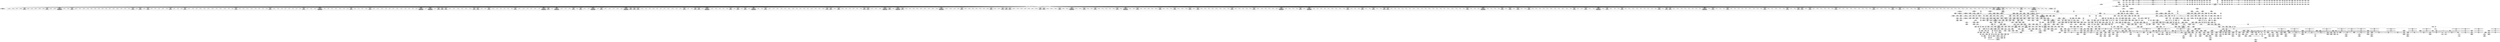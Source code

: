 digraph {
	CE0x415c930 [shape=record,shape=Mrecord,label="{CE0x415c930|may_rename:tmp72|security/selinux/hooks.c,1849|*SummSink*}"]
	CE0x415d480 [shape=record,shape=Mrecord,label="{CE0x415d480|may_rename:tmp74|security/selinux/hooks.c,1850|*SummSource*}"]
	CE0x41061b0 [shape=record,shape=Mrecord,label="{CE0x41061b0|may_rename:tmp48|security/selinux/hooks.c,1838|*SummSink*}"]
	CE0x4066a60 [shape=record,shape=Mrecord,label="{CE0x4066a60|0:_i16,_56:_i8*,_:_CRE_207,208_}"]
	CE0x4072b40 [shape=record,shape=Mrecord,label="{CE0x4072b40|0:_i16,_56:_i8*,_:_CRE_570,571_}"]
	CE0x403f330 [shape=record,shape=Mrecord,label="{CE0x403f330|may_rename:if.then53|*SummSource*}"]
	CE0x40bb3d0 [shape=record,shape=Mrecord,label="{CE0x40bb3d0|current_sid:tmp20|security/selinux/hooks.c,218}"]
	CE0x405c650 [shape=record,shape=Mrecord,label="{CE0x405c650|0:_i16,_56:_i8*,_:_CRE_24,32_|*MultipleSource*|*LoadInst*|security/selinux/hooks.c,1814|security/selinux/hooks.c,1814}"]
	CE0x3ff4d90 [shape=record,shape=Mrecord,label="{CE0x3ff4d90|may_rename:tmp|*SummSource*}"]
	CE0x4065c20 [shape=record,shape=Mrecord,label="{CE0x4065c20|0:_i16,_56:_i8*,_:_CRE_195,196_}"]
	CE0x4069eb0 [shape=record,shape=Mrecord,label="{CE0x4069eb0|0:_i16,_56:_i8*,_:_CRE_275,276_}"]
	CE0x4061370 [shape=record,shape=Mrecord,label="{CE0x4061370|104:_%struct.inode*,_:_CRE_210,211_}"]
	CE0x4107680 [shape=record,shape=Mrecord,label="{CE0x4107680|may_rename:tmp50|security/selinux/hooks.c,1839|*SummSink*}"]
	CE0x415cec0 [shape=record,shape=Mrecord,label="{CE0x415cec0|may_rename:tmp74|security/selinux/hooks.c,1850}"]
	CE0x40cafe0 [shape=record,shape=Mrecord,label="{CE0x40cafe0|may_rename:tobool12|security/selinux/hooks.c,1829|*SummSink*}"]
	CE0x3ff5a10 [shape=record,shape=Mrecord,label="{CE0x3ff5a10|selinux_inode_rename:entry|*SummSource*}"]
	CE0x411ef00 [shape=record,shape=Mrecord,label="{CE0x411ef00|may_rename:i_mode42|security/selinux/hooks.c,1845}"]
	CE0x4129bc0 [shape=record,shape=Mrecord,label="{CE0x4129bc0|i32_4194304|*Constant*}"]
	CE0x3ffa7d0 [shape=record,shape=Mrecord,label="{CE0x3ffa7d0|may_rename:land.lhs.true}"]
	CE0x405a820 [shape=record,shape=Mrecord,label="{CE0x405a820|0:_i16,_56:_i8*,_:_CRE_169,170_}"]
	CE0x40c9900 [shape=record,shape=Mrecord,label="{CE0x40c9900|0:_i16,_56:_i8*,_:_CRE_977,978_}"]
	CE0x4059c00 [shape=record,shape=Mrecord,label="{CE0x4059c00|0:_i16,_56:_i8*,_:_CRE_159,160_}"]
	CE0x4068820 [shape=record,shape=Mrecord,label="{CE0x4068820|0:_i16,_56:_i8*,_:_CRE_256,257_}"]
	CE0x4124390 [shape=record,shape=Mrecord,label="{CE0x4124390|may_rename:tmp36|security/selinux/hooks.c,1832|*SummSink*}"]
	CE0x4125400 [shape=record,shape=Mrecord,label="{CE0x4125400|may_rename:tmp42|security/selinux/hooks.c,1834|*SummSource*}"]
	CE0x40c8170 [shape=record,shape=Mrecord,label="{CE0x40c8170|0:_i16,_56:_i8*,_:_CRE_924,925_}"]
	CE0x415c2f0 [shape=record,shape=Mrecord,label="{CE0x415c2f0|i64_24|*Constant*}"]
	CE0x40678d0 [shape=record,shape=Mrecord,label="{CE0x40678d0|0:_i16,_56:_i8*,_:_CRE_243,244_}"]
	CE0x40c9360 [shape=record,shape=Mrecord,label="{CE0x40c9360|0:_i16,_56:_i8*,_:_CRE_952,960_|*MultipleSource*|*LoadInst*|security/selinux/hooks.c,1814|security/selinux/hooks.c,1814}"]
	CE0x416b710 [shape=record,shape=Mrecord,label="{CE0x416b710|may_rename:d_inode41|security/selinux/hooks.c,1845}"]
	CE0x4118a30 [shape=record,shape=Mrecord,label="{CE0x4118a30|may_rename:tmp20|security/selinux/hooks.c,1827|*SummSource*}"]
	CE0x4102200 [shape=record,shape=Mrecord,label="{CE0x4102200|may_rename:sid5|security/selinux/hooks.c,1821}"]
	CE0x4065760 [shape=record,shape=Mrecord,label="{CE0x4065760|0:_i16,_56:_i8*,_:_CRE_191,192_}"]
	CE0x40fc3f0 [shape=record,shape=Mrecord,label="{CE0x40fc3f0|i32_10485760|*Constant*}"]
	CE0x4109c30 [shape=record,shape=Mrecord,label="{CE0x4109c30|i64_16|*Constant*}"]
	CE0x406db70 [shape=record,shape=Mrecord,label="{CE0x406db70|0:_i16,_56:_i8*,_:_CRE_392,400_|*MultipleSource*|*LoadInst*|security/selinux/hooks.c,1814|security/selinux/hooks.c,1814}"]
	CE0x4164c50 [shape=record,shape=Mrecord,label="{CE0x4164c50|may_rename:tmp72|security/selinux/hooks.c,1849}"]
	CE0x4102c40 [shape=record,shape=Mrecord,label="{CE0x4102c40|i32_3|*Constant*|*SummSink*}"]
	CE0x41199d0 [shape=record,shape=Mrecord,label="{CE0x41199d0|may_rename:tmp19|security/selinux/hooks.c,1826|*SummSink*}"]
	CE0x405d6f0 [shape=record,shape=Mrecord,label="{CE0x405d6f0|0:_i16,_56:_i8*,_:_CRE_96,104_|*MultipleSource*|*LoadInst*|security/selinux/hooks.c,1814|security/selinux/hooks.c,1814}"]
	CE0x4073720 [shape=record,shape=Mrecord,label="{CE0x4073720|0:_i16,_56:_i8*,_:_CRE_580,581_}"]
	CE0x4057bf0 [shape=record,shape=Mrecord,label="{CE0x4057bf0|104:_%struct.inode*,_:_CRE_319,320_}"]
	CE0x4128600 [shape=record,shape=Mrecord,label="{CE0x4128600|may_rename:tmp39|security/selinux/hooks.c,1832|*SummSource*}"]
	CE0x4069b20 [shape=record,shape=Mrecord,label="{CE0x4069b20|0:_i16,_56:_i8*,_:_CRE_272,273_}"]
	CE0x403fba0 [shape=record,shape=Mrecord,label="{CE0x403fba0|may_rename:call|security/selinux/hooks.c,1808|*SummSource*}"]
	CE0x407e370 [shape=record,shape=Mrecord,label="{CE0x407e370|0:_i16,_56:_i8*,_:_CRE_866,867_}"]
	CE0x4068950 [shape=record,shape=Mrecord,label="{CE0x4068950|0:_i16,_56:_i8*,_:_CRE_257,258_}"]
	CE0x40c5680 [shape=record,shape=Mrecord,label="{CE0x40c5680|GLOBAL:lockdep_rcu_suspicious|*Constant*}"]
	CE0x403cda0 [shape=record,shape=Mrecord,label="{CE0x403cda0|may_rename:tmp15|security/selinux/hooks.c,1823|*SummSink*}"]
	CE0x4042940 [shape=record,shape=Mrecord,label="{CE0x4042940|get_current:tmp}"]
	CE0x411e870 [shape=record,shape=Mrecord,label="{CE0x411e870|may_rename:cmp13|security/selinux/hooks.c,1829|*SummSource*}"]
	CE0x4122f20 [shape=record,shape=Mrecord,label="{CE0x4122f20|may_rename:sid16|security/selinux/hooks.c,1830|*SummSource*}"]
	CE0x4167190 [shape=record,shape=Mrecord,label="{CE0x4167190|current_sid:tmp11|security/selinux/hooks.c,218}"]
	CE0x405ae10 [shape=record,shape=Mrecord,label="{CE0x405ae10|0:_i16,_56:_i8*,_:_CRE_174,175_}"]
	CE0x40bd0b0 [shape=record,shape=Mrecord,label="{CE0x40bd0b0|i32_78|*Constant*}"]
	CE0x405af40 [shape=record,shape=Mrecord,label="{CE0x405af40|0:_i16,_56:_i8*,_:_CRE_175,176_}"]
	CE0x40ae9d0 [shape=record,shape=Mrecord,label="{CE0x40ae9d0|i64*_getelementptr_inbounds_(_11_x_i64_,_11_x_i64_*___llvm_gcov_ctr125,_i64_0,_i64_1)|*Constant*|*SummSink*}"]
	CE0x40c3c20 [shape=record,shape=Mrecord,label="{CE0x40c3c20|i8*_getelementptr_inbounds_(_45_x_i8_,_45_x_i8_*_.str12,_i32_0,_i32_0)|*Constant*|*SummSource*}"]
	CE0x40c7f10 [shape=record,shape=Mrecord,label="{CE0x40c7f10|0:_i16,_56:_i8*,_:_CRE_922,923_}"]
	CE0x4015dc0 [shape=record,shape=Mrecord,label="{CE0x4015dc0|may_rename:tmp63|*LoadInst*|security/selinux/hooks.c,1844|*SummSink*}"]
	CE0x416b040 [shape=record,shape=Mrecord,label="{CE0x416b040|_call_void_lockdep_rcu_suspicious(i8*_getelementptr_inbounds_(_25_x_i8_,_25_x_i8_*_.str3,_i32_0,_i32_0),_i32_218,_i8*_getelementptr_inbounds_(_45_x_i8_,_45_x_i8_*_.str12,_i32_0,_i32_0))_#10,_!dbg_!27727|security/selinux/hooks.c,218}"]
	CE0x40b0a20 [shape=record,shape=Mrecord,label="{CE0x40b0a20|i64*_getelementptr_inbounds_(_11_x_i64_,_11_x_i64_*___llvm_gcov_ctr125,_i64_0,_i64_8)|*Constant*}"]
	CE0x4115d20 [shape=record,shape=Mrecord,label="{CE0x4115d20|may_rename:tmp26|security/selinux/hooks.c,1829|*SummSink*}"]
	CE0x40ae200 [shape=record,shape=Mrecord,label="{CE0x40ae200|current_sid:tmp12|security/selinux/hooks.c,218|*SummSource*}"]
	CE0x4126aa0 [shape=record,shape=Mrecord,label="{CE0x4126aa0|may_rename:tmp40|security/selinux/hooks.c,1833|*SummSource*}"]
	CE0x3ffd200 [shape=record,shape=Mrecord,label="{CE0x3ffd200|104:_%struct.inode*,_:_CRE_64,72_|*MultipleSource*|security/selinux/hooks.c,1814|Function::selinux_inode_rename&Arg::old_dentry::|Function::selinux_inode_rename&Arg::new_dentry::|Function::may_rename&Arg::old_dentry::|Function::may_rename&Arg::new_dentry::}"]
	CE0x4147e70 [shape=record,shape=Mrecord,label="{CE0x4147e70|i64*_getelementptr_inbounds_(_29_x_i64_,_29_x_i64_*___llvm_gcov_ctr228,_i64_0,_i64_20)|*Constant*|*SummSink*}"]
	CE0x41174b0 [shape=record,shape=Mrecord,label="{CE0x41174b0|may_rename:tmp77|security/selinux/hooks.c,1851|*SummSink*}"]
	CE0x4102dd0 [shape=record,shape=Mrecord,label="{CE0x4102dd0|may_rename:sid5|security/selinux/hooks.c,1821|*SummSink*}"]
	CE0x405cbe0 [shape=record,shape=Mrecord,label="{CE0x405cbe0|0:_i16,_56:_i8*,_:_CRE_56,64_|*MultipleSource*|*LoadInst*|security/selinux/hooks.c,1814|security/selinux/hooks.c,1814}"]
	CE0x40c49f0 [shape=record,shape=Mrecord,label="{CE0x40c49f0|current_sid:tmp18|security/selinux/hooks.c,218}"]
	CE0x40478a0 [shape=record,shape=Mrecord,label="{CE0x40478a0|current_sid:call|security/selinux/hooks.c,218|*SummSource*}"]
	CE0x4072680 [shape=record,shape=Mrecord,label="{CE0x4072680|0:_i16,_56:_i8*,_:_CRE_566,567_}"]
	CE0x4065350 [shape=record,shape=Mrecord,label="{CE0x4065350|i32_5|*Constant*}"]
	CE0x41649a0 [shape=record,shape=Mrecord,label="{CE0x41649a0|may_rename:tmp71|security/selinux/hooks.c,1849|*SummSource*}"]
	CE0x411bbd0 [shape=record,shape=Mrecord,label="{CE0x411bbd0|may_rename:call8|security/selinux/hooks.c,1825|*SummSink*}"]
	CE0x4119f60 [shape=record,shape=Mrecord,label="{CE0x4119f60|may_rename:tmp22|security/selinux/hooks.c,1827}"]
	CE0x40243a0 [shape=record,shape=Mrecord,label="{CE0x40243a0|may_rename:if.then}"]
	CE0x40fc9b0 [shape=record,shape=Mrecord,label="{CE0x40fc9b0|may_rename:call6|security/selinux/hooks.c,1821|*SummSource*}"]
	CE0x4079320 [shape=record,shape=Mrecord,label="{CE0x4079320|may_rename:tmp45|security/selinux/hooks.c,1838}"]
	CE0x40f1ce0 [shape=record,shape=Mrecord,label="{CE0x40f1ce0|may_rename:tmp9|*LoadInst*|security/selinux/hooks.c,1816|*SummSource*}"]
	CE0x40fcf50 [shape=record,shape=Mrecord,label="{CE0x40fcf50|i32_(i32,_i32,_i16,_i32,_%struct.common_audit_data*)*_bitcast_(i32_(i32,_i32,_i16,_i32,_%struct.common_audit_data.495*)*_avc_has_perm_to_i32_(i32,_i32,_i16,_i32,_%struct.common_audit_data*)*)|*Constant*|*SummSink*}"]
	CE0x4077c60 [shape=record,shape=Mrecord,label="{CE0x4077c60|0:_i16,_56:_i8*,_:_CRE_688,692_|*MultipleSource*|*LoadInst*|security/selinux/hooks.c,1814|security/selinux/hooks.c,1814}"]
	CE0x40fd080 [shape=record,shape=Mrecord,label="{CE0x40fd080|avc_has_perm:entry}"]
	CE0x41474b0 [shape=record,shape=Mrecord,label="{CE0x41474b0|may_rename:tmp55|security/selinux/hooks.c,1841|*SummSink*}"]
	CE0x4123c20 [shape=record,shape=Mrecord,label="{CE0x4123c20|i64_12|*Constant*|*SummSource*}"]
	CE0x40c7de0 [shape=record,shape=Mrecord,label="{CE0x40c7de0|0:_i16,_56:_i8*,_:_CRE_921,922_}"]
	CE0x416aa40 [shape=record,shape=Mrecord,label="{CE0x416aa40|i8_1|*Constant*}"]
	CE0x407e4e0 [shape=record,shape=Mrecord,label="{CE0x407e4e0|0:_i16,_56:_i8*,_:_CRE_868,869_}"]
	CE0x412ad20 [shape=record,shape=Mrecord,label="{CE0x412ad20|may_rename:u23|security/selinux/hooks.c,1836|*SummSource*}"]
	CE0x4073130 [shape=record,shape=Mrecord,label="{CE0x4073130|0:_i16,_56:_i8*,_:_CRE_575,576_}"]
	CE0x4077a80 [shape=record,shape=Mrecord,label="{CE0x4077a80|0:_i16,_56:_i8*,_:_CRE_684,688_|*MultipleSource*|*LoadInst*|security/selinux/hooks.c,1814|security/selinux/hooks.c,1814}"]
	CE0x41469a0 [shape=record,shape=Mrecord,label="{CE0x41469a0|may_rename:tmp53|security/selinux/hooks.c,1841|*SummSource*}"]
	CE0x4147ee0 [shape=record,shape=Mrecord,label="{CE0x4147ee0|may_rename:tmp56|security/selinux/hooks.c,1842|*SummSink*}"]
	CE0x403e700 [shape=record,shape=Mrecord,label="{CE0x403e700|current_sid:do.body}"]
	CE0x404d150 [shape=record,shape=Mrecord,label="{CE0x404d150|current_sid:tmp14|security/selinux/hooks.c,218}"]
	CE0x4059ad0 [shape=record,shape=Mrecord,label="{CE0x4059ad0|0:_i16,_56:_i8*,_:_CRE_158,159_}"]
	CE0x4059fe0 [shape=record,shape=Mrecord,label="{CE0x4059fe0|0:_i16,_56:_i8*,_:_CRE_162,163_}"]
	CE0x403d1a0 [shape=record,shape=Mrecord,label="{CE0x403d1a0|i64*_getelementptr_inbounds_(_29_x_i64_,_29_x_i64_*___llvm_gcov_ctr228,_i64_0,_i64_3)|*Constant*|*SummSource*}"]
	CE0x4155290 [shape=record,shape=Mrecord,label="{CE0x4155290|may_rename:sclass48|security/selinux/hooks.c,1847}"]
	CE0x40c3c90 [shape=record,shape=Mrecord,label="{CE0x40c3c90|i8*_getelementptr_inbounds_(_45_x_i8_,_45_x_i8_*_.str12,_i32_0,_i32_0)|*Constant*|*SummSink*}"]
	CE0x4051c90 [shape=record,shape=Mrecord,label="{CE0x4051c90|0:_i16,_56:_i8*,_:_CRE_869,870_}"]
	CE0x40d1f30 [shape=record,shape=Mrecord,label="{CE0x40d1f30|may_rename:i_security4|security/selinux/hooks.c,1816|*SummSource*}"]
	CE0x40c6880 [shape=record,shape=Mrecord,label="{CE0x40c6880|0:_i16,_56:_i8*,_:_CRE_903,904_}"]
	CE0x406c840 [shape=record,shape=Mrecord,label="{CE0x406c840|0:_i16,_56:_i8*,_:_CRE_310,311_}"]
	CE0x411a9c0 [shape=record,shape=Mrecord,label="{CE0x411a9c0|may_rename:tmp19|security/selinux/hooks.c,1826}"]
	CE0x3ff8320 [shape=record,shape=Mrecord,label="{CE0x3ff8320|104:_%struct.inode*,_:_CRE_159,160_}"]
	CE0x410a530 [shape=record,shape=Mrecord,label="{CE0x410a530|28:_i32,_:_CRE_28,32_|*MultipleSource*|*LoadInst*|security/selinux/hooks.c,1816|security/selinux/hooks.c,1816|security/selinux/hooks.c,1840}"]
	CE0x40c6ae0 [shape=record,shape=Mrecord,label="{CE0x40c6ae0|0:_i16,_56:_i8*,_:_CRE_905,906_}"]
	CE0x40dfbf0 [shape=record,shape=Mrecord,label="{CE0x40dfbf0|may_rename:conv3|security/selinux/hooks.c,1815|*SummSink*}"]
	CE0x4107f80 [shape=record,shape=Mrecord,label="{CE0x4107f80|may_rename:conv28|security/selinux/hooks.c,1839}"]
	CE0x40fcdd0 [shape=record,shape=Mrecord,label="{CE0x40fcdd0|i32_(i32,_i32,_i16,_i32,_%struct.common_audit_data*)*_bitcast_(i32_(i32,_i32,_i16,_i32,_%struct.common_audit_data.495*)*_avc_has_perm_to_i32_(i32,_i32,_i16,_i32,_%struct.common_audit_data*)*)|*Constant*|*SummSource*}"]
	CE0x40740a0 [shape=record,shape=Mrecord,label="{CE0x40740a0|0:_i16,_56:_i8*,_:_CRE_588,589_}"]
	CE0x4024c60 [shape=record,shape=Mrecord,label="{CE0x4024c60|GLOBAL:current_sid|*Constant*}"]
	CE0x41a01d0 [shape=record,shape=Mrecord,label="{CE0x41a01d0|get_current:tmp1|*SummSink*}"]
	CE0x406f9c0 [shape=record,shape=Mrecord,label="{CE0x406f9c0|0:_i16,_56:_i8*,_:_CRE_482,483_}"]
	CE0x40cdad0 [shape=record,shape=Mrecord,label="{CE0x40cdad0|i64_10|*Constant*|*SummSink*}"]
	CE0x4000140 [shape=record,shape=Mrecord,label="{CE0x4000140|i64_1|*Constant*}"]
	CE0x41270c0 [shape=record,shape=Mrecord,label="{CE0x41270c0|i64*_getelementptr_inbounds_(_29_x_i64_,_29_x_i64_*___llvm_gcov_ctr228,_i64_0,_i64_13)|*Constant*|*SummSink*}"]
	CE0x4106cb0 [shape=record,shape=Mrecord,label="{CE0x4106cb0|may_rename:tmp49|security/selinux/hooks.c,1839|*SummSink*}"]
	CE0x411af60 [shape=record,shape=Mrecord,label="{CE0x411af60|may_rename:tmp24|security/selinux/hooks.c,1828|*SummSource*}"]
	CE0x415c400 [shape=record,shape=Mrecord,label="{CE0x415c400|may_rename:tobool49|security/selinux/hooks.c,1848}"]
	CE0x405e200 [shape=record,shape=Mrecord,label="{CE0x405e200|may_rename:i_security1|security/selinux/hooks.c,1814|*SummSource*}"]
	CE0x4070340 [shape=record,shape=Mrecord,label="{CE0x4070340|0:_i16,_56:_i8*,_:_CRE_496,500_|*MultipleSource*|*LoadInst*|security/selinux/hooks.c,1814|security/selinux/hooks.c,1814}"]
	CE0x404bd80 [shape=record,shape=Mrecord,label="{CE0x404bd80|may_rename:if.end21}"]
	CE0x40cf070 [shape=record,shape=Mrecord,label="{CE0x40cf070|may_rename:tmp33|security/selinux/hooks.c,1829|*SummSink*}"]
	CE0x403dfd0 [shape=record,shape=Mrecord,label="{CE0x403dfd0|current_sid:bb}"]
	CE0x40f9ba0 [shape=record,shape=Mrecord,label="{CE0x40f9ba0|may_rename:tmp60|security/selinux/hooks.c,1843|*SummSink*}"]
	CE0x4055cc0 [shape=record,shape=Mrecord,label="{CE0x4055cc0|may_rename:tmp59|security/selinux/hooks.c,1843}"]
	CE0x4022c60 [shape=record,shape=Mrecord,label="{CE0x4022c60|may_rename:if.then34|*SummSink*}"]
	CE0x404e420 [shape=record,shape=Mrecord,label="{CE0x404e420|i64_4|*Constant*}"]
	CE0x4069400 [shape=record,shape=Mrecord,label="{CE0x4069400|0:_i16,_56:_i8*,_:_CRE_266,267_}"]
	CE0x4104230 [shape=record,shape=Mrecord,label="{CE0x4104230|28:_i32,_:_CRE_28,32_|*MultipleSource*|security/selinux/hooks.c,1821|security/selinux/hooks.c,1813|*LoadInst*|security/selinux/hooks.c,1813}"]
	CE0x4051dc0 [shape=record,shape=Mrecord,label="{CE0x4051dc0|0:_i16,_56:_i8*,_:_CRE_870,871_}"]
	CE0x405fa80 [shape=record,shape=Mrecord,label="{CE0x405fa80|104:_%struct.inode*,_:_CRE_189,190_}"]
	CE0x404c930 [shape=record,shape=Mrecord,label="{CE0x404c930|i64_1|*Constant*}"]
	CE0x40ceef0 [shape=record,shape=Mrecord,label="{CE0x40ceef0|may_rename:tmp33|security/selinux/hooks.c,1829|*SummSource*}"]
	CE0x4051ef0 [shape=record,shape=Mrecord,label="{CE0x4051ef0|0:_i16,_56:_i8*,_:_CRE_871,872_}"]
	CE0x415f350 [shape=record,shape=Mrecord,label="{CE0x415f350|i64*_getelementptr_inbounds_(_29_x_i64_,_29_x_i64_*___llvm_gcov_ctr228,_i64_0,_i64_28)|*Constant*|*SummSource*}"]
	CE0x40fd260 [shape=record,shape=Mrecord,label="{CE0x40fd260|i32_10485760|*Constant*|*SummSink*}"]
	CE0x40cb710 [shape=record,shape=Mrecord,label="{CE0x40cb710|i32_16384|*Constant*}"]
	CE0x40c8c20 [shape=record,shape=Mrecord,label="{CE0x40c8c20|0:_i16,_56:_i8*,_:_CRE_933,934_}"]
	CE0x40fbb60 [shape=record,shape=Mrecord,label="{CE0x40fbb60|avc_has_perm:tsid|Function::avc_has_perm&Arg::tsid::}"]
	CE0x414b470 [shape=record,shape=Mrecord,label="{CE0x414b470|may_rename:tmp52|security/selinux/hooks.c,1841|*SummSink*}"]
	CE0x4078d70 [shape=record,shape=Mrecord,label="{CE0x4078d70|0:_i16,_56:_i8*,_:_CRE_768,776_|*MultipleSource*|*LoadInst*|security/selinux/hooks.c,1814|security/selinux/hooks.c,1814}"]
	CE0x40cb7d0 [shape=record,shape=Mrecord,label="{CE0x40cb7d0|may_rename:and|security/selinux/hooks.c,1815|*SummSource*}"]
	CE0x4128ce0 [shape=record,shape=Mrecord,label="{CE0x4128ce0|may_rename:sclass17|security/selinux/hooks.c,1831|*SummSink*}"]
	CE0x40c3440 [shape=record,shape=Mrecord,label="{CE0x40c3440|i32_218|*Constant*|*SummSource*}"]
	CE0x40deb20 [shape=record,shape=Mrecord,label="{CE0x40deb20|may_rename:i_mode|security/selinux/hooks.c,1815}"]
	CE0x403e820 [shape=record,shape=Mrecord,label="{CE0x403e820|current_sid:do.body|*SummSource*}"]
	CE0x40e0210 [shape=record,shape=Mrecord,label="{CE0x40e0210|i32_61440|*Constant*}"]
	CE0x4075270 [shape=record,shape=Mrecord,label="{CE0x4075270|0:_i16,_56:_i8*,_:_CRE_603,604_}"]
	CE0x416b0b0 [shape=record,shape=Mrecord,label="{CE0x416b0b0|_call_void_lockdep_rcu_suspicious(i8*_getelementptr_inbounds_(_25_x_i8_,_25_x_i8_*_.str3,_i32_0,_i32_0),_i32_218,_i8*_getelementptr_inbounds_(_45_x_i8_,_45_x_i8_*_.str12,_i32_0,_i32_0))_#10,_!dbg_!27727|security/selinux/hooks.c,218|*SummSource*}"]
	CE0x4106030 [shape=record,shape=Mrecord,label="{CE0x4106030|may_rename:tmp48|security/selinux/hooks.c,1838|*SummSource*}"]
	CE0x404bbf0 [shape=record,shape=Mrecord,label="{CE0x404bbf0|may_rename:if.then38|*SummSource*}"]
	CE0x414ba00 [shape=record,shape=Mrecord,label="{CE0x414ba00|may_rename:call32|security/selinux/hooks.c,1840|*SummSink*}"]
	CE0x4025f20 [shape=record,shape=Mrecord,label="{CE0x4025f20|current_sid:land.lhs.true}"]
	CE0x41019a0 [shape=record,shape=Mrecord,label="{CE0x41019a0|may_rename:u|security/selinux/hooks.c,1820}"]
	CE0x40fa510 [shape=record,shape=Mrecord,label="{CE0x40fa510|may_rename:tmp62|security/selinux/hooks.c,1843|*SummSink*}"]
	CE0x402f2f0 [shape=record,shape=Mrecord,label="{CE0x402f2f0|selinux_inode_rename:tmp}"]
	CE0x4074b50 [shape=record,shape=Mrecord,label="{CE0x4074b50|0:_i16,_56:_i8*,_:_CRE_597,598_}"]
	CE0x40be4e0 [shape=record,shape=Mrecord,label="{CE0x40be4e0|current_sid:security|security/selinux/hooks.c,218|*SummSource*}"]
	CE0x407d890 [shape=record,shape=Mrecord,label="{CE0x407d890|0:_i16,_56:_i8*,_:_CRE_824,832_|*MultipleSource*|*LoadInst*|security/selinux/hooks.c,1814|security/selinux/hooks.c,1814}"]
	CE0x4155bb0 [shape=record,shape=Mrecord,label="{CE0x4155bb0|may_rename:tobool37|security/selinux/hooks.c,1843|*SummSink*}"]
	CE0x40ca490 [shape=record,shape=Mrecord,label="{CE0x40ca490|0:_i16,_56:_i8*,_:_CRE_988,992_|*MultipleSource*|*LoadInst*|security/selinux/hooks.c,1814|security/selinux/hooks.c,1814}"]
	CE0x4064ee0 [shape=record,shape=Mrecord,label="{CE0x4064ee0|104:_%struct.inode*,_:_CRE_316,317_}"]
	CE0x4125c00 [shape=record,shape=Mrecord,label="{CE0x4125c00|may_rename:tmp43|security/selinux/hooks.c,1834|*SummSource*}"]
	CE0x40f1ac0 [shape=record,shape=Mrecord,label="{CE0x40f1ac0|may_rename:tmp9|*LoadInst*|security/selinux/hooks.c,1816}"]
	CE0x411e100 [shape=record,shape=Mrecord,label="{CE0x411e100|may_rename:tmp29|security/selinux/hooks.c,1829}"]
	CE0x4149b00 [shape=record,shape=Mrecord,label="{CE0x4149b00|may_rename:tmp58|*LoadInst*|security/selinux/hooks.c,1843|*SummSink*}"]
	CE0x415d350 [shape=record,shape=Mrecord,label="{CE0x415d350|i64*_getelementptr_inbounds_(_29_x_i64_,_29_x_i64_*___llvm_gcov_ctr228,_i64_0,_i64_25)|*Constant*}"]
	CE0x4024680 [shape=record,shape=Mrecord,label="{CE0x4024680|current_sid:tmp4|security/selinux/hooks.c,218}"]
	CE0x4076dc0 [shape=record,shape=Mrecord,label="{CE0x4076dc0|0:_i16,_56:_i8*,_:_CRE_632,640_|*MultipleSource*|*LoadInst*|security/selinux/hooks.c,1814|security/selinux/hooks.c,1814}"]
	CE0x4147dc0 [shape=record,shape=Mrecord,label="{CE0x4147dc0|i64*_getelementptr_inbounds_(_29_x_i64_,_29_x_i64_*___llvm_gcov_ctr228,_i64_0,_i64_20)|*Constant*|*SummSource*}"]
	CE0x4109060 [shape=record,shape=Mrecord,label="{CE0x4109060|%struct.inode*_null|*Constant*|*SummSink*}"]
	CE0x404a640 [shape=record,shape=Mrecord,label="{CE0x404a640|may_rename:if.then20|*SummSink*}"]
	CE0x4052020 [shape=record,shape=Mrecord,label="{CE0x4052020|0:_i16,_56:_i8*,_:_CRE_872,873_}"]
	CE0x40c20f0 [shape=record,shape=Mrecord,label="{CE0x40c20f0|get_current:tmp|*SummSource*}"]
	CE0x3ffdb30 [shape=record,shape=Mrecord,label="{CE0x3ffdb30|104:_%struct.inode*,_:_CRE_89,90_}"]
	CE0x4075f80 [shape=record,shape=Mrecord,label="{CE0x4075f80|0:_i16,_56:_i8*,_:_CRE_614,615_}"]
	CE0x4128780 [shape=record,shape=Mrecord,label="{CE0x4128780|may_rename:tmp39|security/selinux/hooks.c,1832|*SummSink*}"]
	CE0x3ff4d20 [shape=record,shape=Mrecord,label="{CE0x3ff4d20|COLLAPSED:_GCMRE___llvm_gcov_ctr228_internal_global_29_x_i64_zeroinitializer:_elem_0:default:}"]
	CE0x401c590 [shape=record,shape=Mrecord,label="{CE0x401c590|may_rename:tmp|*SummSink*}"]
	CE0x4072550 [shape=record,shape=Mrecord,label="{CE0x4072550|0:_i16,_56:_i8*,_:_CRE_565,566_}"]
	CE0x41169a0 [shape=record,shape=Mrecord,label="{CE0x41169a0|may_rename:tmp23|security/selinux/hooks.c,1827|*SummSink*}"]
	CE0x40fed40 [shape=record,shape=Mrecord,label="{CE0x40fed40|may_rename:tmp12|security/selinux/hooks.c,1823}"]
	CE0x4066930 [shape=record,shape=Mrecord,label="{CE0x4066930|0:_i16,_56:_i8*,_:_CRE_206,207_}"]
	CE0x40ca9a0 [shape=record,shape=Mrecord,label="{CE0x40ca9a0|may_rename:tmp5|security/selinux/hooks.c,1814|*SummSource*}"]
	CE0x4106b90 [shape=record,shape=Mrecord,label="{CE0x4106b90|i64*_getelementptr_inbounds_(_29_x_i64_,_29_x_i64_*___llvm_gcov_ctr228,_i64_0,_i64_17)|*Constant*|*SummSource*}"]
	CE0x406ffb0 [shape=record,shape=Mrecord,label="{CE0x406ffb0|0:_i16,_56:_i8*,_:_CRE_487,488_}"]
	CE0x4025b30 [shape=record,shape=Mrecord,label="{CE0x4025b30|_ret_i32_%tmp24,_!dbg_!27742|security/selinux/hooks.c,220}"]
	CE0x4149960 [shape=record,shape=Mrecord,label="{CE0x4149960|may_rename:tmp58|*LoadInst*|security/selinux/hooks.c,1843}"]
	CE0x407ab40 [shape=record,shape=Mrecord,label="{CE0x407ab40|may_rename:sid31|security/selinux/hooks.c,1840}"]
	CE0x404d860 [shape=record,shape=Mrecord,label="{CE0x404d860|get_current:tmp1|*SummSource*}"]
	CE0x4078f50 [shape=record,shape=Mrecord,label="{CE0x4078f50|0:_i16,_56:_i8*,_:_CRE_776,792_|*MultipleSource*|*LoadInst*|security/selinux/hooks.c,1814|security/selinux/hooks.c,1814}"]
	CE0x4065e80 [shape=record,shape=Mrecord,label="{CE0x4065e80|0:_i16,_56:_i8*,_:_CRE_197,198_}"]
	CE0x4169780 [shape=record,shape=Mrecord,label="{CE0x4169780|current_sid:tobool|security/selinux/hooks.c,218|*SummSource*}"]
	CE0x40df2b0 [shape=record,shape=Mrecord,label="{CE0x40df2b0|i32_16384|*Constant*|*SummSource*}"]
	CE0x40beaa0 [shape=record,shape=Mrecord,label="{CE0x40beaa0|current_sid:tmp22|security/selinux/hooks.c,218|*SummSource*}"]
	CE0x4073850 [shape=record,shape=Mrecord,label="{CE0x4073850|0:_i16,_56:_i8*,_:_CRE_581,582_}"]
	CE0x4154c20 [shape=record,shape=Mrecord,label="{CE0x4154c20|may_rename:tmp75|security/selinux/hooks.c,1850|*SummSource*}"]
	CE0x3ff9880 [shape=record,shape=Mrecord,label="{CE0x3ff9880|104:_%struct.inode*,_:_CRE_177,178_}"]
	CE0x4014a40 [shape=record,shape=Mrecord,label="{CE0x4014a40|i64_1|*Constant*|*SummSink*}"]
	CE0x3ffea80 [shape=record,shape=Mrecord,label="{CE0x3ffea80|may_rename:new_dir|Function::may_rename&Arg::new_dir::|*SummSource*}"]
	CE0x40c0700 [shape=record,shape=Mrecord,label="{CE0x40c0700|current_sid:tmp24|security/selinux/hooks.c,220|*SummSource*}"]
	CE0x4106ea0 [shape=record,shape=Mrecord,label="{CE0x4106ea0|may_rename:tmp50|security/selinux/hooks.c,1839}"]
	CE0x4129410 [shape=record,shape=Mrecord,label="{CE0x4129410|i64_11|*Constant*}"]
	CE0x403d490 [shape=record,shape=Mrecord,label="{CE0x403d490|current_sid:tmp6|security/selinux/hooks.c,218}"]
	CE0x4073390 [shape=record,shape=Mrecord,label="{CE0x4073390|0:_i16,_56:_i8*,_:_CRE_577,578_}"]
	CE0x4060400 [shape=record,shape=Mrecord,label="{CE0x4060400|104:_%struct.inode*,_:_CRE_197,198_}"]
	CE0x4008260 [shape=record,shape=Mrecord,label="{CE0x4008260|56:_i8*,_:_CRE_56,64_|*MultipleSource*|Function::may_rename&Arg::old_dir::|Function::selinux_inode_rename&Arg::old_inode::|security/selinux/hooks.c,1813}"]
	CE0x4059150 [shape=record,shape=Mrecord,label="{CE0x4059150|0:_i16,_56:_i8*,_:_CRE_150,151_}"]
	CE0x4056800 [shape=record,shape=Mrecord,label="{CE0x4056800|may_rename:tmp17|security/selinux/hooks.c,1824|*SummSink*}"]
	CE0x40cd480 [shape=record,shape=Mrecord,label="{CE0x40cd480|may_rename:conv|security/selinux/hooks.c,1815}"]
	CE0x40c6e70 [shape=record,shape=Mrecord,label="{CE0x40c6e70|0:_i16,_56:_i8*,_:_CRE_908,909_}"]
	CE0x406acf0 [shape=record,shape=Mrecord,label="{CE0x406acf0|0:_i16,_56:_i8*,_:_CRE_287,288_}"]
	CE0x4044010 [shape=record,shape=Mrecord,label="{CE0x4044010|0:_i8,_:_GCMR_current_sid.__warned_internal_global_i8_0,_section_.data.unlikely_,_align_1:_elem_0:default:}"]
	CE0x416e490 [shape=record,shape=Mrecord,label="{CE0x416e490|may_rename:sid47|security/selinux/hooks.c,1846|*SummSource*}"]
	CE0x40d1890 [shape=record,shape=Mrecord,label="{CE0x40d1890|i64_8|*Constant*|*SummSink*}"]
	CE0x40fde00 [shape=record,shape=Mrecord,label="{CE0x40fde00|_ret_i32_%retval.0,_!dbg_!27728|security/selinux/avc.c,775|*SummSink*}"]
	CE0x40ad0f0 [shape=record,shape=Mrecord,label="{CE0x40ad0f0|current_sid:tmp11|security/selinux/hooks.c,218|*SummSource*}"]
	CE0x416cfa0 [shape=record,shape=Mrecord,label="{CE0x416cfa0|may_rename:conv50|security/selinux/hooks.c,1848|*SummSource*}"]
	CE0x4068e10 [shape=record,shape=Mrecord,label="{CE0x4068e10|0:_i16,_56:_i8*,_:_CRE_261,262_}"]
	CE0x4066cc0 [shape=record,shape=Mrecord,label="{CE0x4066cc0|0:_i16,_56:_i8*,_:_CRE_208,210_|*MultipleSource*|*LoadInst*|security/selinux/hooks.c,1814|security/selinux/hooks.c,1814}"]
	CE0x4101700 [shape=record,shape=Mrecord,label="{CE0x4101700|i8_10|*Constant*|*SummSource*}"]
	CE0x405c110 [shape=record,shape=Mrecord,label="{CE0x405c110|0:_i16,_56:_i8*,_:_CRE_190,191_}"]
	CE0x3ff87e0 [shape=record,shape=Mrecord,label="{CE0x3ff87e0|104:_%struct.inode*,_:_CRE_163,164_}"]
	CE0x4167b10 [shape=record,shape=Mrecord,label="{CE0x4167b10|current_sid:tobool|security/selinux/hooks.c,218}"]
	CE0x4024fb0 [shape=record,shape=Mrecord,label="{CE0x4024fb0|i64*_getelementptr_inbounds_(_11_x_i64_,_11_x_i64_*___llvm_gcov_ctr125,_i64_0,_i64_0)|*Constant*|*SummSink*}"]
	CE0x40c6c10 [shape=record,shape=Mrecord,label="{CE0x40c6c10|0:_i16,_56:_i8*,_:_CRE_906,907_}"]
	CE0x4075730 [shape=record,shape=Mrecord,label="{CE0x4075730|0:_i16,_56:_i8*,_:_CRE_607,608_}"]
	CE0x40c90e0 [shape=record,shape=Mrecord,label="{CE0x40c90e0|0:_i16,_56:_i8*,_:_CRE_936,944_|*MultipleSource*|*LoadInst*|security/selinux/hooks.c,1814|security/selinux/hooks.c,1814}"]
	CE0x412abf0 [shape=record,shape=Mrecord,label="{CE0x412abf0|may_rename:dentry24|security/selinux/hooks.c,1836}"]
	CE0x40593b0 [shape=record,shape=Mrecord,label="{CE0x40593b0|0:_i16,_56:_i8*,_:_CRE_152,153_}"]
	CE0x405cf80 [shape=record,shape=Mrecord,label="{CE0x405cf80|0:_i16,_56:_i8*,_:_CRE_72,76_|*MultipleSource*|*LoadInst*|security/selinux/hooks.c,1814|security/selinux/hooks.c,1814}"]
	CE0x40bc420 [shape=record,shape=Mrecord,label="{CE0x40bc420|GLOBAL:get_current|*Constant*|*SummSource*}"]
	CE0x4075e50 [shape=record,shape=Mrecord,label="{CE0x4075e50|0:_i16,_56:_i8*,_:_CRE_613,614_}"]
	CE0x40621b0 [shape=record,shape=Mrecord,label="{CE0x40621b0|104:_%struct.inode*,_:_CRE_222,223_}"]
	CE0x40c9c90 [shape=record,shape=Mrecord,label="{CE0x40c9c90|0:_i16,_56:_i8*,_:_CRE_979,980_}"]
	CE0x4025610 [shape=record,shape=Mrecord,label="{CE0x4025610|current_sid:land.lhs.true|*SummSource*}"]
	CE0x405b660 [shape=record,shape=Mrecord,label="{CE0x405b660|0:_i16,_56:_i8*,_:_CRE_181,182_}"]
	CE0x4077ea0 [shape=record,shape=Mrecord,label="{CE0x4077ea0|0:_i16,_56:_i8*,_:_CRE_696,704_|*MultipleSource*|*LoadInst*|security/selinux/hooks.c,1814|security/selinux/hooks.c,1814}"]
	CE0x3ffeaf0 [shape=record,shape=Mrecord,label="{CE0x3ffeaf0|may_rename:new_dir|Function::may_rename&Arg::new_dir::|*SummSink*}"]
	CE0x400b0e0 [shape=record,shape=Mrecord,label="{CE0x400b0e0|selinux_inode_rename:old_inode|Function::selinux_inode_rename&Arg::old_inode::}"]
	CE0x4058b60 [shape=record,shape=Mrecord,label="{CE0x4058b60|0:_i16,_56:_i8*,_:_CRE_145,146_}"]
	CE0x4115160 [shape=record,shape=Mrecord,label="{CE0x4115160|may_rename:tmp18|security/selinux/hooks.c,1825}"]
	CE0x406f760 [shape=record,shape=Mrecord,label="{CE0x406f760|0:_i16,_56:_i8*,_:_CRE_480,481_}"]
	CE0x414a3e0 [shape=record,shape=Mrecord,label="{CE0x414a3e0|may_rename:tobool33|security/selinux/hooks.c,1841|*SummSink*}"]
	"CONST[source:1(input),value:2(dynamic)][purpose:{object}][SrcIdx:0]"
	CE0x40bdc90 [shape=record,shape=Mrecord,label="{CE0x40bdc90|current_sid:tmp21|security/selinux/hooks.c,218|*SummSink*}"]
	CE0x40bd970 [shape=record,shape=Mrecord,label="{CE0x40bd970|current_sid:tmp21|security/selinux/hooks.c,218}"]
	CE0x4105920 [shape=record,shape=Mrecord,label="{CE0x4105920|may_rename:type|security/selinux/hooks.c,1818|*SummSink*}"]
	CE0x3ffef80 [shape=record,shape=Mrecord,label="{CE0x3ffef80|may_rename:if.then27|*SummSource*}"]
	CE0x414b140 [shape=record,shape=Mrecord,label="{CE0x414b140|i64_18|*Constant*|*SummSink*}"]
	CE0x4045d80 [shape=record,shape=Mrecord,label="{CE0x4045d80|may_rename:bb|*SummSink*}"]
	CE0x550e200 [shape=record,shape=Mrecord,label="{CE0x550e200|selinux_inode_rename:old_dentry|Function::selinux_inode_rename&Arg::old_dentry::}"]
	CE0x405bc50 [shape=record,shape=Mrecord,label="{CE0x405bc50|0:_i16,_56:_i8*,_:_CRE_186,187_}"]
	CE0x406c970 [shape=record,shape=Mrecord,label="{CE0x406c970|0:_i16,_56:_i8*,_:_CRE_311,312_}"]
	CE0x4073980 [shape=record,shape=Mrecord,label="{CE0x4073980|0:_i16,_56:_i8*,_:_CRE_582,583_}"]
	CE0x4069660 [shape=record,shape=Mrecord,label="{CE0x4069660|0:_i16,_56:_i8*,_:_CRE_268,269_}"]
	CE0x4067ea0 [shape=record,shape=Mrecord,label="{CE0x4067ea0|0:_i16,_56:_i8*,_:_CRE_248,249_}"]
	CE0x40fdfe0 [shape=record,shape=Mrecord,label="{CE0x40fdfe0|may_rename:tobool|security/selinux/hooks.c,1823|*SummSink*}"]
	CE0x4117f20 [shape=record,shape=Mrecord,label="{CE0x4117f20|may_rename:tmp78|security/selinux/hooks.c,1853|*SummSource*}"]
	CE0x40c69b0 [shape=record,shape=Mrecord,label="{CE0x40c69b0|0:_i16,_56:_i8*,_:_CRE_904,905_}"]
	CE0x415d720 [shape=record,shape=Mrecord,label="{CE0x415d720|may_rename:i_security40|security/selinux/hooks.c,1844|*SummSource*}"]
	CE0x406b7a0 [shape=record,shape=Mrecord,label="{CE0x406b7a0|0:_i16,_56:_i8*,_:_CRE_296,297_}"]
	CE0x40747c0 [shape=record,shape=Mrecord,label="{CE0x40747c0|0:_i16,_56:_i8*,_:_CRE_594,595_}"]
	CE0x401e1b0 [shape=record,shape=Mrecord,label="{CE0x401e1b0|current_sid:entry|*SummSource*}"]
	CE0x4102950 [shape=record,shape=Mrecord,label="{CE0x4102950|i32_3|*Constant*}"]
	CE0x4072ed0 [shape=record,shape=Mrecord,label="{CE0x4072ed0|0:_i16,_56:_i8*,_:_CRE_573,574_}"]
	CE0x404da00 [shape=record,shape=Mrecord,label="{CE0x404da00|GLOBAL:current_task|Global_var:current_task}"]
	CE0x4065140 [shape=record,shape=Mrecord,label="{CE0x4065140|104:_%struct.inode*,_:_CRE_318,319_}"]
	CE0x40cd950 [shape=record,shape=Mrecord,label="{CE0x40cd950|i64_10|*Constant*|*SummSource*}"]
	CE0x40fe600 [shape=record,shape=Mrecord,label="{CE0x40fe600|may_rename:tobool|security/selinux/hooks.c,1823|*SummSource*}"]
	CE0x40d1a30 [shape=record,shape=Mrecord,label="{CE0x40d1a30|i64_8|*Constant*}"]
	CE0x414ade0 [shape=record,shape=Mrecord,label="{CE0x414ade0|i64_19|*Constant*|*SummSink*}"]
	CE0x3ffe910 [shape=record,shape=Mrecord,label="{CE0x3ffe910|may_rename:new_dir|Function::may_rename&Arg::new_dir::}"]
	CE0x405a950 [shape=record,shape=Mrecord,label="{CE0x405a950|0:_i16,_56:_i8*,_:_CRE_170,171_}"]
	CE0x4025aa0 [shape=record,shape=Mrecord,label="{CE0x4025aa0|current_sid:entry|*SummSink*}"]
	CE0x405f230 [shape=record,shape=Mrecord,label="{CE0x405f230|104:_%struct.inode*,_:_CRE_182,183_}"]
	CE0x416abc0 [shape=record,shape=Mrecord,label="{CE0x416abc0|i8_1|*Constant*|*SummSink*}"]
	CE0x4129d30 [shape=record,shape=Mrecord,label="{CE0x4129d30|i32_4194304|*Constant*|*SummSource*}"]
	CE0x411aaa0 [shape=record,shape=Mrecord,label="{CE0x411aaa0|may_rename:sclass|security/selinux/hooks.c,1826|*SummSource*}"]
	CE0x4023d10 [shape=record,shape=Mrecord,label="{CE0x4023d10|GLOBAL:current_sid|*Constant*|*SummSink*}"]
	CE0x40ab4f0 [shape=record,shape=Mrecord,label="{CE0x40ab4f0|i64_3|*Constant*}"]
	CE0x401da60 [shape=record,shape=Mrecord,label="{CE0x401da60|_call_void_mcount()_#3|*SummSource*}"]
	CE0x400f7e0 [shape=record,shape=Mrecord,label="{CE0x400f7e0|104:_%struct.inode*,_:_CRE_144,145_}"]
	CE0x412b600 [shape=record,shape=Mrecord,label="{CE0x412b600|may_rename:dentry24|security/selinux/hooks.c,1836|*SummSource*}"]
	CE0x40fdac0 [shape=record,shape=Mrecord,label="{CE0x40fdac0|avc_has_perm:auditdata|Function::avc_has_perm&Arg::auditdata::|*SummSink*}"]
	CE0x4048d70 [shape=record,shape=Mrecord,label="{CE0x4048d70|may_rename:tmp2|*LoadInst*|security/selinux/hooks.c,1813}"]
	CE0x40441d0 [shape=record,shape=Mrecord,label="{CE0x40441d0|current_sid:tmp8|security/selinux/hooks.c,218|*SummSource*}"]
	CE0x4068a80 [shape=record,shape=Mrecord,label="{CE0x4068a80|0:_i16,_56:_i8*,_:_CRE_258,259_}"]
	CE0x400f350 [shape=record,shape=Mrecord,label="{CE0x400f350|104:_%struct.inode*,_:_CRE_104,112_|*MultipleSource*|security/selinux/hooks.c,1814|Function::selinux_inode_rename&Arg::old_dentry::|Function::selinux_inode_rename&Arg::new_dentry::|Function::may_rename&Arg::old_dentry::|Function::may_rename&Arg::new_dentry::}"]
	CE0x4076440 [shape=record,shape=Mrecord,label="{CE0x4076440|0:_i16,_56:_i8*,_:_CRE_618,619_}"]
	CE0x4010a50 [shape=record,shape=Mrecord,label="{CE0x4010a50|get_current:tmp4|./arch/x86/include/asm/current.h,14}"]
	CE0x4068490 [shape=record,shape=Mrecord,label="{CE0x4068490|0:_i16,_56:_i8*,_:_CRE_253,254_}"]
	CE0x40754d0 [shape=record,shape=Mrecord,label="{CE0x40754d0|0:_i16,_56:_i8*,_:_CRE_605,606_}"]
	CE0x406d5a0 [shape=record,shape=Mrecord,label="{CE0x406d5a0|0:_i16,_56:_i8*,_:_CRE_360,376_|*MultipleSource*|*LoadInst*|security/selinux/hooks.c,1814|security/selinux/hooks.c,1814}"]
	CE0x402c910 [shape=record,shape=Mrecord,label="{CE0x402c910|current_sid:tmp8|security/selinux/hooks.c,218|*SummSink*}"]
	CE0x411de50 [shape=record,shape=Mrecord,label="{CE0x411de50|may_rename:tmp28|security/selinux/hooks.c,1829|*SummSource*}"]
	CE0x4062f60 [shape=record,shape=Mrecord,label="{CE0x4062f60|104:_%struct.inode*,_:_CRE_264,272_|*MultipleSource*|security/selinux/hooks.c,1814|Function::selinux_inode_rename&Arg::old_dentry::|Function::selinux_inode_rename&Arg::new_dentry::|Function::may_rename&Arg::old_dentry::|Function::may_rename&Arg::new_dentry::}"]
	CE0x40783e0 [shape=record,shape=Mrecord,label="{CE0x40783e0|0:_i16,_56:_i8*,_:_CRE_728,736_|*MultipleSource*|*LoadInst*|security/selinux/hooks.c,1814|security/selinux/hooks.c,1814}"]
	CE0x411c5a0 [shape=record,shape=Mrecord,label="{CE0x411c5a0|may_rename:tobool9|security/selinux/hooks.c,1827|*SummSource*}"]
	CE0x406a370 [shape=record,shape=Mrecord,label="{CE0x406a370|0:_i16,_56:_i8*,_:_CRE_279,280_}"]
	CE0x4075600 [shape=record,shape=Mrecord,label="{CE0x4075600|0:_i16,_56:_i8*,_:_CRE_606,607_}"]
	CE0x5609040 [shape=record,shape=Mrecord,label="{CE0x5609040|i64*_getelementptr_inbounds_(_2_x_i64_,_2_x_i64_*___llvm_gcov_ctr227,_i64_0,_i64_1)|*Constant*|*SummSource*}"]
	CE0x40c7b80 [shape=record,shape=Mrecord,label="{CE0x40c7b80|0:_i16,_56:_i8*,_:_CRE_919,920_}"]
	CE0x41205c0 [shape=record,shape=Mrecord,label="{CE0x41205c0|i64_1024|*Constant*|*SummSource*}"]
	CE0x40bc100 [shape=record,shape=Mrecord,label="{CE0x40bc100|GLOBAL:get_current|*Constant*}"]
	CE0x4015f30 [shape=record,shape=Mrecord,label="{CE0x4015f30|may_rename:tmp64|security/selinux/hooks.c,1844}"]
	CE0x4057f80 [shape=record,shape=Mrecord,label="{CE0x4057f80|may_rename:tmp4|*LoadInst*|security/selinux/hooks.c,1814|*SummSink*}"]
	CE0x40457e0 [shape=record,shape=Mrecord,label="{CE0x40457e0|%struct.task_struct*_(%struct.task_struct**)*_asm_movq_%gs:$_1:P_,$0_,_r,im,_dirflag_,_fpsr_,_flags_}"]
	CE0x4052150 [shape=record,shape=Mrecord,label="{CE0x4052150|0:_i16,_56:_i8*,_:_CRE_873,874_}"]
	CE0x41068a0 [shape=record,shape=Mrecord,label="{CE0x41068a0|may_rename:tmp49|security/selinux/hooks.c,1839|*SummSource*}"]
	CE0x40445c0 [shape=record,shape=Mrecord,label="{CE0x40445c0|i32_0|*Constant*}"]
	CE0x407cbe0 [shape=record,shape=Mrecord,label="{CE0x407cbe0|may_rename:tmp46|security/selinux/hooks.c,1838|*SummSink*}"]
	CE0x407f900 [shape=record,shape=Mrecord,label="{CE0x407f900|may_rename:if.then38}"]
	CE0x406cbd0 [shape=record,shape=Mrecord,label="{CE0x406cbd0|0:_i16,_56:_i8*,_:_CRE_312,320_|*MultipleSource*|*LoadInst*|security/selinux/hooks.c,1814|security/selinux/hooks.c,1814}"]
	CE0x4025e30 [shape=record,shape=Mrecord,label="{CE0x4025e30|current_sid:do.body|*SummSink*}"]
	CE0x405a490 [shape=record,shape=Mrecord,label="{CE0x405a490|0:_i16,_56:_i8*,_:_CRE_166,167_}"]
	CE0x4010010 [shape=record,shape=Mrecord,label="{CE0x4010010|104:_%struct.inode*,_:_CRE_148,149_}"]
	CE0x4063550 [shape=record,shape=Mrecord,label="{CE0x4063550|104:_%struct.inode*,_:_CRE_280,288_|*MultipleSource*|security/selinux/hooks.c,1814|Function::selinux_inode_rename&Arg::old_dentry::|Function::selinux_inode_rename&Arg::new_dentry::|Function::may_rename&Arg::old_dentry::|Function::may_rename&Arg::new_dentry::}"]
	CE0x40cdf90 [shape=record,shape=Mrecord,label="{CE0x40cdf90|may_rename:tmp30|security/selinux/hooks.c,1829}"]
	CE0x4074300 [shape=record,shape=Mrecord,label="{CE0x4074300|0:_i16,_56:_i8*,_:_CRE_590,591_}"]
	CE0x415f170 [shape=record,shape=Mrecord,label="{CE0x415f170|may_rename:tmp80|security/selinux/hooks.c,1854|*SummSource*}"]
	CE0x401c720 [shape=record,shape=Mrecord,label="{CE0x401c720|i64_1|*Constant*}"]
	CE0x4076b60 [shape=record,shape=Mrecord,label="{CE0x4076b60|0:_i16,_56:_i8*,_:_CRE_864,865_}"]
	CE0x405a360 [shape=record,shape=Mrecord,label="{CE0x405a360|0:_i16,_56:_i8*,_:_CRE_165,166_}"]
	CE0x4060070 [shape=record,shape=Mrecord,label="{CE0x4060070|104:_%struct.inode*,_:_CRE_194,195_}"]
	CE0x40537e0 [shape=record,shape=Mrecord,label="{CE0x40537e0|0:_i16,_56:_i8*,_:_CRE_892,893_}"]
	CE0x4045160 [shape=record,shape=Mrecord,label="{CE0x4045160|current_sid:tmp7|security/selinux/hooks.c,218|*SummSink*}"]
	CE0x411dcf0 [shape=record,shape=Mrecord,label="{CE0x411dcf0|may_rename:tmp77|security/selinux/hooks.c,1851}"]
	CE0x40c4760 [shape=record,shape=Mrecord,label="{CE0x40c4760|current_sid:tmp17|security/selinux/hooks.c,218|*SummSink*}"]
	CE0x411fbd0 [shape=record,shape=Mrecord,label="{CE0x411fbd0|i64_1024|*Constant*|*SummSink*}"]
	CE0x4020b90 [shape=record,shape=Mrecord,label="{CE0x4020b90|i32_10|*Constant*|*SummSource*}"]
	CE0x40583f0 [shape=record,shape=Mrecord,label="{CE0x40583f0|0:_i16,_56:_i8*,_:_CRE_140,141_}"]
	CE0x4057e50 [shape=record,shape=Mrecord,label="{CE0x4057e50|may_rename:tmp4|*LoadInst*|security/selinux/hooks.c,1814|*SummSource*}"]
	CE0x405fbb0 [shape=record,shape=Mrecord,label="{CE0x405fbb0|104:_%struct.inode*,_:_CRE_190,191_}"]
	CE0x40bbfd0 [shape=record,shape=Mrecord,label="{CE0x40bbfd0|current_sid:call4|security/selinux/hooks.c,218|*SummSink*}"]
	CE0x41247e0 [shape=record,shape=Mrecord,label="{CE0x41247e0|may_rename:tmp41|security/selinux/hooks.c,1833}"]
	CE0x5c1e480 [shape=record,shape=Mrecord,label="{CE0x5c1e480|selinux_inode_rename:tmp3|*SummSource*}"]
	CE0x40c59e0 [shape=record,shape=Mrecord,label="{CE0x40c59e0|GLOBAL:lockdep_rcu_suspicious|*Constant*|*SummSource*}"]
	CE0x404b080 [shape=record,shape=Mrecord,label="{CE0x404b080|current_sid:tmp8|security/selinux/hooks.c,218}"]
	CE0x405c510 [shape=record,shape=Mrecord,label="{CE0x405c510|0:_i16,_56:_i8*,_:_CRE_16,24_|*MultipleSource*|*LoadInst*|security/selinux/hooks.c,1814|security/selinux/hooks.c,1814}"]
	CE0x411bed0 [shape=record,shape=Mrecord,label="{CE0x411bed0|i32_4096|*Constant*|*SummSource*}"]
	CE0x406bff0 [shape=record,shape=Mrecord,label="{CE0x406bff0|0:_i16,_56:_i8*,_:_CRE_303,304_}"]
	CE0x4023230 [shape=record,shape=Mrecord,label="{CE0x4023230|_ret_i32_%tmp24,_!dbg_!27742|security/selinux/hooks.c,220|*SummSource*}"]
	CE0x4106c40 [shape=record,shape=Mrecord,label="{CE0x4106c40|i64*_getelementptr_inbounds_(_29_x_i64_,_29_x_i64_*___llvm_gcov_ctr228,_i64_0,_i64_17)|*Constant*|*SummSink*}"]
	CE0x40c8760 [shape=record,shape=Mrecord,label="{CE0x40c8760|0:_i16,_56:_i8*,_:_CRE_929,930_}"]
	CE0x40bbe50 [shape=record,shape=Mrecord,label="{CE0x40bbe50|current_sid:call4|security/selinux/hooks.c,218|*SummSource*}"]
	CE0x400eff0 [shape=record,shape=Mrecord,label="{CE0x400eff0|104:_%struct.inode*,_:_CRE_94,95_}"]
	CE0x400eef0 [shape=record,shape=Mrecord,label="{CE0x400eef0|104:_%struct.inode*,_:_CRE_93,94_}"]
	CE0x4022350 [shape=record,shape=Mrecord,label="{CE0x4022350|may_rename:call|security/selinux/hooks.c,1808}"]
	CE0x40bae60 [shape=record,shape=Mrecord,label="{CE0x40bae60|i64*_getelementptr_inbounds_(_11_x_i64_,_11_x_i64_*___llvm_gcov_ctr125,_i64_0,_i64_10)|*Constant*}"]
	CE0x4002ae0 [shape=record,shape=Mrecord,label="{CE0x4002ae0|may_rename:land.lhs.true|*SummSink*}"]
	CE0x4164670 [shape=record,shape=Mrecord,label="{CE0x4164670|may_rename:tmp70|security/selinux/hooks.c,1849|*SummSink*}"]
	CE0x41499d0 [shape=record,shape=Mrecord,label="{CE0x41499d0|may_rename:tmp58|*LoadInst*|security/selinux/hooks.c,1843|*SummSource*}"]
	CE0x4116ad0 [shape=record,shape=Mrecord,label="{CE0x4116ad0|i64*_getelementptr_inbounds_(_29_x_i64_,_29_x_i64_*___llvm_gcov_ctr228,_i64_0,_i64_6)|*Constant*}"]
	CE0x4116670 [shape=record,shape=Mrecord,label="{CE0x4116670|may_rename:tmp23|security/selinux/hooks.c,1827}"]
	CE0x411e9f0 [shape=record,shape=Mrecord,label="{CE0x411e9f0|may_rename:cmp13|security/selinux/hooks.c,1829|*SummSink*}"]
	CE0x40d2470 [shape=record,shape=Mrecord,label="{CE0x40d2470|may_rename:tmp10|security/selinux/hooks.c,1816}"]
	CE0x40df1c0 [shape=record,shape=Mrecord,label="{CE0x40df1c0|may_rename:tmp8|security/selinux/hooks.c,1815|*SummSource*}"]
	CE0x411a580 [shape=record,shape=Mrecord,label="{CE0x411a580|i32_4|*Constant*}"]
	CE0x400bb40 [shape=record,shape=Mrecord,label="{CE0x400bb40|may_rename:old_dentry|Function::may_rename&Arg::old_dentry::|*SummSink*}"]
	CE0x406b2e0 [shape=record,shape=Mrecord,label="{CE0x406b2e0|0:_i16,_56:_i8*,_:_CRE_292,293_}"]
	CE0x40af3c0 [shape=record,shape=Mrecord,label="{CE0x40af3c0|i64*_getelementptr_inbounds_(_11_x_i64_,_11_x_i64_*___llvm_gcov_ctr125,_i64_0,_i64_6)|*Constant*|*SummSource*}"]
	CE0x41097a0 [shape=record,shape=Mrecord,label="{CE0x41097a0|i64_15|*Constant*|*SummSource*}"]
	CE0x40c04f0 [shape=record,shape=Mrecord,label="{CE0x40c04f0|current_sid:tmp24|security/selinux/hooks.c,220}"]
	CE0x40bca20 [shape=record,shape=Mrecord,label="{CE0x40bca20|_ret_%struct.task_struct*_%tmp4,_!dbg_!27714|./arch/x86/include/asm/current.h,14|*SummSource*}"]
	CE0x4045570 [shape=record,shape=Mrecord,label="{CE0x4045570|may_rename:i_security|security/selinux/hooks.c,1813|*SummSource*}"]
	CE0x4129a90 [shape=record,shape=Mrecord,label="{CE0x4129a90|may_rename:call18|security/selinux/hooks.c,1830|*SummSink*}"]
	CE0x404beb0 [shape=record,shape=Mrecord,label="{CE0x404beb0|may_rename:if.end21|*SummSource*}"]
	CE0x40bbb40 [shape=record,shape=Mrecord,label="{CE0x40bbb40|current_sid:call4|security/selinux/hooks.c,218}"]
	CE0x406d3f0 [shape=record,shape=Mrecord,label="{CE0x406d3f0|0:_i16,_56:_i8*,_:_CRE_352,360_|*MultipleSource*|*LoadInst*|security/selinux/hooks.c,1814|security/selinux/hooks.c,1814}"]
	CE0x40c7460 [shape=record,shape=Mrecord,label="{CE0x40c7460|0:_i16,_56:_i8*,_:_CRE_913,914_}"]
	CE0x40be550 [shape=record,shape=Mrecord,label="{CE0x40be550|current_sid:security|security/selinux/hooks.c,218|*SummSink*}"]
	CE0x4045610 [shape=record,shape=Mrecord,label="{CE0x4045610|may_rename:i_security|security/selinux/hooks.c,1813|*SummSink*}"]
	CE0x415cd90 [shape=record,shape=Mrecord,label="{CE0x415cd90|may_rename:tmp73|security/selinux/hooks.c,1849|*SummSink*}"]
	CE0x4060eb0 [shape=record,shape=Mrecord,label="{CE0x4060eb0|104:_%struct.inode*,_:_CRE_206,207_}"]
	CE0x4009c40 [shape=record,shape=Mrecord,label="{CE0x4009c40|selinux_inode_rename:old_dentry|Function::selinux_inode_rename&Arg::old_dentry::|*SummSink*}"]
	CE0x40089c0 [shape=record,shape=Mrecord,label="{CE0x40089c0|selinux_inode_rename:new_dentry|Function::selinux_inode_rename&Arg::new_dentry::|*SummSource*}"]
	CE0x40bde80 [shape=record,shape=Mrecord,label="{CE0x40bde80|i32_22|*Constant*|*SummSource*}"]
	CE0x41062e0 [shape=record,shape=Mrecord,label="{CE0x41062e0|may_rename:tmp49|security/selinux/hooks.c,1839}"]
	CE0x4062410 [shape=record,shape=Mrecord,label="{CE0x4062410|104:_%struct.inode*,_:_CRE_224,232_|*MultipleSource*|security/selinux/hooks.c,1814|Function::selinux_inode_rename&Arg::old_dentry::|Function::selinux_inode_rename&Arg::new_dentry::|Function::may_rename&Arg::old_dentry::|Function::may_rename&Arg::new_dentry::}"]
	CE0x4164fa0 [shape=record,shape=Mrecord,label="{CE0x4164fa0|may_rename:tmp68|security/selinux/hooks.c,1846|*SummSource*}"]
	CE0x40660e0 [shape=record,shape=Mrecord,label="{CE0x40660e0|0:_i16,_56:_i8*,_:_CRE_199,200_}"]
	CE0x3ff9290 [shape=record,shape=Mrecord,label="{CE0x3ff9290|104:_%struct.inode*,_:_CRE_172,173_}"]
	CE0x405d320 [shape=record,shape=Mrecord,label="{CE0x405d320|0:_i16,_56:_i8*,_:_CRE_80,88_|*MultipleSource*|*LoadInst*|security/selinux/hooks.c,1814|security/selinux/hooks.c,1814}"]
	CE0x40609f0 [shape=record,shape=Mrecord,label="{CE0x40609f0|104:_%struct.inode*,_:_CRE_202,203_}"]
	CE0x416b380 [shape=record,shape=Mrecord,label="{CE0x416b380|may_rename:tmp65|security/selinux/hooks.c,1844|*SummSink*}"]
	CE0x415f450 [shape=record,shape=Mrecord,label="{CE0x415f450|i64*_getelementptr_inbounds_(_29_x_i64_,_29_x_i64_*___llvm_gcov_ctr228,_i64_0,_i64_28)|*Constant*|*SummSink*}"]
	CE0x404dba0 [shape=record,shape=Mrecord,label="{CE0x404dba0|GLOBAL:current_task|Global_var:current_task|*SummSource*}"]
	CE0x405b2d0 [shape=record,shape=Mrecord,label="{CE0x405b2d0|0:_i16,_56:_i8*,_:_CRE_178,179_}"]
	CE0x40601a0 [shape=record,shape=Mrecord,label="{CE0x40601a0|104:_%struct.inode*,_:_CRE_195,196_}"]
	CE0x4066210 [shape=record,shape=Mrecord,label="{CE0x4066210|0:_i16,_56:_i8*,_:_CRE_200,201_}"]
	CE0x40fd180 [shape=record,shape=Mrecord,label="{CE0x40fd180|i32_10485760|*Constant*|*SummSource*}"]
	CE0x40fc690 [shape=record,shape=Mrecord,label="{CE0x40fc690|avc_has_perm:tclass|Function::avc_has_perm&Arg::tclass::|*SummSink*}"]
	CE0x41667e0 [shape=record,shape=Mrecord,label="{CE0x41667e0|current_sid:if.end|*SummSink*}"]
	CE0x4123bb0 [shape=record,shape=Mrecord,label="{CE0x4123bb0|i64_12|*Constant*}"]
	CE0x4146b20 [shape=record,shape=Mrecord,label="{CE0x4146b20|may_rename:tmp53|security/selinux/hooks.c,1841|*SummSink*}"]
	CE0x40f1f00 [shape=record,shape=Mrecord,label="{CE0x40f1f00|may_rename:tmp9|*LoadInst*|security/selinux/hooks.c,1816|*SummSink*}"]
	CE0x4072090 [shape=record,shape=Mrecord,label="{CE0x4072090|0:_i16,_56:_i8*,_:_CRE_561,562_}"]
	CE0x40ab480 [shape=record,shape=Mrecord,label="{CE0x40ab480|i64_2|*Constant*}"]
	CE0x4127920 [shape=record,shape=Mrecord,label="{CE0x4127920|may_rename:tmp35|security/selinux/hooks.c,1831|*SummSource*}"]
	CE0x404a570 [shape=record,shape=Mrecord,label="{CE0x404a570|may_rename:if.then20|*SummSource*}"]
	CE0x40e0440 [shape=record,shape=Mrecord,label="{CE0x40e0440|i32_61440|*Constant*|*SummSource*}"]
	CE0x40b1fd0 [shape=record,shape=Mrecord,label="{CE0x40b1fd0|current_sid:tmp16|security/selinux/hooks.c,218}"]
	CE0x4045a00 [shape=record,shape=Mrecord,label="{CE0x4045a00|%struct.task_struct*_(%struct.task_struct**)*_asm_movq_%gs:$_1:P_,$0_,_r,im,_dirflag_,_fpsr_,_flags_|*SummSink*}"]
	CE0x4129910 [shape=record,shape=Mrecord,label="{CE0x4129910|may_rename:call18|security/selinux/hooks.c,1830|*SummSource*}"]
	CE0x40062d0 [shape=record,shape=Mrecord,label="{CE0x40062d0|i64*_getelementptr_inbounds_(_2_x_i64_,_2_x_i64_*___llvm_gcov_ctr227,_i64_0,_i64_0)|*Constant*|*SummSink*}"]
	CE0x407e190 [shape=record,shape=Mrecord,label="{CE0x407e190|0:_i16,_56:_i8*,_:_CRE_865,866_}"]
	CE0x415b6c0 [shape=record,shape=Mrecord,label="{CE0x415b6c0|may_rename:call51|security/selinux/hooks.c,1846|*SummSource*}"]
	CE0x40666d0 [shape=record,shape=Mrecord,label="{CE0x40666d0|0:_i16,_56:_i8*,_:_CRE_204,205_}"]
	CE0x411d410 [shape=record,shape=Mrecord,label="{CE0x411d410|may_rename:tmp76|security/selinux/hooks.c,1851}"]
	CE0x40fa1e0 [shape=record,shape=Mrecord,label="{CE0x40fa1e0|may_rename:tmp62|security/selinux/hooks.c,1843}"]
	CE0x40ca100 [shape=record,shape=Mrecord,label="{CE0x40ca100|0:_i16,_56:_i8*,_:_CRE_983,984_}"]
	CE0x40df480 [shape=record,shape=Mrecord,label="{CE0x40df480|may_rename:cmp|security/selinux/hooks.c,1815|*SummSink*}"]
	CE0x40af0e0 [shape=record,shape=Mrecord,label="{CE0x40af0e0|i64*_getelementptr_inbounds_(_11_x_i64_,_11_x_i64_*___llvm_gcov_ctr125,_i64_0,_i64_6)|*Constant*}"]
	CE0x40258d0 [shape=record,shape=Mrecord,label="{CE0x40258d0|current_sid:bb|*SummSource*}"]
	CE0x4072a10 [shape=record,shape=Mrecord,label="{CE0x4072a10|0:_i16,_56:_i8*,_:_CRE_569,570_}"]
	CE0x405b1a0 [shape=record,shape=Mrecord,label="{CE0x405b1a0|0:_i16,_56:_i8*,_:_CRE_177,178_}"]
	CE0x4068230 [shape=record,shape=Mrecord,label="{CE0x4068230|0:_i16,_56:_i8*,_:_CRE_251,252_}"]
	CE0x4007370 [shape=record,shape=Mrecord,label="{CE0x4007370|may_rename:new_dentry|Function::may_rename&Arg::new_dentry::}"]
	CE0x415e9f0 [shape=record,shape=Mrecord,label="{CE0x415e9f0|may_rename:tmp80|security/selinux/hooks.c,1854}"]
	CE0x3ff8dd0 [shape=record,shape=Mrecord,label="{CE0x3ff8dd0|104:_%struct.inode*,_:_CRE_168,169_}"]
	CE0x41195c0 [shape=record,shape=Mrecord,label="{CE0x41195c0|may_rename:sclass|security/selinux/hooks.c,1826|*SummSink*}"]
	CE0x401a0b0 [shape=record,shape=Mrecord,label="{CE0x401a0b0|may_rename:tmp13|security/selinux/hooks.c,1823}"]
	CE0x403e250 [shape=record,shape=Mrecord,label="{CE0x403e250|may_rename:if.end30|*SummSink*}"]
	CE0x40aaf60 [shape=record,shape=Mrecord,label="{CE0x40aaf60|GLOBAL:current_sid.__warned|Global_var:current_sid.__warned|*SummSink*}"]
	CE0x4065fb0 [shape=record,shape=Mrecord,label="{CE0x4065fb0|0:_i16,_56:_i8*,_:_CRE_198,199_}"]
	CE0x416cce0 [shape=record,shape=Mrecord,label="{CE0x416cce0|may_rename:cond|security/selinux/hooks.c,1848|*SummSink*}"]
	CE0x4164470 [shape=record,shape=Mrecord,label="{CE0x4164470|may_rename:tmp70|security/selinux/hooks.c,1849}"]
	CE0x4071990 [shape=record,shape=Mrecord,label="{CE0x4071990|0:_i16,_56:_i8*,_:_CRE_555,556_}"]
	CE0x3ff9c10 [shape=record,shape=Mrecord,label="{CE0x3ff9c10|104:_%struct.inode*,_:_CRE_180,181_}"]
	CE0x400b070 [shape=record,shape=Mrecord,label="{CE0x400b070|may_rename:entry|*SummSink*}"]
	CE0x407d4d0 [shape=record,shape=Mrecord,label="{CE0x407d4d0|0:_i16,_56:_i8*,_:_CRE_808,816_|*MultipleSource*|*LoadInst*|security/selinux/hooks.c,1814|security/selinux/hooks.c,1814}"]
	CE0x406faf0 [shape=record,shape=Mrecord,label="{CE0x406faf0|0:_i16,_56:_i8*,_:_CRE_483,484_}"]
	CE0x4108f30 [shape=record,shape=Mrecord,label="{CE0x4108f30|%struct.inode*_null|*Constant*|*SummSource*}"]
	CE0x40f8e70 [shape=record,shape=Mrecord,label="{CE0x40f8e70|28:_i32,_32:_i16,_:_CRE_32,34_|*MultipleSource*|security/selinux/hooks.c,1814|security/selinux/hooks.c,1814|security/selinux/hooks.c,1825}"]
	CE0x4125a60 [shape=record,shape=Mrecord,label="{CE0x4125a60|may_rename:tmp43|security/selinux/hooks.c,1834}"]
	CE0x40672d0 [shape=record,shape=Mrecord,label="{CE0x40672d0|0:_i16,_56:_i8*,_:_CRE_232,236_|*MultipleSource*|*LoadInst*|security/selinux/hooks.c,1814|security/selinux/hooks.c,1814}"]
	CE0x40ce560 [shape=record,shape=Mrecord,label="{CE0x40ce560|may_rename:tmp31|security/selinux/hooks.c,1829|*SummSource*}"]
	CE0x40ca230 [shape=record,shape=Mrecord,label="{CE0x40ca230|may_rename:tmp5|security/selinux/hooks.c,1814}"]
	CE0x40baf90 [shape=record,shape=Mrecord,label="{CE0x40baf90|current_sid:tmp19|security/selinux/hooks.c,218|*SummSource*}"]
	CE0x4064950 [shape=record,shape=Mrecord,label="{CE0x4064950|104:_%struct.inode*,_:_CRE_311,312_}"]
	CE0x405d4f0 [shape=record,shape=Mrecord,label="{CE0x405d4f0|0:_i16,_56:_i8*,_:_CRE_88,96_|*MultipleSource*|*LoadInst*|security/selinux/hooks.c,1814|security/selinux/hooks.c,1814}"]
	CE0x4069d80 [shape=record,shape=Mrecord,label="{CE0x4069d80|0:_i16,_56:_i8*,_:_CRE_274,275_}"]
	CE0x40b9ca0 [shape=record,shape=Mrecord,label="{CE0x40b9ca0|get_current:tmp3|*SummSink*}"]
	CE0x4067d70 [shape=record,shape=Mrecord,label="{CE0x4067d70|0:_i16,_56:_i8*,_:_CRE_247,248_}"]
	CE0x40734c0 [shape=record,shape=Mrecord,label="{CE0x40734c0|0:_i16,_56:_i8*,_:_CRE_578,579_}"]
	CE0x40feb50 [shape=record,shape=Mrecord,label="{CE0x40feb50|i64_2|*Constant*|*SummSink*}"]
	CE0x3ff93c0 [shape=record,shape=Mrecord,label="{CE0x3ff93c0|104:_%struct.inode*,_:_CRE_173,174_}"]
	CE0x416c0b0 [shape=record,shape=Mrecord,label="{CE0x416c0b0|may_rename:tmp79|security/selinux/hooks.c,1853|*SummSource*}"]
	CE0x4052870 [shape=record,shape=Mrecord,label="{CE0x4052870|0:_i16,_56:_i8*,_:_CRE_879,880_}"]
	CE0x4107bb0 [shape=record,shape=Mrecord,label="{CE0x4107bb0|i32_9437184|*Constant*|*SummSink*}"]
	CE0x4105df0 [shape=record,shape=Mrecord,label="{CE0x4105df0|may_rename:u|security/selinux/hooks.c,1820|*SummSink*}"]
	CE0x40bf8d0 [shape=record,shape=Mrecord,label="{CE0x40bf8d0|current_sid:sid|security/selinux/hooks.c,220|*SummSink*}"]
	CE0x412b8b0 [shape=record,shape=Mrecord,label="{CE0x412b8b0|may_rename:d_inode25|security/selinux/hooks.c,1838}"]
	CE0x40f9cb0 [shape=record,shape=Mrecord,label="{CE0x40f9cb0|may_rename:tmp61|security/selinux/hooks.c,1843}"]
	CE0x403d9e0 [shape=record,shape=Mrecord,label="{CE0x403d9e0|may_rename:ad|security/selinux/hooks.c, 1807|*SummSink*}"]
	CE0x40c0f60 [shape=record,shape=Mrecord,label="{CE0x40c0f60|get_current:bb|*SummSink*}"]
	CE0x4127010 [shape=record,shape=Mrecord,label="{CE0x4127010|i64*_getelementptr_inbounds_(_29_x_i64_,_29_x_i64_*___llvm_gcov_ctr228,_i64_0,_i64_13)|*Constant*|*SummSource*}"]
	CE0x405da60 [shape=record,shape=Mrecord,label="{CE0x405da60|0:_i16,_56:_i8*,_:_CRE_112,120_|*MultipleSource*|*LoadInst*|security/selinux/hooks.c,1814|security/selinux/hooks.c,1814}"]
	CE0x4155850 [shape=record,shape=Mrecord,label="{CE0x4155850|may_rename:tmp69|security/selinux/hooks.c,1847|*SummSink*}"]
	CE0x415e8c0 [shape=record,shape=Mrecord,label="{CE0x415e8c0|may_rename:retval.0|*SummSink*}"]
	CE0x415dbe0 [shape=record,shape=Mrecord,label="{CE0x415dbe0|may_rename:tmp64|security/selinux/hooks.c,1844|*SummSource*}"]
	CE0x405a100 [shape=record,shape=Mrecord,label="{CE0x405a100|0:_i16,_56:_i8*,_:_CRE_163,164_}"]
	CE0x4044bb0 [shape=record,shape=Mrecord,label="{CE0x4044bb0|may_rename:if.end55|*SummSource*}"]
	CE0x4065890 [shape=record,shape=Mrecord,label="{CE0x4065890|0:_i16,_56:_i8*,_:_CRE_192,193_}"]
	CE0x40246f0 [shape=record,shape=Mrecord,label="{CE0x40246f0|current_sid:tmp4|security/selinux/hooks.c,218|*SummSource*}"]
	"CONST[source:0(mediator),value:2(dynamic)][purpose:{object}]"
	CE0x40d1e00 [shape=record,shape=Mrecord,label="{CE0x40d1e00|may_rename:i_security4|security/selinux/hooks.c,1816}"]
	CE0x4129480 [shape=record,shape=Mrecord,label="{CE0x4129480|i64_11|*Constant*|*SummSource*}"]
	CE0x40735f0 [shape=record,shape=Mrecord,label="{CE0x40735f0|0:_i16,_56:_i8*,_:_CRE_579,580_}"]
	CE0x4065280 [shape=record,shape=Mrecord,label="{CE0x4065280|may_rename:tmp3|security/selinux/hooks.c,1813|*SummSink*}"]
	CE0x3ff4aa0 [shape=record,shape=Mrecord,label="{CE0x3ff4aa0|i64*_getelementptr_inbounds_(_29_x_i64_,_29_x_i64_*___llvm_gcov_ctr228,_i64_0,_i64_0)|*Constant*|*SummSource*}"]
	CE0x4079c10 [shape=record,shape=Mrecord,label="{CE0x4079c10|may_rename:d_inode25|security/selinux/hooks.c,1838|*SummSink*}"]
	CE0x40bd330 [shape=record,shape=Mrecord,label="{CE0x40bd330|current_sid:cred|security/selinux/hooks.c,218}"]
	CE0x4196ea0 [shape=record,shape=Mrecord,label="{CE0x4196ea0|get_current:tmp2}"]
	CE0x405c840 [shape=record,shape=Mrecord,label="{CE0x405c840|0:_i16,_56:_i8*,_:_CRE_40,48_|*MultipleSource*|*LoadInst*|security/selinux/hooks.c,1814|security/selinux/hooks.c,1814}"]
	CE0x4010310 [shape=record,shape=Mrecord,label="{CE0x4010310|104:_%struct.inode*,_:_CRE_151,152_}"]
	CE0x40bdc20 [shape=record,shape=Mrecord,label="{CE0x40bdc20|i32_22|*Constant*}"]
	CE0x40c8af0 [shape=record,shape=Mrecord,label="{CE0x40c8af0|0:_i16,_56:_i8*,_:_CRE_932,933_}"]
	CE0x40c6030 [shape=record,shape=Mrecord,label="{CE0x40c6030|0:_i16,_56:_i8*,_:_CRE_896,897_}"]
	CE0x40dea40 [shape=record,shape=Mrecord,label="{CE0x40dea40|may_rename:tmp7|*LoadInst*|security/selinux/hooks.c,1815|*SummSink*}"]
	CE0x4060790 [shape=record,shape=Mrecord,label="{CE0x4060790|104:_%struct.inode*,_:_CRE_200,201_}"]
	CE0x401a000 [shape=record,shape=Mrecord,label="{CE0x401a000|GLOBAL:__llvm_gcov_ctr228|Global_var:__llvm_gcov_ctr228|*SummSink*}"]
	CE0x40530c0 [shape=record,shape=Mrecord,label="{CE0x40530c0|0:_i16,_56:_i8*,_:_CRE_886,887_}"]
	CE0x416e090 [shape=record,shape=Mrecord,label="{CE0x416e090|may_rename:conv46|security/selinux/hooks.c,1845|*SummSink*}"]
	CE0x4002690 [shape=record,shape=Mrecord,label="{CE0x4002690|may_rename:tmp13|security/selinux/hooks.c,1823|*SummSource*}"]
	CE0x40b9c30 [shape=record,shape=Mrecord,label="{CE0x40b9c30|get_current:tmp3|*SummSource*}"]
	CE0x3ff8910 [shape=record,shape=Mrecord,label="{CE0x3ff8910|104:_%struct.inode*,_:_CRE_164,165_}"]
	CE0x4155ad0 [shape=record,shape=Mrecord,label="{CE0x4155ad0|may_rename:tobool37|security/selinux/hooks.c,1843|*SummSource*}"]
	CE0x416acf0 [shape=record,shape=Mrecord,label="{CE0x416acf0|i8*_getelementptr_inbounds_(_25_x_i8_,_25_x_i8_*_.str3,_i32_0,_i32_0)|*Constant*}"]
	CE0x40fd540 [shape=record,shape=Mrecord,label="{CE0x40fd540|avc_has_perm:requested|Function::avc_has_perm&Arg::requested::}"]
	CE0x4166660 [shape=record,shape=Mrecord,label="{CE0x4166660|current_sid:if.end|*SummSource*}"]
	CE0x403e8e0 [shape=record,shape=Mrecord,label="{CE0x403e8e0|_call_void_mcount()_#3}"]
	CE0x40cdde0 [shape=record,shape=Mrecord,label="{CE0x40cdde0|i64_9|*Constant*|*SummSource*}"]
	CE0x4116340 [shape=record,shape=Mrecord,label="{CE0x4116340|may_rename:tmp28|security/selinux/hooks.c,1829}"]
	CE0x40bd5f0 [shape=record,shape=Mrecord,label="{CE0x40bd5f0|current_sid:cred|security/selinux/hooks.c,218|*SummSink*}"]
	CE0x4064a50 [shape=record,shape=Mrecord,label="{CE0x4064a50|104:_%struct.inode*,_:_CRE_312,313_}"]
	CE0x4066470 [shape=record,shape=Mrecord,label="{CE0x4066470|0:_i16,_56:_i8*,_:_CRE_202,203_}"]
	CE0x4045bf0 [shape=record,shape=Mrecord,label="{CE0x4045bf0|may_rename:bb}"]
	CE0x40de5a0 [shape=record,shape=Mrecord,label="{CE0x40de5a0|may_rename:d_inode2|security/selinux/hooks.c,1815|*SummSink*}"]
	CE0x3ff80c0 [shape=record,shape=Mrecord,label="{CE0x3ff80c0|104:_%struct.inode*,_:_CRE_157,158_}"]
	CE0x40f7a10 [shape=record,shape=Mrecord,label="{CE0x40f7a10|may_rename:tmp11|security/selinux/hooks.c,1821|*SummSink*}"]
	CE0x40ae380 [shape=record,shape=Mrecord,label="{CE0x40ae380|current_sid:tmp12|security/selinux/hooks.c,218|*SummSink*}"]
	CE0x4020170 [shape=record,shape=Mrecord,label="{CE0x4020170|selinux_inode_rename:old_inode|Function::selinux_inode_rename&Arg::old_inode::|*SummSink*}"]
	CE0x40640d0 [shape=record,shape=Mrecord,label="{CE0x40640d0|104:_%struct.inode*,_:_CRE_305,306_}"]
	CE0x40cdc00 [shape=record,shape=Mrecord,label="{CE0x40cdc00|may_rename:tmp31|security/selinux/hooks.c,1829}"]
	CE0x4008c00 [shape=record,shape=Mrecord,label="{CE0x4008c00|selinux_inode_rename:new_dentry|Function::selinux_inode_rename&Arg::new_dentry::|*SummSink*}"]
	CE0x40c6fa0 [shape=record,shape=Mrecord,label="{CE0x40c6fa0|0:_i16,_56:_i8*,_:_CRE_909,910_}"]
	CE0x40fb540 [shape=record,shape=Mrecord,label="{CE0x40fb540|avc_has_perm:entry|*SummSink*}"]
	CE0x4129600 [shape=record,shape=Mrecord,label="{CE0x4129600|i64_11|*Constant*|*SummSink*}"]
	CE0x40c1090 [shape=record,shape=Mrecord,label="{CE0x40c1090|i64*_getelementptr_inbounds_(_2_x_i64_,_2_x_i64_*___llvm_gcov_ctr98,_i64_0,_i64_0)|*Constant*}"]
	CE0x411cd60 [shape=record,shape=Mrecord,label="{CE0x411cd60|i64_4|*Constant*}"]
	CE0x4074db0 [shape=record,shape=Mrecord,label="{CE0x4074db0|0:_i16,_56:_i8*,_:_CRE_599,600_}"]
	CE0x40b1cc0 [shape=record,shape=Mrecord,label="{CE0x40b1cc0|current_sid:tmp15|security/selinux/hooks.c,218|*SummSink*}"]
	CE0x406d990 [shape=record,shape=Mrecord,label="{CE0x406d990|0:_i16,_56:_i8*,_:_CRE_384,388_|*MultipleSource*|*LoadInst*|security/selinux/hooks.c,1814|security/selinux/hooks.c,1814}"]
	CE0x403f3a0 [shape=record,shape=Mrecord,label="{CE0x403f3a0|may_rename:if.then53|*SummSink*}"]
	CE0x4109200 [shape=record,shape=Mrecord,label="{CE0x4109200|i64_15|*Constant*}"]
	CE0x40766a0 [shape=record,shape=Mrecord,label="{CE0x40766a0|0:_i16,_56:_i8*,_:_CRE_620,621_}"]
	CE0x4021f40 [shape=record,shape=Mrecord,label="{CE0x4021f40|get_current:tmp2|*SummSink*}"]
	CE0x40250c0 [shape=record,shape=Mrecord,label="{CE0x40250c0|COLLAPSED:_GCMRE___llvm_gcov_ctr125_internal_global_11_x_i64_zeroinitializer:_elem_0:default:}"]
	CE0x4009970 [shape=record,shape=Mrecord,label="{CE0x4009970|selinux_inode_rename:old_dentry|Function::selinux_inode_rename&Arg::old_dentry::|*SummSource*}"]
	CE0x416e600 [shape=record,shape=Mrecord,label="{CE0x416e600|may_rename:sid47|security/selinux/hooks.c,1846|*SummSink*}"]
	CE0x4125750 [shape=record,shape=Mrecord,label="{CE0x4125750|i64*_getelementptr_inbounds_(_29_x_i64_,_29_x_i64_*___llvm_gcov_ctr228,_i64_0,_i64_14)|*Constant*|*SummSource*}"]
	CE0x4102ad0 [shape=record,shape=Mrecord,label="{CE0x4102ad0|i32_3|*Constant*|*SummSource*}"]
	CE0x40bb360 [shape=record,shape=Mrecord,label="{CE0x40bb360|current_sid:tmp19|security/selinux/hooks.c,218|*SummSink*}"]
	CE0x40ad8a0 [shape=record,shape=Mrecord,label="{CE0x40ad8a0|current_sid:tmp2|*SummSource*}"]
	CE0x40bc7e0 [shape=record,shape=Mrecord,label="{CE0x40bc7e0|get_current:entry|*SummSource*}"]
	CE0x40692d0 [shape=record,shape=Mrecord,label="{CE0x40692d0|0:_i16,_56:_i8*,_:_CRE_265,266_}"]
	CE0x40d2260 [shape=record,shape=Mrecord,label="{CE0x40d2260|may_rename:i_security4|security/selinux/hooks.c,1816|*SummSink*}"]
	CE0x4023bb0 [shape=record,shape=Mrecord,label="{CE0x4023bb0|GLOBAL:current_sid|*Constant*|*SummSource*}"]
	CE0x4061110 [shape=record,shape=Mrecord,label="{CE0x4061110|104:_%struct.inode*,_:_CRE_208,209_}"]
	CE0x4155720 [shape=record,shape=Mrecord,label="{CE0x4155720|may_rename:tmp69|security/selinux/hooks.c,1847|*SummSource*}"]
	CE0x405f490 [shape=record,shape=Mrecord,label="{CE0x405f490|104:_%struct.inode*,_:_CRE_184,185_}"]
	CE0x4059020 [shape=record,shape=Mrecord,label="{CE0x4059020|0:_i16,_56:_i8*,_:_CRE_149,150_}"]
	CE0x4058dc0 [shape=record,shape=Mrecord,label="{CE0x4058dc0|0:_i16,_56:_i8*,_:_CRE_147,148_}"]
	CE0x41239b0 [shape=record,shape=Mrecord,label="{CE0x41239b0|may_rename:tmp34|security/selinux/hooks.c,1830|*SummSink*}"]
	CE0x40c77f0 [shape=record,shape=Mrecord,label="{CE0x40c77f0|0:_i16,_56:_i8*,_:_CRE_916,917_}"]
	CE0x4027500 [shape=record,shape=Mrecord,label="{CE0x4027500|current_sid:tmp7|security/selinux/hooks.c,218}"]
	CE0x411c050 [shape=record,shape=Mrecord,label="{CE0x411c050|i32_4096|*Constant*|*SummSink*}"]
	CE0x40c5f00 [shape=record,shape=Mrecord,label="{CE0x40c5f00|0:_i16,_56:_i8*,_:_CRE_895,896_}"]
	CE0x406cd00 [shape=record,shape=Mrecord,label="{CE0x406cd00|0:_i16,_56:_i8*,_:_CRE_320,328_|*MultipleSource*|*LoadInst*|security/selinux/hooks.c,1814|security/selinux/hooks.c,1814}"]
	CE0x40bf240 [shape=record,shape=Mrecord,label="{CE0x40bf240|current_sid:tmp23|security/selinux/hooks.c,218|*SummSink*}"]
	CE0x416dab0 [shape=record,shape=Mrecord,label="{CE0x416dab0|may_rename:cmp45|security/selinux/hooks.c,1845|*SummSource*}"]
	CE0x4055ba0 [shape=record,shape=Mrecord,label="{CE0x4055ba0|i64_21|*Constant*|*SummSource*}"]
	CE0x4195310 [shape=record,shape=Mrecord,label="{CE0x4195310|i64*_getelementptr_inbounds_(_2_x_i64_,_2_x_i64_*___llvm_gcov_ctr98,_i64_0,_i64_1)|*Constant*}"]
	CE0x40614a0 [shape=record,shape=Mrecord,label="{CE0x40614a0|104:_%struct.inode*,_:_CRE_211,212_}"]
	CE0x406f890 [shape=record,shape=Mrecord,label="{CE0x406f890|0:_i16,_56:_i8*,_:_CRE_481,482_}"]
	CE0x4076900 [shape=record,shape=Mrecord,label="{CE0x4076900|0:_i16,_56:_i8*,_:_CRE_622,623_}"]
	CE0x416bc00 [shape=record,shape=Mrecord,label="{CE0x416bc00|i64*_getelementptr_inbounds_(_29_x_i64_,_29_x_i64_*___llvm_gcov_ctr228,_i64_0,_i64_27)|*Constant*|*SummSource*}"]
	CE0x4006f00 [shape=record,shape=Mrecord,label="{CE0x4006f00|may_rename:tmp1|*SummSource*}"]
	CE0x4102530 [shape=record,shape=Mrecord,label="{CE0x4102530|may_rename:dentry|security/selinux/hooks.c,1820}"]
	CE0x4115c10 [shape=record,shape=Mrecord,label="{CE0x4115c10|may_rename:tmp26|security/selinux/hooks.c,1829|*SummSource*}"]
	CE0x4022960 [shape=record,shape=Mrecord,label="{CE0x4022960|may_rename:if.then|*SummSink*}"]
	CE0x411a700 [shape=record,shape=Mrecord,label="{CE0x411a700|i32_4|*Constant*|*SummSource*}"]
	CE0x416bd20 [shape=record,shape=Mrecord,label="{CE0x416bd20|may_rename:tmp78|security/selinux/hooks.c,1853|*SummSink*}"]
	CE0x4052610 [shape=record,shape=Mrecord,label="{CE0x4052610|0:_i16,_56:_i8*,_:_CRE_877,878_}"]
	CE0x41242c0 [shape=record,shape=Mrecord,label="{CE0x41242c0|may_rename:tmp36|security/selinux/hooks.c,1832|*SummSource*}"]
	CE0x4059740 [shape=record,shape=Mrecord,label="{CE0x4059740|0:_i16,_56:_i8*,_:_CRE_155,156_}"]
	CE0x403fb30 [shape=record,shape=Mrecord,label="{CE0x403fb30|_call_void_mcount()_#3|*SummSink*}"]
	CE0x40fec30 [shape=record,shape=Mrecord,label="{CE0x40fec30|i64_0|*Constant*}"]
	CE0x4105af0 [shape=record,shape=Mrecord,label="{CE0x4105af0|0:_i8,_8:_%struct.dentry*,_24:_%struct.selinux_audit_data*,_:_SCMRE_0,1_|*MultipleSource*|security/selinux/hooks.c,1818|security/selinux/hooks.c, 1807}"]
	CE0x4044e50 [shape=record,shape=Mrecord,label="{CE0x4044e50|may_rename:if.then10|*SummSource*}"]
	CE0x415baa0 [shape=record,shape=Mrecord,label="{CE0x415baa0|may_rename:tobool52|security/selinux/hooks.c,1849}"]
	CE0x40ce1a0 [shape=record,shape=Mrecord,label="{CE0x40ce1a0|may_rename:tmp30|security/selinux/hooks.c,1829|*SummSink*}"]
	CE0x4154a80 [shape=record,shape=Mrecord,label="{CE0x4154a80|may_rename:tmp75|security/selinux/hooks.c,1850}"]
	CE0x550e120 [shape=record,shape=Mrecord,label="{CE0x550e120|may_rename:old_dir|Function::may_rename&Arg::old_dir::|*SummSource*}"]
	CE0x40ad830 [shape=record,shape=Mrecord,label="{CE0x40ad830|current_sid:tmp2}"]
	CE0x40728e0 [shape=record,shape=Mrecord,label="{CE0x40728e0|0:_i16,_56:_i8*,_:_CRE_568,569_}"]
	CE0x404b960 [shape=record,shape=Mrecord,label="{CE0x404b960|get_current:tmp|*SummSink*}"]
	CE0x40dfa90 [shape=record,shape=Mrecord,label="{CE0x40dfa90|may_rename:conv3|security/selinux/hooks.c,1815|*SummSource*}"]
	CE0x4019ed0 [shape=record,shape=Mrecord,label="{CE0x4019ed0|i64_0|*Constant*|*SummSink*}"]
	CE0x40c6750 [shape=record,shape=Mrecord,label="{CE0x40c6750|0:_i16,_56:_i8*,_:_CRE_902,903_}"]
	CE0x40253a0 [shape=record,shape=Mrecord,label="{CE0x40253a0|may_rename:if.end|*SummSource*}"]
	CE0x405a5c0 [shape=record,shape=Mrecord,label="{CE0x405a5c0|0:_i16,_56:_i8*,_:_CRE_167,168_}"]
	CE0x401d7c0 [shape=record,shape=Mrecord,label="{CE0x401d7c0|selinux_inode_rename:tmp|*SummSink*}"]
	CE0x406d210 [shape=record,shape=Mrecord,label="{CE0x406d210|0:_i16,_56:_i8*,_:_CRE_344,352_|*MultipleSource*|*LoadInst*|security/selinux/hooks.c,1814|security/selinux/hooks.c,1814}"]
	CE0x40bc5a0 [shape=record,shape=Mrecord,label="{CE0x40bc5a0|GLOBAL:get_current|*Constant*|*SummSink*}"]
	CE0x406a110 [shape=record,shape=Mrecord,label="{CE0x406a110|0:_i16,_56:_i8*,_:_CRE_277,278_}"]
	CE0x40e05a0 [shape=record,shape=Mrecord,label="{CE0x40e05a0|i32_61440|*Constant*|*SummSink*}"]
	CE0x406ae20 [shape=record,shape=Mrecord,label="{CE0x406ae20|0:_i16,_56:_i8*,_:_CRE_288,289_}"]
	CE0x4064850 [shape=record,shape=Mrecord,label="{CE0x4064850|104:_%struct.inode*,_:_CRE_310,311_}"]
	CE0x3ffd030 [shape=record,shape=Mrecord,label="{CE0x3ffd030|104:_%struct.inode*,_:_CRE_56,64_|*MultipleSource*|security/selinux/hooks.c,1814|Function::selinux_inode_rename&Arg::old_dentry::|Function::selinux_inode_rename&Arg::new_dentry::|Function::may_rename&Arg::old_dentry::|Function::may_rename&Arg::new_dentry::}"]
	CE0x411c4e0 [shape=record,shape=Mrecord,label="{CE0x411c4e0|may_rename:tobool9|security/selinux/hooks.c,1827}"]
	CE0x40c7a50 [shape=record,shape=Mrecord,label="{CE0x40c7a50|0:_i16,_56:_i8*,_:_CRE_918,919_}"]
	CE0x406bb30 [shape=record,shape=Mrecord,label="{CE0x406bb30|0:_i16,_56:_i8*,_:_CRE_299,300_}"]
	CE0x40c8630 [shape=record,shape=Mrecord,label="{CE0x40c8630|0:_i16,_56:_i8*,_:_CRE_928,929_}"]
	CE0x4010900 [shape=record,shape=Mrecord,label="{CE0x4010900|104:_%struct.inode*,_:_CRE_156,157_}"]
	CE0x3ffec60 [shape=record,shape=Mrecord,label="{CE0x3ffec60|may_rename:if.end22|*SummSource*}"]
	CE0x411b290 [shape=record,shape=Mrecord,label="{CE0x411b290|may_rename:tmp25|security/selinux/hooks.c,1828}"]
	CE0x4044690 [shape=record,shape=Mrecord,label="{CE0x4044690|i32_0|*Constant*|*SummSource*}"]
	CE0x4025200 [shape=record,shape=Mrecord,label="{CE0x4025200|may_rename:if.end}"]
	CE0x3ffd880 [shape=record,shape=Mrecord,label="{CE0x3ffd880|104:_%struct.inode*,_:_CRE_88,89_}"]
	CE0x4020a60 [shape=record,shape=Mrecord,label="{CE0x4020a60|i32_10|*Constant*}"]
	CE0x407f7c0 [shape=record,shape=Mrecord,label="{CE0x407f7c0|may_rename:if.end54|*SummSource*}"]
	CE0x3fed930 [shape=record,shape=Mrecord,label="{CE0x3fed930|_ret_i32_%call,_!dbg_!27716|security/selinux/hooks.c,2800|*SummSource*}"]
	CE0x40c3ae0 [shape=record,shape=Mrecord,label="{CE0x40c3ae0|i8*_getelementptr_inbounds_(_45_x_i8_,_45_x_i8_*_.str12,_i32_0,_i32_0)|*Constant*}"]
	CE0x40c9ab0 [shape=record,shape=Mrecord,label="{CE0x40c9ab0|0:_i16,_56:_i8*,_:_CRE_978,979_}"]
	CE0x4118930 [shape=record,shape=Mrecord,label="{CE0x4118930|may_rename:tmp20|security/selinux/hooks.c,1827}"]
	CE0x403de10 [shape=record,shape=Mrecord,label="{CE0x403de10|current_sid:land.lhs.true2|*SummSink*}"]
	CE0x406b410 [shape=record,shape=Mrecord,label="{CE0x406b410|0:_i16,_56:_i8*,_:_CRE_293,294_}"]
	CE0x40abef0 [shape=record,shape=Mrecord,label="{CE0x40abef0|current_sid:if.then|*SummSink*}"]
	CE0x406dd50 [shape=record,shape=Mrecord,label="{CE0x406dd50|0:_i16,_56:_i8*,_:_CRE_400,408_|*MultipleSource*|*LoadInst*|security/selinux/hooks.c,1814|security/selinux/hooks.c,1814}"]
	CE0x40000b0 [shape=record,shape=Mrecord,label="{CE0x40000b0|current_sid:tmp|*SummSink*}"]
	CE0x4052ad0 [shape=record,shape=Mrecord,label="{CE0x4052ad0|0:_i16,_56:_i8*,_:_CRE_881,882_}"]
	CE0x40717b0 [shape=record,shape=Mrecord,label="{CE0x40717b0|0:_i16,_56:_i8*,_:_CRE_554,555_}"]
	CE0x4128320 [shape=record,shape=Mrecord,label="{CE0x4128320|may_rename:tmp38|security/selinux/hooks.c,1832|*SummSink*}"]
	CE0x40c82a0 [shape=record,shape=Mrecord,label="{CE0x40c82a0|0:_i16,_56:_i8*,_:_CRE_925,926_}"]
	CE0x403c9d0 [shape=record,shape=Mrecord,label="{CE0x403c9d0|may_rename:tmp15|security/selinux/hooks.c,1823|*SummSource*}"]
	CE0x4165d10 [shape=record,shape=Mrecord,label="{CE0x4165d10|may_rename:conv43|security/selinux/hooks.c,1845}"]
	CE0x532d540 [shape=record,shape=Mrecord,label="{CE0x532d540|selinux_inode_rename:tmp2|*SummSink*}"]
	CE0x4125870 [shape=record,shape=Mrecord,label="{CE0x4125870|may_rename:tmp42|security/selinux/hooks.c,1834|*SummSink*}"]
	CE0x4025680 [shape=record,shape=Mrecord,label="{CE0x4025680|current_sid:land.lhs.true|*SummSink*}"]
	CE0x405ff40 [shape=record,shape=Mrecord,label="{CE0x405ff40|104:_%struct.inode*,_:_CRE_193,194_}"]
	CE0x4070e20 [shape=record,shape=Mrecord,label="{CE0x4070e20|0:_i16,_56:_i8*,_:_CRE_528,536_|*MultipleSource*|*LoadInst*|security/selinux/hooks.c,1814|security/selinux/hooks.c,1814}"]
	CE0x4154890 [shape=record,shape=Mrecord,label="{CE0x4154890|may_rename:tmp74|security/selinux/hooks.c,1850|*SummSink*}"]
	CE0x405a230 [shape=record,shape=Mrecord,label="{CE0x405a230|0:_i16,_56:_i8*,_:_CRE_164,165_}"]
	CE0x40066d0 [shape=record,shape=Mrecord,label="{CE0x40066d0|i64*_getelementptr_inbounds_(_2_x_i64_,_2_x_i64_*___llvm_gcov_ctr227,_i64_0,_i64_0)|*Constant*}"]
	CE0x40fa390 [shape=record,shape=Mrecord,label="{CE0x40fa390|may_rename:tmp62|security/selinux/hooks.c,1843|*SummSource*}"]
	CE0x407c750 [shape=record,shape=Mrecord,label="{CE0x407c750|may_rename:tmp45|security/selinux/hooks.c,1838|*SummSink*}"]
	CE0x4128a30 [shape=record,shape=Mrecord,label="{CE0x4128a30|may_rename:sclass17|security/selinux/hooks.c,1831}"]
	CE0x416d600 [shape=record,shape=Mrecord,label="{CE0x416d600|may_rename:and44|security/selinux/hooks.c,1845|*SummSource*}"]
	CE0x4116090 [shape=record,shape=Mrecord,label="{CE0x4116090|may_rename:tmp27|security/selinux/hooks.c,1829|*SummSource*}"]
	CE0x416dc30 [shape=record,shape=Mrecord,label="{CE0x416dc30|may_rename:cmp45|security/selinux/hooks.c,1845|*SummSink*}"]
	CE0x404e140 [shape=record,shape=Mrecord,label="{CE0x404e140|i64_5|*Constant*}"]
	CE0x4023300 [shape=record,shape=Mrecord,label="{CE0x4023300|_ret_i32_%tmp24,_!dbg_!27742|security/selinux/hooks.c,220|*SummSink*}"]
	CE0x40237e0 [shape=record,shape=Mrecord,label="{CE0x40237e0|current_sid:tmp13|security/selinux/hooks.c,218|*SummSource*}"]
	CE0x403dbe0 [shape=record,shape=Mrecord,label="{CE0x403dbe0|may_rename:ad|security/selinux/hooks.c, 1807}"]
	CE0x4048f50 [shape=record,shape=Mrecord,label="{CE0x4048f50|may_rename:tmp2|*LoadInst*|security/selinux/hooks.c,1813|*SummSource*}"]
	CE0x4060c50 [shape=record,shape=Mrecord,label="{CE0x4060c50|104:_%struct.inode*,_:_CRE_204,205_}"]
	CE0x4108640 [shape=record,shape=Mrecord,label="{CE0x4108640|may_rename:or|security/selinux/hooks.c,1839|*SummSink*}"]
	CE0x40ce090 [shape=record,shape=Mrecord,label="{CE0x40ce090|may_rename:tmp30|security/selinux/hooks.c,1829|*SummSource*}"]
	CE0x4061e20 [shape=record,shape=Mrecord,label="{CE0x4061e20|104:_%struct.inode*,_:_CRE_219,220_}"]
	CE0x403e160 [shape=record,shape=Mrecord,label="{CE0x403e160|may_rename:if.end30|*SummSource*}"]
	CE0x4071f60 [shape=record,shape=Mrecord,label="{CE0x4071f60|0:_i16,_56:_i8*,_:_CRE_560,561_}"]
	CE0x4123050 [shape=record,shape=Mrecord,label="{CE0x4123050|may_rename:sid16|security/selinux/hooks.c,1830|*SummSink*}"]
	CE0x415f850 [shape=record,shape=Mrecord,label="{CE0x415f850|may_rename:tmp81|security/selinux/hooks.c,1854|*SummSource*}"]
	CE0x405abb0 [shape=record,shape=Mrecord,label="{CE0x405abb0|0:_i16,_56:_i8*,_:_CRE_172,173_}"]
	CE0x406f500 [shape=record,shape=Mrecord,label="{CE0x406f500|0:_i16,_56:_i8*,_:_CRE_478,479_}"]
	CE0x40bf3d0 [shape=record,shape=Mrecord,label="{CE0x40bf3d0|i32_1|*Constant*}"]
	CE0x4007550 [shape=record,shape=Mrecord,label="{CE0x4007550|may_rename:new_dentry|Function::may_rename&Arg::new_dentry::|*SummSink*}"]
	CE0x411e430 [shape=record,shape=Mrecord,label="{CE0x411e430|may_rename:tmp29|security/selinux/hooks.c,1829|*SummSink*}"]
	CE0x4043500 [shape=record,shape=Mrecord,label="{CE0x4043500|GLOBAL:__llvm_gcov_ctr125|Global_var:__llvm_gcov_ctr125}"]
	CE0x407ca60 [shape=record,shape=Mrecord,label="{CE0x407ca60|may_rename:tmp46|security/selinux/hooks.c,1838|*SummSource*}"]
	CE0x40fbf70 [shape=record,shape=Mrecord,label="{CE0x40fbf70|i16_7|*Constant*}"]
	CE0x407a1f0 [shape=record,shape=Mrecord,label="{CE0x407a1f0|may_rename:tmp44|*LoadInst*|security/selinux/hooks.c,1838|*SummSink*}"]
	CE0x40245d0 [shape=record,shape=Mrecord,label="{CE0x40245d0|i64_3|*Constant*|*SummSink*}"]
	CE0x401d220 [shape=record,shape=Mrecord,label="{CE0x401d220|may_rename:entry|*SummSource*}"]
	CE0x3ff81f0 [shape=record,shape=Mrecord,label="{CE0x3ff81f0|104:_%struct.inode*,_:_CRE_158,159_}"]
	CE0x4065010 [shape=record,shape=Mrecord,label="{CE0x4065010|104:_%struct.inode*,_:_CRE_317,318_}"]
	CE0x40c64f0 [shape=record,shape=Mrecord,label="{CE0x40c64f0|0:_i16,_56:_i8*,_:_CRE_900,901_}"]
	CE0x4108350 [shape=record,shape=Mrecord,label="{CE0x4108350|i64_2097152|*Constant*|*SummSource*}"]
	CE0x4117c00 [shape=record,shape=Mrecord,label="{CE0x4117c00|may_rename:tmp78|security/selinux/hooks.c,1853}"]
	CE0x40c70d0 [shape=record,shape=Mrecord,label="{CE0x40c70d0|0:_i16,_56:_i8*,_:_CRE_910,911_}"]
	CE0x40c8fb0 [shape=record,shape=Mrecord,label="{CE0x40c8fb0|0:_i16,_56:_i8*,_:_CRE_976,977_}"]
	CE0x407e550 [shape=record,shape=Mrecord,label="{CE0x407e550|0:_i16,_56:_i8*,_:_CRE_867,868_}"]
	CE0x4164f30 [shape=record,shape=Mrecord,label="{CE0x4164f30|may_rename:tmp68|security/selinux/hooks.c,1846}"]
	CE0x4065210 [shape=record,shape=Mrecord,label="{CE0x4065210|may_rename:tmp3|security/selinux/hooks.c,1813|*SummSource*}"]
	CE0x411b410 [shape=record,shape=Mrecord,label="{CE0x411b410|may_rename:tmp25|security/selinux/hooks.c,1828|*SummSource*}"]
	CE0x3ffc450 [shape=record,shape=Mrecord,label="{CE0x3ffc450|104:_%struct.inode*,_:_CRE_8,12_|*MultipleSource*|security/selinux/hooks.c,1814|Function::selinux_inode_rename&Arg::old_dentry::|Function::selinux_inode_rename&Arg::new_dentry::|Function::may_rename&Arg::old_dentry::|Function::may_rename&Arg::new_dentry::}"]
	CE0x4069530 [shape=record,shape=Mrecord,label="{CE0x4069530|0:_i16,_56:_i8*,_:_CRE_267,268_}"]
	CE0x40ad270 [shape=record,shape=Mrecord,label="{CE0x40ad270|current_sid:tmp12|security/selinux/hooks.c,218}"]
	CE0x4165b70 [shape=record,shape=Mrecord,label="{CE0x4165b70|may_rename:tmp67|security/selinux/hooks.c,1845|*SummSink*}"]
	CE0x4063830 [shape=record,shape=Mrecord,label="{CE0x4063830|104:_%struct.inode*,_:_CRE_288,296_|*MultipleSource*|security/selinux/hooks.c,1814|Function::selinux_inode_rename&Arg::old_dentry::|Function::selinux_inode_rename&Arg::new_dentry::|Function::may_rename&Arg::old_dentry::|Function::may_rename&Arg::new_dentry::}"]
	CE0x4059280 [shape=record,shape=Mrecord,label="{CE0x4059280|0:_i16,_56:_i8*,_:_CRE_151,152_}"]
	CE0x4105e80 [shape=record,shape=Mrecord,label="{CE0x4105e80|may_rename:tmp48|security/selinux/hooks.c,1838}"]
	CE0x4107ce0 [shape=record,shape=Mrecord,label="{CE0x4107ce0|i64_2097152|*Constant*}"]
	CE0x407abb0 [shape=record,shape=Mrecord,label="{CE0x407abb0|may_rename:sid31|security/selinux/hooks.c,1840|*SummSource*}"]
	CE0x4044f50 [shape=record,shape=Mrecord,label="{CE0x4044f50|may_rename:if.then10|*SummSink*}"]
	CE0x41288b0 [shape=record,shape=Mrecord,label="{CE0x41288b0|may_rename:tmp40|security/selinux/hooks.c,1833}"]
	CE0x4066f10 [shape=record,shape=Mrecord,label="{CE0x4066f10|0:_i16,_56:_i8*,_:_CRE_216,224_|*MultipleSource*|*LoadInst*|security/selinux/hooks.c,1814|security/selinux/hooks.c,1814}"]
	CE0x40c9210 [shape=record,shape=Mrecord,label="{CE0x40c9210|0:_i16,_56:_i8*,_:_CRE_944,952_|*MultipleSource*|*LoadInst*|security/selinux/hooks.c,1814|security/selinux/hooks.c,1814}"]
	CE0x41475e0 [shape=record,shape=Mrecord,label="{CE0x41475e0|may_rename:tmp56|security/selinux/hooks.c,1842}"]
	CE0x4079130 [shape=record,shape=Mrecord,label="{CE0x4079130|0:_i16,_56:_i8*,_:_CRE_792,800_|*MultipleSource*|*LoadInst*|security/selinux/hooks.c,1814|security/selinux/hooks.c,1814}"]
	CE0x40c4d90 [shape=record,shape=Mrecord,label="{CE0x40c4d90|current_sid:tmp18|security/selinux/hooks.c,218|*SummSink*}"]
	CE0x4015240 [shape=record,shape=Mrecord,label="{CE0x4015240|may_rename:d_inode39|security/selinux/hooks.c,1844|*SummSink*}"]
	CE0x400edf0 [shape=record,shape=Mrecord,label="{CE0x400edf0|104:_%struct.inode*,_:_CRE_92,93_}"]
	CE0x40bcc60 [shape=record,shape=Mrecord,label="{CE0x40bcc60|_ret_%struct.task_struct*_%tmp4,_!dbg_!27714|./arch/x86/include/asm/current.h,14}"]
	CE0x40c0b40 [shape=record,shape=Mrecord,label="{CE0x40c0b40|COLLAPSED:_GCMRE___llvm_gcov_ctr98_internal_global_2_x_i64_zeroinitializer:_elem_0:default:}"]
	CE0x3ff94f0 [shape=record,shape=Mrecord,label="{CE0x3ff94f0|104:_%struct.inode*,_:_CRE_174,175_}"]
	CE0x40fc280 [shape=record,shape=Mrecord,label="{CE0x40fc280|i16_7|*Constant*|*SummSink*}"]
	CE0x3ff8a40 [shape=record,shape=Mrecord,label="{CE0x3ff8a40|104:_%struct.inode*,_:_CRE_165,166_}"]
	CE0x40207c0 [shape=record,shape=Mrecord,label="{CE0x40207c0|selinux_inode_rename:new_inode|Function::selinux_inode_rename&Arg::new_inode::|*SummSink*}"]
	CE0x40bd520 [shape=record,shape=Mrecord,label="{CE0x40bd520|current_sid:cred|security/selinux/hooks.c,218|*SummSource*}"]
	CE0x40fa0b0 [shape=record,shape=Mrecord,label="{CE0x40fa0b0|may_rename:tmp61|security/selinux/hooks.c,1843|*SummSink*}"]
	CE0x40691a0 [shape=record,shape=Mrecord,label="{CE0x40691a0|0:_i16,_56:_i8*,_:_CRE_264,265_}"]
	CE0x4060b20 [shape=record,shape=Mrecord,label="{CE0x4060b20|104:_%struct.inode*,_:_CRE_203,204_}"]
	CE0x415dd80 [shape=record,shape=Mrecord,label="{CE0x415dd80|may_rename:tmp65|security/selinux/hooks.c,1844}"]
	CE0x40f8d40 [shape=record,shape=Mrecord,label="{CE0x40f8d40|28:_i32,_32:_i16,_:_CRE_28,32_|*MultipleSource*|security/selinux/hooks.c,1814|security/selinux/hooks.c,1814|security/selinux/hooks.c,1825}"]
	CE0x407f720 [shape=record,shape=Mrecord,label="{CE0x407f720|may_rename:if.end54}"]
	CE0x4064750 [shape=record,shape=Mrecord,label="{CE0x4064750|104:_%struct.inode*,_:_CRE_309,310_}"]
	CE0x411afd0 [shape=record,shape=Mrecord,label="{CE0x411afd0|may_rename:tmp24|security/selinux/hooks.c,1828|*SummSink*}"]
	CE0x40772d0 [shape=record,shape=Mrecord,label="{CE0x40772d0|0:_i16,_56:_i8*,_:_CRE_656,664_|*MultipleSource*|*LoadInst*|security/selinux/hooks.c,1814|security/selinux/hooks.c,1814}"]
	CE0x4077690 [shape=record,shape=Mrecord,label="{CE0x4077690|0:_i16,_56:_i8*,_:_CRE_672,680_|*MultipleSource*|*LoadInst*|security/selinux/hooks.c,1814|security/selinux/hooks.c,1814}"]
	CE0x40fd670 [shape=record,shape=Mrecord,label="{CE0x40fd670|avc_has_perm:requested|Function::avc_has_perm&Arg::requested::|*SummSource*}"]
	CE0x4007650 [shape=record,shape=Mrecord,label="{CE0x4007650|_ret_i32_%retval.0,_!dbg_!27814|security/selinux/hooks.c,1854}"]
	CE0x4022a70 [shape=record,shape=Mrecord,label="{CE0x4022a70|may_rename:if.then34}"]
	CE0x4052f90 [shape=record,shape=Mrecord,label="{CE0x4052f90|0:_i16,_56:_i8*,_:_CRE_885,886_}"]
	CE0x4059d30 [shape=record,shape=Mrecord,label="{CE0x4059d30|0:_i16,_56:_i8*,_:_CRE_160,161_}"]
	CE0x40ca770 [shape=record,shape=Mrecord,label="{CE0x40ca770|0:_i16,_56:_i8*,_:_CRE_1000,1008_|*MultipleSource*|*LoadInst*|security/selinux/hooks.c,1814|security/selinux/hooks.c,1814}"]
	CE0x4057d20 [shape=record,shape=Mrecord,label="{CE0x4057d20|may_rename:tmp4|*LoadInst*|security/selinux/hooks.c,1814}"]
	CE0x40cde90 [shape=record,shape=Mrecord,label="{CE0x40cde90|i64_9|*Constant*|*SummSink*}"]
	CE0x414ac40 [shape=record,shape=Mrecord,label="{CE0x414ac40|i64_19|*Constant*}"]
	CE0x411fc60 [shape=record,shape=Mrecord,label="{CE0x411fc60|may_rename:cond|security/selinux/hooks.c,1848}"]
	CE0x4007f00 [shape=record,shape=Mrecord,label="{CE0x4007f00|selinux_inode_rename:tmp|*SummSource*}"]
	CE0x4060d80 [shape=record,shape=Mrecord,label="{CE0x4060d80|104:_%struct.inode*,_:_CRE_205,206_}"]
	CE0x40cb6a0 [shape=record,shape=Mrecord,label="{CE0x40cb6a0|may_rename:and|security/selinux/hooks.c,1815}"]
	CE0x40216d0 [shape=record,shape=Mrecord,label="{CE0x40216d0|current_sid:tmp3|*SummSource*}"]
	CE0x40c8500 [shape=record,shape=Mrecord,label="{CE0x40c8500|0:_i16,_56:_i8*,_:_CRE_927,928_}"]
	CE0x4154770 [shape=record,shape=Mrecord,label="{CE0x4154770|i64*_getelementptr_inbounds_(_29_x_i64_,_29_x_i64_*___llvm_gcov_ctr228,_i64_0,_i64_25)|*Constant*|*SummSource*}"]
	CE0x40c6160 [shape=record,shape=Mrecord,label="{CE0x40c6160|0:_i16,_56:_i8*,_:_CRE_897,898_}"]
	CE0x40bec10 [shape=record,shape=Mrecord,label="{CE0x40bec10|current_sid:tmp23|security/selinux/hooks.c,218}"]
	CE0x40fcc60 [shape=record,shape=Mrecord,label="{CE0x40fcc60|i32_(i32,_i32,_i16,_i32,_%struct.common_audit_data*)*_bitcast_(i32_(i32,_i32,_i16,_i32,_%struct.common_audit_data.495*)*_avc_has_perm_to_i32_(i32,_i32,_i16,_i32,_%struct.common_audit_data*)*)|*Constant*}"]
	CE0x40decc0 [shape=record,shape=Mrecord,label="{CE0x40decc0|may_rename:i_mode|security/selinux/hooks.c,1815|*SummSource*}"]
	CE0x4075d20 [shape=record,shape=Mrecord,label="{CE0x4075d20|0:_i16,_56:_i8*,_:_CRE_612,613_}"]
	CE0x406a830 [shape=record,shape=Mrecord,label="{CE0x406a830|0:_i16,_56:_i8*,_:_CRE_283,284_}"]
	CE0x411fd50 [shape=record,shape=Mrecord,label="{CE0x411fd50|may_rename:cond|security/selinux/hooks.c,1848|*SummSource*}"]
	CE0x4065610 [shape=record,shape=Mrecord,label="{CE0x4065610|may_rename:d_inode|security/selinux/hooks.c,1814|*SummSink*}"]
	CE0x403fed0 [shape=record,shape=Mrecord,label="{CE0x403fed0|i1_true|*Constant*|*SummSink*}"]
	CE0x40c8890 [shape=record,shape=Mrecord,label="{CE0x40c8890|0:_i16,_56:_i8*,_:_CRE_930,931_}"]
	CE0x4077870 [shape=record,shape=Mrecord,label="{CE0x4077870|0:_i16,_56:_i8*,_:_CRE_680,684_|*MultipleSource*|*LoadInst*|security/selinux/hooks.c,1814|security/selinux/hooks.c,1814}"]
	CE0x4023f00 [shape=record,shape=Mrecord,label="{CE0x4023f00|GLOBAL:__llvm_gcov_ctr125|Global_var:__llvm_gcov_ctr125|*SummSource*}"]
	CE0x40ab700 [shape=record,shape=Mrecord,label="{CE0x40ab700|i64_0|*Constant*}"]
	CE0x401e0e0 [shape=record,shape=Mrecord,label="{CE0x401e0e0|current_sid:entry}"]
	CE0x4105670 [shape=record,shape=Mrecord,label="{CE0x4105670|may_rename:type|security/selinux/hooks.c,1818}"]
	CE0x4122c80 [shape=record,shape=Mrecord,label="{CE0x4122c80|may_rename:tmp60|security/selinux/hooks.c,1843}"]
	CE0x3ff99b0 [shape=record,shape=Mrecord,label="{CE0x3ff99b0|104:_%struct.inode*,_:_CRE_178,179_}"]
	"CONST[source:2(external),value:2(dynamic)][purpose:{subject}][SrcIdx:2]"
	CE0x405f820 [shape=record,shape=Mrecord,label="{CE0x405f820|104:_%struct.inode*,_:_CRE_187,188_}"]
	CE0x4058c90 [shape=record,shape=Mrecord,label="{CE0x4058c90|0:_i16,_56:_i8*,_:_CRE_146,147_}"]
	CE0x406c120 [shape=record,shape=Mrecord,label="{CE0x406c120|0:_i16,_56:_i8*,_:_CRE_304,305_}"]
	CE0x3ff8580 [shape=record,shape=Mrecord,label="{CE0x3ff8580|104:_%struct.inode*,_:_CRE_161,162_}"]
	CE0x4076310 [shape=record,shape=Mrecord,label="{CE0x4076310|0:_i16,_56:_i8*,_:_CRE_617,618_}"]
	CE0x3ffcca0 [shape=record,shape=Mrecord,label="{CE0x3ffcca0|104:_%struct.inode*,_:_CRE_40,48_|*MultipleSource*|security/selinux/hooks.c,1814|Function::selinux_inode_rename&Arg::old_dentry::|Function::selinux_inode_rename&Arg::new_dentry::|Function::may_rename&Arg::old_dentry::|Function::may_rename&Arg::new_dentry::}"]
	CE0x406e680 [shape=record,shape=Mrecord,label="{CE0x406e680|0:_i16,_56:_i8*,_:_CRE_440,448_|*MultipleSource*|*LoadInst*|security/selinux/hooks.c,1814|security/selinux/hooks.c,1814}"]
	CE0x40241c0 [shape=record,shape=Mrecord,label="{CE0x40241c0|may_rename:return|*SummSource*}"]
	CE0x41250e0 [shape=record,shape=Mrecord,label="{CE0x41250e0|may_rename:tmp42|security/selinux/hooks.c,1834}"]
	CE0x406f400 [shape=record,shape=Mrecord,label="{CE0x406f400|0:_i16,_56:_i8*,_:_CRE_477,478_}"]
	CE0x3ffc3e0 [shape=record,shape=Mrecord,label="{CE0x3ffc3e0|104:_%struct.inode*,_:_CRE_0,4_|*MultipleSource*|security/selinux/hooks.c,1814|Function::selinux_inode_rename&Arg::old_dentry::|Function::selinux_inode_rename&Arg::new_dentry::|Function::may_rename&Arg::old_dentry::|Function::may_rename&Arg::new_dentry::}"]
	CE0x40608c0 [shape=record,shape=Mrecord,label="{CE0x40608c0|104:_%struct.inode*,_:_CRE_201,202_}"]
	CE0x40c2440 [shape=record,shape=Mrecord,label="{CE0x40c2440|i64*_getelementptr_inbounds_(_2_x_i64_,_2_x_i64_*___llvm_gcov_ctr98,_i64_0,_i64_0)|*Constant*|*SummSink*}"]
	CE0x414b0d0 [shape=record,shape=Mrecord,label="{CE0x414b0d0|i64_18|*Constant*|*SummSource*}"]
	CE0x40594e0 [shape=record,shape=Mrecord,label="{CE0x40594e0|0:_i16,_56:_i8*,_:_CRE_153,154_}"]
	CE0x40fe9d0 [shape=record,shape=Mrecord,label="{CE0x40fe9d0|i64_2|*Constant*|*SummSource*}"]
	CE0x40228f0 [shape=record,shape=Mrecord,label="{CE0x40228f0|i64*_getelementptr_inbounds_(_2_x_i64_,_2_x_i64_*___llvm_gcov_ctr98,_i64_0,_i64_0)|*Constant*|*SummSource*}"]
	CE0x401c7d0 [shape=record,shape=Mrecord,label="{CE0x401c7d0|may_rename:tmp}"]
	CE0x4061a90 [shape=record,shape=Mrecord,label="{CE0x4061a90|104:_%struct.inode*,_:_CRE_216,217_}"]
	CE0x40670a0 [shape=record,shape=Mrecord,label="{CE0x40670a0|0:_i16,_56:_i8*,_:_CRE_224,232_|*MultipleSource*|*LoadInst*|security/selinux/hooks.c,1814|security/selinux/hooks.c,1814}"]
	CE0x4109400 [shape=record,shape=Mrecord,label="{CE0x4109400|may_rename:tobool26|security/selinux/hooks.c,1838}"]
	CE0x40076c0 [shape=record,shape=Mrecord,label="{CE0x40076c0|_ret_i32_%retval.0,_!dbg_!27814|security/selinux/hooks.c,1854|*SummSource*}"]
	CE0x40d15f0 [shape=record,shape=Mrecord,label="{CE0x40d15f0|i64_7|*Constant*|*SummSource*}"]
	CE0x41464e0 [shape=record,shape=Mrecord,label="{CE0x41464e0|may_rename:tmp51|security/selinux/hooks.c,1840}"]
	CE0x40f7810 [shape=record,shape=Mrecord,label="{CE0x40f7810|may_rename:tmp11|security/selinux/hooks.c,1821|*SummSource*}"]
	CE0x40bc910 [shape=record,shape=Mrecord,label="{CE0x40bc910|get_current:entry|*SummSink*}"]
	CE0x4024800 [shape=record,shape=Mrecord,label="{CE0x4024800|current_sid:tmp4|security/selinux/hooks.c,218|*SummSink*}"]
	CE0x4074ee0 [shape=record,shape=Mrecord,label="{CE0x4074ee0|0:_i16,_56:_i8*,_:_CRE_600,601_}"]
	CE0x411cdd0 [shape=record,shape=Mrecord,label="{CE0x411cdd0|i64_4|*Constant*|*SummSource*}"]
	CE0x40df7f0 [shape=record,shape=Mrecord,label="{CE0x40df7f0|may_rename:cmp|security/selinux/hooks.c,1815|*SummSource*}"]
	CE0x405e9f0 [shape=record,shape=Mrecord,label="{CE0x405e9f0|0:_i16,_56:_i8*,_:_CRE_4,8_|*MultipleSource*|*LoadInst*|security/selinux/hooks.c,1814|security/selinux/hooks.c,1814}"]
	CE0x4010110 [shape=record,shape=Mrecord,label="{CE0x4010110|104:_%struct.inode*,_:_CRE_149,150_}"]
	CE0x4073f70 [shape=record,shape=Mrecord,label="{CE0x4073f70|0:_i16,_56:_i8*,_:_CRE_587,588_}"]
	CE0x4108b70 [shape=record,shape=Mrecord,label="{CE0x4108b70|may_rename:conv29|security/selinux/hooks.c,1839|*SummSource*}"]
	CE0x4016640 [shape=record,shape=Mrecord,label="{CE0x4016640|current_sid:tmp9|security/selinux/hooks.c,218|*SummSink*}"]
	"CONST[source:0(mediator),value:0(static)][purpose:{operation}]"
	CE0x40c4c10 [shape=record,shape=Mrecord,label="{CE0x40c4c10|current_sid:tmp18|security/selinux/hooks.c,218|*SummSource*}"]
	CE0x3ff4c80 [shape=record,shape=Mrecord,label="{CE0x3ff4c80|i64*_getelementptr_inbounds_(_29_x_i64_,_29_x_i64_*___llvm_gcov_ctr228,_i64_0,_i64_0)|*Constant*|*SummSink*}"]
	CE0x4115360 [shape=record,shape=Mrecord,label="{CE0x4115360|may_rename:tmp18|security/selinux/hooks.c,1825|*SummSource*}"]
	CE0x412a020 [shape=record,shape=Mrecord,label="{CE0x412a020|may_rename:tobool19|security/selinux/hooks.c,1832|*SummSink*}"]
	CE0x4049f80 [shape=record,shape=Mrecord,label="{CE0x4049f80|current_sid:tobool1|security/selinux/hooks.c,218}"]
	CE0x4062670 [shape=record,shape=Mrecord,label="{CE0x4062670|104:_%struct.inode*,_:_CRE_240,248_|*MultipleSource*|security/selinux/hooks.c,1814|Function::selinux_inode_rename&Arg::old_dentry::|Function::selinux_inode_rename&Arg::new_dentry::|Function::may_rename&Arg::old_dentry::|Function::may_rename&Arg::new_dentry::}"]
	CE0x40c76c0 [shape=record,shape=Mrecord,label="{CE0x40c76c0|0:_i16,_56:_i8*,_:_CRE_915,916_}"]
	CE0x406cfe0 [shape=record,shape=Mrecord,label="{CE0x406cfe0|0:_i16,_56:_i8*,_:_CRE_336,344_|*MultipleSource*|*LoadInst*|security/selinux/hooks.c,1814|security/selinux/hooks.c,1814}"]
	CE0x405f950 [shape=record,shape=Mrecord,label="{CE0x405f950|104:_%struct.inode*,_:_CRE_188,189_}"]
	CE0x405fe10 [shape=record,shape=Mrecord,label="{CE0x405fe10|104:_%struct.inode*,_:_CRE_192,193_}"]
	CE0x406c710 [shape=record,shape=Mrecord,label="{CE0x406c710|0:_i16,_56:_i8*,_:_CRE_309,310_}"]
	CE0x405f360 [shape=record,shape=Mrecord,label="{CE0x405f360|104:_%struct.inode*,_:_CRE_183,184_}"]
	CE0x41278b0 [shape=record,shape=Mrecord,label="{CE0x41278b0|may_rename:tmp35|security/selinux/hooks.c,1831}"]
	CE0x4023410 [shape=record,shape=Mrecord,label="{CE0x4023410|i32_0|*Constant*|*SummSink*}"]
	CE0x4007990 [shape=record,shape=Mrecord,label="{CE0x4007990|_ret_i32_%retval.0,_!dbg_!27814|security/selinux/hooks.c,1854|*SummSink*}"]
	CE0x3ffa680 [shape=record,shape=Mrecord,label="{CE0x3ffa680|may_rename:if.then15|*SummSink*}"]
	CE0x4052e60 [shape=record,shape=Mrecord,label="{CE0x4052e60|0:_i16,_56:_i8*,_:_CRE_884,885_}"]
	CE0x4115a10 [shape=record,shape=Mrecord,label="{CE0x4115a10|may_rename:tmp27|security/selinux/hooks.c,1829}"]
	CE0x411aa30 [shape=record,shape=Mrecord,label="{CE0x411aa30|may_rename:sclass|security/selinux/hooks.c,1826}"]
	CE0x3ffcae0 [shape=record,shape=Mrecord,label="{CE0x3ffcae0|104:_%struct.inode*,_:_CRE_24,40_|*MultipleSource*|security/selinux/hooks.c,1814|Function::selinux_inode_rename&Arg::old_dentry::|Function::selinux_inode_rename&Arg::new_dentry::|Function::may_rename&Arg::old_dentry::|Function::may_rename&Arg::new_dentry::}"]
	CE0x40b0a90 [shape=record,shape=Mrecord,label="{CE0x40b0a90|i64*_getelementptr_inbounds_(_11_x_i64_,_11_x_i64_*___llvm_gcov_ctr125,_i64_0,_i64_8)|*Constant*|*SummSource*}"]
	CE0x411f870 [shape=record,shape=Mrecord,label="{CE0x411f870|may_rename:tmp71|security/selinux/hooks.c,1849}"]
	CE0x401d050 [shape=record,shape=Mrecord,label="{CE0x401d050|GLOBAL:may_rename|*Constant*|*SummSink*}"]
	CE0x415c530 [shape=record,shape=Mrecord,label="{CE0x415c530|may_rename:tobool49|security/selinux/hooks.c,1848|*SummSource*}"]
	CE0x415b4f0 [shape=record,shape=Mrecord,label="{CE0x415b4f0|may_rename:call51|security/selinux/hooks.c,1846}"]
	CE0x403e360 [shape=record,shape=Mrecord,label="{CE0x403e360|i64*_getelementptr_inbounds_(_29_x_i64_,_29_x_i64_*___llvm_gcov_ctr228,_i64_0,_i64_0)|*Constant*}"]
	CE0x4129eb0 [shape=record,shape=Mrecord,label="{CE0x4129eb0|i32_4194304|*Constant*|*SummSink*}"]
	CE0x40fb400 [shape=record,shape=Mrecord,label="{CE0x40fb400|avc_has_perm:entry|*SummSource*}"]
	CE0x40d1580 [shape=record,shape=Mrecord,label="{CE0x40d1580|i64_7|*Constant*}"]
	CE0x40cdd70 [shape=record,shape=Mrecord,label="{CE0x40cdd70|i64_9|*Constant*}"]
	CE0x404a400 [shape=record,shape=Mrecord,label="{CE0x404a400|may_rename:if.then20}"]
	CE0x4148640 [shape=record,shape=Mrecord,label="{CE0x4148640|may_rename:tmp57|security/selinux/hooks.c,1842|*SummSink*}"]
	CE0x4070620 [shape=record,shape=Mrecord,label="{CE0x4070620|0:_i16,_56:_i8*,_:_CRE_504,508_|*MultipleSource*|*LoadInst*|security/selinux/hooks.c,1814|security/selinux/hooks.c,1814}"]
	CE0x4070880 [shape=record,shape=Mrecord,label="{CE0x4070880|0:_i16,_56:_i8*,_:_CRE_508,512_|*MultipleSource*|*LoadInst*|security/selinux/hooks.c,1814|security/selinux/hooks.c,1814}"]
	CE0x40491b0 [shape=record,shape=Mrecord,label="{CE0x40491b0|may_rename:tmp2|*LoadInst*|security/selinux/hooks.c,1813|*SummSink*}"]
	CE0x40fe960 [shape=record,shape=Mrecord,label="{CE0x40fe960|i64_2|*Constant*}"]
	CE0x4147050 [shape=record,shape=Mrecord,label="{CE0x4147050|may_rename:tmp54|security/selinux/hooks.c,1841|*SummSink*}"]
	CE0x40c9720 [shape=record,shape=Mrecord,label="{CE0x40c9720|0:_i16,_56:_i8*,_:_CRE_968,976_|*MultipleSource*|*LoadInst*|security/selinux/hooks.c,1814|security/selinux/hooks.c,1814}"]
	CE0x41252d0 [shape=record,shape=Mrecord,label="{CE0x41252d0|i64*_getelementptr_inbounds_(_29_x_i64_,_29_x_i64_*___llvm_gcov_ctr228,_i64_0,_i64_14)|*Constant*}"]
	CE0x411c9f0 [shape=record,shape=Mrecord,label="{CE0x411c9f0|i64_5|*Constant*|*SummSource*}"]
	CE0x4064650 [shape=record,shape=Mrecord,label="{CE0x4064650|104:_%struct.inode*,_:_CRE_308,309_}"]
	CE0x4066340 [shape=record,shape=Mrecord,label="{CE0x4066340|0:_i16,_56:_i8*,_:_CRE_201,202_}"]
	CE0x4058ef0 [shape=record,shape=Mrecord,label="{CE0x4058ef0|0:_i16,_56:_i8*,_:_CRE_148,149_}"]
	CE0x40686f0 [shape=record,shape=Mrecord,label="{CE0x40686f0|0:_i16,_56:_i8*,_:_CRE_255,256_}"]
	CE0x4143880 [shape=record,shape=Mrecord,label="{CE0x4143880|_call_void_mcount()_#3|*SummSource*}"]
	CE0x40abc40 [shape=record,shape=Mrecord,label="{CE0x40abc40|current_sid:do.end|*SummSink*}"]
	CE0x4047940 [shape=record,shape=Mrecord,label="{CE0x4047940|current_sid:call|security/selinux/hooks.c,218|*SummSink*}"]
	CE0x40df410 [shape=record,shape=Mrecord,label="{CE0x40df410|i32_16384|*Constant*|*SummSink*}"]
	CE0x415bd90 [shape=record,shape=Mrecord,label="{CE0x415bd90|may_rename:tobool52|security/selinux/hooks.c,1849|*SummSink*}"]
	CE0x40aade0 [shape=record,shape=Mrecord,label="{CE0x40aade0|GLOBAL:current_sid.__warned|Global_var:current_sid.__warned|*SummSource*}"]
	CE0x40afaf0 [shape=record,shape=Mrecord,label="{CE0x40afaf0|current_sid:tmp1|*SummSink*}"]
	CE0x403c6f0 [shape=record,shape=Mrecord,label="{CE0x403c6f0|may_rename:tmp14|security/selinux/hooks.c,1823|*SummSink*}"]
	CE0x4126050 [shape=record,shape=Mrecord,label="{CE0x4126050|may_rename:tmp43|security/selinux/hooks.c,1834|*SummSink*}"]
	CE0x4119ab0 [shape=record,shape=Mrecord,label="{CE0x4119ab0|may_rename:call8|security/selinux/hooks.c,1825}"]
	CE0x40c2dd0 [shape=record,shape=Mrecord,label="{CE0x40c2dd0|_call_void_lockdep_rcu_suspicious(i8*_getelementptr_inbounds_(_25_x_i8_,_25_x_i8_*_.str3,_i32_0,_i32_0),_i32_218,_i8*_getelementptr_inbounds_(_45_x_i8_,_45_x_i8_*_.str12,_i32_0,_i32_0))_#10,_!dbg_!27727|security/selinux/hooks.c,218|*SummSink*}"]
	CE0x406efe0 [shape=record,shape=Mrecord,label="{CE0x406efe0|0:_i16,_56:_i8*,_:_CRE_474,475_}"]
	CE0x405b070 [shape=record,shape=Mrecord,label="{CE0x405b070|0:_i16,_56:_i8*,_:_CRE_176,177_}"]
	CE0x40c7590 [shape=record,shape=Mrecord,label="{CE0x40c7590|0:_i16,_56:_i8*,_:_CRE_914,915_}"]
	CE0x4000220 [shape=record,shape=Mrecord,label="{CE0x4000220|current_sid:tmp1|*SummSource*}"]
	CE0x40149d0 [shape=record,shape=Mrecord,label="{CE0x40149d0|i64_1|*Constant*|*SummSource*}"]
	CE0x4061830 [shape=record,shape=Mrecord,label="{CE0x4061830|104:_%struct.inode*,_:_CRE_214,215_}"]
	CE0x403e0c0 [shape=record,shape=Mrecord,label="{CE0x403e0c0|may_rename:if.end30}"]
	CE0x416d3d0 [shape=record,shape=Mrecord,label="{CE0x416d3d0|may_rename:and44|security/selinux/hooks.c,1845}"]
	CE0x4108cd0 [shape=record,shape=Mrecord,label="{CE0x4108cd0|may_rename:conv29|security/selinux/hooks.c,1839|*SummSink*}"]
	CE0x4060660 [shape=record,shape=Mrecord,label="{CE0x4060660|104:_%struct.inode*,_:_CRE_199,200_}"]
	CE0x405bd80 [shape=record,shape=Mrecord,label="{CE0x405bd80|0:_i16,_56:_i8*,_:_CRE_187,188_}"]
	CE0x4024df0 [shape=record,shape=Mrecord,label="{CE0x4024df0|i64*_getelementptr_inbounds_(_11_x_i64_,_11_x_i64_*___llvm_gcov_ctr125,_i64_0,_i64_0)|*Constant*|*SummSource*}"]
	CE0x4101560 [shape=record,shape=Mrecord,label="{CE0x4101560|i8_10|*Constant*}"]
	CE0x4056550 [shape=record,shape=Mrecord,label="{CE0x4056550|may_rename:tmp17|security/selinux/hooks.c,1824}"]
	CE0x4105290 [shape=record,shape=Mrecord,label="{CE0x4105290|may_rename:tmp10|security/selinux/hooks.c,1816|*SummSource*}"]
	CE0x405fce0 [shape=record,shape=Mrecord,label="{CE0x405fce0|104:_%struct.inode*,_:_CRE_191,192_}"]
	CE0x40b1be0 [shape=record,shape=Mrecord,label="{CE0x40b1be0|current_sid:tmp15|security/selinux/hooks.c,218}"]
	CE0x4043380 [shape=record,shape=Mrecord,label="{CE0x4043380|current_sid:tmp5|security/selinux/hooks.c,218}"]
	CE0x41094f0 [shape=record,shape=Mrecord,label="{CE0x41094f0|may_rename:tobool26|security/selinux/hooks.c,1838|*SummSource*}"]
	CE0x401a6f0 [shape=record,shape=Mrecord,label="{CE0x401a6f0|selinux_inode_rename:call|security/selinux/hooks.c,2800}"]
	"CONST[source:0(mediator),value:2(dynamic)][purpose:{subject}]"
	CE0x4070a60 [shape=record,shape=Mrecord,label="{CE0x4070a60|0:_i16,_56:_i8*,_:_CRE_512,520_|*MultipleSource*|*LoadInst*|security/selinux/hooks.c,1814|security/selinux/hooks.c,1814}"]
	CE0x4069c50 [shape=record,shape=Mrecord,label="{CE0x4069c50|0:_i16,_56:_i8*,_:_CRE_273,274_}"]
	CE0x4059e60 [shape=record,shape=Mrecord,label="{CE0x4059e60|0:_i16,_56:_i8*,_:_CRE_161,162_}"]
	CE0x4196f10 [shape=record,shape=Mrecord,label="{CE0x4196f10|get_current:tmp2|*SummSource*}"]
	CE0x41696b0 [shape=record,shape=Mrecord,label="{CE0x41696b0|current_sid:tobool|security/selinux/hooks.c,218|*SummSink*}"]
	CE0x4107a30 [shape=record,shape=Mrecord,label="{CE0x4107a30|i32_9437184|*Constant*|*SummSource*}"]
	CE0x414a180 [shape=record,shape=Mrecord,label="{CE0x414a180|may_rename:tobool33|security/selinux/hooks.c,1841}"]
	CE0x40711b0 [shape=record,shape=Mrecord,label="{CE0x40711b0|0:_i16,_56:_i8*,_:_CRE_540,544_|*MultipleSource*|*LoadInst*|security/selinux/hooks.c,1814|security/selinux/hooks.c,1814}"]
	CE0x411da90 [shape=record,shape=Mrecord,label="{CE0x411da90|i64*_getelementptr_inbounds_(_29_x_i64_,_29_x_i64_*___llvm_gcov_ctr228,_i64_0,_i64_26)|*Constant*|*SummSink*}"]
	CE0x41468e0 [shape=record,shape=Mrecord,label="{CE0x41468e0|may_rename:tmp51|security/selinux/hooks.c,1840|*SummSink*}"]
	CE0x40b02a0 [shape=record,shape=Mrecord,label="{CE0x40b02a0|i64*_getelementptr_inbounds_(_11_x_i64_,_11_x_i64_*___llvm_gcov_ctr125,_i64_0,_i64_6)|*Constant*|*SummSink*}"]
	CE0x4126970 [shape=record,shape=Mrecord,label="{CE0x4126970|i64*_getelementptr_inbounds_(_29_x_i64_,_29_x_i64_*___llvm_gcov_ctr228,_i64_0,_i64_13)|*Constant*}"]
	CE0x405ca10 [shape=record,shape=Mrecord,label="{CE0x405ca10|0:_i16,_56:_i8*,_:_CRE_48,56_|*MultipleSource*|*LoadInst*|security/selinux/hooks.c,1814|security/selinux/hooks.c,1814}"]
	CE0x4167060 [shape=record,shape=Mrecord,label="{CE0x4167060|current_sid:tmp10|security/selinux/hooks.c,218|*SummSink*}"]
	CE0x40700e0 [shape=record,shape=Mrecord,label="{CE0x40700e0|0:_i16,_56:_i8*,_:_CRE_552,553_}"]
	CE0x4021770 [shape=record,shape=Mrecord,label="{CE0x4021770|current_sid:tmp3|*SummSink*}"]
	CE0x4063b10 [shape=record,shape=Mrecord,label="{CE0x4063b10|104:_%struct.inode*,_:_CRE_296,304_|*MultipleSource*|security/selinux/hooks.c,1814|Function::selinux_inode_rename&Arg::old_dentry::|Function::selinux_inode_rename&Arg::new_dentry::|Function::may_rename&Arg::old_dentry::|Function::may_rename&Arg::new_dentry::}"]
	CE0x40615d0 [shape=record,shape=Mrecord,label="{CE0x40615d0|104:_%struct.inode*,_:_CRE_212,213_}"]
	CE0x40460c0 [shape=record,shape=Mrecord,label="{CE0x40460c0|current_sid:tmp14|security/selinux/hooks.c,218|*SummSink*}"]
	CE0x40df5b0 [shape=record,shape=Mrecord,label="{CE0x40df5b0|may_rename:cmp|security/selinux/hooks.c,1815}"]
	CE0x41466e0 [shape=record,shape=Mrecord,label="{CE0x41466e0|may_rename:tmp51|security/selinux/hooks.c,1840|*SummSource*}"]
	CE0x550e190 [shape=record,shape=Mrecord,label="{CE0x550e190|may_rename:old_dir|Function::may_rename&Arg::old_dir::|*SummSink*}"]
	CE0x40529a0 [shape=record,shape=Mrecord,label="{CE0x40529a0|0:_i16,_56:_i8*,_:_CRE_880,881_}"]
	CE0x4073d10 [shape=record,shape=Mrecord,label="{CE0x4073d10|0:_i16,_56:_i8*,_:_CRE_585,586_}"]
	CE0x405bfe0 [shape=record,shape=Mrecord,label="{CE0x405bfe0|0:_i16,_56:_i8*,_:_CRE_189,190_}"]
	CE0x40bfd10 [shape=record,shape=Mrecord,label="{CE0x40bfd10|0:_i32,_4:_i32,_8:_i32,_12:_i32,_:_CMRE_4,8_|*MultipleSource*|security/selinux/hooks.c,218|security/selinux/hooks.c,218|security/selinux/hooks.c,220}"]
	CE0x40c8e80 [shape=record,shape=Mrecord,label="{CE0x40c8e80|0:_i16,_56:_i8*,_:_CRE_935,936_}"]
	CE0x40af8b0 [shape=record,shape=Mrecord,label="{CE0x40af8b0|i64*_getelementptr_inbounds_(_11_x_i64_,_11_x_i64_*___llvm_gcov_ctr125,_i64_0,_i64_1)|*Constant*}"]
	CE0x40d1aa0 [shape=record,shape=Mrecord,label="{CE0x40d1aa0|i64_8|*Constant*|*SummSource*}"]
	CE0x414b060 [shape=record,shape=Mrecord,label="{CE0x414b060|i64_18|*Constant*}"]
	CE0x41665f0 [shape=record,shape=Mrecord,label="{CE0x41665f0|current_sid:if.end}"]
	CE0x4021c10 [shape=record,shape=Mrecord,label="{CE0x4021c10|may_rename:if.end22}"]
	CE0x406e2f0 [shape=record,shape=Mrecord,label="{CE0x406e2f0|0:_i16,_56:_i8*,_:_CRE_424,432_|*MultipleSource*|*LoadInst*|security/selinux/hooks.c,1814|security/selinux/hooks.c,1814}"]
	CE0x4023850 [shape=record,shape=Mrecord,label="{CE0x4023850|current_sid:tmp13|security/selinux/hooks.c,218|*SummSink*}"]
	CE0x40fcb30 [shape=record,shape=Mrecord,label="{CE0x40fcb30|may_rename:call6|security/selinux/hooks.c,1821|*SummSink*}"]
	CE0x4068360 [shape=record,shape=Mrecord,label="{CE0x4068360|0:_i16,_56:_i8*,_:_CRE_252,253_}"]
	CE0x405d890 [shape=record,shape=Mrecord,label="{CE0x405d890|0:_i16,_56:_i8*,_:_CRE_104,112_|*MultipleSource*|*LoadInst*|security/selinux/hooks.c,1814|security/selinux/hooks.c,1814}"]
	CE0x406caa0 [shape=record,shape=Mrecord,label="{CE0x406caa0|0:_i16,_56:_i8*,_:_CRE_472,473_}"]
	CE0x40789b0 [shape=record,shape=Mrecord,label="{CE0x40789b0|0:_i16,_56:_i8*,_:_CRE_752,756_|*MultipleSource*|*LoadInst*|security/selinux/hooks.c,1814|security/selinux/hooks.c,1814}"]
	CE0x406c5e0 [shape=record,shape=Mrecord,label="{CE0x406c5e0|0:_i16,_56:_i8*,_:_CRE_308,309_}"]
	CE0x40de8a0 [shape=record,shape=Mrecord,label="{CE0x40de8a0|may_rename:tmp7|*LoadInst*|security/selinux/hooks.c,1815}"]
	CE0x4004410 [shape=record,shape=Mrecord,label="{CE0x4004410|_call_void_mcount()_#3|*SummSink*}"]
	CE0x415f6b0 [shape=record,shape=Mrecord,label="{CE0x415f6b0|may_rename:tmp81|security/selinux/hooks.c,1854}"]
	CE0x407d110 [shape=record,shape=Mrecord,label="{CE0x407d110|may_rename:tmp47|security/selinux/hooks.c,1838|*SummSink*}"]
	CE0x3ffd3d0 [shape=record,shape=Mrecord,label="{CE0x3ffd3d0|104:_%struct.inode*,_:_CRE_72,80_|*MultipleSource*|security/selinux/hooks.c,1814|Function::selinux_inode_rename&Arg::old_dentry::|Function::selinux_inode_rename&Arg::new_dentry::|Function::may_rename&Arg::old_dentry::|Function::may_rename&Arg::new_dentry::}"]
	CE0x4119850 [shape=record,shape=Mrecord,label="{CE0x4119850|may_rename:tmp19|security/selinux/hooks.c,1826|*SummSource*}"]
	CE0x4044c20 [shape=record,shape=Mrecord,label="{CE0x4044c20|may_rename:if.end55|*SummSink*}"]
	CE0x4147180 [shape=record,shape=Mrecord,label="{CE0x4147180|may_rename:tmp55|security/selinux/hooks.c,1841}"]
	CE0x403f1c0 [shape=record,shape=Mrecord,label="{CE0x403f1c0|may_rename:if.then53}"]
	CE0x40587d0 [shape=record,shape=Mrecord,label="{CE0x40587d0|0:_i16,_56:_i8*,_:_CRE_142,143_}"]
	CE0x40c4330 [shape=record,shape=Mrecord,label="{CE0x40c4330|current_sid:tmp17|security/selinux/hooks.c,218}"]
	CE0x40bb6f0 [shape=record,shape=Mrecord,label="{CE0x40bb6f0|current_sid:tmp20|security/selinux/hooks.c,218|*SummSink*}"]
	CE0x4053910 [shape=record,shape=Mrecord,label="{CE0x4053910|0:_i16,_56:_i8*,_:_CRE_893,894_}"]
	CE0x407da70 [shape=record,shape=Mrecord,label="{CE0x407da70|0:_i16,_56:_i8*,_:_CRE_832,840_|*MultipleSource*|*LoadInst*|security/selinux/hooks.c,1814|security/selinux/hooks.c,1814}"]
	CE0x3ff8ca0 [shape=record,shape=Mrecord,label="{CE0x3ff8ca0|104:_%struct.inode*,_:_CRE_167,168_}"]
	CE0x415e400 [shape=record,shape=Mrecord,label="{CE0x415e400|may_rename:tmp66|*LoadInst*|security/selinux/hooks.c,1845}"]
	CE0x40cec10 [shape=record,shape=Mrecord,label="{CE0x40cec10|may_rename:tmp32|security/selinux/hooks.c,1829|*SummSink*}"]
	CE0x416e310 [shape=record,shape=Mrecord,label="{CE0x416e310|may_rename:sid47|security/selinux/hooks.c,1846}"]
	CE0x41053a0 [shape=record,shape=Mrecord,label="{CE0x41053a0|may_rename:tmp10|security/selinux/hooks.c,1816|*SummSink*}"]
	CE0x4043b30 [shape=record,shape=Mrecord,label="{CE0x4043b30|may_rename:tmp16|security/selinux/hooks.c,1824|*SummSource*}"]
	CE0x4067860 [shape=record,shape=Mrecord,label="{CE0x4067860|0:_i16,_56:_i8*,_:_CRE_244,245_}"]
	CE0x411cc50 [shape=record,shape=Mrecord,label="{CE0x411cc50|may_rename:tmp21|security/selinux/hooks.c,1827}"]
	CE0x411d9e0 [shape=record,shape=Mrecord,label="{CE0x411d9e0|i64*_getelementptr_inbounds_(_29_x_i64_,_29_x_i64_*___llvm_gcov_ctr228,_i64_0,_i64_26)|*Constant*|*SummSource*}"]
	CE0x3ff9030 [shape=record,shape=Mrecord,label="{CE0x3ff9030|104:_%struct.inode*,_:_CRE_170,171_}"]
	CE0x40001b0 [shape=record,shape=Mrecord,label="{CE0x40001b0|current_sid:tmp1}"]
	CE0x4109ca0 [shape=record,shape=Mrecord,label="{CE0x4109ca0|i64_16|*Constant*|*SummSource*}"]
	CE0x4068f40 [shape=record,shape=Mrecord,label="{CE0x4068f40|0:_i16,_56:_i8*,_:_CRE_262,263_}"]
	CE0x411cb70 [shape=record,shape=Mrecord,label="{CE0x411cb70|i64_5|*Constant*|*SummSink*}"]
	CE0x4073000 [shape=record,shape=Mrecord,label="{CE0x4073000|0:_i16,_56:_i8*,_:_CRE_574,575_}"]
	CE0x4043ac0 [shape=record,shape=Mrecord,label="{CE0x4043ac0|may_rename:tmp16|security/selinux/hooks.c,1824}"]
	CE0x3ff8b70 [shape=record,shape=Mrecord,label="{CE0x3ff8b70|104:_%struct.inode*,_:_CRE_166,167_}"]
	CE0x406ba00 [shape=record,shape=Mrecord,label="{CE0x406ba00|0:_i16,_56:_i8*,_:_CRE_298,299_}"]
	CE0x40c7920 [shape=record,shape=Mrecord,label="{CE0x40c7920|0:_i16,_56:_i8*,_:_CRE_917,918_}"]
	CE0x411a1e0 [shape=record,shape=Mrecord,label="{CE0x411a1e0|may_rename:tmp22|security/selinux/hooks.c,1827|*SummSource*}"]
	CE0x406f150 [shape=record,shape=Mrecord,label="{CE0x406f150|0:_i16,_56:_i8*,_:_CRE_476,477_}"]
	CE0x40bdaf0 [shape=record,shape=Mrecord,label="{CE0x40bdaf0|current_sid:tmp21|security/selinux/hooks.c,218|*SummSource*}"]
	CE0x4023fe0 [shape=record,shape=Mrecord,label="{CE0x4023fe0|current_sid:tmp5|security/selinux/hooks.c,218|*SummSource*}"]
	CE0x406aa90 [shape=record,shape=Mrecord,label="{CE0x406aa90|0:_i16,_56:_i8*,_:_CRE_285,286_}"]
	CE0x4045290 [shape=record,shape=Mrecord,label="{CE0x4045290|GLOBAL:current_sid.__warned|Global_var:current_sid.__warned}"]
	CE0x405bb20 [shape=record,shape=Mrecord,label="{CE0x405bb20|0:_i16,_56:_i8*,_:_CRE_185,186_}"]
	CE0x4006470 [shape=record,shape=Mrecord,label="{CE0x4006470|i64*_getelementptr_inbounds_(_2_x_i64_,_2_x_i64_*___llvm_gcov_ctr227,_i64_0,_i64_0)|*Constant*|*SummSource*}"]
	CE0x4128bb0 [shape=record,shape=Mrecord,label="{CE0x4128bb0|may_rename:sclass17|security/selinux/hooks.c,1831|*SummSource*}"]
	CE0x4060fe0 [shape=record,shape=Mrecord,label="{CE0x4060fe0|104:_%struct.inode*,_:_CRE_207,208_}"]
	CE0x4149e30 [shape=record,shape=Mrecord,label="{CE0x4149e30|i64_22|*Constant*|*SummSource*}"]
	CE0x414b880 [shape=record,shape=Mrecord,label="{CE0x414b880|may_rename:call32|security/selinux/hooks.c,1840|*SummSource*}"]
	CE0x4014960 [shape=record,shape=Mrecord,label="{CE0x4014960|i64_1|*Constant*}"]
	CE0x406b080 [shape=record,shape=Mrecord,label="{CE0x406b080|0:_i16,_56:_i8*,_:_CRE_290,291_}"]
	CE0x406b540 [shape=record,shape=Mrecord,label="{CE0x406b540|0:_i16,_56:_i8*,_:_CRE_294,295_}"]
	CE0x4045920 [shape=record,shape=Mrecord,label="{CE0x4045920|%struct.task_struct*_(%struct.task_struct**)*_asm_movq_%gs:$_1:P_,$0_,_r,im,_dirflag_,_fpsr_,_flags_|*SummSource*}"]
	CE0x411f5d0 [shape=record,shape=Mrecord,label="{CE0x411f5d0|i64_24|*Constant*|*SummSource*}"]
	CE0x400a890 [shape=record,shape=Mrecord,label="{CE0x400a890|may_rename:land.lhs.true|*SummSource*}"]
	CE0x4102670 [shape=record,shape=Mrecord,label="{CE0x4102670|may_rename:dentry|security/selinux/hooks.c,1820|*SummSink*}"]
	CE0x400fac0 [shape=record,shape=Mrecord,label="{CE0x400fac0|104:_%struct.inode*,_:_CRE_145,146_}"]
	CE0x40f9f30 [shape=record,shape=Mrecord,label="{CE0x40f9f30|may_rename:tmp61|security/selinux/hooks.c,1843|*SummSource*}"]
	CE0x404bc90 [shape=record,shape=Mrecord,label="{CE0x404bc90|may_rename:if.then38|*SummSink*}"]
	CE0x4049900 [shape=record,shape=Mrecord,label="{CE0x4049900|may_rename:if.end11|*SummSource*}"]
	CE0x406ec20 [shape=record,shape=Mrecord,label="{CE0x406ec20|0:_i16,_56:_i8*,_:_CRE_464,472_|*MultipleSource*|*LoadInst*|security/selinux/hooks.c,1814|security/selinux/hooks.c,1814}"]
	CE0x406df30 [shape=record,shape=Mrecord,label="{CE0x406df30|0:_i16,_56:_i8*,_:_CRE_408,416_|*MultipleSource*|*LoadInst*|security/selinux/hooks.c,1814|security/selinux/hooks.c,1814}"]
	CE0x4045e90 [shape=record,shape=Mrecord,label="{CE0x4045e90|may_rename:if.end55}"]
	CE0x4155d20 [shape=record,shape=Mrecord,label="{CE0x4155d20|i64_22|*Constant*}"]
	CE0x40fa950 [shape=record,shape=Mrecord,label="{CE0x40fa950|may_rename:d_inode39|security/selinux/hooks.c,1844}"]
	CE0x41481f0 [shape=record,shape=Mrecord,label="{CE0x41481f0|may_rename:tmp57|security/selinux/hooks.c,1842|*SummSource*}"]
	CE0x400ff60 [shape=record,shape=Mrecord,label="{CE0x400ff60|104:_%struct.inode*,_:_CRE_147,148_}"]
	CE0x4021b00 [shape=record,shape=Mrecord,label="{CE0x4021b00|may_rename:if.end35|*SummSink*}"]
	CE0x405dc60 [shape=record,shape=Mrecord,label="{CE0x405dc60|0:_i16,_56:_i8*,_:_CRE_120,128_|*MultipleSource*|*LoadInst*|security/selinux/hooks.c,1814|security/selinux/hooks.c,1814}"]
	CE0x3844fe0 [shape=record,shape=Mrecord,label="{CE0x3844fe0|selinux_inode_rename:tmp3|*SummSink*}"]
	CE0x406fd50 [shape=record,shape=Mrecord,label="{CE0x406fd50|0:_i16,_56:_i8*,_:_CRE_485,486_}"]
	CE0x40cbc30 [shape=record,shape=Mrecord,label="{CE0x40cbc30|56:_i8*,_:_CRE_56,64_|*MultipleSource*|security/selinux/hooks.c,1816|Function::selinux_inode_rename&Arg::new_inode::|Function::may_rename&Arg::new_dir::}"]
	CE0x406b8d0 [shape=record,shape=Mrecord,label="{CE0x406b8d0|0:_i16,_56:_i8*,_:_CRE_297,298_}"]
	CE0x406b1b0 [shape=record,shape=Mrecord,label="{CE0x406b1b0|0:_i16,_56:_i8*,_:_CRE_291,292_}"]
	CE0x4006e90 [shape=record,shape=Mrecord,label="{CE0x4006e90|may_rename:tmp1}"]
	CE0x411dfd0 [shape=record,shape=Mrecord,label="{CE0x411dfd0|may_rename:tmp28|security/selinux/hooks.c,1829|*SummSink*}"]
	CE0x40cea90 [shape=record,shape=Mrecord,label="{CE0x40cea90|may_rename:tmp32|security/selinux/hooks.c,1829|*SummSource*}"]
	CE0x40203d0 [shape=record,shape=Mrecord,label="{CE0x40203d0|selinux_inode_rename:new_inode|Function::selinux_inode_rename&Arg::new_inode::}"]
	CE0x40de470 [shape=record,shape=Mrecord,label="{CE0x40de470|may_rename:d_inode2|security/selinux/hooks.c,1815|*SummSource*}"]
	CE0x40792b0 [shape=record,shape=Mrecord,label="{CE0x40792b0|i64_16|*Constant*|*SummSink*}"]
	CE0x4164b20 [shape=record,shape=Mrecord,label="{CE0x4164b20|may_rename:tmp71|security/selinux/hooks.c,1849|*SummSink*}"]
	CE0x4065af0 [shape=record,shape=Mrecord,label="{CE0x4065af0|0:_i16,_56:_i8*,_:_CRE_194,195_}"]
	CE0x4073260 [shape=record,shape=Mrecord,label="{CE0x4073260|0:_i16,_56:_i8*,_:_CRE_576,577_}"]
	CE0x415ca60 [shape=record,shape=Mrecord,label="{CE0x415ca60|may_rename:tmp73|security/selinux/hooks.c,1849}"]
	CE0x40bc730 [shape=record,shape=Mrecord,label="{CE0x40bc730|get_current:entry}"]
	CE0x4053450 [shape=record,shape=Mrecord,label="{CE0x4053450|0:_i16,_56:_i8*,_:_CRE_889,890_}"]
	CE0x40def40 [shape=record,shape=Mrecord,label="{CE0x40def40|may_rename:tmp8|security/selinux/hooks.c,1815}"]
	CE0x40abcf0 [shape=record,shape=Mrecord,label="{CE0x40abcf0|current_sid:land.lhs.true2}"]
	CE0x4070c40 [shape=record,shape=Mrecord,label="{CE0x4070c40|0:_i16,_56:_i8*,_:_CRE_520,528_|*MultipleSource*|*LoadInst*|security/selinux/hooks.c,1814|security/selinux/hooks.c,1814}"]
	CE0x411a360 [shape=record,shape=Mrecord,label="{CE0x411a360|may_rename:tmp22|security/selinux/hooks.c,1827|*SummSink*}"]
	CE0x40ca5e0 [shape=record,shape=Mrecord,label="{CE0x40ca5e0|0:_i16,_56:_i8*,_:_CRE_992,1000_|*MultipleSource*|*LoadInst*|security/selinux/hooks.c,1814|security/selinux/hooks.c,1814}"]
	CE0x4044fe0 [shape=record,shape=Mrecord,label="{CE0x4044fe0|current_sid:tmp7|security/selinux/hooks.c,218|*SummSource*}"]
	CE0x4066800 [shape=record,shape=Mrecord,label="{CE0x4066800|0:_i16,_56:_i8*,_:_CRE_205,206_}"]
	CE0x40fd970 [shape=record,shape=Mrecord,label="{CE0x40fd970|avc_has_perm:auditdata|Function::avc_has_perm&Arg::auditdata::|*SummSource*}"]
	CE0x4061f50 [shape=record,shape=Mrecord,label="{CE0x4061f50|104:_%struct.inode*,_:_CRE_220,221_}"]
	CE0x415e580 [shape=record,shape=Mrecord,label="{CE0x415e580|may_rename:tmp66|*LoadInst*|security/selinux/hooks.c,1845|*SummSink*}"]
	CE0x411f700 [shape=record,shape=Mrecord,label="{CE0x411f700|i64_24|*Constant*|*SummSink*}"]
	CE0x405f6f0 [shape=record,shape=Mrecord,label="{CE0x405f6f0|104:_%struct.inode*,_:_CRE_186,187_}"]
	CE0x4167770 [shape=record,shape=Mrecord,label="{CE0x4167770|i32_0|*Constant*}"]
	CE0x404a9b0 [shape=record,shape=Mrecord,label="{CE0x404a9b0|i64*_getelementptr_inbounds_(_2_x_i64_,_2_x_i64_*___llvm_gcov_ctr98,_i64_0,_i64_1)|*Constant*|*SummSink*}"]
	CE0x4025520 [shape=record,shape=Mrecord,label="{CE0x4025520|may_rename:return}"]
	CE0x4062c80 [shape=record,shape=Mrecord,label="{CE0x4062c80|104:_%struct.inode*,_:_CRE_256,264_|*MultipleSource*|security/selinux/hooks.c,1814|Function::selinux_inode_rename&Arg::old_dentry::|Function::selinux_inode_rename&Arg::new_dentry::|Function::may_rename&Arg::old_dentry::|Function::may_rename&Arg::new_dentry::}"]
	CE0x4108110 [shape=record,shape=Mrecord,label="{CE0x4108110|may_rename:conv28|security/selinux/hooks.c,1839|*SummSink*}"]
	CE0x406e110 [shape=record,shape=Mrecord,label="{CE0x406e110|0:_i16,_56:_i8*,_:_CRE_416,424_|*MultipleSource*|*LoadInst*|security/selinux/hooks.c,1814|security/selinux/hooks.c,1814}"]
	CE0x4044d10 [shape=record,shape=Mrecord,label="{CE0x4044d10|may_rename:if.then10}"]
	CE0x4053580 [shape=record,shape=Mrecord,label="{CE0x4053580|0:_i16,_56:_i8*,_:_CRE_890,891_}"]
	CE0x40629a0 [shape=record,shape=Mrecord,label="{CE0x40629a0|104:_%struct.inode*,_:_CRE_248,256_|*MultipleSource*|security/selinux/hooks.c,1814|Function::selinux_inode_rename&Arg::old_dentry::|Function::selinux_inode_rename&Arg::new_dentry::|Function::may_rename&Arg::old_dentry::|Function::may_rename&Arg::new_dentry::}"]
	CE0x4115560 [shape=record,shape=Mrecord,label="{CE0x4115560|may_rename:tmp18|security/selinux/hooks.c,1825|*SummSink*}"]
	CE0x40fd4d0 [shape=record,shape=Mrecord,label="{CE0x40fd4d0|_ret_i32_%retval.0,_!dbg_!27728|security/selinux/avc.c,775}"]
	CE0x4070210 [shape=record,shape=Mrecord,label="{CE0x4070210|0:_i16,_56:_i8*,_:_CRE_488,496_|*MultipleSource*|*LoadInst*|security/selinux/hooks.c,1814|security/selinux/hooks.c,1814}"]
	CE0x4074690 [shape=record,shape=Mrecord,label="{CE0x4074690|0:_i16,_56:_i8*,_:_CRE_593,594_}"]
	CE0x4056190 [shape=record,shape=Mrecord,label="{CE0x4056190|may_rename:tmp60|security/selinux/hooks.c,1843|*SummSource*}"]
	CE0x402ed70 [shape=record,shape=Mrecord,label="{CE0x402ed70|i32_1|*Constant*}"]
	CE0x414aec0 [shape=record,shape=Mrecord,label="{CE0x414aec0|may_rename:tmp53|security/selinux/hooks.c,1841}"]
	CE0x406f1c0 [shape=record,shape=Mrecord,label="{CE0x406f1c0|0:_i16,_56:_i8*,_:_CRE_475,476_}"]
	CE0x40200d0 [shape=record,shape=Mrecord,label="{CE0x40200d0|selinux_inode_rename:old_inode|Function::selinux_inode_rename&Arg::old_inode::|*SummSource*}"]
	CE0x40be280 [shape=record,shape=Mrecord,label="{CE0x40be280|COLLAPSED:_CMRE:_elem_0::|security/selinux/hooks.c,218}"]
	CE0x40bb240 [shape=record,shape=Mrecord,label="{CE0x40bb240|i64*_getelementptr_inbounds_(_11_x_i64_,_11_x_i64_*___llvm_gcov_ctr125,_i64_0,_i64_10)|*Constant*|*SummSource*}"]
	CE0x406c4b0 [shape=record,shape=Mrecord,label="{CE0x406c4b0|0:_i16,_56:_i8*,_:_CRE_307,308_}"]
	CE0x4052740 [shape=record,shape=Mrecord,label="{CE0x4052740|0:_i16,_56:_i8*,_:_CRE_878,879_}"]
	CE0x4165130 [shape=record,shape=Mrecord,label="{CE0x4165130|i64_16777216|*Constant*}"]
	CE0x401df80 [shape=record,shape=Mrecord,label="{CE0x401df80|selinux_inode_rename:bb|*SummSource*}"]
	CE0x405b9f0 [shape=record,shape=Mrecord,label="{CE0x405b9f0|0:_i16,_56:_i8*,_:_CRE_184,185_}"]
	CE0x4061bc0 [shape=record,shape=Mrecord,label="{CE0x4061bc0|104:_%struct.inode*,_:_CRE_217,218_}"]
	CE0x40caeb0 [shape=record,shape=Mrecord,label="{CE0x40caeb0|may_rename:tobool12|security/selinux/hooks.c,1829|*SummSource*}"]
	CE0x4167420 [shape=record,shape=Mrecord,label="{CE0x4167420|get_current:tmp4|./arch/x86/include/asm/current.h,14|*SummSink*}"]
	CE0x4075ac0 [shape=record,shape=Mrecord,label="{CE0x4075ac0|0:_i16,_56:_i8*,_:_CRE_610,611_}"]
	CE0x3ff8f00 [shape=record,shape=Mrecord,label="{CE0x3ff8f00|104:_%struct.inode*,_:_CRE_169,170_}"]
	CE0x400ed40 [shape=record,shape=Mrecord,label="{CE0x400ed40|0:_i16,_56:_i8*,_:_CRE_136,137_}"]
	CE0x4123830 [shape=record,shape=Mrecord,label="{CE0x4123830|may_rename:tmp34|security/selinux/hooks.c,1830|*SummSource*}"]
	CE0x404d3a0 [shape=record,shape=Mrecord,label="{CE0x404d3a0|current_sid:tmp14|security/selinux/hooks.c,218|*SummSource*}"]
	CE0x414b240 [shape=record,shape=Mrecord,label="{CE0x414b240|may_rename:tmp52|security/selinux/hooks.c,1841}"]
	CE0x411aef0 [shape=record,shape=Mrecord,label="{CE0x411aef0|may_rename:tmp24|security/selinux/hooks.c,1828}"]
	CE0x3ffee10 [shape=record,shape=Mrecord,label="{CE0x3ffee10|may_rename:if.then27}"]
	CE0x400f220 [shape=record,shape=Mrecord,label="{CE0x400f220|104:_%struct.inode*,_:_CRE_96,104_|*MultipleSource*|security/selinux/hooks.c,1814|Function::selinux_inode_rename&Arg::old_dentry::|Function::selinux_inode_rename&Arg::new_dentry::|Function::may_rename&Arg::old_dentry::|Function::may_rename&Arg::new_dentry::}"]
	CE0x40b9d10 [shape=record,shape=Mrecord,label="{CE0x40b9d10|_call_void_mcount()_#3}"]
	CE0x40faad0 [shape=record,shape=Mrecord,label="{CE0x40faad0|may_rename:d_inode39|security/selinux/hooks.c,1844|*SummSource*}"]
	CE0x411e2b0 [shape=record,shape=Mrecord,label="{CE0x411e2b0|may_rename:tmp29|security/selinux/hooks.c,1829|*SummSource*}"]
	CE0x4063df0 [shape=record,shape=Mrecord,label="{CE0x4063df0|104:_%struct.inode*,_:_CRE_304,305_}"]
	CE0x414acb0 [shape=record,shape=Mrecord,label="{CE0x414acb0|i64_19|*Constant*|*SummSource*}"]
	CE0x40622e0 [shape=record,shape=Mrecord,label="{CE0x40622e0|104:_%struct.inode*,_:_CRE_223,224_}"]
	CE0x4045440 [shape=record,shape=Mrecord,label="{CE0x4045440|may_rename:i_security|security/selinux/hooks.c,1813}"]
	CE0x40531f0 [shape=record,shape=Mrecord,label="{CE0x40531f0|0:_i16,_56:_i8*,_:_CRE_887,888_}"]
	CE0x40be470 [shape=record,shape=Mrecord,label="{CE0x40be470|current_sid:security|security/selinux/hooks.c,218}"]
	CE0x4127130 [shape=record,shape=Mrecord,label="{CE0x4127130|may_rename:tmp40|security/selinux/hooks.c,1833|*SummSink*}"]
	CE0x4056af0 [shape=record,shape=Mrecord,label="{CE0x4056af0|may_rename:sid7|security/selinux/hooks.c,1825}"]
	CE0x41281a0 [shape=record,shape=Mrecord,label="{CE0x41281a0|may_rename:tmp38|security/selinux/hooks.c,1832|*SummSource*}"]
	CE0x4055eb0 [shape=record,shape=Mrecord,label="{CE0x4055eb0|may_rename:tmp59|security/selinux/hooks.c,1843|*SummSink*}"]
	CE0x40bffa0 [shape=record,shape=Mrecord,label="{CE0x40bffa0|get_current:bb}"]
	CE0x4072da0 [shape=record,shape=Mrecord,label="{CE0x4072da0|0:_i16,_56:_i8*,_:_CRE_572,573_}"]
	CE0x40facf0 [shape=record,shape=Mrecord,label="{CE0x40facf0|may_rename:tmp14|security/selinux/hooks.c,1823}"]
	CE0x411d600 [shape=record,shape=Mrecord,label="{CE0x411d600|i64*_getelementptr_inbounds_(_29_x_i64_,_29_x_i64_*___llvm_gcov_ctr228,_i64_0,_i64_26)|*Constant*}"]
	CE0x4119cb0 [shape=record,shape=Mrecord,label="{CE0x4119cb0|may_rename:tmp21|security/selinux/hooks.c,1827|*SummSource*}"]
	CE0x41237c0 [shape=record,shape=Mrecord,label="{CE0x41237c0|may_rename:tmp34|security/selinux/hooks.c,1830}"]
	CE0x40bd160 [shape=record,shape=Mrecord,label="{CE0x40bd160|i32_78|*Constant*|*SummSink*}"]
	CE0x40ca360 [shape=record,shape=Mrecord,label="{CE0x40ca360|0:_i16,_56:_i8*,_:_CRE_984,988_|*MultipleSource*|*LoadInst*|security/selinux/hooks.c,1814|security/selinux/hooks.c,1814}"]
	CE0x4103240 [shape=record,shape=Mrecord,label="{CE0x4103240|may_rename:call6|security/selinux/hooks.c,1821}"]
	CE0x4004530 [shape=record,shape=Mrecord,label="{CE0x4004530|GLOBAL:may_rename|*Constant*}"]
	CE0x4079650 [shape=record,shape=Mrecord,label="{CE0x4079650|may_rename:tmp44|*LoadInst*|security/selinux/hooks.c,1838}"]
	CE0x4015c20 [shape=record,shape=Mrecord,label="{CE0x4015c20|may_rename:tmp63|*LoadInst*|security/selinux/hooks.c,1844}"]
	CE0x406ee00 [shape=record,shape=Mrecord,label="{CE0x406ee00|0:_i16,_56:_i8*,_:_CRE_473,474_}"]
	CE0x4074560 [shape=record,shape=Mrecord,label="{CE0x4074560|0:_i16,_56:_i8*,_:_CRE_592,593_}"]
	CE0x40169e0 [shape=record,shape=Mrecord,label="{CE0x40169e0|current_sid:tmp10|security/selinux/hooks.c,218|*SummSource*}"]
	CE0x40c0910 [shape=record,shape=Mrecord,label="{CE0x40c0910|current_sid:tmp24|security/selinux/hooks.c,220|*SummSink*}"]
	CE0x406bc60 [shape=record,shape=Mrecord,label="{CE0x406bc60|0:_i16,_56:_i8*,_:_CRE_300,301_}"]
	CE0x405aa80 [shape=record,shape=Mrecord,label="{CE0x405aa80|0:_i16,_56:_i8*,_:_CRE_171,172_}"]
	CE0x4020440 [shape=record,shape=Mrecord,label="{CE0x4020440|selinux_inode_rename:new_inode|Function::selinux_inode_rename&Arg::new_inode::|*SummSource*}"]
	CE0x415dc50 [shape=record,shape=Mrecord,label="{CE0x415dc50|may_rename:tmp64|security/selinux/hooks.c,1844|*SummSink*}"]
	CE0x4002580 [shape=record,shape=Mrecord,label="{CE0x4002580|GLOBAL:__llvm_gcov_ctr228|Global_var:__llvm_gcov_ctr228|*SummSource*}"]
	CE0x4067b10 [shape=record,shape=Mrecord,label="{CE0x4067b10|0:_i16,_56:_i8*,_:_CRE_245,246_}"]
	CE0x40c7330 [shape=record,shape=Mrecord,label="{CE0x40c7330|0:_i16,_56:_i8*,_:_CRE_912,913_}"]
	CE0x40c9c20 [shape=record,shape=Mrecord,label="{CE0x40c9c20|0:_i16,_56:_i8*,_:_CRE_980,981_}"]
	CE0x407dfb0 [shape=record,shape=Mrecord,label="{CE0x407dfb0|0:_i16,_56:_i8*,_:_CRE_856,864_|*MultipleSource*|*LoadInst*|security/selinux/hooks.c,1814|security/selinux/hooks.c,1814}"]
	CE0x4071d00 [shape=record,shape=Mrecord,label="{CE0x4071d00|0:_i16,_56:_i8*,_:_CRE_558,559_}"]
	CE0x4061240 [shape=record,shape=Mrecord,label="{CE0x4061240|104:_%struct.inode*,_:_CRE_209,210_}"]
	CE0x4066df0 [shape=record,shape=Mrecord,label="{CE0x4066df0|0:_i16,_56:_i8*,_:_CRE_212,216_|*MultipleSource*|*LoadInst*|security/selinux/hooks.c,1814|security/selinux/hooks.c,1814}"]
	CE0x4071000 [shape=record,shape=Mrecord,label="{CE0x4071000|0:_i16,_56:_i8*,_:_CRE_536,540_|*MultipleSource*|*LoadInst*|security/selinux/hooks.c,1814|security/selinux/hooks.c,1814}"]
	CE0x41651a0 [shape=record,shape=Mrecord,label="{CE0x41651a0|i64_16777216|*Constant*|*SummSource*}"]
	CE0x411bd00 [shape=record,shape=Mrecord,label="{CE0x411bd00|i32_4096|*Constant*}"]
	CE0x407cd10 [shape=record,shape=Mrecord,label="{CE0x407cd10|may_rename:tmp47|security/selinux/hooks.c,1838}"]
	CE0x405d150 [shape=record,shape=Mrecord,label="{CE0x405d150|0:_i16,_56:_i8*,_:_CRE_76,80_|*MultipleSource*|*LoadInst*|security/selinux/hooks.c,1814|security/selinux/hooks.c,1814}"]
	CE0x4164390 [shape=record,shape=Mrecord,label="{CE0x4164390|i64_23|*Constant*|*SummSink*}"]
	CE0x40132c0 [shape=record,shape=Mrecord,label="{CE0x40132c0|current_sid:tmp10|security/selinux/hooks.c,218}"]
	CE0x40de310 [shape=record,shape=Mrecord,label="{CE0x40de310|may_rename:d_inode2|security/selinux/hooks.c,1815}"]
	CE0x4010210 [shape=record,shape=Mrecord,label="{CE0x4010210|104:_%struct.inode*,_:_CRE_150,151_}"]
	CE0x4146ed0 [shape=record,shape=Mrecord,label="{CE0x4146ed0|may_rename:tmp54|security/selinux/hooks.c,1841|*SummSource*}"]
	CE0x40109b0 [shape=record,shape=Mrecord,label="{CE0x40109b0|_call_void_mcount()_#3|*SummSink*}"]
	CE0x40767d0 [shape=record,shape=Mrecord,label="{CE0x40767d0|0:_i16,_56:_i8*,_:_CRE_621,622_}"]
	CE0x40fc5c0 [shape=record,shape=Mrecord,label="{CE0x40fc5c0|avc_has_perm:tclass|Function::avc_has_perm&Arg::tclass::|*SummSource*}"]
	CE0x4067fd0 [shape=record,shape=Mrecord,label="{CE0x4067fd0|0:_i16,_56:_i8*,_:_CRE_249,250_}"]
	CE0x40fdc40 [shape=record,shape=Mrecord,label="{CE0x40fdc40|_ret_i32_%retval.0,_!dbg_!27728|security/selinux/avc.c,775|*SummSource*}"]
	CE0x407c680 [shape=record,shape=Mrecord,label="{CE0x407c680|may_rename:tmp45|security/selinux/hooks.c,1838|*SummSource*}"]
	CE0x406abc0 [shape=record,shape=Mrecord,label="{CE0x406abc0|0:_i16,_56:_i8*,_:_CRE_286,287_}"]
	CE0x4043ba0 [shape=record,shape=Mrecord,label="{CE0x4043ba0|may_rename:tmp16|security/selinux/hooks.c,1824|*SummSink*}"]
	CE0x4165a40 [shape=record,shape=Mrecord,label="{CE0x4165a40|may_rename:tmp67|security/selinux/hooks.c,1845|*SummSource*}"]
	CE0x415e740 [shape=record,shape=Mrecord,label="{CE0x415e740|may_rename:retval.0|*SummSource*}"]
	CE0x412b590 [shape=record,shape=Mrecord,label="{CE0x412b590|may_rename:u23|security/selinux/hooks.c,1836|*SummSink*}"]
	CE0x407a4c0 [shape=record,shape=Mrecord,label="{CE0x407a4c0|may_rename:av.0|*SummSource*}"]
	CE0x40c83d0 [shape=record,shape=Mrecord,label="{CE0x40c83d0|0:_i16,_56:_i8*,_:_CRE_926,927_}"]
	CE0x4117df0 [shape=record,shape=Mrecord,label="{CE0x4117df0|i64*_getelementptr_inbounds_(_29_x_i64_,_29_x_i64_*___llvm_gcov_ctr228,_i64_0,_i64_27)|*Constant*}"]
	CE0x4058a30 [shape=record,shape=Mrecord,label="{CE0x4058a30|0:_i16,_56:_i8*,_:_CRE_144,145_}"]
	CE0x4167380 [shape=record,shape=Mrecord,label="{CE0x4167380|get_current:tmp4|./arch/x86/include/asm/current.h,14|*SummSource*}"]
	CE0x4044450 [shape=record,shape=Mrecord,label="{CE0x4044450|i32_10|*Constant*|*SummSink*}"]
	CE0x415d890 [shape=record,shape=Mrecord,label="{CE0x415d890|may_rename:i_security40|security/selinux/hooks.c,1844|*SummSink*}"]
	CE0x4010570 [shape=record,shape=Mrecord,label="{CE0x4010570|104:_%struct.inode*,_:_CRE_153,154_}"]
	CE0x415c660 [shape=record,shape=Mrecord,label="{CE0x415c660|may_rename:tobool49|security/selinux/hooks.c,1848|*SummSink*}"]
	CE0x4127a50 [shape=record,shape=Mrecord,label="{CE0x4127a50|may_rename:tmp35|security/selinux/hooks.c,1831|*SummSink*}"]
	CE0x406ea40 [shape=record,shape=Mrecord,label="{CE0x406ea40|0:_i16,_56:_i8*,_:_CRE_456,464_|*MultipleSource*|*LoadInst*|security/selinux/hooks.c,1814|security/selinux/hooks.c,1814}"]
	CE0x4119e30 [shape=record,shape=Mrecord,label="{CE0x4119e30|may_rename:tmp21|security/selinux/hooks.c,1827|*SummSink*}"]
	CE0x4146c50 [shape=record,shape=Mrecord,label="{CE0x4146c50|may_rename:tmp54|security/selinux/hooks.c,1841}"]
	CE0x406d780 [shape=record,shape=Mrecord,label="{CE0x406d780|0:_i16,_56:_i8*,_:_CRE_376,384_|*MultipleSource*|*LoadInst*|security/selinux/hooks.c,1814|security/selinux/hooks.c,1814}"]
	CE0x40748f0 [shape=record,shape=Mrecord,label="{CE0x40748f0|0:_i16,_56:_i8*,_:_CRE_595,596_}"]
	CE0x4101ec0 [shape=record,shape=Mrecord,label="{CE0x4101ec0|may_rename:sid5|security/selinux/hooks.c,1821|*SummSource*}"]
	CE0x40bd1d0 [shape=record,shape=Mrecord,label="{CE0x40bd1d0|i32_78|*Constant*|*SummSource*}"]
	CE0x407ee60 [shape=record,shape=Mrecord,label="{CE0x407ee60|current_sid:tmp|*SummSource*}"]
	CE0x3fed800 [shape=record,shape=Mrecord,label="{CE0x3fed800|_ret_i32_%call,_!dbg_!27716|security/selinux/hooks.c,2800}"]
	CE0x4022b90 [shape=record,shape=Mrecord,label="{CE0x4022b90|may_rename:if.then34|*SummSource*}"]
	CE0x40ced40 [shape=record,shape=Mrecord,label="{CE0x40ced40|may_rename:tmp33|security/selinux/hooks.c,1829}"]
	CE0x4002b50 [shape=record,shape=Mrecord,label="{CE0x4002b50|may_rename:if.end11}"]
	CE0x415c7d0 [shape=record,shape=Mrecord,label="{CE0x415c7d0|may_rename:tmp72|security/selinux/hooks.c,1849|*SummSource*}"]
	CE0x3ff8450 [shape=record,shape=Mrecord,label="{CE0x3ff8450|104:_%struct.inode*,_:_CRE_160,161_}"]
	CE0x3ff9160 [shape=record,shape=Mrecord,label="{CE0x3ff9160|104:_%struct.inode*,_:_CRE_171,172_}"]
	CE0x4078230 [shape=record,shape=Mrecord,label="{CE0x4078230|0:_i16,_56:_i8*,_:_CRE_712,728_|*MultipleSource*|*LoadInst*|security/selinux/hooks.c,1814|security/selinux/hooks.c,1814}"]
	CE0x40599a0 [shape=record,shape=Mrecord,label="{CE0x40599a0|0:_i16,_56:_i8*,_:_CRE_157,158_}"]
	CE0x4149c70 [shape=record,shape=Mrecord,label="{CE0x4149c70|may_rename:tobool37|security/selinux/hooks.c,1843}"]
	CE0x4055b30 [shape=record,shape=Mrecord,label="{CE0x4055b30|i64_21|*Constant*}"]
	CE0x41087a0 [shape=record,shape=Mrecord,label="{CE0x41087a0|may_rename:conv29|security/selinux/hooks.c,1839}"]
	CE0x4072420 [shape=record,shape=Mrecord,label="{CE0x4072420|0:_i16,_56:_i8*,_:_CRE_564,565_}"]
	CE0x407b810 [shape=record,shape=Mrecord,label="{CE0x407b810|may_rename:call32|security/selinux/hooks.c,1840}"]
	"CONST[source:1(input),value:2(dynamic)][purpose:{object}][SrcIdx:1]"
	CE0x4040000 [shape=record,shape=Mrecord,label="{CE0x4040000|i64*_getelementptr_inbounds_(_11_x_i64_,_11_x_i64_*___llvm_gcov_ctr125,_i64_0,_i64_8)|*Constant*|*SummSink*}"]
	CE0x40133b0 [shape=record,shape=Mrecord,label="{CE0x40133b0|current_sid:tmp9|security/selinux/hooks.c,218|*SummSource*}"]
	CE0x4168f30 [shape=record,shape=Mrecord,label="{CE0x4168f30|current_sid:tmp16|security/selinux/hooks.c,218|*SummSink*}"]
	CE0x3ffce60 [shape=record,shape=Mrecord,label="{CE0x3ffce60|104:_%struct.inode*,_:_CRE_48,52_|*MultipleSource*|security/selinux/hooks.c,1814|Function::selinux_inode_rename&Arg::old_dentry::|Function::selinux_inode_rename&Arg::new_dentry::|Function::may_rename&Arg::old_dentry::|Function::may_rename&Arg::new_dentry::}"]
	CE0x4076570 [shape=record,shape=Mrecord,label="{CE0x4076570|0:_i16,_56:_i8*,_:_CRE_619,620_}"]
	CE0x40c42c0 [shape=record,shape=Mrecord,label="{CE0x40c42c0|i64*_getelementptr_inbounds_(_11_x_i64_,_11_x_i64_*___llvm_gcov_ctr125,_i64_0,_i64_9)|*Constant*|*SummSink*}"]
	CE0x416df10 [shape=record,shape=Mrecord,label="{CE0x416df10|may_rename:conv46|security/selinux/hooks.c,1845|*SummSource*}"]
	CE0x40c3f60 [shape=record,shape=Mrecord,label="{CE0x40c3f60|i64*_getelementptr_inbounds_(_11_x_i64_,_11_x_i64_*___llvm_gcov_ctr125,_i64_0,_i64_9)|*Constant*}"]
	CE0x4064b50 [shape=record,shape=Mrecord,label="{CE0x4064b50|104:_%struct.inode*,_:_CRE_313,314_}"]
	CE0x403ec50 [shape=record,shape=Mrecord,label="{CE0x403ec50|_call_void_mcount()_#3|*SummSource*}"]
	CE0x40abe80 [shape=record,shape=Mrecord,label="{CE0x40abe80|current_sid:if.then|*SummSource*}"]
	CE0x4021a90 [shape=record,shape=Mrecord,label="{CE0x4021a90|may_rename:if.end35|*SummSource*}"]
	CE0x40713c0 [shape=record,shape=Mrecord,label="{CE0x40713c0|0:_i16,_56:_i8*,_:_CRE_544,552_|*MultipleSource*|*LoadInst*|security/selinux/hooks.c,1814|security/selinux/hooks.c,1814}"]
	CE0x4073e40 [shape=record,shape=Mrecord,label="{CE0x4073e40|0:_i16,_56:_i8*,_:_CRE_586,587_}"]
	CE0x40de910 [shape=record,shape=Mrecord,label="{CE0x40de910|may_rename:tmp7|*LoadInst*|security/selinux/hooks.c,1815|*SummSource*}"]
	CE0x416d120 [shape=record,shape=Mrecord,label="{CE0x416d120|may_rename:conv43|security/selinux/hooks.c,1845|*SummSource*}"]
	CE0x403ced0 [shape=record,shape=Mrecord,label="{CE0x403ced0|i64*_getelementptr_inbounds_(_29_x_i64_,_29_x_i64_*___llvm_gcov_ctr228,_i64_0,_i64_3)|*Constant*}"]
	CE0x4022010 [shape=record,shape=Mrecord,label="{CE0x4022010|get_current:tmp3}"]
	CE0x40c0de0 [shape=record,shape=Mrecord,label="{CE0x40c0de0|get_current:bb|*SummSource*}"]
	CE0x405e0f0 [shape=record,shape=Mrecord,label="{CE0x405e0f0|may_rename:i_security1|security/selinux/hooks.c,1814}"]
	CE0x405b530 [shape=record,shape=Mrecord,label="{CE0x405b530|0:_i16,_56:_i8*,_:_CRE_180,181_}"]
	CE0x40785f0 [shape=record,shape=Mrecord,label="{CE0x40785f0|0:_i16,_56:_i8*,_:_CRE_736,740_|*MultipleSource*|*LoadInst*|security/selinux/hooks.c,1814|security/selinux/hooks.c,1814}"]
	CE0x40ab620 [shape=record,shape=Mrecord,label="{CE0x40ab620|i64_3|*Constant*|*SummSource*}"]
	CE0x406a4a0 [shape=record,shape=Mrecord,label="{CE0x406a4a0|0:_i16,_56:_i8*,_:_CRE_280,281_}"]
	CE0x4075140 [shape=record,shape=Mrecord,label="{CE0x4075140|0:_i16,_56:_i8*,_:_CRE_602,603_}"]
	CE0x405e6e0 [shape=record,shape=Mrecord,label="{CE0x405e6e0|0:_i16,_56:_i8*,_:_CRE_0,2_|*MultipleSource*|*LoadInst*|security/selinux/hooks.c,1814|security/selinux/hooks.c,1814}"]
	CE0x4021880 [shape=record,shape=Mrecord,label="{CE0x4021880|_call_void_mcount()_#3}"]
	CE0x4071e30 [shape=record,shape=Mrecord,label="{CE0x4071e30|0:_i16,_56:_i8*,_:_CRE_559,560_}"]
	CE0x4055c10 [shape=record,shape=Mrecord,label="{CE0x4055c10|i64_21|*Constant*|*SummSink*}"]
	CE0x411fa40 [shape=record,shape=Mrecord,label="{CE0x411fa40|i64_23|*Constant*|*SummSource*}"]
	CE0x401df10 [shape=record,shape=Mrecord,label="{CE0x401df10|selinux_inode_rename:bb|*SummSink*}"]
	CE0x40674b0 [shape=record,shape=Mrecord,label="{CE0x40674b0|0:_i16,_56:_i8*,_:_CRE_241,242_}"]
	CE0x415fc30 [shape=record,shape=Mrecord,label="{CE0x415fc30|may_rename:tmp81|security/selinux/hooks.c,1854|*SummSink*}"]
	CE0x40741d0 [shape=record,shape=Mrecord,label="{CE0x40741d0|0:_i16,_56:_i8*,_:_CRE_589,590_}"]
	CE0x40ae870 [shape=record,shape=Mrecord,label="{CE0x40ae870|i64*_getelementptr_inbounds_(_11_x_i64_,_11_x_i64_*___llvm_gcov_ctr125,_i64_0,_i64_1)|*Constant*|*SummSource*}"]
	CE0x40dedd0 [shape=record,shape=Mrecord,label="{CE0x40dedd0|may_rename:i_mode|security/selinux/hooks.c,1815|*SummSink*}"]
	CE0x4076c90 [shape=record,shape=Mrecord,label="{CE0x4076c90|0:_i16,_56:_i8*,_:_CRE_624,628_|*MultipleSource*|*LoadInst*|security/selinux/hooks.c,1814|security/selinux/hooks.c,1814}"]
	CE0x40c9ed0 [shape=record,shape=Mrecord,label="{CE0x40c9ed0|0:_i16,_56:_i8*,_:_CRE_981,982_}"]
	CE0x3ffc580 [shape=record,shape=Mrecord,label="{CE0x3ffc580|104:_%struct.inode*,_:_CRE_16,24_|*MultipleSource*|security/selinux/hooks.c,1814|Function::selinux_inode_rename&Arg::old_dentry::|Function::selinux_inode_rename&Arg::new_dentry::|Function::may_rename&Arg::old_dentry::|Function::may_rename&Arg::new_dentry::}"]
	CE0x4079aa0 [shape=record,shape=Mrecord,label="{CE0x4079aa0|may_rename:d_inode25|security/selinux/hooks.c,1838|*SummSource*}"]
	CE0x40698c0 [shape=record,shape=Mrecord,label="{CE0x40698c0|0:_i16,_56:_i8*,_:_CRE_270,271_}"]
	CE0x4075860 [shape=record,shape=Mrecord,label="{CE0x4075860|0:_i16,_56:_i8*,_:_CRE_608,609_}"]
	CE0x4065420 [shape=record,shape=Mrecord,label="{CE0x4065420|i32_5|*Constant*|*SummSource*}"]
	CE0x40bcd00 [shape=record,shape=Mrecord,label="{CE0x40bcd00|_ret_%struct.task_struct*_%tmp4,_!dbg_!27714|./arch/x86/include/asm/current.h,14|*SummSink*}"]
	CE0x414a300 [shape=record,shape=Mrecord,label="{CE0x414a300|may_rename:tobool33|security/selinux/hooks.c,1841|*SummSource*}"]
	CE0x40b1110 [shape=record,shape=Mrecord,label="{CE0x40b1110|current_sid:land.lhs.true2|*SummSource*}"]
	CE0x3feda90 [shape=record,shape=Mrecord,label="{CE0x3feda90|_ret_i32_%call,_!dbg_!27716|security/selinux/hooks.c,2800|*SummSink*}"]
	CE0x412a440 [shape=record,shape=Mrecord,label="{CE0x412a440|may_rename:tobool19|security/selinux/hooks.c,1832|*SummSource*}"]
	CE0x416d780 [shape=record,shape=Mrecord,label="{CE0x416d780|may_rename:and44|security/selinux/hooks.c,1845|*SummSink*}"]
	CE0x40cab40 [shape=record,shape=Mrecord,label="{CE0x40cab40|may_rename:tmp6|security/selinux/hooks.c,1814}"]
	CE0x40ce810 [shape=record,shape=Mrecord,label="{CE0x40ce810|may_rename:tmp32|security/selinux/hooks.c,1829}"]
	CE0x4127cc0 [shape=record,shape=Mrecord,label="{CE0x4127cc0|may_rename:tmp37|security/selinux/hooks.c,1832|*SummSource*}"]
	CE0x4169060 [shape=record,shape=Mrecord,label="{CE0x4169060|i8_1|*Constant*|*SummSource*}"]
	CE0x3ffed00 [shape=record,shape=Mrecord,label="{CE0x3ffed00|may_rename:if.end22|*SummSink*}"]
	CE0x404e900 [shape=record,shape=Mrecord,label="{CE0x404e900|i64*_getelementptr_inbounds_(_2_x_i64_,_2_x_i64_*___llvm_gcov_ctr98,_i64_0,_i64_1)|*Constant*|*SummSource*}"]
	CE0x407d2f0 [shape=record,shape=Mrecord,label="{CE0x407d2f0|0:_i16,_56:_i8*,_:_CRE_800,804_|*MultipleSource*|*LoadInst*|security/selinux/hooks.c,1814|security/selinux/hooks.c,1814}"]
	CE0x40c7200 [shape=record,shape=Mrecord,label="{CE0x40c7200|0:_i16,_56:_i8*,_:_CRE_911,912_}"]
	CE0x415cc10 [shape=record,shape=Mrecord,label="{CE0x415cc10|may_rename:tmp73|security/selinux/hooks.c,1849|*SummSource*}"]
	CE0x4023770 [shape=record,shape=Mrecord,label="{CE0x4023770|current_sid:tmp13|security/selinux/hooks.c,218}"]
	CE0x40fbe90 [shape=record,shape=Mrecord,label="{CE0x40fbe90|avc_has_perm:tsid|Function::avc_has_perm&Arg::tsid::|*SummSink*}"]
	CE0x415d640 [shape=record,shape=Mrecord,label="{CE0x415d640|may_rename:i_security40|security/selinux/hooks.c,1844}"]
	CE0x406bec0 [shape=record,shape=Mrecord,label="{CE0x406bec0|0:_i16,_56:_i8*,_:_CRE_302,303_}"]
	CE0x406c250 [shape=record,shape=Mrecord,label="{CE0x406c250|0:_i16,_56:_i8*,_:_CRE_305,306_}"]
	CE0x4155410 [shape=record,shape=Mrecord,label="{CE0x4155410|may_rename:sclass48|security/selinux/hooks.c,1847|*SummSource*}"]
	CE0x40753a0 [shape=record,shape=Mrecord,label="{CE0x40753a0|0:_i16,_56:_i8*,_:_CRE_604,605_}"]
	CE0x40230f0 [shape=record,shape=Mrecord,label="{CE0x40230f0|current_sid:call|security/selinux/hooks.c,218}"]
	CE0x40461f0 [shape=record,shape=Mrecord,label="{CE0x40461f0|i1_true|*Constant*}"]
	CE0x4060530 [shape=record,shape=Mrecord,label="{CE0x4060530|104:_%struct.inode*,_:_CRE_198,199_}"]
	CE0x401d160 [shape=record,shape=Mrecord,label="{CE0x401d160|may_rename:entry}"]
	CE0x405de30 [shape=record,shape=Mrecord,label="{CE0x405de30|0:_i16,_56:_i8*,_:_CRE_128,136_|*MultipleSource*|*LoadInst*|security/selinux/hooks.c,1814|security/selinux/hooks.c,1814}"]
	CE0x40fc150 [shape=record,shape=Mrecord,label="{CE0x40fc150|i16_7|*Constant*|*SummSource*}"]
	CE0x407a820 [shape=record,shape=Mrecord,label="{CE0x407a820|may_rename:av.0|*SummSink*}"]
	CE0x41556b0 [shape=record,shape=Mrecord,label="{CE0x41556b0|may_rename:tmp69|security/selinux/hooks.c,1847}"]
	CE0x412aa90 [shape=record,shape=Mrecord,label="{CE0x412aa90|may_rename:u23|security/selinux/hooks.c,1836}"]
	CE0x412a380 [shape=record,shape=Mrecord,label="{CE0x412a380|may_rename:tobool19|security/selinux/hooks.c,1832}"]
	CE0x4067c40 [shape=record,shape=Mrecord,label="{CE0x4067c40|0:_i16,_56:_i8*,_:_CRE_246,247_}"]
	CE0x4127df0 [shape=record,shape=Mrecord,label="{CE0x4127df0|may_rename:tmp37|security/selinux/hooks.c,1832|*SummSink*}"]
	CE0x406a240 [shape=record,shape=Mrecord,label="{CE0x406a240|0:_i16,_56:_i8*,_:_CRE_278,279_}"]
	CE0x3ff5230 [shape=record,shape=Mrecord,label="{CE0x3ff5230|selinux_inode_rename:entry|*SummSink*}"]
	CE0x40fbaa0 [shape=record,shape=Mrecord,label="{CE0x40fbaa0|avc_has_perm:ssid|Function::avc_has_perm&Arg::ssid::|*SummSink*}"]
	CE0x403d910 [shape=record,shape=Mrecord,label="{CE0x403d910|i32_1|*Constant*|*SummSink*}"]
	CE0x401cfe0 [shape=record,shape=Mrecord,label="{CE0x401cfe0|GLOBAL:may_rename|*Constant*|*SummSource*}"]
	CE0x402cc80 [shape=record,shape=Mrecord,label="{CE0x402cc80|current_sid:tobool1|security/selinux/hooks.c,218|*SummSink*}"]
	CE0x4165300 [shape=record,shape=Mrecord,label="{CE0x4165300|i64_16777216|*Constant*|*SummSink*}"]
	CE0x405b790 [shape=record,shape=Mrecord,label="{CE0x405b790|0:_i16,_56:_i8*,_:_CRE_182,183_}"]
	CE0x416c500 [shape=record,shape=Mrecord,label="{CE0x416c500|may_rename:tmp79|security/selinux/hooks.c,1853|*SummSink*}"]
	CE0x41550a0 [shape=record,shape=Mrecord,label="{CE0x41550a0|may_rename:tmp75|security/selinux/hooks.c,1850|*SummSink*}"]
	CE0x415f4c0 [shape=record,shape=Mrecord,label="{CE0x415f4c0|may_rename:tmp80|security/selinux/hooks.c,1854|*SummSink*}"]
	CE0x550dfb0 [shape=record,shape=Mrecord,label="{CE0x550dfb0|may_rename:old_dir|Function::may_rename&Arg::old_dir::}"]
	CE0x40c4130 [shape=record,shape=Mrecord,label="{CE0x40c4130|i64*_getelementptr_inbounds_(_11_x_i64_,_11_x_i64_*___llvm_gcov_ctr125,_i64_0,_i64_9)|*Constant*|*SummSource*}"]
	CE0x411b540 [shape=record,shape=Mrecord,label="{CE0x411b540|may_rename:tmp25|security/selinux/hooks.c,1828|*SummSink*}"]
	CE0x4078080 [shape=record,shape=Mrecord,label="{CE0x4078080|0:_i16,_56:_i8*,_:_CRE_704,712_|*MultipleSource*|*LoadInst*|security/selinux/hooks.c,1814|security/selinux/hooks.c,1814}"]
	CE0x40fd3d0 [shape=record,shape=Mrecord,label="{CE0x40fd3d0|avc_has_perm:requested|Function::avc_has_perm&Arg::requested::|*SummSink*}"]
	CE0x3ff5e50 [shape=record,shape=Mrecord,label="{CE0x3ff5e50|selinux_inode_rename:tmp1|*SummSource*}"]
	CE0x4106770 [shape=record,shape=Mrecord,label="{CE0x4106770|i64*_getelementptr_inbounds_(_29_x_i64_,_29_x_i64_*___llvm_gcov_ctr228,_i64_0,_i64_17)|*Constant*}"]
	CE0x4055de0 [shape=record,shape=Mrecord,label="{CE0x4055de0|may_rename:tmp59|security/selinux/hooks.c,1843|*SummSource*}"]
	CE0x4120550 [shape=record,shape=Mrecord,label="{CE0x4120550|i64_1024|*Constant*}"]
	CE0x4022fe0 [shape=record,shape=Mrecord,label="{CE0x4022fe0|_call_void_mcount()_#3|*SummSink*}"]
	CE0x4002700 [shape=record,shape=Mrecord,label="{CE0x4002700|may_rename:tmp13|security/selinux/hooks.c,1823|*SummSink*}"]
	CE0x416b890 [shape=record,shape=Mrecord,label="{CE0x416b890|may_rename:d_inode41|security/selinux/hooks.c,1845|*SummSource*}"]
	CE0x4071920 [shape=record,shape=Mrecord,label="{CE0x4071920|0:_i16,_56:_i8*,_:_CRE_556,557_}"]
	CE0x4008950 [shape=record,shape=Mrecord,label="{CE0x4008950|selinux_inode_rename:new_dentry|Function::selinux_inode_rename&Arg::new_dentry::}"]
	CE0x4155540 [shape=record,shape=Mrecord,label="{CE0x4155540|may_rename:sclass48|security/selinux/hooks.c,1847|*SummSink*}"]
	CE0x3ff86b0 [shape=record,shape=Mrecord,label="{CE0x3ff86b0|104:_%struct.inode*,_:_CRE_162,163_}"]
	CE0x406fe80 [shape=record,shape=Mrecord,label="{CE0x406fe80|0:_i16,_56:_i8*,_:_CRE_486,487_}"]
	CE0x4070490 [shape=record,shape=Mrecord,label="{CE0x4070490|0:_i16,_56:_i8*,_:_CRE_500,504_|*MultipleSource*|*LoadInst*|security/selinux/hooks.c,1814|security/selinux/hooks.c,1814}"]
	CE0x40c46f0 [shape=record,shape=Mrecord,label="{CE0x40c46f0|current_sid:tmp17|security/selinux/hooks.c,218|*SummSource*}"]
	CE0x4061cf0 [shape=record,shape=Mrecord,label="{CE0x4061cf0|104:_%struct.inode*,_:_CRE_218,219_}"]
	CE0x40774b0 [shape=record,shape=Mrecord,label="{CE0x40774b0|0:_i16,_56:_i8*,_:_CRE_664,672_|*MultipleSource*|*LoadInst*|security/selinux/hooks.c,1814|security/selinux/hooks.c,1814}"]
	CE0x4120430 [shape=record,shape=Mrecord,label="{CE0x4120430|may_rename:conv50|security/selinux/hooks.c,1848}"]
	CE0x4021920 [shape=record,shape=Mrecord,label="{CE0x4021920|may_rename:if.end35}"]
	CE0x40796c0 [shape=record,shape=Mrecord,label="{CE0x40796c0|may_rename:tmp44|*LoadInst*|security/selinux/hooks.c,1838|*SummSource*}"]
	CE0x40580d0 [shape=record,shape=Mrecord,label="{CE0x40580d0|0:_i16,_56:_i8*,_:_CRE_137,138_}"]
	CE0x4075990 [shape=record,shape=Mrecord,label="{CE0x4075990|0:_i16,_56:_i8*,_:_CRE_609,610_}"]
	CE0x40fbd60 [shape=record,shape=Mrecord,label="{CE0x40fbd60|avc_has_perm:tsid|Function::avc_has_perm&Arg::tsid::|*SummSource*}"]
	CE0x4166910 [shape=record,shape=Mrecord,label="{CE0x4166910|current_sid:do.end}"]
	CE0x405b8c0 [shape=record,shape=Mrecord,label="{CE0x405b8c0|0:_i16,_56:_i8*,_:_CRE_183,184_}"]
	CE0x403d600 [shape=record,shape=Mrecord,label="{CE0x403d600|current_sid:tmp6|security/selinux/hooks.c,218|*SummSource*}"]
	CE0x416bf10 [shape=record,shape=Mrecord,label="{CE0x416bf10|may_rename:tmp79|security/selinux/hooks.c,1853}"]
	CE0x415e470 [shape=record,shape=Mrecord,label="{CE0x415e470|may_rename:tmp66|*LoadInst*|security/selinux/hooks.c,1845|*SummSource*}"]
	CE0x40760b0 [shape=record,shape=Mrecord,label="{CE0x40760b0|0:_i16,_56:_i8*,_:_CRE_615,616_}"]
	CE0x4108d40 [shape=record,shape=Mrecord,label="{CE0x4108d40|may_rename:av.0}"]
	CE0x402efc0 [shape=record,shape=Mrecord,label="{CE0x402efc0|may_rename:tmp1|*SummSink*}"]
	CE0x4010440 [shape=record,shape=Mrecord,label="{CE0x4010440|104:_%struct.inode*,_:_CRE_152,153_}"]
	CE0x405b400 [shape=record,shape=Mrecord,label="{CE0x405b400|0:_i16,_56:_i8*,_:_CRE_179,180_}"]
	CE0x403ee00 [shape=record,shape=Mrecord,label="{CE0x403ee00|GLOBAL:current_task|Global_var:current_task|*SummSink*}"]
	CE0x4062080 [shape=record,shape=Mrecord,label="{CE0x4062080|104:_%struct.inode*,_:_CRE_221,222_}"]
	CE0x4021510 [shape=record,shape=Mrecord,label="{CE0x4021510|current_sid:tmp3}"]
	CE0x40bed50 [shape=record,shape=Mrecord,label="{CE0x40bed50|current_sid:tmp22|security/selinux/hooks.c,218|*SummSink*}"]
	CE0x4075010 [shape=record,shape=Mrecord,label="{CE0x4075010|0:_i16,_56:_i8*,_:_CRE_601,602_}"]
	CE0x4049520 [shape=record,shape=Mrecord,label="{CE0x4049520|may_rename:d_inode|security/selinux/hooks.c,1814|*SummSource*}"]
	CE0x407cf90 [shape=record,shape=Mrecord,label="{CE0x407cf90|may_rename:tmp47|security/selinux/hooks.c,1838|*SummSource*}"]
	CE0x40f7610 [shape=record,shape=Mrecord,label="{CE0x40f7610|may_rename:tmp11|security/selinux/hooks.c,1821}"]
	CE0x40c94f0 [shape=record,shape=Mrecord,label="{CE0x40c94f0|0:_i16,_56:_i8*,_:_CRE_960,968_|*MultipleSource*|*LoadInst*|security/selinux/hooks.c,1814|security/selinux/hooks.c,1814}"]
	CE0x40c6d40 [shape=record,shape=Mrecord,label="{CE0x40c6d40|0:_i16,_56:_i8*,_:_CRE_907,908_}"]
	CE0x4020330 [shape=record,shape=Mrecord,label="{CE0x4020330|may_rename:old_dentry|Function::may_rename&Arg::old_dentry::|*SummSource*}"]
	CE0x40fe390 [shape=record,shape=Mrecord,label="{CE0x40fe390|may_rename:tobool|security/selinux/hooks.c,1823}"]
	CE0x40437b0 [shape=record,shape=Mrecord,label="{CE0x40437b0|i64*_getelementptr_inbounds_(_29_x_i64_,_29_x_i64_*___llvm_gcov_ctr228,_i64_0,_i64_3)|*Constant*|*SummSink*}"]
	CE0x4052280 [shape=record,shape=Mrecord,label="{CE0x4052280|0:_i16,_56:_i8*,_:_CRE_874,875_}"]
	CE0x411b830 [shape=record,shape=Mrecord,label="{CE0x411b830|may_rename:tobool12|security/selinux/hooks.c,1829}"]
	CE0x411ba50 [shape=record,shape=Mrecord,label="{CE0x411ba50|may_rename:call8|security/selinux/hooks.c,1825|*SummSource*}"]
	CE0x4069fe0 [shape=record,shape=Mrecord,label="{CE0x4069fe0|0:_i16,_56:_i8*,_:_CRE_276,277_}"]
	CE0x411d730 [shape=record,shape=Mrecord,label="{CE0x411d730|may_rename:tmp76|security/selinux/hooks.c,1851|*SummSource*}"]
	CE0x41079c0 [shape=record,shape=Mrecord,label="{CE0x41079c0|i32_9437184|*Constant*}"]
	CE0x40d1720 [shape=record,shape=Mrecord,label="{CE0x40d1720|i64_7|*Constant*|*SummSink*}"]
	CE0x4074c80 [shape=record,shape=Mrecord,label="{CE0x4074c80|0:_i16,_56:_i8*,_:_CRE_598,599_}"]
	CE0x40ad910 [shape=record,shape=Mrecord,label="{CE0x40ad910|current_sid:tmp2|*SummSink*}"]
	CE0x405a6f0 [shape=record,shape=Mrecord,label="{CE0x405a6f0|0:_i16,_56:_i8*,_:_CRE_168,169_}"]
	CE0x402cb50 [shape=record,shape=Mrecord,label="{CE0x402cb50|current_sid:tobool1|security/selinux/hooks.c,218|*SummSource*}"]
	CE0x405e340 [shape=record,shape=Mrecord,label="{CE0x405e340|may_rename:i_security1|security/selinux/hooks.c,1814|*SummSink*}"]
	CE0x4169340 [shape=record,shape=Mrecord,label="{CE0x4169340|current_sid:do.end|*SummSource*}"]
	CE0x40df730 [shape=record,shape=Mrecord,label="{CE0x40df730|may_rename:conv3|security/selinux/hooks.c,1815}"]
	CE0x4056da0 [shape=record,shape=Mrecord,label="{CE0x4056da0|may_rename:sid7|security/selinux/hooks.c,1825|*SummSink*}"]
	CE0x40244c0 [shape=record,shape=Mrecord,label="{CE0x40244c0|may_rename:if.then|*SummSource*}"]
	CE0x40ce6e0 [shape=record,shape=Mrecord,label="{CE0x40ce6e0|may_rename:tmp31|security/selinux/hooks.c,1829|*SummSink*}"]
	CE0x3ff7c20 [shape=record,shape=Mrecord,label="{CE0x3ff7c20|selinux_inode_rename:bb}"]
	CE0x40baac0 [shape=record,shape=Mrecord,label="{CE0x40baac0|current_sid:tmp19|security/selinux/hooks.c,218}"]
	CE0x40fb7b0 [shape=record,shape=Mrecord,label="{CE0x40fb7b0|avc_has_perm:ssid|Function::avc_has_perm&Arg::ssid::}"]
	CE0x406e4a0 [shape=record,shape=Mrecord,label="{CE0x406e4a0|0:_i16,_56:_i8*,_:_CRE_432,440_|*MultipleSource*|*LoadInst*|security/selinux/hooks.c,1814|security/selinux/hooks.c,1814}"]
	CE0x416bcb0 [shape=record,shape=Mrecord,label="{CE0x416bcb0|i64*_getelementptr_inbounds_(_29_x_i64_,_29_x_i64_*___llvm_gcov_ctr228,_i64_0,_i64_27)|*Constant*|*SummSink*}"]
	CE0x4148050 [shape=record,shape=Mrecord,label="{CE0x4148050|may_rename:tmp57|security/selinux/hooks.c,1842}"]
	CE0x4006050 [shape=record,shape=Mrecord,label="{CE0x4006050|i64*_getelementptr_inbounds_(_2_x_i64_,_2_x_i64_*___llvm_gcov_ctr227,_i64_0,_i64_1)|*Constant*|*SummSink*}"]
	CE0x4061960 [shape=record,shape=Mrecord,label="{CE0x4061960|104:_%struct.inode*,_:_CRE_215,216_}"]
	CE0x406c380 [shape=record,shape=Mrecord,label="{CE0x406c380|0:_i16,_56:_i8*,_:_CRE_306,307_}"]
	CE0x4148f80 [shape=record,shape=Mrecord,label="{CE0x4148f80|may_rename:d_inode36|security/selinux/hooks.c,1843|*SummSource*}"]
	CE0x411db00 [shape=record,shape=Mrecord,label="{CE0x411db00|may_rename:tmp76|security/selinux/hooks.c,1851|*SummSink*}"]
	CE0x4068ce0 [shape=record,shape=Mrecord,label="{CE0x4068ce0|0:_i16,_56:_i8*,_:_CRE_260,261_}"]
	CE0x40bb2f0 [shape=record,shape=Mrecord,label="{CE0x40bb2f0|i64*_getelementptr_inbounds_(_11_x_i64_,_11_x_i64_*___llvm_gcov_ctr125,_i64_0,_i64_10)|*Constant*|*SummSink*}"]
	CE0x40cd1d0 [shape=record,shape=Mrecord,label="{CE0x40cd1d0|may_rename:tmp8|security/selinux/hooks.c,1815|*SummSink*}"]
	CE0x40beff0 [shape=record,shape=Mrecord,label="{CE0x40beff0|current_sid:tmp23|security/selinux/hooks.c,218|*SummSource*}"]
	CE0x40fabb0 [shape=record,shape=Mrecord,label="{CE0x40fabb0|GLOBAL:__llvm_gcov_ctr228|Global_var:__llvm_gcov_ctr228}"]
	CE0x415b3c0 [shape=record,shape=Mrecord,label="{CE0x415b3c0|may_rename:conv50|security/selinux/hooks.c,1848|*SummSink*}"]
	CE0x4072c70 [shape=record,shape=Mrecord,label="{CE0x4072c70|0:_i16,_56:_i8*,_:_CRE_571,572_}"]
	CE0x40bf770 [shape=record,shape=Mrecord,label="{CE0x40bf770|current_sid:sid|security/selinux/hooks.c,220}"]
	CE0x4067690 [shape=record,shape=Mrecord,label="{CE0x4067690|0:_i16,_56:_i8*,_:_CRE_242,243_}"]
	CE0x4058460 [shape=record,shape=Mrecord,label="{CE0x4058460|0:_i16,_56:_i8*,_:_CRE_139,140_}"]
	CE0x4063240 [shape=record,shape=Mrecord,label="{CE0x4063240|104:_%struct.inode*,_:_CRE_272,280_|*MultipleSource*|security/selinux/hooks.c,1814|Function::selinux_inode_rename&Arg::old_dentry::|Function::selinux_inode_rename&Arg::new_dentry::|Function::may_rename&Arg::old_dentry::|Function::may_rename&Arg::new_dentry::}"]
	CE0x406af50 [shape=record,shape=Mrecord,label="{CE0x406af50|0:_i16,_56:_i8*,_:_CRE_289,290_}"]
	CE0x411e560 [shape=record,shape=Mrecord,label="{CE0x411e560|may_rename:cmp13|security/selinux/hooks.c,1829}"]
	CE0x41084d0 [shape=record,shape=Mrecord,label="{CE0x41084d0|i64_2097152|*Constant*|*SummSink*}"]
	CE0x406f630 [shape=record,shape=Mrecord,label="{CE0x406f630|0:_i16,_56:_i8*,_:_CRE_479,480_}"]
	CE0x406fc20 [shape=record,shape=Mrecord,label="{CE0x406fc20|0:_i16,_56:_i8*,_:_CRE_484,485_}"]
	CE0x40c63c0 [shape=record,shape=Mrecord,label="{CE0x40c63c0|0:_i16,_56:_i8*,_:_CRE_899,900_}"]
	CE0x416d8f0 [shape=record,shape=Mrecord,label="{CE0x416d8f0|may_rename:cmp45|security/selinux/hooks.c,1845}"]
	CE0x405c3d0 [shape=record,shape=Mrecord,label="{CE0x405c3d0|0:_i16,_56:_i8*,_:_CRE_12,16_|*MultipleSource*|*LoadInst*|security/selinux/hooks.c,1814|security/selinux/hooks.c,1814}"]
	CE0x4108730 [shape=record,shape=Mrecord,label="{CE0x4108730|may_rename:or|security/selinux/hooks.c,1839}"]
	CE0x40c5bc0 [shape=record,shape=Mrecord,label="{CE0x40c5bc0|GLOBAL:lockdep_rcu_suspicious|*Constant*|*SummSink*}"]
	CE0x4118b40 [shape=record,shape=Mrecord,label="{CE0x4118b40|may_rename:tmp20|security/selinux/hooks.c,1827|*SummSink*}"]
	CE0x405f5c0 [shape=record,shape=Mrecord,label="{CE0x405f5c0|104:_%struct.inode*,_:_CRE_185,186_}"]
	CE0x40fedb0 [shape=record,shape=Mrecord,label="{CE0x40fedb0|may_rename:tmp12|security/selinux/hooks.c,1823|*SummSource*}"]
	CE0x4118830 [shape=record,shape=Mrecord,label="{CE0x4118830|i64_4|*Constant*|*SummSink*}"]
	CE0x407a360 [shape=record,shape=Mrecord,label="{CE0x407a360|%struct.inode*_null|*Constant*}"]
	CE0x40cad90 [shape=record,shape=Mrecord,label="{CE0x40cad90|may_rename:tmp6|security/selinux/hooks.c,1814|*SummSource*}"]
	CE0x407f680 [shape=record,shape=Mrecord,label="{CE0x407f680|may_rename:if.end11|*SummSink*}"]
	CE0x4005440 [shape=record,shape=Mrecord,label="{CE0x4005440|i64*_getelementptr_inbounds_(_2_x_i64_,_2_x_i64_*___llvm_gcov_ctr227,_i64_0,_i64_1)|*Constant*}"]
	CE0x4165480 [shape=record,shape=Mrecord,label="{CE0x4165480|may_rename:i_mode42|security/selinux/hooks.c,1845|*SummSource*}"]
	CE0x400f480 [shape=record,shape=Mrecord,label="{CE0x400f480|104:_%struct.inode*,_:_CRE_112,144_|*MultipleSource*|security/selinux/hooks.c,1814|Function::selinux_inode_rename&Arg::old_dentry::|Function::selinux_inode_rename&Arg::new_dentry::|Function::may_rename&Arg::old_dentry::|Function::may_rename&Arg::new_dentry::}"]
	CE0x40c9fd0 [shape=record,shape=Mrecord,label="{CE0x40c9fd0|0:_i16,_56:_i8*,_:_CRE_982,983_}"]
	CE0x40e00e0 [shape=record,shape=Mrecord,label="{CE0x40e00e0|may_rename:conv|security/selinux/hooks.c,1815|*SummSink*}"]
	CE0x4147a70 [shape=record,shape=Mrecord,label="{CE0x4147a70|i64*_getelementptr_inbounds_(_29_x_i64_,_29_x_i64_*___llvm_gcov_ctr228,_i64_0,_i64_20)|*Constant*}"]
	CE0x4058900 [shape=record,shape=Mrecord,label="{CE0x4058900|0:_i16,_56:_i8*,_:_CRE_143,144_}"]
	CE0x40cabb0 [shape=record,shape=Mrecord,label="{CE0x40cabb0|may_rename:tmp5|security/selinux/hooks.c,1814|*SummSink*}"]
	CE0x403fd50 [shape=record,shape=Mrecord,label="{CE0x403fd50|i1_true|*Constant*|*SummSource*}"]
	CE0x40ae050 [shape=record,shape=Mrecord,label="{CE0x40ae050|current_sid:tmp11|security/selinux/hooks.c,218|*SummSink*}"]
	CE0x4069790 [shape=record,shape=Mrecord,label="{CE0x4069790|0:_i16,_56:_i8*,_:_CRE_269,270_}"]
	CE0x40665a0 [shape=record,shape=Mrecord,label="{CE0x40665a0|0:_i16,_56:_i8*,_:_CRE_203,204_}"]
	CE0x41655b0 [shape=record,shape=Mrecord,label="{CE0x41655b0|may_rename:i_mode42|security/selinux/hooks.c,1845|*SummSink*}"]
	CE0x40727b0 [shape=record,shape=Mrecord,label="{CE0x40727b0|0:_i16,_56:_i8*,_:_CRE_567,568_}"]
	CE0x40654e0 [shape=record,shape=Mrecord,label="{CE0x40654e0|i32_5|*Constant*|*SummSink*}"]
	CE0x400f0f0 [shape=record,shape=Mrecord,label="{CE0x400f0f0|104:_%struct.inode*,_:_CRE_95,96_}"]
	CE0x416d2a0 [shape=record,shape=Mrecord,label="{CE0x416d2a0|may_rename:conv43|security/selinux/hooks.c,1845|*SummSink*}"]
	CE0x406bd90 [shape=record,shape=Mrecord,label="{CE0x406bd90|0:_i16,_56:_i8*,_:_CRE_301,302_}"]
	CE0x40054e0 [shape=record,shape=Mrecord,label="{CE0x40054e0|selinux_inode_rename:tmp1}"]
	CE0x401a8e0 [shape=record,shape=Mrecord,label="{CE0x401a8e0|selinux_inode_rename:call|security/selinux/hooks.c,2800|*SummSink*}"]
	CE0x4064db0 [shape=record,shape=Mrecord,label="{CE0x4064db0|104:_%struct.inode*,_:_CRE_315,316_}"]
	CE0x4066b90 [shape=record,shape=Mrecord,label="{CE0x4066b90|0:_i16,_56:_i8*,_:_CRE_240,241_}"]
	CE0x4166390 [shape=record,shape=Mrecord,label="{CE0x4166390|may_rename:tmp68|security/selinux/hooks.c,1846|*SummSink*}"]
	CE0x3ff63f0 [shape=record,shape=Mrecord,label="{CE0x3ff63f0|selinux_inode_rename:entry}"]
	CE0x407dc50 [shape=record,shape=Mrecord,label="{CE0x407dc50|0:_i16,_56:_i8*,_:_CRE_840,848_|*MultipleSource*|*LoadInst*|security/selinux/hooks.c,1814|security/selinux/hooks.c,1814}"]
	CE0x4074430 [shape=record,shape=Mrecord,label="{CE0x4074430|0:_i16,_56:_i8*,_:_CRE_591,592_}"]
	CE0x41057f0 [shape=record,shape=Mrecord,label="{CE0x41057f0|may_rename:type|security/selinux/hooks.c,1818|*SummSource*}"]
	CE0x40c5cf0 [shape=record,shape=Mrecord,label="{CE0x40c5cf0|i8*_getelementptr_inbounds_(_25_x_i8_,_25_x_i8_*_.str3,_i32_0,_i32_0)|*Constant*|*SummSource*}"]
	CE0x4153e20 [shape=record,shape=Mrecord,label="{CE0x4153e20|i64_22|*Constant*|*SummSink*}"]
	CE0x4068100 [shape=record,shape=Mrecord,label="{CE0x4068100|0:_i16,_56:_i8*,_:_CRE_250,251_}"]
	CE0x40fd900 [shape=record,shape=Mrecord,label="{CE0x40fd900|avc_has_perm:auditdata|Function::avc_has_perm&Arg::auditdata::}"]
	CE0x4068bb0 [shape=record,shape=Mrecord,label="{CE0x4068bb0|0:_i16,_56:_i8*,_:_CRE_259,260_}"]
	CE0x4025790 [shape=record,shape=Mrecord,label="{CE0x4025790|i64*_getelementptr_inbounds_(_11_x_i64_,_11_x_i64_*___llvm_gcov_ctr125,_i64_0,_i64_0)|*Constant*}"]
	CE0x415bc20 [shape=record,shape=Mrecord,label="{CE0x415bc20|may_rename:tobool52|security/selinux/hooks.c,1849|*SummSource*}"]
	CE0x40113b0 [shape=record,shape=Mrecord,label="{CE0x40113b0|may_rename:if.then15|*SummSource*}"]
	CE0x40bd3a0 [shape=record,shape=Mrecord,label="{CE0x40bd3a0|COLLAPSED:_GCMRE_current_task_external_global_%struct.task_struct*:_elem_0::|security/selinux/hooks.c,218}"]
	CE0x407de00 [shape=record,shape=Mrecord,label="{CE0x407de00|0:_i16,_56:_i8*,_:_CRE_848,856_|*MultipleSource*|*LoadInst*|security/selinux/hooks.c,1814|security/selinux/hooks.c,1814}"]
	CE0x40c8040 [shape=record,shape=Mrecord,label="{CE0x40c8040|0:_i16,_56:_i8*,_:_CRE_923,924_}"]
	CE0x40659c0 [shape=record,shape=Mrecord,label="{CE0x40659c0|0:_i16,_56:_i8*,_:_CRE_193,194_}"]
	CE0x406ce50 [shape=record,shape=Mrecord,label="{CE0x406ce50|0:_i16,_56:_i8*,_:_CRE_328,336_|*MultipleSource*|*LoadInst*|security/selinux/hooks.c,1814|security/selinux/hooks.c,1814}"]
	CE0x4147330 [shape=record,shape=Mrecord,label="{CE0x4147330|may_rename:tmp55|security/selinux/hooks.c,1841|*SummSource*}"]
	CE0x40c6290 [shape=record,shape=Mrecord,label="{CE0x40c6290|0:_i16,_56:_i8*,_:_CRE_898,899_}"]
	CE0x4164560 [shape=record,shape=Mrecord,label="{CE0x4164560|may_rename:tmp70|security/selinux/hooks.c,1849|*SummSource*}"]
	CE0x4007e90 [shape=record,shape=Mrecord,label="{CE0x4007e90|COLLAPSED:_GCMRE___llvm_gcov_ctr227_internal_global_2_x_i64_zeroinitializer:_elem_0:default:}"]
	CE0x4154820 [shape=record,shape=Mrecord,label="{CE0x4154820|i64*_getelementptr_inbounds_(_29_x_i64_,_29_x_i64_*___llvm_gcov_ctr228,_i64_0,_i64_25)|*Constant*|*SummSink*}"]
	CE0x41018a0 [shape=record,shape=Mrecord,label="{CE0x41018a0|i8_10|*Constant*|*SummSink*}"]
	CE0x40fae90 [shape=record,shape=Mrecord,label="{CE0x40fae90|may_rename:tmp14|security/selinux/hooks.c,1823|*SummSource*}"]
	CE0x4058280 [shape=record,shape=Mrecord,label="{CE0x4058280|0:_i16,_56:_i8*,_:_CRE_138,139_}"]
	CE0x532d4d0 [shape=record,shape=Mrecord,label="{CE0x532d4d0|selinux_inode_rename:tmp2|*SummSource*}"]
	CE0x405ed50 [shape=record,shape=Mrecord,label="{CE0x405ed50|0:_i16,_56:_i8*,_:_CRE_8,12_|*MultipleSource*|*LoadInst*|security/selinux/hooks.c,1814|security/selinux/hooks.c,1814}"]
	CE0x4022f40 [shape=record,shape=Mrecord,label="{CE0x4022f40|_call_void_mcount()_#3|*SummSource*}"]
	CE0x40bf9c0 [shape=record,shape=Mrecord,label="{CE0x40bf9c0|current_sid:sid|security/selinux/hooks.c,220|*SummSource*}"]
	CE0x403e570 [shape=record,shape=Mrecord,label="{CE0x403e570|current_sid:if.then}"]
	CE0x40cad20 [shape=record,shape=Mrecord,label="{CE0x40cad20|may_rename:tmp6|security/selinux/hooks.c,1814|*SummSink*}"]
	CE0x412b710 [shape=record,shape=Mrecord,label="{CE0x412b710|may_rename:dentry24|security/selinux/hooks.c,1836|*SummSink*}"]
	CE0x4154030 [shape=record,shape=Mrecord,label="{CE0x4154030|may_rename:call51|security/selinux/hooks.c,1846|*SummSink*}"]
	CE0x4115b10 [shape=record,shape=Mrecord,label="{CE0x4115b10|may_rename:tmp26|security/selinux/hooks.c,1829}"]
	CE0x4013150 [shape=record,shape=Mrecord,label="{CE0x4013150|current_sid:tmp9|security/selinux/hooks.c,218}"]
	CE0x4127bc0 [shape=record,shape=Mrecord,label="{CE0x4127bc0|may_rename:call18|security/selinux/hooks.c,1830}"]
	CE0x40787d0 [shape=record,shape=Mrecord,label="{CE0x40787d0|0:_i16,_56:_i8*,_:_CRE_744,752_|*MultipleSource*|*LoadInst*|security/selinux/hooks.c,1814|security/selinux/hooks.c,1814}"]
	CE0x4025d80 [shape=record,shape=Mrecord,label="{CE0x4025d80|may_rename:call|security/selinux/hooks.c,1808|*SummSink*}"]
	CE0x4075bf0 [shape=record,shape=Mrecord,label="{CE0x4075bf0|0:_i16,_56:_i8*,_:_CRE_611,612_}"]
	CE0x403f100 [shape=record,shape=Mrecord,label="{CE0x403f100|may_rename:if.then27|*SummSink*}"]
	CE0x40e06d0 [shape=record,shape=Mrecord,label="{CE0x40e06d0|may_rename:and|security/selinux/hooks.c,1815|*SummSink*}"]
	CE0x40c89c0 [shape=record,shape=Mrecord,label="{CE0x40c89c0|0:_i16,_56:_i8*,_:_CRE_931,932_}"]
	CE0x4165720 [shape=record,shape=Mrecord,label="{CE0x4165720|may_rename:tmp67|security/selinux/hooks.c,1845}"]
	CE0x403eb60 [shape=record,shape=Mrecord,label="{CE0x403eb60|may_rename:ad|security/selinux/hooks.c, 1807|*SummSource*}"]
	CE0x4023dd0 [shape=record,shape=Mrecord,label="{CE0x4023dd0|GLOBAL:__llvm_gcov_ctr125|Global_var:__llvm_gcov_ctr125|*SummSink*}"]
	CE0x4168db0 [shape=record,shape=Mrecord,label="{CE0x4168db0|current_sid:tmp16|security/selinux/hooks.c,218|*SummSource*}"]
	CE0x4076a30 [shape=record,shape=Mrecord,label="{CE0x4076a30|0:_i16,_56:_i8*,_:_CRE_623,624_}"]
	CE0x4071bd0 [shape=record,shape=Mrecord,label="{CE0x4071bd0|0:_i16,_56:_i8*,_:_CRE_557,558_}"]
	CE0x4109920 [shape=record,shape=Mrecord,label="{CE0x4109920|i64_15|*Constant*|*SummSink*}"]
	CE0x40074e0 [shape=record,shape=Mrecord,label="{CE0x40074e0|may_rename:new_dentry|Function::may_rename&Arg::new_dentry::|*SummSource*}"]
	CE0x403c820 [shape=record,shape=Mrecord,label="{CE0x403c820|may_rename:tmp15|security/selinux/hooks.c,1823}"]
	CE0x404bf20 [shape=record,shape=Mrecord,label="{CE0x404bf20|may_rename:if.end21|*SummSink*}"]
	CE0x415e6d0 [shape=record,shape=Mrecord,label="{CE0x415e6d0|may_rename:retval.0}"]
	CE0x41088a0 [shape=record,shape=Mrecord,label="{CE0x41088a0|may_rename:or|security/selinux/hooks.c,1839|*SummSource*}"]
	CE0x3ff5ef0 [shape=record,shape=Mrecord,label="{CE0x3ff5ef0|selinux_inode_rename:tmp1|*SummSink*}"]
	CE0x406b670 [shape=record,shape=Mrecord,label="{CE0x406b670|0:_i16,_56:_i8*,_:_CRE_295,296_}"]
	CE0x4065d50 [shape=record,shape=Mrecord,label="{CE0x4065d50|0:_i16,_56:_i8*,_:_CRE_196,197_}"]
	CE0x40645a0 [shape=record,shape=Mrecord,label="{CE0x40645a0|104:_%struct.inode*,_:_CRE_307,308_}"]
	CE0x4107200 [shape=record,shape=Mrecord,label="{CE0x4107200|may_rename:tmp50|security/selinux/hooks.c,1839|*SummSource*}"]
	CE0x40106a0 [shape=record,shape=Mrecord,label="{CE0x40106a0|104:_%struct.inode*,_:_CRE_154,155_}"]
	CE0x40c6620 [shape=record,shape=Mrecord,label="{CE0x40c6620|0:_i16,_56:_i8*,_:_CRE_901,902_}"]
	CE0x4147ba0 [shape=record,shape=Mrecord,label="{CE0x4147ba0|may_rename:tmp56|security/selinux/hooks.c,1842|*SummSource*}"]
	CE0x4045d10 [shape=record,shape=Mrecord,label="{CE0x4045d10|may_rename:bb|*SummSource*}"]
	CE0x415def0 [shape=record,shape=Mrecord,label="{CE0x415def0|may_rename:tmp65|security/selinux/hooks.c,1844|*SummSource*}"]
	CE0x40524e0 [shape=record,shape=Mrecord,label="{CE0x40524e0|0:_i16,_56:_i8*,_:_CRE_876,877_}"]
	CE0x4109a90 [shape=record,shape=Mrecord,label="{CE0x4109a90|may_rename:tmp46|security/selinux/hooks.c,1838}"]
	CE0x4116de0 [shape=record,shape=Mrecord,label="{CE0x4116de0|i64*_getelementptr_inbounds_(_29_x_i64_,_29_x_i64_*___llvm_gcov_ctr228,_i64_0,_i64_6)|*Constant*|*SummSource*}"]
	CE0x4056c70 [shape=record,shape=Mrecord,label="{CE0x4056c70|may_rename:sid7|security/selinux/hooks.c,1825|*SummSource*}"]
	CE0x41241a0 [shape=record,shape=Mrecord,label="{CE0x41241a0|may_rename:tmp36|security/selinux/hooks.c,1832}"]
	CE0x4016200 [shape=record,shape=Mrecord,label="{CE0x4016200|may_rename:tmp12|security/selinux/hooks.c,1823|*SummSink*}"]
	CE0x4148e00 [shape=record,shape=Mrecord,label="{CE0x4148e00|may_rename:d_inode36|security/selinux/hooks.c,1843}"]
	CE0x4124980 [shape=record,shape=Mrecord,label="{CE0x4124980|may_rename:tmp41|security/selinux/hooks.c,1833|*SummSource*}"]
	CE0x40fc550 [shape=record,shape=Mrecord,label="{CE0x40fc550|avc_has_perm:tclass|Function::avc_has_perm&Arg::tclass::}"]
	CE0x3ffde10 [shape=record,shape=Mrecord,label="{CE0x3ffde10|104:_%struct.inode*,_:_CRE_90,91_}"]
	CE0x4059610 [shape=record,shape=Mrecord,label="{CE0x4059610|0:_i16,_56:_i8*,_:_CRE_154,155_}"]
	CE0x411eb20 [shape=record,shape=Mrecord,label="{CE0x411eb20|i64_10|*Constant*}"]
	CE0x41240a0 [shape=record,shape=Mrecord,label="{CE0x41240a0|i64_12|*Constant*|*SummSink*}"]
	CE0x406a5d0 [shape=record,shape=Mrecord,label="{CE0x406a5d0|0:_i16,_56:_i8*,_:_CRE_281,282_}"]
	CE0x404ddb0 [shape=record,shape=Mrecord,label="{CE0x404ddb0|may_rename:tmp3|security/selinux/hooks.c,1813}"]
	CE0x40be920 [shape=record,shape=Mrecord,label="{CE0x40be920|current_sid:tmp22|security/selinux/hooks.c,218}"]
	CE0x40c8d50 [shape=record,shape=Mrecord,label="{CE0x40c8d50|0:_i16,_56:_i8*,_:_CRE_934,935_}"]
	CE0x40586a0 [shape=record,shape=Mrecord,label="{CE0x40586a0|0:_i16,_56:_i8*,_:_CRE_141,142_}"]
	CE0x407ac80 [shape=record,shape=Mrecord,label="{CE0x407ac80|may_rename:sid31|security/selinux/hooks.c,1840|*SummSink*}"]
	CE0x4116210 [shape=record,shape=Mrecord,label="{CE0x4116210|may_rename:tmp27|security/selinux/hooks.c,1829|*SummSink*}"]
	CE0x40260e0 [shape=record,shape=Mrecord,label="{CE0x40260e0|current_sid:bb|*SummSink*}"]
	CE0x414b360 [shape=record,shape=Mrecord,label="{CE0x414b360|may_rename:tmp52|security/selinux/hooks.c,1841|*SummSource*}"]
	CE0x4019d50 [shape=record,shape=Mrecord,label="{CE0x4019d50|i64_0|*Constant*|*SummSource*}"]
	CE0x40107d0 [shape=record,shape=Mrecord,label="{CE0x40107d0|104:_%struct.inode*,_:_CRE_155,156_}"]
	CE0x411ac40 [shape=record,shape=Mrecord,label="{CE0x411ac40|i64*_getelementptr_inbounds_(_29_x_i64_,_29_x_i64_*___llvm_gcov_ctr228,_i64_0,_i64_6)|*Constant*|*SummSink*}"]
	CE0x40c35d0 [shape=record,shape=Mrecord,label="{CE0x40c35d0|i32_218|*Constant*|*SummSink*}"]
	CE0x4002bc0 [shape=record,shape=Mrecord,label="{CE0x4002bc0|may_rename:if.then15}"]
	CE0x4107ff0 [shape=record,shape=Mrecord,label="{CE0x4107ff0|may_rename:conv28|security/selinux/hooks.c,1839|*SummSource*}"]
	CE0x407f860 [shape=record,shape=Mrecord,label="{CE0x407f860|may_rename:if.end54|*SummSink*}"]
	CE0x40dff80 [shape=record,shape=Mrecord,label="{CE0x40dff80|may_rename:conv|security/selinux/hooks.c,1815|*SummSource*}"]
	CE0x40b1c50 [shape=record,shape=Mrecord,label="{CE0x40b1c50|current_sid:tmp15|security/selinux/hooks.c,218|*SummSource*}"]
	CE0x3ff9620 [shape=record,shape=Mrecord,label="{CE0x3ff9620|104:_%struct.inode*,_:_CRE_175,176_}"]
	CE0x40fba00 [shape=record,shape=Mrecord,label="{CE0x40fba00|avc_has_perm:ssid|Function::avc_has_perm&Arg::ssid::|*SummSource*}"]
	CE0x40bb550 [shape=record,shape=Mrecord,label="{CE0x40bb550|current_sid:tmp20|security/selinux/hooks.c,218|*SummSource*}"]
	CE0x40536b0 [shape=record,shape=Mrecord,label="{CE0x40536b0|0:_i16,_56:_i8*,_:_CRE_891,892_}"]
	CE0x40273d0 [shape=record,shape=Mrecord,label="{CE0x40273d0|current_sid:tmp6|security/selinux/hooks.c,218|*SummSink*}"]
	CE0x40c7cb0 [shape=record,shape=Mrecord,label="{CE0x40c7cb0|0:_i16,_56:_i8*,_:_CRE_920,921_}"]
	CE0x3845080 [shape=record,shape=Mrecord,label="{CE0x3845080|_call_void_mcount()_#3}"]
	CE0x40761e0 [shape=record,shape=Mrecord,label="{CE0x40761e0|0:_i16,_56:_i8*,_:_CRE_616,617_}"]
	CE0x4076f10 [shape=record,shape=Mrecord,label="{CE0x4076f10|0:_i16,_56:_i8*,_:_CRE_640,648_|*MultipleSource*|*LoadInst*|security/selinux/hooks.c,1814|security/selinux/hooks.c,1814}"]
	CE0x4052d30 [shape=record,shape=Mrecord,label="{CE0x4052d30|0:_i16,_56:_i8*,_:_CRE_883,884_}"]
	CE0x4127f20 [shape=record,shape=Mrecord,label="{CE0x4127f20|may_rename:tmp38|security/selinux/hooks.c,1832}"]
	CE0x400b9d0 [shape=record,shape=Mrecord,label="{CE0x400b9d0|may_rename:old_dentry|Function::may_rename&Arg::old_dentry::}"]
	CE0x404c9a0 [shape=record,shape=Mrecord,label="{CE0x404c9a0|get_current:tmp1}"]
	CE0x41490b0 [shape=record,shape=Mrecord,label="{CE0x41490b0|may_rename:d_inode36|security/selinux/hooks.c,1843|*SummSink*}"]
	CE0x4053320 [shape=record,shape=Mrecord,label="{CE0x4053320|0:_i16,_56:_i8*,_:_CRE_888,889_}"]
	CE0x4025410 [shape=record,shape=Mrecord,label="{CE0x4025410|may_rename:if.end|*SummSink*}"]
	CE0x40523b0 [shape=record,shape=Mrecord,label="{CE0x40523b0|0:_i16,_56:_i8*,_:_CRE_875,876_}"]
	CE0x4062540 [shape=record,shape=Mrecord,label="{CE0x4062540|104:_%struct.inode*,_:_CRE_232,240_|*MultipleSource*|security/selinux/hooks.c,1814|Function::selinux_inode_rename&Arg::old_dentry::|Function::selinux_inode_rename&Arg::new_dentry::|Function::may_rename&Arg::old_dentry::|Function::may_rename&Arg::new_dentry::}"]
	CE0x416b9f0 [shape=record,shape=Mrecord,label="{CE0x416b9f0|may_rename:d_inode41|security/selinux/hooks.c,1845|*SummSink*}"]
	CE0x40685c0 [shape=record,shape=Mrecord,label="{CE0x40685c0|0:_i16,_56:_i8*,_:_CRE_254,255_}"]
	CE0x4129770 [shape=record,shape=Mrecord,label="{CE0x4129770|may_rename:tmp37|security/selinux/hooks.c,1832}"]
	CE0x40721c0 [shape=record,shape=Mrecord,label="{CE0x40721c0|0:_i16,_56:_i8*,_:_CRE_562,563_}"]
	CE0x4125800 [shape=record,shape=Mrecord,label="{CE0x4125800|i64*_getelementptr_inbounds_(_29_x_i64_,_29_x_i64_*___llvm_gcov_ctr228,_i64_0,_i64_14)|*Constant*|*SummSink*}"]
	CE0x406a960 [shape=record,shape=Mrecord,label="{CE0x406a960|0:_i16,_56:_i8*,_:_CRE_284,285_}"]
	CE0x4128450 [shape=record,shape=Mrecord,label="{CE0x4128450|may_rename:tmp39|security/selinux/hooks.c,1832}"]
	CE0x40715d0 [shape=record,shape=Mrecord,label="{CE0x40715d0|0:_i16,_56:_i8*,_:_CRE_553,554_}"]
	CE0x405cdb0 [shape=record,shape=Mrecord,label="{CE0x405cdb0|0:_i16,_56:_i8*,_:_CRE_64,72_|*MultipleSource*|*LoadInst*|security/selinux/hooks.c,1814|security/selinux/hooks.c,1814}"]
	CE0x416dd60 [shape=record,shape=Mrecord,label="{CE0x416dd60|may_rename:conv46|security/selinux/hooks.c,1845}"]
	CE0x405f100 [shape=record,shape=Mrecord,label="{CE0x405f100|104:_%struct.inode*,_:_CRE_181,182_}"]
	CE0x41025a0 [shape=record,shape=Mrecord,label="{CE0x41025a0|may_rename:dentry|security/selinux/hooks.c,1820|*SummSource*}"]
	CE0x407d6b0 [shape=record,shape=Mrecord,label="{CE0x407d6b0|0:_i16,_56:_i8*,_:_CRE_816,824_|*MultipleSource*|*LoadInst*|security/selinux/hooks.c,1814|security/selinux/hooks.c,1814}"]
	CE0x4124da0 [shape=record,shape=Mrecord,label="{CE0x4124da0|may_rename:tmp41|security/selinux/hooks.c,1833|*SummSink*}"]
	CE0x40c5da0 [shape=record,shape=Mrecord,label="{CE0x40c5da0|i8*_getelementptr_inbounds_(_25_x_i8_,_25_x_i8_*_.str3,_i32_0,_i32_0)|*Constant*|*SummSink*}"]
	CE0x415f0a0 [shape=record,shape=Mrecord,label="{CE0x415f0a0|i64*_getelementptr_inbounds_(_29_x_i64_,_29_x_i64_*___llvm_gcov_ctr228,_i64_0,_i64_28)|*Constant*}"]
	CE0x400fd70 [shape=record,shape=Mrecord,label="{CE0x400fd70|104:_%struct.inode*,_:_CRE_146,147_}"]
	CE0x40770a0 [shape=record,shape=Mrecord,label="{CE0x40770a0|0:_i16,_56:_i8*,_:_CRE_648,656_|*MultipleSource*|*LoadInst*|security/selinux/hooks.c,1814|security/selinux/hooks.c,1814}"]
	CE0x4059870 [shape=record,shape=Mrecord,label="{CE0x4059870|0:_i16,_56:_i8*,_:_CRE_156,157_}"]
	CE0x403d8a0 [shape=record,shape=Mrecord,label="{CE0x403d8a0|i32_1|*Constant*|*SummSource*}"]
	CE0x532d460 [shape=record,shape=Mrecord,label="{CE0x532d460|selinux_inode_rename:tmp2}"]
	CE0x4073ab0 [shape=record,shape=Mrecord,label="{CE0x4073ab0|0:_i16,_56:_i8*,_:_CRE_583,584_}"]
	CE0x4078b90 [shape=record,shape=Mrecord,label="{CE0x4078b90|0:_i16,_56:_i8*,_:_CRE_760,768_|*MultipleSource*|*LoadInst*|security/selinux/hooks.c,1814|security/selinux/hooks.c,1814}"]
	CE0x4052c00 [shape=record,shape=Mrecord,label="{CE0x4052c00|0:_i16,_56:_i8*,_:_CRE_882,883_}"]
	CE0x40be090 [shape=record,shape=Mrecord,label="{CE0x40be090|i32_22|*Constant*|*SummSink*}"]
	CE0x4069070 [shape=record,shape=Mrecord,label="{CE0x4069070|0:_i16,_56:_i8*,_:_CRE_263,264_}"]
	CE0x405beb0 [shape=record,shape=Mrecord,label="{CE0x405beb0|0:_i16,_56:_i8*,_:_CRE_188,189_}"]
	CE0x4015c90 [shape=record,shape=Mrecord,label="{CE0x4015c90|may_rename:tmp63|*LoadInst*|security/selinux/hooks.c,1844|*SummSource*}"]
	CE0x4074a20 [shape=record,shape=Mrecord,label="{CE0x4074a20|0:_i16,_56:_i8*,_:_CRE_596,597_}"]
	CE0x40722f0 [shape=record,shape=Mrecord,label="{CE0x40722f0|0:_i16,_56:_i8*,_:_CRE_563,564_}"]
	CE0x4116820 [shape=record,shape=Mrecord,label="{CE0x4116820|may_rename:tmp23|security/selinux/hooks.c,1827|*SummSource*}"]
	CE0x3ff9ae0 [shape=record,shape=Mrecord,label="{CE0x3ff9ae0|104:_%struct.inode*,_:_CRE_179,180_}"]
	CE0x4024050 [shape=record,shape=Mrecord,label="{CE0x4024050|current_sid:tmp5|security/selinux/hooks.c,218|*SummSink*}"]
	CE0x406a700 [shape=record,shape=Mrecord,label="{CE0x406a700|0:_i16,_56:_i8*,_:_CRE_282,283_}"]
	CE0x40699f0 [shape=record,shape=Mrecord,label="{CE0x40699f0|0:_i16,_56:_i8*,_:_CRE_271,272_}"]
	CE0x40566d0 [shape=record,shape=Mrecord,label="{CE0x40566d0|may_rename:tmp17|security/selinux/hooks.c,1824|*SummSource*}"]
	CE0x40643b0 [shape=record,shape=Mrecord,label="{CE0x40643b0|104:_%struct.inode*,_:_CRE_306,307_}"]
	CE0x4025050 [shape=record,shape=Mrecord,label="{CE0x4025050|current_sid:tmp}"]
	CE0x3ffc660 [shape=record,shape=Mrecord,label="{CE0x3ffc660|104:_%struct.inode*,_:_CRE_91,92_}"]
	CE0x405ace0 [shape=record,shape=Mrecord,label="{CE0x405ace0|0:_i16,_56:_i8*,_:_CRE_173,174_}"]
	CE0x405e750 [shape=record,shape=Mrecord,label="{CE0x405e750|0:_i16,_56:_i8*,_:_CRE_2,4_|*MultipleSource*|*LoadInst*|security/selinux/hooks.c,1814|security/selinux/hooks.c,1814}"]
	CE0x4073be0 [shape=record,shape=Mrecord,label="{CE0x4073be0|0:_i16,_56:_i8*,_:_CRE_584,585_}"]
	CE0x40c32a0 [shape=record,shape=Mrecord,label="{CE0x40c32a0|i32_218|*Constant*}"]
	CE0x5c1e3b0 [shape=record,shape=Mrecord,label="{CE0x5c1e3b0|selinux_inode_rename:tmp3}"]
	CE0x411f9d0 [shape=record,shape=Mrecord,label="{CE0x411f9d0|i64_23|*Constant*}"]
	CE0x4024290 [shape=record,shape=Mrecord,label="{CE0x4024290|may_rename:return|*SummSink*}"]
	CE0x401a7f0 [shape=record,shape=Mrecord,label="{CE0x401a7f0|selinux_inode_rename:call|security/selinux/hooks.c,2800|*SummSource*}"]
	CE0x411c980 [shape=record,shape=Mrecord,label="{CE0x411c980|i64_5|*Constant*}"]
	CE0x41095d0 [shape=record,shape=Mrecord,label="{CE0x41095d0|may_rename:tobool26|security/selinux/hooks.c,1838|*SummSink*}"]
	CE0x4061700 [shape=record,shape=Mrecord,label="{CE0x4061700|104:_%struct.inode*,_:_CRE_213,214_}"]
	CE0x406e860 [shape=record,shape=Mrecord,label="{CE0x406e860|0:_i16,_56:_i8*,_:_CRE_448,456_|*MultipleSource*|*LoadInst*|security/selinux/hooks.c,1814|security/selinux/hooks.c,1814}"]
	CE0x411c180 [shape=record,shape=Mrecord,label="{CE0x411c180|may_rename:tobool9|security/selinux/hooks.c,1827|*SummSink*}"]
	CE0x4101a30 [shape=record,shape=Mrecord,label="{CE0x4101a30|may_rename:u|security/selinux/hooks.c,1820|*SummSource*}"]
	CE0x4064c80 [shape=record,shape=Mrecord,label="{CE0x4064c80|104:_%struct.inode*,_:_CRE_314,315_}"]
	CE0x411a830 [shape=record,shape=Mrecord,label="{CE0x411a830|i32_4|*Constant*|*SummSink*}"]
	CE0x4053a40 [shape=record,shape=Mrecord,label="{CE0x4053a40|0:_i16,_56:_i8*,_:_CRE_894,895_}"]
	CE0x41170c0 [shape=record,shape=Mrecord,label="{CE0x41170c0|may_rename:tmp77|security/selinux/hooks.c,1851|*SummSource*}"]
	CE0x40cf4b0 [shape=record,shape=Mrecord,label="{CE0x40cf4b0|may_rename:sid16|security/selinux/hooks.c,1830}"]
	CE0x3ffd5a0 [shape=record,shape=Mrecord,label="{CE0x3ffd5a0|104:_%struct.inode*,_:_CRE_80,88_|*MultipleSource*|security/selinux/hooks.c,1814|Function::selinux_inode_rename&Arg::old_dentry::|Function::selinux_inode_rename&Arg::new_dentry::|Function::may_rename&Arg::old_dentry::|Function::may_rename&Arg::new_dentry::}"]
	CE0x40602d0 [shape=record,shape=Mrecord,label="{CE0x40602d0|104:_%struct.inode*,_:_CRE_196,197_}"]
	CE0x4049480 [shape=record,shape=Mrecord,label="{CE0x4049480|may_rename:d_inode|security/selinux/hooks.c,1814}"]
	CE0x405c760 [shape=record,shape=Mrecord,label="{CE0x405c760|0:_i16,_56:_i8*,_:_CRE_32,40_|*MultipleSource*|*LoadInst*|security/selinux/hooks.c,1814|security/selinux/hooks.c,1814}"]
	CE0x3ff9750 [shape=record,shape=Mrecord,label="{CE0x3ff9750|104:_%struct.inode*,_:_CRE_176,177_}"]
	"CONST[source:1(input),value:2(dynamic)][purpose:{object}][SrcIdx:0]" -> CE0x405bc50
	CE0x415b4f0 -> CE0x415baa0
	CE0x4015f30 -> CE0x415dd80
	"CONST[source:1(input),value:2(dynamic)][purpose:{object}][SrcIdx:0]" -> CE0x40c9ab0
	CE0x40fd260 -> "CONST[source:0(mediator),value:0(static)][purpose:{operation}]"
	CE0x4043b30 -> CE0x4043ac0
	CE0x4116090 -> CE0x4115a10
	"CONST[source:1(input),value:2(dynamic)][purpose:{object}][SrcIdx:1]" -> CE0x4010210
	"CONST[source:1(input),value:2(dynamic)][purpose:{object}][SrcIdx:1]" -> CE0x40580d0
	CE0x405cbe0 -> CE0x4015f30
	CE0x416e310 -> CE0x416e600
	CE0x4155290 -> CE0x41556b0
	"CONST[source:1(input),value:2(dynamic)][purpose:{object}][SrcIdx:0]" -> CE0x4065760
	CE0x400a890 -> CE0x3ffa7d0
	"CONST[source:1(input),value:2(dynamic)][purpose:{object}][SrcIdx:0]" -> CE0x4068e10
	"CONST[source:1(input),value:2(dynamic)][purpose:{object}][SrcIdx:0]" -> CE0x405cdb0
	CE0x40abe80 -> CE0x403e570
	CE0x40b9c30 -> CE0x4022010
	"CONST[source:1(input),value:2(dynamic)][purpose:{object}][SrcIdx:1]" -> CE0x40783e0
	CE0x4049f80 -> CE0x4013150
	"CONST[source:1(input),value:2(dynamic)][purpose:{object}][SrcIdx:1]" -> CE0x4068a80
	"CONST[source:1(input),value:2(dynamic)][purpose:{object}][SrcIdx:0]" -> CE0x4061240
	"CONST[source:1(input),value:2(dynamic)][purpose:{object}][SrcIdx:0]" -> CE0x4010210
	"CONST[source:1(input),value:2(dynamic)][purpose:{object}][SrcIdx:0]" -> CE0x4065d50
	"CONST[source:1(input),value:2(dynamic)][purpose:{object}][SrcIdx:1]" -> CE0x40665a0
	"CONST[source:1(input),value:2(dynamic)][purpose:{object}][SrcIdx:0]" -> CE0x4069660
	CE0x41019a0 -> CE0x4102530
	"CONST[source:1(input),value:2(dynamic)][purpose:{object}][SrcIdx:1]" -> CE0x40ca770
	CE0x407b810 -> CE0x415e6d0
	CE0x41241a0 -> CE0x4124390
	CE0x4021a90 -> CE0x4021920
	"CONST[source:1(input),value:2(dynamic)][purpose:{object}][SrcIdx:0]" -> CE0x4073ab0
	"CONST[source:1(input),value:2(dynamic)][purpose:{object}][SrcIdx:1]" -> CE0x4062410
	CE0x401c720 -> CE0x4148050
	"CONST[source:1(input),value:2(dynamic)][purpose:{object}][SrcIdx:0]" -> CE0x4061960
	CE0x40f8d40 -> CE0x41237c0
	"CONST[source:1(input),value:2(dynamic)][purpose:{object}][SrcIdx:0]" -> CE0x4076900
	CE0x4164470 -> CE0x411f870
	"CONST[source:1(input),value:2(dynamic)][purpose:{object}][SrcIdx:1]" -> CE0x406b080
	"CONST[source:1(input),value:2(dynamic)][purpose:{object}][SrcIdx:0]" -> CE0x40685c0
	"CONST[source:1(input),value:2(dynamic)][purpose:{object}][SrcIdx:1]" -> CE0x406b410
	"CONST[source:1(input),value:2(dynamic)][purpose:{object}][SrcIdx:1]" -> CE0x40106a0
	CE0x415f0a0 -> CE0x415e9f0
	"CONST[source:1(input),value:2(dynamic)][purpose:{object}][SrcIdx:1]" -> CE0x4069400
	CE0x40bec10 -> CE0x40bf770
	CE0x5c1e480 -> CE0x5c1e3b0
	CE0x40b9d10 -> CE0x40109b0
	"CONST[source:1(input),value:2(dynamic)][purpose:{object}][SrcIdx:1]" -> CE0x4063830
	"CONST[source:1(input),value:2(dynamic)][purpose:{object}][SrcIdx:0]" -> CE0x3ff9880
	"CONST[source:1(input),value:2(dynamic)][purpose:{object}][SrcIdx:0]" -> CE0x405ae10
	"CONST[source:1(input),value:2(dynamic)][purpose:{object}][SrcIdx:1]" -> CE0x4078d70
	"CONST[source:1(input),value:2(dynamic)][purpose:{object}][SrcIdx:1]" -> CE0x405c760
	"CONST[source:1(input),value:2(dynamic)][purpose:{object}][SrcIdx:1]" -> CE0x407e550
	"CONST[source:1(input),value:2(dynamic)][purpose:{object}][SrcIdx:1]" -> CE0x40787d0
	"CONST[source:2(external),value:2(dynamic)][purpose:{subject}][SrcIdx:2]" -> CE0x404dba0
	CE0x416dd60 -> CE0x416e090
	CE0x40baac0 -> CE0x40bb360
	"CONST[source:1(input),value:2(dynamic)][purpose:{object}][SrcIdx:1]" -> CE0x4075ac0
	"CONST[source:1(input),value:2(dynamic)][purpose:{object}][SrcIdx:0]" -> CE0x40586a0
	"CONST[source:1(input),value:2(dynamic)][purpose:{object}][SrcIdx:0]" -> CE0x4073390
	"CONST[source:1(input),value:2(dynamic)][purpose:{object}][SrcIdx:0]" -> CE0x3ff86b0
	CE0x41088a0 -> CE0x4108730
	CE0x411e2b0 -> CE0x411e100
	"CONST[source:1(input),value:2(dynamic)][purpose:{object}][SrcIdx:0]" -> CE0x405c760
	CE0x4020a60 -> CE0x4045440
	CE0x40445c0 -> CE0x407ab40
	"CONST[source:1(input),value:2(dynamic)][purpose:{object}][SrcIdx:0]" -> CE0x40c8fb0
	"CONST[source:1(input),value:2(dynamic)][purpose:{object}][SrcIdx:0]" -> CE0x40761e0
	"CONST[source:1(input),value:2(dynamic)][purpose:{object}][SrcIdx:1]" -> CE0x4061a90
	"CONST[source:1(input),value:2(dynamic)][purpose:{object}][SrcIdx:0]" -> CE0x405fce0
	CE0x4057d20 -> CE0x405e0f0
	CE0x4164fa0 -> CE0x4164f30
	CE0x41087a0 -> CE0x4108cd0
	CE0x407cd10 -> CE0x407d110
	CE0x40c4c10 -> CE0x40c49f0
	CE0x40ab480 -> CE0x40feb50
	"CONST[source:1(input),value:2(dynamic)][purpose:{object}][SrcIdx:1]" -> CE0x40722f0
	"CONST[source:1(input),value:2(dynamic)][purpose:{object}][SrcIdx:1]" -> CE0x4072a10
	CE0x412b600 -> CE0x412abf0
	CE0x40c59e0 -> CE0x40c5680
	"CONST[source:1(input),value:2(dynamic)][purpose:{object}][SrcIdx:0]" -> CE0x4068ce0
	"CONST[source:1(input),value:2(dynamic)][purpose:{object}][SrcIdx:1]" -> CE0x40c6750
	CE0x40cb6a0 -> CE0x40e06d0
	CE0x4146ed0 -> CE0x4146c50
	CE0x4055cc0 -> CE0x4055eb0
	"CONST[source:1(input),value:2(dynamic)][purpose:{object}][SrcIdx:0]" -> CE0x4052740
	"CONST[source:1(input),value:2(dynamic)][purpose:{object}][SrcIdx:1]" -> CE0x405e6e0
	CE0x41468e0 -> "CONST[source:0(mediator),value:2(dynamic)][purpose:{object}]"
	"CONST[source:1(input),value:2(dynamic)][purpose:{object}][SrcIdx:1]" -> CE0x405bc50
	"CONST[source:1(input),value:2(dynamic)][purpose:{object}][SrcIdx:0]" -> CE0x40711b0
	"CONST[source:1(input),value:2(dynamic)][purpose:{object}][SrcIdx:0]" -> CE0x405b400
	"CONST[source:1(input),value:2(dynamic)][purpose:{object}][SrcIdx:1]" -> CE0x4051c90
	CE0x4025050 -> CE0x40001b0
	"CONST[source:1(input),value:2(dynamic)][purpose:{object}][SrcIdx:1]" -> CE0x4075600
	CE0x416bf10 -> CE0x416c500
	"CONST[source:1(input),value:2(dynamic)][purpose:{object}][SrcIdx:0]" -> CE0x4053450
	"CONST[source:1(input),value:2(dynamic)][purpose:{object}][SrcIdx:0]" -> CE0x4060660
	"CONST[source:1(input),value:2(dynamic)][purpose:{object}][SrcIdx:1]" -> CE0x4076900
	CE0x404bbf0 -> CE0x407f900
	CE0x4025b30 -> CE0x4022350
	CE0x403c820 -> CE0x403cda0
	CE0x4108d40 -> CE0x407a820
	"CONST[source:1(input),value:2(dynamic)][purpose:{object}][SrcIdx:0]" -> CE0x40772d0
	"CONST[source:1(input),value:2(dynamic)][purpose:{object}][SrcIdx:1]" -> CE0x406f760
	CE0x40fabb0 -> CE0x401a000
	CE0x3ffec60 -> CE0x4021c10
	CE0x550dfb0 -> CE0x4045440
	"CONST[source:1(input),value:2(dynamic)][purpose:{object}][SrcIdx:1]" -> CE0x3ff8ca0
	"CONST[source:1(input),value:2(dynamic)][purpose:{object}][SrcIdx:0]" -> CE0x4009970
	"CONST[source:1(input),value:2(dynamic)][purpose:{object}][SrcIdx:0]" -> CE0x400f350
	CE0x40fabb0 -> CE0x4109a90
	"CONST[source:1(input),value:2(dynamic)][purpose:{object}][SrcIdx:0]" -> CE0x400f7e0
	"CONST[source:1(input),value:2(dynamic)][purpose:{object}][SrcIdx:0]" -> CE0x40700e0
	CE0x411e560 -> CE0x411e9f0
	CE0x3ffe910 -> CE0x411e560
	"CONST[source:1(input),value:2(dynamic)][purpose:{object}][SrcIdx:0]" -> CE0x406bd90
	"CONST[source:1(input),value:2(dynamic)][purpose:{object}][SrcIdx:0]" -> CE0x4075ac0
	CE0x40bd330 -> CE0x40bd970
	"CONST[source:1(input),value:2(dynamic)][purpose:{object}][SrcIdx:0]" -> CE0x406bc60
	"CONST[source:1(input),value:2(dynamic)][purpose:{object}][SrcIdx:0]" -> CE0x4075140
	"CONST[source:1(input),value:2(dynamic)][purpose:{object}][SrcIdx:0]" -> CE0x4064a50
	"CONST[source:1(input),value:2(dynamic)][purpose:{object}][SrcIdx:0]" -> CE0x40747c0
	"CONST[source:1(input),value:2(dynamic)][purpose:{object}][SrcIdx:1]" -> CE0x4073130
	CE0x4165a40 -> CE0x4165720
	CE0x40f9cb0 -> CE0x40fa1e0
	CE0x40066d0 -> CE0x402f2f0
	CE0x40ae200 -> CE0x40ad270
	CE0x414b060 -> CE0x414b140
	"CONST[source:1(input),value:2(dynamic)][purpose:{object}][SrcIdx:1]" -> CE0x400edf0
	"CONST[source:1(input),value:2(dynamic)][purpose:{object}][SrcIdx:1]" -> CE0x40601a0
	CE0x407c680 -> CE0x4079320
	"CONST[source:1(input),value:2(dynamic)][purpose:{object}][SrcIdx:1]" -> CE0x400eef0
	"CONST[source:1(input),value:2(dynamic)][purpose:{object}][SrcIdx:0]" -> CE0x3ffc3e0
	CE0x40cd480 -> CE0x40cb6a0
	CE0x40253a0 -> CE0x4025200
	CE0x4055ba0 -> CE0x4055b30
	CE0x401e1b0 -> CE0x401e0e0
	CE0x41278b0 -> CE0x4127a50
	CE0x407a360 -> CE0x4109400
	CE0x532d4d0 -> CE0x532d460
	"CONST[source:1(input),value:2(dynamic)][purpose:{object}][SrcIdx:0]" -> CE0x40614a0
	CE0x4025790 -> CE0x4024fb0
	"CONST[source:1(input),value:2(dynamic)][purpose:{object}][SrcIdx:0]" -> CE0x405a490
	"CONST[source:1(input),value:2(dynamic)][purpose:{object}][SrcIdx:1]" -> CE0x3ff93c0
	"CONST[source:1(input),value:2(dynamic)][purpose:{object}][SrcIdx:0]" -> CE0x4073000
	CE0x4154770 -> CE0x415d350
	CE0x4128450 -> CE0x3ff4d20
	"CONST[source:1(input),value:2(dynamic)][purpose:{object}][SrcIdx:0]" -> CE0x406c5e0
	CE0x401d220 -> CE0x401d160
	"CONST[source:1(input),value:2(dynamic)][purpose:{object}][SrcIdx:0]" -> CE0x407e4e0
	CE0x40445c0 -> CE0x40d1e00
	"CONST[source:1(input),value:2(dynamic)][purpose:{object}][SrcIdx:0]" -> CE0x406af50
	CE0x411aef0 -> CE0x411afd0
	CE0x4101560 -> CE0x4105af0
	"CONST[source:1(input),value:2(dynamic)][purpose:{object}][SrcIdx:0]" -> CE0x3ff9160
	"CONST[source:1(input),value:2(dynamic)][purpose:{object}][SrcIdx:0]" -> CE0x4010440
	"CONST[source:1(input),value:2(dynamic)][purpose:{object}][SrcIdx:1]" -> CE0x4066df0
	CE0x40445c0 -> CE0x411ef00
	CE0x4127f20 -> CE0x4128450
	CE0x4195310 -> CE0x404a9b0
	"CONST[source:1(input),value:2(dynamic)][purpose:{object}][SrcIdx:0]" -> CE0x40c7200
	"CONST[source:1(input),value:2(dynamic)][purpose:{object}][SrcIdx:1]" -> CE0x4076570
	CE0x40bd3a0 -> CE0x4010a50
	CE0x411fa40 -> CE0x411f9d0
	"CONST[source:1(input),value:2(dynamic)][purpose:{object}][SrcIdx:1]" -> CE0x40717b0
	CE0x40fe390 -> CE0x40fdfe0
	CE0x40fabb0 -> CE0x401a0b0
	CE0x401df80 -> CE0x3ff7c20
	"CONST[source:1(input),value:2(dynamic)][purpose:{object}][SrcIdx:0]" -> CE0x406a960
	"CONST[source:1(input),value:2(dynamic)][purpose:{object}][SrcIdx:1]" -> CE0x40c7330
	"CONST[source:1(input),value:2(dynamic)][purpose:{object}][SrcIdx:1]" -> CE0x405cbe0
	CE0x40fa950 -> CE0x4015240
	CE0x40445c0 -> CE0x412b8b0
	CE0x4128600 -> CE0x4128450
	CE0x40e0440 -> CE0x40e0210
	"CONST[source:1(input),value:2(dynamic)][purpose:{object}][SrcIdx:0]" -> CE0x3ff9c10
	CE0x40f7a10 -> "CONST[source:0(mediator),value:2(dynamic)][purpose:{object}]"
	"CONST[source:1(input),value:2(dynamic)][purpose:{object}][SrcIdx:1]" -> CE0x4075f80
	CE0x40cea90 -> CE0x40ce810
	CE0x4109200 -> CE0x4079320
	"CONST[source:1(input),value:2(dynamic)][purpose:{object}][SrcIdx:0]" -> CE0x4064650
	"CONST[source:1(input),value:2(dynamic)][purpose:{object}][SrcIdx:0]" -> CE0x406fe80
	"CONST[source:1(input),value:2(dynamic)][purpose:{object}][SrcIdx:0]" -> CE0x406abc0
	CE0x4025520 -> CE0x4024290
	"CONST[source:1(input),value:2(dynamic)][purpose:{object}][SrcIdx:0]" -> CE0x4053580
	"CONST[source:1(input),value:2(dynamic)][purpose:{object}][SrcIdx:1]" -> CE0x40c64f0
	CE0x4115160 -> CE0x40fbb60
	CE0x407abb0 -> CE0x407ab40
	CE0x403e820 -> CE0x403e700
	"CONST[source:1(input),value:2(dynamic)][purpose:{object}][SrcIdx:0]" -> CE0x4052020
	CE0x4102950 -> CE0x407ab40
	CE0x40cdc00 -> CE0x40ce810
	"CONST[source:1(input),value:2(dynamic)][purpose:{object}][SrcIdx:0]" -> CE0x40643b0
	CE0x4108d40 -> CE0x40fd540
	"CONST[source:1(input),value:2(dynamic)][purpose:{object}][SrcIdx:0]" -> CE0x40ca770
	"CONST[source:1(input),value:2(dynamic)][purpose:{object}][SrcIdx:0]" -> CE0x405d4f0
	"CONST[source:1(input),value:2(dynamic)][purpose:{object}][SrcIdx:0]" -> CE0x405f100
	CE0x402ed70 -> CE0x403d910
	CE0x415c400 -> CE0x415c660
	CE0x400b0e0 -> CE0x550dfb0
	"CONST[source:1(input),value:2(dynamic)][purpose:{object}][SrcIdx:0]" -> CE0x406e110
	"CONST[source:1(input),value:2(dynamic)][purpose:{object}][SrcIdx:0]" -> CE0x40c6620
	"CONST[source:1(input),value:2(dynamic)][purpose:{object}][SrcIdx:1]" -> CE0x3ff8f00
	CE0x407a4c0 -> CE0x4108d40
	CE0x404e140 -> CE0x411cb70
	"CONST[source:1(input),value:2(dynamic)][purpose:{object}][SrcIdx:1]" -> CE0x40583f0
	CE0x40cab40 -> CE0x4056af0
	"CONST[source:1(input),value:2(dynamic)][purpose:{object}][SrcIdx:0]" -> CE0x4072420
	CE0x41237c0 -> CE0x41239b0
	CE0x3ff4d20 -> CE0x41062e0
	CE0x40bf9c0 -> CE0x40bf770
	"CONST[source:1(input),value:2(dynamic)][purpose:{object}][SrcIdx:1]" -> CE0x4064950
	"CONST[source:1(input),value:2(dynamic)][purpose:{object}][SrcIdx:0]" -> CE0x4010010
	CE0x40af0e0 -> CE0x4023770
	CE0x4102950 -> CE0x4102200
	"CONST[source:1(input),value:2(dynamic)][purpose:{object}][SrcIdx:0]" -> CE0x400eff0
	CE0x40445c0 -> CE0x4148e00
	"CONST[source:1(input),value:2(dynamic)][purpose:{object}][SrcIdx:1]" -> CE0x3ffd5a0
	"CONST[source:1(input),value:2(dynamic)][purpose:{object}][SrcIdx:1]" -> CE0x400f480
	"CONST[source:1(input),value:2(dynamic)][purpose:{object}][SrcIdx:0]" -> CE0x4072da0
	"CONST[source:1(input),value:2(dynamic)][purpose:{object}][SrcIdx:0]" -> CE0x406b670
	"CONST[source:1(input),value:2(dynamic)][purpose:{object}][SrcIdx:0]" -> CE0x4069d80
	CE0x411cc50 -> CE0x4119e30
	"CONST[source:1(input),value:2(dynamic)][purpose:{object}][SrcIdx:0]" -> CE0x400f480
	CE0x4126aa0 -> CE0x41288b0
	"CONST[source:1(input),value:2(dynamic)][purpose:{object}][SrcIdx:1]" -> CE0x406fc20
	"CONST[source:1(input),value:2(dynamic)][purpose:{object}][SrcIdx:1]" -> CE0x40629a0
	CE0x40dff80 -> CE0x40cd480
	"CONST[source:1(input),value:2(dynamic)][purpose:{object}][SrcIdx:1]" -> CE0x40740a0
	"CONST[source:1(input),value:2(dynamic)][purpose:{object}][SrcIdx:0]" -> CE0x40785f0
	"CONST[source:1(input),value:2(dynamic)][purpose:{object}][SrcIdx:1]" -> CE0x4061e20
	"CONST[source:1(input),value:2(dynamic)][purpose:{object}][SrcIdx:1]" -> CE0x4068950
	"CONST[source:1(input),value:2(dynamic)][purpose:{object}][SrcIdx:1]" -> CE0x40774b0
	CE0x4116670 -> CE0x3ff4d20
	CE0x40250c0 -> CE0x4167190
	CE0x4000140 -> CE0x40bb3d0
	"CONST[source:1(input),value:2(dynamic)][purpose:{object}][SrcIdx:0]" -> CE0x4061370
	CE0x3845080 -> CE0x4004410
	CE0x404d3a0 -> CE0x404d150
	"CONST[source:1(input),value:2(dynamic)][purpose:{object}][SrcIdx:0]" -> CE0x40727b0
	"CONST[source:1(input),value:2(dynamic)][purpose:{object}][SrcIdx:0]" -> CE0x406f500
	CE0x40fec30 -> CE0x4129770
	CE0x4023fe0 -> CE0x4043380
	"CONST[source:1(input),value:2(dynamic)][purpose:{object}][SrcIdx:1]" -> CE0x4059610
	"CONST[source:1(input),value:2(dynamic)][purpose:{object}][SrcIdx:1]" -> CE0x405b790
	CE0x4021880 -> CE0x4022fe0
	"CONST[source:1(input),value:2(dynamic)][purpose:{object}][SrcIdx:0]" -> CE0x40593b0
	CE0x4014960 -> CE0x5c1e3b0
	"CONST[source:1(input),value:2(dynamic)][purpose:{object}][SrcIdx:0]" -> CE0x40665a0
	CE0x404bd80 -> CE0x404bf20
	"CONST[source:1(input),value:2(dynamic)][purpose:{object}][SrcIdx:0]" -> CE0x40734c0
	"CONST[source:1(input),value:2(dynamic)][purpose:{object}][SrcIdx:0]" -> CE0x4067c40
	CE0x401c720 -> CE0x4154a80
	CE0x415ca60 -> CE0x415cd90
	CE0x407cd10 -> CE0x4105e80
	CE0x4025610 -> CE0x4025f20
	CE0x4101700 -> CE0x4101560
	CE0x40f1ac0 -> CE0x40f1f00
	CE0x4102200 -> CE0x40f7610
	CE0x411a580 -> CE0x4155290
	CE0x41025a0 -> CE0x4102530
	CE0x4147a70 -> CE0x41475e0
	"CONST[source:1(input),value:2(dynamic)][purpose:{object}][SrcIdx:1]" -> CE0x40761e0
	CE0x4020a60 -> CE0x405e0f0
	CE0x3ff4d20 -> CE0x4043ac0
	CE0x414ac40 -> CE0x414b240
	CE0x4127bc0 -> CE0x415e6d0
	"CONST[source:1(input),value:2(dynamic)][purpose:{object}][SrcIdx:0]" -> CE0x40587d0
	CE0x411fd50 -> CE0x411fc60
	"CONST[source:1(input),value:2(dynamic)][purpose:{object}][SrcIdx:1]" -> CE0x4075730
	CE0x4015c20 -> CE0x415d640
	"CONST[source:1(input),value:2(dynamic)][purpose:{object}][SrcIdx:0]" -> CE0x405bfe0
	"CONST[source:1(input),value:2(dynamic)][purpose:{object}][SrcIdx:0]" -> CE0x405ed50
	CE0x4023230 -> CE0x4025b30
	"CONST[source:1(input),value:2(dynamic)][purpose:{object}][SrcIdx:1]" -> CE0x40c6ae0
	"CONST[source:1(input),value:2(dynamic)][purpose:{object}][SrcIdx:1]" -> CE0x405d6f0
	CE0x4057d20 -> CE0x4057f80
	CE0x40fbf70 -> CE0x40fc280
	CE0x4020a60 -> CE0x4044450
	CE0x4044690 -> CE0x4167770
	"CONST[source:1(input),value:2(dynamic)][purpose:{object}][SrcIdx:0]" -> CE0x4068a80
	"CONST[source:1(input),value:2(dynamic)][purpose:{object}][SrcIdx:1]" -> CE0x406e680
	CE0x416b040 -> CE0x40c2dd0
	"CONST[source:1(input),value:2(dynamic)][purpose:{object}][SrcIdx:0]" -> CE0x4057bf0
	CE0x41094f0 -> CE0x4109400
	"CONST[source:1(input),value:2(dynamic)][purpose:{object}][SrcIdx:1]" -> CE0x4074690
	CE0x4165720 -> CE0x4165d10
	"CONST[source:1(input),value:2(dynamic)][purpose:{object}][SrcIdx:1]" -> CE0x405ace0
	"CONST[source:1(input),value:2(dynamic)][purpose:{object}][SrcIdx:0]" -> CE0x407dc50
	"CONST[source:1(input),value:2(dynamic)][purpose:{object}][SrcIdx:0]" -> CE0x4078b90
	"CONST[source:1(input),value:2(dynamic)][purpose:{object}][SrcIdx:1]" -> CE0x4052610
	"CONST[source:1(input),value:2(dynamic)][purpose:{object}][SrcIdx:0]" -> CE0x4068820
	"CONST[source:1(input),value:2(dynamic)][purpose:{object}][SrcIdx:1]" -> CE0x405bb20
	"CONST[source:1(input),value:2(dynamic)][purpose:{object}][SrcIdx:1]" -> CE0x40c8040
	CE0x411f5d0 -> CE0x415c2f0
	"CONST[source:1(input),value:2(dynamic)][purpose:{object}][SrcIdx:1]" -> CE0x405b2d0
	"CONST[source:1(input),value:2(dynamic)][purpose:{object}][SrcIdx:0]" -> CE0x406f1c0
	"CONST[source:1(input),value:2(dynamic)][purpose:{object}][SrcIdx:1]" -> CE0x40c69b0
	CE0x402f2f0 -> CE0x401d7c0
	"CONST[source:1(input),value:2(dynamic)][purpose:{object}][SrcIdx:1]" -> CE0x4076a30
	CE0x415d350 -> CE0x415cec0
	CE0x40fe9d0 -> CE0x40ab480
	"CONST[source:1(input),value:2(dynamic)][purpose:{object}][SrcIdx:1]" -> CE0x40c9ab0
	CE0x404c9a0 -> CE0x40c0b40
	"CONST[source:1(input),value:2(dynamic)][purpose:{object}][SrcIdx:1]" -> CE0x4065e80
	CE0x40fabb0 -> CE0x414aec0
	"CONST[source:1(input),value:2(dynamic)][purpose:{object}][SrcIdx:0]" -> CE0x405aa80
	CE0x40bde80 -> CE0x40bdc20
	CE0x415cc10 -> CE0x415ca60
	"CONST[source:1(input),value:2(dynamic)][purpose:{object}][SrcIdx:1]" -> CE0x40622e0
	CE0x4007370 -> CE0x4007550
	CE0x403e570 -> CE0x40abef0
	"CONST[source:1(input),value:2(dynamic)][purpose:{object}][SrcIdx:1]" -> CE0x40789b0
	"CONST[source:1(input),value:2(dynamic)][purpose:{object}][SrcIdx:0]" -> CE0x407d2f0
	CE0x404ddb0 -> CE0x4065280
	CE0x4007370 -> CE0x4148e00
	CE0x4102530 -> CE0x4102670
	"CONST[source:1(input),value:2(dynamic)][purpose:{object}][SrcIdx:0]" -> CE0x405de30
	CE0x4020b90 -> CE0x4020a60
	"CONST[source:1(input),value:2(dynamic)][purpose:{object}][SrcIdx:0]" -> CE0x4066800
	CE0x404c930 -> CE0x4022010
	CE0x40c1090 -> CE0x4042940
	"CONST[source:1(input),value:2(dynamic)][purpose:{object}][SrcIdx:1]" -> CE0x406af50
	"CONST[source:1(input),value:2(dynamic)][purpose:{object}][SrcIdx:1]" -> CE0x4074a20
	"CONST[source:1(input),value:2(dynamic)][purpose:{object}][SrcIdx:1]" -> CE0x4076f10
	CE0x4123c20 -> CE0x4123bb0
	CE0x4119ab0 -> CE0x411c4e0
	CE0x411a700 -> CE0x411a580
	CE0x4055b30 -> CE0x4055cc0
	CE0x40fabb0 -> CE0x411f870
	CE0x40bd3a0 -> CE0x40bd3a0
	CE0x403d8a0 -> CE0x402ed70
	"CONST[source:1(input),value:2(dynamic)][purpose:{object}][SrcIdx:0]" -> CE0x40c8c20
	"CONST[source:1(input),value:2(dynamic)][purpose:{object}][SrcIdx:1]" -> CE0x405a100
	CE0x405e200 -> CE0x405e0f0
	"CONST[source:1(input),value:2(dynamic)][purpose:{object}][SrcIdx:0]" -> CE0x405ff40
	CE0x4002bc0 -> CE0x3ffa680
	CE0x4044bb0 -> CE0x4045e90
	"CONST[source:1(input),value:2(dynamic)][purpose:{object}][SrcIdx:0]" -> CE0x406dd50
	"CONST[source:1(input),value:2(dynamic)][purpose:{object}][SrcIdx:1]" -> CE0x4064750
	CE0x412a380 -> CE0x41241a0
	CE0x40fd4d0 -> CE0x40fde00
	CE0x4117df0 -> CE0x4117c00
	"CONST[source:1(input),value:2(dynamic)][purpose:{object}][SrcIdx:0]" -> CE0x4073260
	CE0x40250c0 -> CE0x40baac0
	"CONST[source:1(input),value:2(dynamic)][purpose:{object}][SrcIdx:0]" -> CE0x406ee00
	"CONST[source:1(input),value:2(dynamic)][purpose:{object}][SrcIdx:1]" -> CE0x4060c50
	CE0x40c5680 -> CE0x40c5bc0
	"CONST[source:1(input),value:2(dynamic)][purpose:{object}][SrcIdx:1]" -> CE0x406c250
	"CONST[source:1(input),value:2(dynamic)][purpose:{object}][SrcIdx:1]" -> CE0x4069070
	"CONST[source:1(input),value:2(dynamic)][purpose:{object}][SrcIdx:1]" -> CE0x4062540
	"CONST[source:1(input),value:2(dynamic)][purpose:{object}][SrcIdx:1]" -> CE0x40691a0
	"CONST[source:1(input),value:2(dynamic)][purpose:{object}][SrcIdx:0]" -> CE0x4064950
	"CONST[source:1(input),value:2(dynamic)][purpose:{object}][SrcIdx:1]" -> CE0x40670a0
	"CONST[source:1(input),value:2(dynamic)][purpose:{object}][SrcIdx:0]" -> CE0x406cbd0
	"CONST[source:1(input),value:2(dynamic)][purpose:{object}][SrcIdx:0]" -> CE0x4071f60
	CE0x411b410 -> CE0x411b290
	CE0x4101a30 -> CE0x41019a0
	CE0x40cdd70 -> CE0x40cde90
	CE0x407a360 -> CE0x4149c70
	CE0x5c1e3b0 -> CE0x3844fe0
	CE0x403dfd0 -> CE0x40260e0
	"CONST[source:1(input),value:2(dynamic)][purpose:{object}][SrcIdx:1]" -> CE0x4070c40
	CE0x401c720 -> CE0x416bf10
	CE0x4120550 -> CE0x411fbd0
	CE0x411cd60 -> CE0x4118830
	"CONST[source:1(input),value:2(dynamic)][purpose:{object}][SrcIdx:1]" -> CE0x3ff94f0
	"CONST[source:1(input),value:2(dynamic)][purpose:{object}][SrcIdx:0]" -> CE0x405dc60
	"CONST[source:1(input),value:2(dynamic)][purpose:{object}][SrcIdx:0]" -> CE0x4053320
	CE0x550e200 -> CE0x4009c40
	CE0x40bfd10 -> CE0x40c04f0
	CE0x4056c70 -> CE0x4056af0
	"CONST[source:1(input),value:2(dynamic)][purpose:{object}][SrcIdx:0]" -> CE0x4061e20
	"CONST[source:1(input),value:2(dynamic)][purpose:{object}][SrcIdx:0]" -> CE0x4075270
	CE0x407ee60 -> CE0x4025050
	CE0x411ba50 -> CE0x4119ab0
	"CONST[source:1(input),value:2(dynamic)][purpose:{object}][SrcIdx:1]" -> CE0x40686f0
	CE0x4107f80 -> CE0x4108110
	CE0x401c720 -> CE0x4147180
	"CONST[source:1(input),value:2(dynamic)][purpose:{object}][SrcIdx:0]" -> CE0x4058280
	CE0x415f0a0 -> CE0x415f450
	"CONST[source:1(input),value:2(dynamic)][purpose:{object}][SrcIdx:1]" -> CE0x406bc60
	CE0x411dcf0 -> CE0x41174b0
	CE0x40ca9a0 -> CE0x40ca230
	"CONST[source:1(input),value:2(dynamic)][purpose:{object}][SrcIdx:0]" -> CE0x40c70d0
	CE0x40cd480 -> CE0x40e00e0
	"CONST[source:1(input),value:2(dynamic)][purpose:{object}][SrcIdx:1]" -> CE0x40700e0
	"CONST[source:1(input),value:2(dynamic)][purpose:{object}][SrcIdx:1]" -> CE0x4069d80
	"CONST[source:1(input),value:2(dynamic)][purpose:{object}][SrcIdx:1]" -> CE0x40599a0
	CE0x40445c0 -> CE0x415d640
	CE0x4148e00 -> CE0x4149960
	CE0x40bd520 -> CE0x40bd330
	CE0x40faad0 -> CE0x40fa950
	"CONST[source:1(input),value:2(dynamic)][purpose:{object}][SrcIdx:1]" -> CE0x40c94f0
	CE0x4168db0 -> CE0x40b1fd0
	CE0x40baac0 -> CE0x40bb3d0
	CE0x40fd4d0 -> CE0x407b810
	"CONST[source:1(input),value:2(dynamic)][purpose:{object}][SrcIdx:1]" -> CE0x4052c00
	CE0x40fb400 -> CE0x40fd080
	CE0x4020440 -> CE0x40203d0
	CE0x4106b90 -> CE0x4106770
	"CONST[source:1(input),value:2(dynamic)][purpose:{object}][SrcIdx:0]" -> CE0x40ca360
	"CONST[source:1(input),value:2(dynamic)][purpose:{object}][SrcIdx:0]" -> CE0x4010570
	"CONST[source:1(input),value:2(dynamic)][purpose:{object}][SrcIdx:1]" -> CE0x406efe0
	"CONST[source:1(input),value:2(dynamic)][purpose:{object}][SrcIdx:1]" -> CE0x4071e30
	CE0x402f2f0 -> CE0x40054e0
	CE0x40bca20 -> CE0x40bcc60
	"CONST[source:1(input),value:2(dynamic)][purpose:{object}][SrcIdx:0]" -> CE0x40740a0
	"CONST[source:1(input),value:2(dynamic)][purpose:{object}][SrcIdx:1]" -> CE0x40c89c0
	"CONST[source:1(input),value:2(dynamic)][purpose:{object}][SrcIdx:1]" -> CE0x4071d00
	CE0x403dbe0 -> CE0x40fd900
	CE0x4024df0 -> CE0x4025790
	"CONST[source:1(input),value:2(dynamic)][purpose:{object}][SrcIdx:0]" -> CE0x4075600
	CE0x416acf0 -> CE0x40c5da0
	CE0x40fc280 -> "CONST[source:0(mediator),value:2(dynamic)][purpose:{object}]"
	CE0x4127010 -> CE0x4126970
	"CONST[source:1(input),value:2(dynamic)][purpose:{object}][SrcIdx:1]" -> CE0x405a230
	"CONST[source:1(input),value:2(dynamic)][purpose:{object}][SrcIdx:0]" -> CE0x4063240
	CE0x411c4e0 -> CE0x4118930
	CE0x404e140 -> CE0x4013150
	CE0x40fabb0 -> CE0x411cc50
	CE0x4164f30 -> CE0x40fbb60
	"CONST[source:1(input),value:2(dynamic)][purpose:{object}][SrcIdx:0]" -> CE0x40c77f0
	CE0x416df10 -> CE0x416dd60
	"CONST[source:1(input),value:2(dynamic)][purpose:{object}][SrcIdx:1]" -> CE0x4072550
	"CONST[source:1(input),value:2(dynamic)][purpose:{object}][SrcIdx:1]" -> CE0x406f890
	CE0x3ff63f0 -> CE0x3ff5230
	"CONST[source:1(input),value:2(dynamic)][purpose:{object}][SrcIdx:1]" -> CE0x4060eb0
	CE0x40cab40 -> CE0x40cad20
	"CONST[source:1(input),value:2(dynamic)][purpose:{object}][SrcIdx:1]" -> CE0x4068230
	"CONST[source:1(input),value:2(dynamic)][purpose:{object}][SrcIdx:0]" -> CE0x4065af0
	CE0x40fc9b0 -> CE0x4103240
	CE0x411aa30 -> CE0x411a9c0
	"CONST[source:1(input),value:2(dynamic)][purpose:{object}][SrcIdx:0]" -> CE0x4059e60
	"CONST[source:1(input),value:2(dynamic)][purpose:{object}][SrcIdx:0]" -> CE0x406c120
	CE0x4115b10 -> CE0x4115d20
	CE0x40df730 -> CE0x40dfbf0
	"CONST[source:1(input),value:2(dynamic)][purpose:{object}][SrcIdx:1]" -> CE0x4072420
	"CONST[source:1(input),value:2(dynamic)][purpose:{object}][SrcIdx:0]" -> CE0x40ca5e0
	CE0x411c9f0 -> CE0x411c980
	CE0x4022a70 -> CE0x4022c60
	CE0x4048f50 -> CE0x4048d70
	CE0x4002690 -> CE0x401a0b0
	"CONST[source:1(input),value:2(dynamic)][purpose:{object}][SrcIdx:1]" -> CE0x40602d0
	"CONST[source:1(input),value:2(dynamic)][purpose:{object}][SrcIdx:0]" -> CE0x40753a0
	CE0x4105670 -> CE0x4105920
	CE0x4129770 -> CE0x4127df0
	CE0x4103240 -> CE0x40fcb30
	CE0x3ffea80 -> CE0x3ffe910
	CE0x4155d20 -> CE0x4055cc0
	CE0x4022010 -> CE0x40c0b40
	"CONST[source:1(input),value:2(dynamic)][purpose:{object}][SrcIdx:0]" -> CE0x4069c50
	CE0x4167b10 -> CE0x41696b0
	"CONST[source:1(input),value:2(dynamic)][purpose:{object}][SrcIdx:1]" -> CE0x406b2e0
	"CONST[source:1(input),value:2(dynamic)][purpose:{object}][SrcIdx:1]" -> CE0x4077a80
	"CONST[source:1(input),value:2(dynamic)][purpose:{object}][SrcIdx:0]" -> CE0x40c9c90
	"CONST[source:1(input),value:2(dynamic)][purpose:{object}][SrcIdx:1]" -> CE0x406c120
	"CONST[source:1(input),value:2(dynamic)][purpose:{object}][SrcIdx:1]" -> CE0x406abc0
	"CONST[source:1(input),value:2(dynamic)][purpose:{object}][SrcIdx:1]" -> CE0x4058ef0
	"CONST[source:1(input),value:2(dynamic)][purpose:{object}][SrcIdx:1]" -> CE0x40615d0
	"CONST[source:1(input),value:2(dynamic)][purpose:{object}][SrcIdx:0]" -> CE0x4061cf0
	"CONST[source:1(input),value:2(dynamic)][purpose:{object}][SrcIdx:1]" -> CE0x4058c90
	"CONST[source:1(input),value:2(dynamic)][purpose:{object}][SrcIdx:0]" -> CE0x4067ea0
	"CONST[source:1(input),value:2(dynamic)][purpose:{object}][SrcIdx:0]" -> CE0x4072550
	CE0x40cad90 -> CE0x40cab40
	CE0x4079320 -> CE0x407c750
	"CONST[source:1(input),value:2(dynamic)][purpose:{object}][SrcIdx:0]" -> CE0x405a230
	CE0x40f8e70 -> CE0x411a9c0
	CE0x415dbe0 -> CE0x4015f30
	"CONST[source:1(input),value:2(dynamic)][purpose:{object}][SrcIdx:0]" -> CE0x4077690
	"CONST[source:1(input),value:2(dynamic)][purpose:{object}][SrcIdx:1]" -> CE0x40ca490
	"CONST[source:1(input),value:2(dynamic)][purpose:{object}][SrcIdx:1]" -> CE0x407e370
	"CONST[source:1(input),value:2(dynamic)][purpose:{object}][SrcIdx:0]" -> CE0x4073850
	CE0x3ff4d20 -> CE0x401c7d0
	CE0x403fba0 -> CE0x4022350
	"CONST[source:1(input),value:2(dynamic)][purpose:{object}][SrcIdx:1]" -> CE0x406f9c0
	"CONST[source:1(input),value:2(dynamic)][purpose:{object}][SrcIdx:1]" -> CE0x4068e10
	"CONST[source:1(input),value:2(dynamic)][purpose:{object}][SrcIdx:1]" -> CE0x4059740
	CE0x40bf3d0 -> CE0x403d910
	CE0x40445c0 -> CE0x411b830
	CE0x416b0b0 -> CE0x416b040
	CE0x4115a10 -> CE0x4116210
	CE0x4044fe0 -> CE0x4027500
	"CONST[source:1(input),value:2(dynamic)][purpose:{object}][SrcIdx:1]" -> CE0x406aa90
	"CONST[source:1(input),value:2(dynamic)][purpose:{object}][SrcIdx:0]" -> CE0x406b1b0
	"CONST[source:1(input),value:2(dynamic)][purpose:{object}][SrcIdx:0]" -> CE0x406f890
	"CONST[source:1(input),value:2(dynamic)][purpose:{object}][SrcIdx:0]" -> CE0x4064db0
	CE0x40dfa90 -> CE0x40df730
	"CONST[source:1(input),value:2(dynamic)][purpose:{object}][SrcIdx:1]" -> CE0x400fd70
	CE0x41062e0 -> CE0x4106cb0
	"CONST[source:1(input),value:2(dynamic)][purpose:{object}][SrcIdx:1]" -> CE0x40c9c90
	"CONST[source:1(input),value:2(dynamic)][purpose:{object}][SrcIdx:0]" -> CE0x4064850
	CE0x3ffee10 -> CE0x403f100
	"CONST[source:1(input),value:2(dynamic)][purpose:{object}][SrcIdx:1]" -> CE0x3ff8910
	"CONST[source:1(input),value:2(dynamic)][purpose:{object}][SrcIdx:0]" -> CE0x3ffc580
	"CONST[source:1(input),value:2(dynamic)][purpose:{object}][SrcIdx:1]" -> CE0x4066340
	"CONST[source:1(input),value:2(dynamic)][purpose:{object}][SrcIdx:1]" -> CE0x400ed40
	"CONST[source:1(input),value:2(dynamic)][purpose:{object}][SrcIdx:0]" -> CE0x3ff8dd0
	"CONST[source:1(input),value:2(dynamic)][purpose:{object}][SrcIdx:1]" -> CE0x405d4f0
	CE0x40c0b40 -> CE0x4196ea0
	"CONST[source:1(input),value:2(dynamic)][purpose:{object}][SrcIdx:1]" -> CE0x4072680
	"CONST[source:1(input),value:2(dynamic)][purpose:{object}][SrcIdx:1]" -> CE0x40c6030
	CE0x411dcf0 -> CE0x3ff4d20
	"CONST[source:1(input),value:2(dynamic)][purpose:{object}][SrcIdx:0]" -> CE0x406e860
	CE0x403dbe0 -> CE0x412aa90
	CE0x4000140 -> CE0x404d150
	CE0x403ec50 -> CE0x403e8e0
	CE0x4126970 -> CE0x41288b0
	CE0x404d860 -> CE0x404c9a0
	"CONST[source:1(input),value:2(dynamic)][purpose:{object}][SrcIdx:0]" -> CE0x4068490
	CE0x4065350 -> CE0x40fa950
	CE0x411bd00 -> CE0x411c050
	CE0x404b080 -> CE0x402c910
	CE0x4021510 -> CE0x40250c0
	CE0x4106770 -> CE0x4106c40
	CE0x40b1110 -> CE0x40abcf0
	CE0x404a570 -> CE0x404a400
	CE0x40fa950 -> CE0x4015c20
	CE0x416d120 -> CE0x4165d10
	CE0x3ff4d20 -> CE0x40facf0
	CE0x4102950 -> CE0x4056af0
	CE0x411e870 -> CE0x411e560
	"CONST[source:1(input),value:2(dynamic)][purpose:{object}][SrcIdx:0]" -> CE0x406f9c0
	"CONST[source:1(input),value:2(dynamic)][purpose:{object}][SrcIdx:1]" -> CE0x40770a0
	CE0x4164f30 -> CE0x4166390
	CE0x40cb710 -> CE0x416d8f0
	"CONST[source:1(input),value:2(dynamic)][purpose:{object}][SrcIdx:0]" -> CE0x40c90e0
	CE0x40ced40 -> CE0x40cf070
	"CONST[source:1(input),value:2(dynamic)][purpose:{object}][SrcIdx:1]" -> CE0x4071bd0
	"CONST[source:1(input),value:2(dynamic)][purpose:{object}][SrcIdx:1]" -> CE0x40c6d40
	"CONST[source:1(input),value:2(dynamic)][purpose:{object}][SrcIdx:1]" -> CE0x406d3f0
	"CONST[source:1(input),value:2(dynamic)][purpose:{object}][SrcIdx:0]" -> CE0x4074b50
	"CONST[source:1(input),value:2(dynamic)][purpose:{object}][SrcIdx:0]" -> CE0x4075990
	CE0x40bae60 -> CE0x40bb2f0
	CE0x4043ac0 -> CE0x4043ba0
	CE0x40445c0 -> CE0x414a180
	"CONST[source:1(input),value:2(dynamic)][purpose:{object}][SrcIdx:1]" -> CE0x40c6c10
	"CONST[source:1(input),value:2(dynamic)][purpose:{object}][SrcIdx:0]" -> CE0x4069070
	CE0x40445c0 -> CE0x4102200
	CE0x41205c0 -> CE0x4120550
	CE0x4055de0 -> CE0x4055cc0
	CE0x40fd540 -> CE0x40fd3d0
	"CONST[source:1(input),value:2(dynamic)][purpose:{object}][SrcIdx:1]" -> CE0x405de30
	CE0x411eb20 -> CE0x40cdad0
	CE0x40fe960 -> CE0x40feb50
	"CONST[source:1(input),value:2(dynamic)][purpose:{object}][SrcIdx:1]" -> CE0x4072ed0
	"CONST[source:1(input),value:2(dynamic)][purpose:{object}][SrcIdx:1]" -> CE0x4065af0
	CE0x40df7f0 -> CE0x40df5b0
	"CONST[source:1(input),value:2(dynamic)][purpose:{object}][SrcIdx:1]" -> CE0x406fe80
	CE0x40445c0 -> CE0x412a380
	"CONST[source:1(input),value:2(dynamic)][purpose:{object}][SrcIdx:1]" -> CE0x4077ea0
	CE0x40c3ae0 -> CE0x40c3c90
	"CONST[source:1(input),value:2(dynamic)][purpose:{object}][SrcIdx:1]" -> CE0x4068360
	CE0x4042940 -> CE0x404c9a0
	"CONST[source:1(input),value:2(dynamic)][purpose:{object}][SrcIdx:1]" -> CE0x405b9f0
	CE0x4013150 -> CE0x4016640
	"CONST[source:1(input),value:2(dynamic)][purpose:{object}][SrcIdx:0]" -> CE0x40659c0
	"CONST[source:1(input),value:2(dynamic)][purpose:{object}][SrcIdx:1]" -> CE0x4058dc0
	"CONST[source:1(input),value:2(dynamic)][purpose:{object}][SrcIdx:0]" -> CE0x4060070
	"CONST[source:1(input),value:2(dynamic)][purpose:{object}][SrcIdx:1]" -> CE0x4075e50
	"CONST[source:1(input),value:2(dynamic)][purpose:{object}][SrcIdx:0]" -> CE0x40c6ae0
	CE0x40445c0 -> CE0x415baa0
	CE0x40ce810 -> CE0x40cec10
	"CONST[source:1(input),value:2(dynamic)][purpose:{object}][SrcIdx:0]" -> CE0x406db70
	"CONST[source:1(input),value:2(dynamic)][purpose:{object}][SrcIdx:1]" -> CE0x405abb0
	CE0x4109200 -> CE0x4109920
	"CONST[source:1(input),value:2(dynamic)][purpose:{object}][SrcIdx:1]" -> CE0x406fd50
	"CONST[source:1(input),value:2(dynamic)][purpose:{object}][SrcIdx:0]" -> CE0x405f820
	CE0x40149d0 -> CE0x404c930
	CE0x40445c0 -> CE0x416e310
	"CONST[source:1(input),value:2(dynamic)][purpose:{object}][SrcIdx:0]" -> CE0x4074430
	"CONST[source:1(input),value:2(dynamic)][purpose:{object}][SrcIdx:0]" -> CE0x40766a0
	"CONST[source:1(input),value:2(dynamic)][purpose:{object}][SrcIdx:1]" -> CE0x406ee00
	CE0x4025f20 -> CE0x4025680
	"CONST[source:1(input),value:2(dynamic)][purpose:{object}][SrcIdx:1]" -> CE0x406dd50
	CE0x40237e0 -> CE0x4023770
	CE0x40fa390 -> CE0x40fa1e0
	CE0x40cb710 -> CE0x40df410
	"CONST[source:1(input),value:2(dynamic)][purpose:{object}][SrcIdx:0]" -> CE0x4071990
	CE0x407ca60 -> CE0x4109a90
	"CONST[source:1(input),value:2(dynamic)][purpose:{object}][SrcIdx:1]" -> CE0x3ffc660
	"CONST[source:1(input),value:2(dynamic)][purpose:{object}][SrcIdx:0]" -> CE0x40741d0
	CE0x411eb20 -> CE0x40cdf90
	CE0x40fec30 -> CE0x4109a90
	CE0x415cec0 -> CE0x4154890
	"CONST[source:1(input),value:2(dynamic)][purpose:{object}][SrcIdx:1]" -> CE0x40586a0
	CE0x414aec0 -> CE0x4146c50
	CE0x41242c0 -> CE0x41241a0
	"CONST[source:1(input),value:2(dynamic)][purpose:{object}][SrcIdx:1]" -> CE0x405af40
	"CONST[source:1(input),value:2(dynamic)][purpose:{object}][SrcIdx:1]" -> CE0x4060530
	CE0x411fc60 -> CE0x4120430
	"CONST[source:1(input),value:2(dynamic)][purpose:{object}][SrcIdx:0]" -> CE0x4061830
	"CONST[source:1(input),value:2(dynamic)][purpose:{object}][SrcIdx:0]" -> CE0x4068bb0
	CE0x4045920 -> CE0x40457e0
	"CONST[source:1(input),value:2(dynamic)][purpose:{object}][SrcIdx:1]" -> CE0x3ff8320
	"CONST[source:1(input),value:2(dynamic)][purpose:{object}][SrcIdx:1]" -> CE0x4074300
	"CONST[source:1(input),value:2(dynamic)][purpose:{object}][SrcIdx:1]" -> CE0x405f950
	CE0x4065350 -> CE0x40654e0
	"CONST[source:1(input),value:2(dynamic)][purpose:{object}][SrcIdx:0]" -> CE0x4052150
	CE0x40de470 -> CE0x40de310
	CE0x40c04f0 -> CE0x40c0910
	CE0x4105290 -> CE0x40d2470
	"CONST[source:1(input),value:2(dynamic)][purpose:{object}][SrcIdx:0]" -> CE0x405e6e0
	CE0x4049480 -> CE0x4065610
	CE0x4129bc0 -> CE0x40fd540
	"CONST[source:1(input),value:2(dynamic)][purpose:{object}][SrcIdx:0]" -> CE0x40c83d0
	CE0x401c720 -> CE0x4116670
	"CONST[source:1(input),value:2(dynamic)][purpose:{object}][SrcIdx:1]" -> CE0x4052020
	CE0x411c5a0 -> CE0x411c4e0
	"CONST[source:1(input),value:2(dynamic)][purpose:{object}][SrcIdx:1]" -> CE0x4061f50
	"CONST[source:2(external),value:2(dynamic)][purpose:{subject}][SrcIdx:2]" -> CE0x40bd3a0
	CE0x4021c10 -> CE0x3ffed00
	CE0x403dbe0 -> CE0x4105670
	"CONST[source:1(input),value:2(dynamic)][purpose:{object}][SrcIdx:0]" -> CE0x405e9f0
	"CONST[source:1(input),value:2(dynamic)][purpose:{object}][SrcIdx:0]" -> CE0x405e750
	CE0x3ff4d20 -> CE0x4117c00
	CE0x407a360 -> CE0x4109060
	"CONST[source:1(input),value:2(dynamic)][purpose:{object}][SrcIdx:0]" -> CE0x40c8760
	"CONST[source:1(input),value:2(dynamic)][purpose:{object}][SrcIdx:1]" -> CE0x4076b60
	"CONST[source:1(input),value:2(dynamic)][purpose:{object}][SrcIdx:0]" -> CE0x405c110
	"CONST[source:1(input),value:2(dynamic)][purpose:{object}][SrcIdx:0]" -> CE0x407d4d0
	CE0x4065350 -> CE0x4049480
	"CONST[source:1(input),value:2(dynamic)][purpose:{object}][SrcIdx:0]" -> CE0x4051ef0
	"CONST[source:1(input),value:2(dynamic)][purpose:{object}][SrcIdx:1]" -> CE0x407e190
	CE0x40e0210 -> CE0x40cb6a0
	CE0x4024680 -> CE0x4024800
	"CONST[source:1(input),value:2(dynamic)][purpose:{object}][SrcIdx:0]" -> CE0x407dfb0
	CE0x40c3f60 -> CE0x40c42c0
	"CONST[source:1(input),value:2(dynamic)][purpose:{object}][SrcIdx:1]" -> CE0x406d780
	"CONST[source:1(input),value:2(dynamic)][purpose:{object}][SrcIdx:0]" -> CE0x4052610
	"CONST[source:1(input),value:2(dynamic)][purpose:{object}][SrcIdx:1]" -> CE0x4065fb0
	"CONST[source:1(input),value:2(dynamic)][purpose:{object}][SrcIdx:1]" -> CE0x40c8890
	CE0x401c720 -> CE0x415ca60
	"CONST[source:1(input),value:2(dynamic)][purpose:{object}][SrcIdx:0]" -> CE0x4059280
	CE0x40113b0 -> CE0x4002bc0
	CE0x40fec30 -> CE0x4122c80
	"CONST[source:1(input),value:2(dynamic)][purpose:{object}][SrcIdx:1]" -> CE0x4070620
	"CONST[source:1(input),value:2(dynamic)][purpose:{object}][SrcIdx:0]" -> CE0x4074db0
	"CONST[source:1(input),value:2(dynamic)][purpose:{object}][SrcIdx:1]" -> CE0x4070210
	CE0x415b3c0 -> "CONST[source:0(mediator),value:0(static)][purpose:{operation}]"
	"CONST[source:1(input),value:2(dynamic)][purpose:{object}][SrcIdx:0]" -> CE0x40609f0
	CE0x4167380 -> CE0x4010a50
	"CONST[source:1(input),value:2(dynamic)][purpose:{object}][SrcIdx:1]" -> CE0x40c8760
	CE0x411bed0 -> CE0x411bd00
	"CONST[source:1(input),value:2(dynamic)][purpose:{object}][SrcIdx:1]" -> CE0x405ed50
	CE0x4196ea0 -> CE0x4022010
	"CONST[source:1(input),value:2(dynamic)][purpose:{object}][SrcIdx:0]" -> CE0x4063830
	CE0x400b9d0 -> CE0x4049480
	"CONST[source:1(input),value:2(dynamic)][purpose:{object}][SrcIdx:0]" -> CE0x4066df0
	"CONST[source:1(input),value:2(dynamic)][purpose:{object}][SrcIdx:0]" -> CE0x406a700
	CE0x550dfb0 -> CE0x411e560
	"CONST[source:1(input),value:2(dynamic)][purpose:{object}][SrcIdx:1]" -> CE0x406cd00
	CE0x40fd180 -> CE0x40fc3f0
	CE0x4115b10 -> CE0x4115a10
	"CONST[source:1(input),value:2(dynamic)][purpose:{object}][SrcIdx:1]" -> CE0x405a950
	CE0x40cab40 -> CE0x411aa30
	"CONST[source:1(input),value:2(dynamic)][purpose:{object}][SrcIdx:1]" -> CE0x405c840
	CE0x4002580 -> CE0x40fabb0
	CE0x415b6c0 -> CE0x415b4f0
	"CONST[source:1(input),value:2(dynamic)][purpose:{object}][SrcIdx:0]" -> CE0x40c94f0
	CE0x403e160 -> CE0x403e0c0
	CE0x4079650 -> CE0x407a1f0
	CE0x4166910 -> CE0x40abc40
	CE0x411bd00 -> CE0x40fd540
	"CONST[source:1(input),value:2(dynamic)][purpose:{object}][SrcIdx:1]" -> CE0x4063df0
	CE0x4107a30 -> CE0x41079c0
	"CONST[source:1(input),value:2(dynamic)][purpose:{object}][SrcIdx:0]" -> CE0x405a820
	CE0x400f350 -> CE0x4057d20
	"CONST[source:1(input),value:2(dynamic)][purpose:{object}][SrcIdx:1]" -> CE0x406a240
	CE0x40074e0 -> CE0x4007370
	CE0x416b710 -> CE0x416b9f0
	CE0x40fec30 -> CE0x414aec0
	"CONST[source:1(input),value:2(dynamic)][purpose:{object}][SrcIdx:1]" -> CE0x4073390
	CE0x4106030 -> CE0x4105e80
	CE0x4045e90 -> CE0x4044c20
	"CONST[source:1(input),value:2(dynamic)][purpose:{object}][SrcIdx:0]" -> CE0x40789b0
	"CONST[source:1(input),value:2(dynamic)][purpose:{object}][SrcIdx:1]" -> CE0x4062670
	"CONST[source:1(input),value:2(dynamic)][purpose:{object}][SrcIdx:1]" -> CE0x40621b0
	"CONST[source:1(input),value:2(dynamic)][purpose:{object}][SrcIdx:0]" -> CE0x4051c90
	"CONST[source:1(input),value:2(dynamic)][purpose:{object}][SrcIdx:1]" -> CE0x3ff8dd0
	CE0x4167770 -> CE0x40be470
	CE0x40149d0 -> CE0x4000140
	CE0x40566d0 -> CE0x4056550
	CE0x40cdc00 -> CE0x40ce6e0
	CE0x40ad270 -> CE0x40ae380
	CE0x4109a90 -> CE0x407cbe0
	CE0x415e9f0 -> CE0x415f6b0
	"CONST[source:1(input),value:2(dynamic)][purpose:{object}][SrcIdx:1]" -> CE0x406d5a0
	CE0x40cab40 -> CE0x40cf4b0
	CE0x40b1c50 -> CE0x40b1be0
	"CONST[source:1(input),value:2(dynamic)][purpose:{object}][SrcIdx:1]" -> CE0x406b7a0
	"CONST[source:1(input),value:2(dynamic)][purpose:{object}][SrcIdx:1]" -> CE0x406df30
	CE0x40df730 -> CE0x411b830
	CE0x4164c50 -> CE0x415ca60
	"CONST[source:1(input),value:2(dynamic)][purpose:{object}][SrcIdx:1]" -> CE0x3ff9880
	"CONST[source:1(input),value:2(dynamic)][purpose:{object}][SrcIdx:1]" -> CE0x40531f0
	"CONST[source:1(input),value:2(dynamic)][purpose:{object}][SrcIdx:1]" -> CE0x40089c0
	CE0x40ab480 -> CE0x4024680
	"CONST[source:1(input),value:2(dynamic)][purpose:{object}][SrcIdx:0]" -> CE0x40698c0
	CE0x403e360 -> CE0x401c7d0
	"CONST[source:1(input),value:2(dynamic)][purpose:{object}][SrcIdx:1]" -> CE0x4069530
	"CONST[source:1(input),value:2(dynamic)][purpose:{object}][SrcIdx:1]" -> CE0x4073e40
	CE0x4167770 -> CE0x40bf770
	"CONST[source:1(input),value:2(dynamic)][purpose:{object}][SrcIdx:0]" -> CE0x40621b0
	CE0x4023770 -> CE0x4023850
	CE0x40c3f60 -> CE0x40c4330
	"CONST[source:1(input),value:2(dynamic)][purpose:{object}][SrcIdx:1]" -> CE0x406a110
	"CONST[source:1(input),value:2(dynamic)][purpose:{object}][SrcIdx:0]" -> CE0x40c6fa0
	CE0x4042940 -> CE0x404b960
	"CONST[source:1(input),value:2(dynamic)][purpose:{object}][SrcIdx:1]" -> CE0x4070e20
	CE0x4127920 -> CE0x41278b0
	CE0x4045d10 -> CE0x4045bf0
	"CONST[source:1(input),value:2(dynamic)][purpose:{object}][SrcIdx:1]" -> CE0x4066800
	CE0x40ad8a0 -> CE0x40ad830
	CE0x3ff4d20 -> CE0x4116340
	"CONST[source:1(input),value:2(dynamic)][purpose:{object}][SrcIdx:0]" -> CE0x4072090
	"CONST[source:1(input),value:2(dynamic)][purpose:{object}][SrcIdx:0]" -> CE0x405d320
	CE0x401a7f0 -> CE0x401a6f0
	"CONST[source:1(input),value:2(dynamic)][purpose:{object}][SrcIdx:0]" -> CE0x4070a60
	CE0x415e400 -> CE0x411ef00
	CE0x4148050 -> CE0x3ff4d20
	"CONST[source:1(input),value:2(dynamic)][purpose:{object}][SrcIdx:1]" -> CE0x40692d0
	CE0x4107ce0 -> CE0x41084d0
	CE0x4155ad0 -> CE0x4149c70
	"CONST[source:1(input),value:2(dynamic)][purpose:{object}][SrcIdx:0]" -> CE0x406cd00
	CE0x40df5b0 -> CE0x40df730
	CE0x401c720 -> CE0x4125a60
	CE0x40445c0 -> CE0x4155290
	"CONST[source:1(input),value:2(dynamic)][purpose:{object}][SrcIdx:1]" -> CE0x4057bf0
	CE0x4115a10 -> CE0x4116340
	CE0x4119ab0 -> CE0x415e6d0
	CE0x4154c20 -> CE0x4154a80
	CE0x4106770 -> CE0x41062e0
	"CONST[source:1(input),value:2(dynamic)][purpose:{object}][SrcIdx:0]" -> CE0x3ffdb30
	"CONST[source:1(input),value:2(dynamic)][purpose:{object}][SrcIdx:1]" -> CE0x4059280
	"CONST[source:1(input),value:2(dynamic)][purpose:{object}][SrcIdx:0]" -> CE0x40c8500
	CE0x4045440 -> CE0x4048d70
	"CONST[source:1(input),value:2(dynamic)][purpose:{object}][SrcIdx:0]" -> CE0x4074300
	CE0x4143880 -> CE0x40b9d10
	"CONST[source:1(input),value:2(dynamic)][purpose:{object}][SrcIdx:1]" -> CE0x4063b10
	CE0x4125c00 -> CE0x4125a60
	CE0x4056550 -> CE0x4056800
	"CONST[source:1(input),value:2(dynamic)][purpose:{object}][SrcIdx:0]" -> CE0x4066a60
	"CONST[source:1(input),value:2(dynamic)][purpose:{object}][SrcIdx:1]" -> CE0x40c7de0
	"CONST[source:1(input),value:2(dynamic)][purpose:{object}][SrcIdx:0]" -> CE0x40c7de0
	"CONST[source:1(input),value:2(dynamic)][purpose:{object}][SrcIdx:1]" -> CE0x4053580
	CE0x4167770 -> CE0x40bd330
	"CONST[source:1(input),value:2(dynamic)][purpose:{object}][SrcIdx:0]" -> CE0x4052280
	CE0x400f350 -> CE0x4015c20
	"CONST[source:1(input),value:2(dynamic)][purpose:{object}][SrcIdx:0]" -> CE0x40783e0
	"CONST[source:1(input),value:2(dynamic)][purpose:{object}][SrcIdx:0]" -> CE0x3ffd030
	"CONST[source:1(input),value:2(dynamic)][purpose:{object}][SrcIdx:1]" -> CE0x405fe10
	CE0x4108b70 -> CE0x41087a0
	"CONST[source:1(input),value:2(dynamic)][purpose:{object}][SrcIdx:0]" -> CE0x3ff93c0
	"CONST[source:1(input),value:2(dynamic)][purpose:{object}][SrcIdx:0]" -> CE0x4073130
	"CONST[source:1(input),value:2(dynamic)][purpose:{object}][SrcIdx:1]" -> CE0x406e2f0
	"CONST[source:1(input),value:2(dynamic)][purpose:{object}][SrcIdx:0]" -> CE0x4074a20
	CE0x401c720 -> CE0x40fa1e0
	"CONST[source:1(input),value:2(dynamic)][purpose:{object}][SrcIdx:1]" -> CE0x4061830
	"CONST[source:1(input),value:2(dynamic)][purpose:{object}][SrcIdx:1]" -> CE0x4075270
	CE0x40bdc20 -> CE0x40be470
	"CONST[source:1(input),value:2(dynamic)][purpose:{object}][SrcIdx:0]" -> CE0x4077a80
	CE0x411ef00 -> CE0x4165720
	CE0x414b240 -> CE0x414aec0
	CE0x4129bc0 -> CE0x4129eb0
	CE0x40b0a90 -> CE0x40b0a20
	CE0x40cdf90 -> CE0x40cdc00
	"CONST[source:1(input),value:2(dynamic)][purpose:{object}][SrcIdx:0]" -> CE0x40645a0
	"CONST[source:1(input),value:2(dynamic)][purpose:{object}][SrcIdx:1]" -> CE0x4068f40
	CE0x40bd1d0 -> CE0x40bd0b0
	"CONST[source:1(input),value:2(dynamic)][purpose:{object}][SrcIdx:0]" -> CE0x406a4a0
	CE0x4117df0 -> CE0x416bcb0
	CE0x415baa0 -> CE0x4164470
	CE0x4129410 -> CE0x41241a0
	"CONST[source:1(input),value:2(dynamic)][purpose:{object}][SrcIdx:1]" -> CE0x4060d80
	"CONST[source:1(input),value:2(dynamic)][purpose:{object}][SrcIdx:0]" -> CE0x3ff81f0
	"CONST[source:1(input),value:2(dynamic)][purpose:{object}][SrcIdx:1]" -> CE0x4061110
	CE0x411b830 -> CE0x40cafe0
	CE0x4109400 -> CE0x41095d0
	CE0x40fbf70 -> CE0x40fc550
	"CONST[source:1(input),value:2(dynamic)][purpose:{object}][SrcIdx:0]" -> CE0x4052ad0
	CE0x41062e0 -> CE0x4106ea0
	"CONST[source:1(input),value:2(dynamic)][purpose:{object}][SrcIdx:0]" -> CE0x4059fe0
	"CONST[source:1(input),value:2(dynamic)][purpose:{object}][SrcIdx:1]" -> CE0x4064850
	"CONST[source:1(input),value:2(dynamic)][purpose:{object}][SrcIdx:1]" -> CE0x4051dc0
	"CONST[source:1(input),value:2(dynamic)][purpose:{object}][SrcIdx:1]" -> CE0x3ffdb30
	CE0x400b9d0 -> CE0x40de310
	CE0x416dd60 -> CE0x415c400
	CE0x4128a30 -> CE0x4128ce0
	"CONST[source:1(input),value:2(dynamic)][purpose:{object}][SrcIdx:0]" -> CE0x4070620
	CE0x40203d0 -> CE0x3ffe910
	CE0x40445c0 -> CE0x40deb20
	CE0x3ff4d20 -> CE0x40ce810
	"CONST[source:1(input),value:2(dynamic)][purpose:{object}][SrcIdx:0]" -> CE0x3ff9030
	CE0x416dab0 -> CE0x416d8f0
	"CONST[source:1(input),value:2(dynamic)][purpose:{object}][SrcIdx:0]" -> CE0x4070490
	CE0x403f1c0 -> CE0x403f3a0
	CE0x40cb6a0 -> CE0x40df5b0
	"CONST[source:1(input),value:2(dynamic)][purpose:{object}][SrcIdx:0]" -> CE0x40c9210
	"CONST[source:1(input),value:2(dynamic)][purpose:{object}][SrcIdx:0]" -> CE0x3ffd200
	"CONST[source:1(input),value:2(dynamic)][purpose:{object}][SrcIdx:0]" -> CE0x406efe0
	"CONST[source:1(input),value:2(dynamic)][purpose:{object}][SrcIdx:0]" -> CE0x407d6b0
	CE0x40f9cb0 -> CE0x40fa0b0
	CE0x40bf770 -> CE0x40bf8d0
	"CONST[source:1(input),value:2(dynamic)][purpose:{object}][SrcIdx:0]" -> CE0x40c7cb0
	CE0x40fd080 -> CE0x40fb540
	"CONST[source:1(input),value:2(dynamic)][purpose:{object}][SrcIdx:1]" -> CE0x405aa80
	"CONST[source:1(input),value:2(dynamic)][purpose:{object}][SrcIdx:1]" -> CE0x406e860
	"CONST[source:1(input),value:2(dynamic)][purpose:{object}][SrcIdx:1]" -> CE0x40608c0
	"CONST[source:1(input),value:2(dynamic)][purpose:{object}][SrcIdx:1]" -> CE0x4073f70
	CE0x3ff4d20 -> CE0x4127f20
	CE0x40c5cf0 -> CE0x416acf0
	CE0x403c820 -> CE0x3ff4d20
	CE0x415c2f0 -> CE0x4164470
	CE0x4106ea0 -> CE0x3ff4d20
	CE0x405e0f0 -> CE0x405e340
	CE0x4149e30 -> CE0x4155d20
	CE0x40f1ac0 -> CE0x40d2470
	CE0x40d1a30 -> CE0x40d1890
	"CONST[source:1(input),value:2(dynamic)][purpose:{object}][SrcIdx:0]" -> CE0x406d210
	"CONST[source:1(input),value:2(dynamic)][purpose:{object}][SrcIdx:1]" -> CE0x4073260
	CE0x40c0b40 -> CE0x4042940
	CE0x4024680 -> CE0x4043380
	CE0x401a6f0 -> CE0x3fed800
	"CONST[source:1(input),value:2(dynamic)][purpose:{object}][SrcIdx:0]" -> CE0x4068950
	"CONST[source:1(input),value:2(dynamic)][purpose:{object}][SrcIdx:1]" -> CE0x40c90e0
	CE0x40fae90 -> CE0x40facf0
	CE0x411c050 -> "CONST[source:0(mediator),value:0(static)][purpose:{operation}]"
	CE0x40d1e00 -> CE0x40d2260
	"CONST[source:1(input),value:2(dynamic)][purpose:{object}][SrcIdx:0]" -> CE0x405b530
	CE0x40445c0 -> CE0x40cf4b0
	"CONST[source:1(input),value:2(dynamic)][purpose:{object}][SrcIdx:1]" -> CE0x406db70
	CE0x40cdd70 -> CE0x40cdf90
	CE0x40facf0 -> CE0x403c820
	"CONST[source:1(input),value:2(dynamic)][purpose:{object}][SrcIdx:0]" -> CE0x406f630
	CE0x404da00 -> CE0x4010a50
	"CONST[source:1(input),value:2(dynamic)][purpose:{object}][SrcIdx:1]" -> CE0x40c77f0
	CE0x40df5b0 -> CE0x40df480
	CE0x416d3d0 -> CE0x416d8f0
	CE0x4166660 -> CE0x41665f0
	"CONST[source:1(input),value:2(dynamic)][purpose:{object}][SrcIdx:0]" -> CE0x4065c20
	"CONST[source:1(input),value:2(dynamic)][purpose:{object}][SrcIdx:0]" -> CE0x4072680
	"CONST[source:1(input),value:2(dynamic)][purpose:{object}][SrcIdx:0]" -> CE0x40ca490
	"CONST[source:1(input),value:2(dynamic)][purpose:{object}][SrcIdx:0]" -> CE0x4078080
	CE0x4000140 -> CE0x40001b0
	CE0x40250c0 -> CE0x40c4330
	"CONST[source:1(input),value:2(dynamic)][purpose:{object}][SrcIdx:0]" -> CE0x3ffce60
	CE0x40f7610 -> CE0x40fbb60
	"CONST[source:1(input),value:2(dynamic)][purpose:{object}][SrcIdx:0]" -> CE0x406c380
	"CONST[source:1(input),value:2(dynamic)][purpose:{object}][SrcIdx:0]" -> CE0x3ffc450
	CE0x40f7610 -> CE0x40f7a10
	"CONST[source:1(input),value:2(dynamic)][purpose:{object}][SrcIdx:0]" -> CE0x405b660
	"CONST[source:1(input),value:2(dynamic)][purpose:{object}][SrcIdx:0]" -> CE0x406bff0
	"CONST[source:1(input),value:2(dynamic)][purpose:{object}][SrcIdx:0]" -> CE0x40c7a50
	"CONST[source:1(input),value:2(dynamic)][purpose:{object}][SrcIdx:1]" -> CE0x40c70d0
	CE0x41239b0 -> "CONST[source:0(mediator),value:2(dynamic)][purpose:{object}]"
	"CONST[source:1(input),value:2(dynamic)][purpose:{object}][SrcIdx:0]" -> CE0x4078f50
	"CONST[source:1(input),value:2(dynamic)][purpose:{object}][SrcIdx:0]" -> CE0x405beb0
	"CONST[source:1(input),value:2(dynamic)][purpose:{object}][SrcIdx:1]" -> CE0x400fac0
	CE0x400b9d0 -> CE0x400bb40
	CE0x4014960 -> CE0x40054e0
	CE0x411f870 -> CE0x4164c50
	CE0x40230f0 -> CE0x4167b10
	"CONST[source:1(input),value:2(dynamic)][purpose:{object}][SrcIdx:1]" -> CE0x405f360
	CE0x4015c90 -> CE0x4015c20
	"CONST[source:1(input),value:2(dynamic)][purpose:{object}][SrcIdx:0]" -> CE0x4077c60
	"CONST[source:1(input),value:2(dynamic)][purpose:{object}][SrcIdx:1]" -> CE0x405bd80
	"CONST[source:1(input),value:2(dynamic)][purpose:{object}][SrcIdx:0]" -> CE0x40787d0
	CE0x4125400 -> CE0x41250e0
	"CONST[source:1(input),value:2(dynamic)][purpose:{object}][SrcIdx:1]" -> CE0x406f1c0
	CE0x40de8a0 -> CE0x40dea40
	CE0x40b1fd0 -> CE0x4168f30
	"CONST[source:1(input),value:2(dynamic)][purpose:{object}][SrcIdx:0]" -> CE0x405c840
	"CONST[source:1(input),value:2(dynamic)][purpose:{object}][SrcIdx:0]" -> CE0x40530c0
	CE0x403c9d0 -> CE0x403c820
	"CONST[source:1(input),value:2(dynamic)][purpose:{object}][SrcIdx:0]" -> CE0x405d890
	CE0x40ab4f0 -> CE0x4024680
	"CONST[source:1(input),value:2(dynamic)][purpose:{object}][SrcIdx:0]" -> CE0x405d6f0
	"CONST[source:1(input),value:2(dynamic)][purpose:{object}][SrcIdx:1]" -> CE0x40721c0
	"CONST[source:1(input),value:2(dynamic)][purpose:{object}][SrcIdx:0]" -> CE0x405fa80
	CE0x415f6b0 -> CE0x3ff4d20
	"CONST[source:1(input),value:2(dynamic)][purpose:{object}][SrcIdx:0]" -> CE0x4073f70
	"CONST[source:1(input),value:2(dynamic)][purpose:{object}][SrcIdx:0]" -> CE0x4066210
	CE0x4007f00 -> CE0x402f2f0
	"CONST[source:1(input),value:2(dynamic)][purpose:{object}][SrcIdx:1]" -> CE0x406d210
	"CONST[source:1(input),value:2(dynamic)][purpose:{object}][SrcIdx:0]" -> CE0x40c6d40
	"CONST[source:1(input),value:2(dynamic)][purpose:{object}][SrcIdx:1]" -> CE0x3ff8450
	"CONST[source:1(input),value:2(dynamic)][purpose:{object}][SrcIdx:1]" -> CE0x3ff86b0
	"CONST[source:1(input),value:2(dynamic)][purpose:{object}][SrcIdx:0]" -> CE0x406ea40
	CE0x4044d10 -> CE0x4044f50
	"CONST[source:1(input),value:2(dynamic)][purpose:{object}][SrcIdx:0]" -> CE0x40602d0
	"CONST[source:1(input),value:2(dynamic)][purpose:{object}][SrcIdx:1]" -> CE0x400eff0
	CE0x40bb3d0 -> CE0x40250c0
	"CONST[source:1(input),value:2(dynamic)][purpose:{object}][SrcIdx:0]" -> CE0x4060fe0
	"CONST[source:1(input),value:2(dynamic)][purpose:{object}][SrcIdx:0]" -> CE0x407de00
	"CONST[source:1(input),value:2(dynamic)][purpose:{object}][SrcIdx:1]" -> CE0x4059ad0
	CE0x40beaa0 -> CE0x40be920
	CE0x4115c10 -> CE0x4115b10
	CE0x532d460 -> CE0x5c1e3b0
	"CONST[source:1(input),value:2(dynamic)][purpose:{object}][SrcIdx:1]" -> CE0x40659c0
	"CONST[source:1(input),value:2(dynamic)][purpose:{object}][SrcIdx:0]" -> CE0x405fbb0
	"CONST[source:1(input),value:2(dynamic)][purpose:{object}][SrcIdx:1]" -> CE0x4062f60
	CE0x414ac40 -> CE0x414ade0
	CE0x40def40 -> CE0x40cd480
	CE0x3ff4d20 -> CE0x41475e0
	CE0x4057e50 -> CE0x4057d20
	CE0x4107f80 -> CE0x4108730
	CE0x403e700 -> CE0x4025e30
	CE0x4167b10 -> CE0x4024680
	"CONST[source:1(input),value:2(dynamic)][purpose:{object}][SrcIdx:0]" -> CE0x4064c80
	CE0x40445c0 -> CE0x4128a30
	CE0x411cdd0 -> CE0x411cd60
	CE0x403dbe0 -> CE0x41019a0
	CE0x40fd4d0 -> CE0x4103240
	CE0x4147a70 -> CE0x4147e70
	"CONST[source:1(input),value:2(dynamic)][purpose:{object}][SrcIdx:1]" -> CE0x40727b0
	"CONST[source:1(input),value:2(dynamic)][purpose:{object}][SrcIdx:0]" -> CE0x4062f60
	"CONST[source:1(input),value:2(dynamic)][purpose:{object}][SrcIdx:1]" -> CE0x406faf0
	"CONST[source:1(input),value:2(dynamic)][purpose:{object}][SrcIdx:1]" -> CE0x405cf80
	CE0x4166390 -> "CONST[source:0(mediator),value:2(dynamic)][purpose:{object}]"
	CE0x4129480 -> CE0x4129410
	"CONST[source:1(input),value:2(dynamic)][purpose:{object}][SrcIdx:0]" -> CE0x40699f0
	CE0x40f9f30 -> CE0x40f9cb0
	"CONST[source:1(input),value:2(dynamic)][purpose:{object}][SrcIdx:1]" -> CE0x4065c20
	"CONST[source:1(input),value:2(dynamic)][purpose:{object}][SrcIdx:1]" -> CE0x405d320
	"CONST[source:1(input),value:2(dynamic)][purpose:{object}][SrcIdx:1]" -> CE0x4053a40
	"CONST[source:1(input),value:2(dynamic)][purpose:{object}][SrcIdx:1]" -> CE0x40c83d0
	CE0x415d640 -> CE0x415d890
	CE0x40132c0 -> CE0x4167190
	"CONST[source:1(input),value:2(dynamic)][purpose:{object}][SrcIdx:1]" -> CE0x40c8af0
	CE0x4005440 -> CE0x4006050
	"CONST[source:1(input),value:2(dynamic)][purpose:{object}][SrcIdx:0]" -> CE0x4064750
	CE0x410a530 -> CE0x41464e0
	CE0x40fd4d0 -> CE0x4119ab0
	CE0x40445c0 -> CE0x411c4e0
	CE0x40c3440 -> CE0x40c32a0
	"CONST[source:1(input),value:2(dynamic)][purpose:{object}][SrcIdx:0]" -> CE0x40c8040
	"CONST[source:1(input),value:2(dynamic)][purpose:{object}][SrcIdx:1]" -> CE0x3ff9160
	CE0x411cc50 -> CE0x4119f60
	"CONST[source:1(input),value:2(dynamic)][purpose:{object}][SrcIdx:1]" -> CE0x4060660
	CE0x4118930 -> CE0x411cc50
	CE0x40054e0 -> CE0x3ff5ef0
	CE0x40445c0 -> CE0x415c400
	CE0x412ad20 -> CE0x412aa90
	CE0x40fec30 -> CE0x4115a10
	"CONST[source:1(input),value:2(dynamic)][purpose:{object}][SrcIdx:1]" -> CE0x3ffc580
	CE0x3ff7c20 -> CE0x401df10
	"CONST[source:1(input),value:2(dynamic)][purpose:{object}][SrcIdx:1]" -> CE0x4053320
	"CONST[source:1(input),value:2(dynamic)][purpose:{object}][SrcIdx:1]" -> CE0x4072c70
	CE0x4120430 -> CE0x40fd540
	CE0x40fcc60 -> CE0x40fcf50
	CE0x415f850 -> CE0x415f6b0
	CE0x40fbb60 -> CE0x40fbe90
	"CONST[source:1(input),value:2(dynamic)][purpose:{object}][SrcIdx:1]" -> CE0x406a830
	CE0x40bdc20 -> CE0x40be090
	"CONST[source:1(input),value:2(dynamic)][purpose:{object}][SrcIdx:1]" -> CE0x40523b0
	"CONST[source:1(input),value:2(dynamic)][purpose:{object}][SrcIdx:0]" -> CE0x40722f0
	CE0x415c7d0 -> CE0x4164c50
	"CONST[source:1(input),value:2(dynamic)][purpose:{object}][SrcIdx:0]" -> CE0x40583f0
	"CONST[source:1(input),value:2(dynamic)][purpose:{object}][SrcIdx:1]" -> CE0x4075bf0
	CE0x4149960 -> CE0x4149b00
	CE0x40228f0 -> CE0x40c1090
	CE0x416d600 -> CE0x416d3d0
	"CONST[source:1(input),value:2(dynamic)][purpose:{object}][SrcIdx:0]" -> CE0x40674b0
	"CONST[source:1(input),value:2(dynamic)][purpose:{object}][SrcIdx:0]" -> CE0x4062410
	"CONST[source:1(input),value:2(dynamic)][purpose:{object}][SrcIdx:0]" -> CE0x40c6030
	CE0x4127bc0 -> CE0x412a380
	"CONST[source:1(input),value:2(dynamic)][purpose:{object}][SrcIdx:0]" -> CE0x40c5f00
	CE0x411ef00 -> CE0x41655b0
	CE0x4115560 -> "CONST[source:0(mediator),value:2(dynamic)][purpose:{object}]"
	"CONST[source:1(input),value:2(dynamic)][purpose:{object}][SrcIdx:1]" -> CE0x4066b90
	CE0x4008260 -> CE0x4048d70
	"CONST[source:1(input),value:2(dynamic)][purpose:{object}][SrcIdx:0]" -> CE0x4077870
	"CONST[source:1(input),value:2(dynamic)][purpose:{object}][SrcIdx:0]" -> CE0x4062c80
	CE0x401c720 -> CE0x4006e90
	"CONST[source:1(input),value:2(dynamic)][purpose:{object}][SrcIdx:1]" -> CE0x405ff40
	CE0x405e6e0 -> CE0x40def40
	CE0x411c4e0 -> CE0x411c180
	CE0x401c720 -> CE0x4128450
	CE0x407b810 -> CE0x414ba00
	"CONST[source:1(input),value:2(dynamic)][purpose:{object}][SrcIdx:0]" -> CE0x4061bc0
	CE0x40169e0 -> CE0x40132c0
	"CONST[source:1(input),value:2(dynamic)][purpose:{object}][SrcIdx:1]" -> CE0x406b1b0
	CE0x4127bc0 -> CE0x4129a90
	CE0x4148e00 -> CE0x41490b0
	"CONST[source:1(input),value:2(dynamic)][purpose:{object}][SrcIdx:1]" -> CE0x406c380
	CE0x3ffe910 -> CE0x40d1e00
	"CONST[source:1(input),value:2(dynamic)][purpose:{object}][SrcIdx:0]" -> CE0x40c89c0
	CE0x4116820 -> CE0x4116670
	CE0x40fabb0 -> CE0x4129770
	"CONST[source:1(input),value:2(dynamic)][purpose:{object}][SrcIdx:0]" -> CE0x406e680
	"CONST[source:1(input),value:2(dynamic)][purpose:{object}][SrcIdx:1]" -> CE0x4061370
	CE0x4109ca0 -> CE0x4109c30
	CE0x40bd0b0 -> CE0x40bd330
	"CONST[source:1(input),value:2(dynamic)][purpose:{object}][SrcIdx:0]" -> CE0x4068f40
	"CONST[source:1(input),value:2(dynamic)][purpose:{object}][SrcIdx:0]" -> CE0x406fd50
	CE0x41079c0 -> CE0x4108d40
	"CONST[source:1(input),value:2(dynamic)][purpose:{object}][SrcIdx:1]" -> CE0x4072b40
	"CONST[source:1(input),value:2(dynamic)][purpose:{object}][SrcIdx:0]" -> CE0x405a100
	CE0x407f720 -> CE0x407f860
	"CONST[source:1(input),value:2(dynamic)][purpose:{object}][SrcIdx:1]" -> CE0x3ff81f0
	"CONST[source:1(input),value:2(dynamic)][purpose:{object}][SrcIdx:0]" -> CE0x4075010
	"CONST[source:1(input),value:2(dynamic)][purpose:{object}][SrcIdx:1]" -> CE0x406bff0
	CE0x4045290 -> CE0x40aaf60
	CE0x415d720 -> CE0x415d640
	CE0x415f170 -> CE0x415e9f0
	"CONST[source:1(input),value:2(dynamic)][purpose:{object}][SrcIdx:0]" -> CE0x4067b10
	"CONST[source:1(input),value:2(dynamic)][purpose:{object}][SrcIdx:1]" -> CE0x4071920
	"CONST[source:1(input),value:2(dynamic)][purpose:{object}][SrcIdx:1]" -> CE0x4061960
	CE0x4119cb0 -> CE0x411cc50
	CE0x411b290 -> CE0x3ff4d20
	CE0x40457e0 -> CE0x4045a00
	CE0x40bb3d0 -> CE0x40bb6f0
	"CONST[source:1(input),value:2(dynamic)][purpose:{object}][SrcIdx:1]" -> CE0x405beb0
	CE0x40445c0 -> CE0x411aa30
	CE0x40246f0 -> CE0x4024680
	"CONST[source:1(input),value:2(dynamic)][purpose:{object}][SrcIdx:1]" -> CE0x3ff80c0
	"CONST[source:1(input),value:2(dynamic)][purpose:{object}][SrcIdx:0]" -> CE0x4066930
	"CONST[source:1(input),value:2(dynamic)][purpose:{object}][SrcIdx:1]" -> CE0x40c6160
	"CONST[source:1(input),value:2(dynamic)][purpose:{object}][SrcIdx:0]" -> CE0x405a360
	CE0x4102950 -> CE0x416e310
	CE0x4107200 -> CE0x4106ea0
	CE0x411d410 -> CE0x411db00
	"CONST[source:1(input),value:2(dynamic)][purpose:{object}][SrcIdx:1]" -> CE0x3ffc450
	CE0x40de8a0 -> CE0x40deb20
	CE0x40d2470 -> CE0x407ab40
	CE0x40f1ce0 -> CE0x40f1ac0
	CE0x40b0a20 -> CE0x40b1be0
	CE0x4000140 -> CE0x4021510
	CE0x4104230 -> CE0x40f7610
	CE0x4116de0 -> CE0x4116ad0
	"CONST[source:1(input),value:2(dynamic)][purpose:{object}][SrcIdx:0]" -> CE0x4053910
	CE0x4147180 -> CE0x41474b0
	"CONST[source:1(input),value:2(dynamic)][purpose:{object}][SrcIdx:1]" -> CE0x4060790
	CE0x415d640 -> CE0x4015f30
	CE0x4000140 -> CE0x40c49f0
	CE0x40bbb40 -> CE0x40bd330
	"CONST[source:1(input),value:2(dynamic)][purpose:{object}][SrcIdx:0]" -> CE0x406d5a0
	"CONST[source:1(input),value:2(dynamic)][purpose:{object}][SrcIdx:1]" -> CE0x4073720
	CE0x40fb7b0 -> CE0x40fbaa0
	CE0x4025200 -> CE0x4025410
	CE0x40ae870 -> CE0x40af8b0
	"CONST[source:1(input),value:2(dynamic)][purpose:{object}][SrcIdx:1]" -> CE0x3ff9750
	CE0x4049480 -> CE0x4057d20
	"CONST[source:1(input),value:2(dynamic)][purpose:{object}][SrcIdx:1]" -> CE0x40c8170
	"CONST[source:1(input),value:2(dynamic)][purpose:{object}][SrcIdx:0]" -> CE0x4062540
	CE0x4027500 -> CE0x40250c0
	"CONST[source:1(input),value:2(dynamic)][purpose:{object}][SrcIdx:0]" -> CE0x400f220
	CE0x401c7d0 -> CE0x401c590
	CE0x4005440 -> CE0x532d460
	CE0x4148f80 -> CE0x4148e00
	"CONST[source:1(input),value:2(dynamic)][purpose:{object}][SrcIdx:1]" -> CE0x3ffce60
	CE0x401c720 -> CE0x40fed40
	CE0x401da60 -> CE0x3845080
	CE0x4124980 -> CE0x41247e0
	"CONST[source:1(input),value:2(dynamic)][purpose:{object}][SrcIdx:0]" -> CE0x405abb0
	"CONST[source:1(input),value:2(dynamic)][purpose:{object}][SrcIdx:1]" -> CE0x407d2f0
	"CONST[source:1(input),value:2(dynamic)][purpose:{object}][SrcIdx:1]" -> CE0x4072da0
	"CONST[source:1(input),value:2(dynamic)][purpose:{object}][SrcIdx:0]" -> CE0x4058c90
	CE0x4002b50 -> CE0x407f680
	"CONST[source:1(input),value:2(dynamic)][purpose:{object}][SrcIdx:0]" -> CE0x4070210
	"CONST[source:1(input),value:2(dynamic)][purpose:{object}][SrcIdx:1]" -> CE0x406b540
	CE0x5c1e3b0 -> CE0x4007e90
	"CONST[source:1(input),value:2(dynamic)][purpose:{object}][SrcIdx:1]" -> CE0x4073850
	CE0x40b1be0 -> CE0x40b1fd0
	"CONST[source:1(input),value:2(dynamic)][purpose:{object}][SrcIdx:1]" -> CE0x40772d0
	"CONST[source:1(input),value:2(dynamic)][purpose:{object}][SrcIdx:0]" -> CE0x40715d0
	"CONST[source:1(input),value:2(dynamic)][purpose:{object}][SrcIdx:1]" -> CE0x4073ab0
	"CONST[source:1(input),value:2(dynamic)][purpose:{object}][SrcIdx:1]" -> CE0x400ff60
	CE0x404c930 -> CE0x4014a40
	"CONST[source:1(input),value:2(dynamic)][purpose:{object}][SrcIdx:0]" -> CE0x4052e60
	"CONST[source:1(input),value:2(dynamic)][purpose:{object}][SrcIdx:0]" -> CE0x4059740
	"CONST[source:1(input),value:2(dynamic)][purpose:{object}][SrcIdx:0]" -> CE0x4071920
	"CONST[source:1(input),value:2(dynamic)][purpose:{object}][SrcIdx:1]" -> CE0x405a6f0
	CE0x41475e0 -> CE0x4148050
	CE0x40461f0 -> CE0x403fed0
	CE0x400f350 -> CE0x4079650
	CE0x41068a0 -> CE0x41062e0
	"CONST[source:1(input),value:2(dynamic)][purpose:{object}][SrcIdx:0]" -> CE0x40767d0
	CE0x403eb60 -> CE0x403dbe0
	CE0x4024c60 -> CE0x4023d10
	CE0x403fd50 -> CE0x40461f0
	"CONST[source:1(input),value:2(dynamic)][purpose:{object}][SrcIdx:1]" -> CE0x40537e0
	"CONST[source:1(input),value:2(dynamic)][purpose:{object}][SrcIdx:1]" -> CE0x4070340
	CE0x40bc420 -> CE0x40bc100
	"CONST[source:1(input),value:2(dynamic)][purpose:{object}][SrcIdx:0]" -> CE0x40536b0
	CE0x4007650 -> CE0x4007990
	"CONST[source:1(input),value:2(dynamic)][purpose:{object}][SrcIdx:0]" -> CE0x4059870
	"CONST[source:1(input),value:2(dynamic)][purpose:{object}][SrcIdx:0]" -> CE0x406ec20
	"CONST[source:1(input),value:2(dynamic)][purpose:{object}][SrcIdx:1]" -> CE0x40666d0
	"CONST[source:1(input),value:2(dynamic)][purpose:{object}][SrcIdx:1]" -> CE0x40c63c0
	"CONST[source:1(input),value:2(dynamic)][purpose:{object}][SrcIdx:0]" -> CE0x4058dc0
	"CONST[source:1(input),value:2(dynamic)][purpose:{object}][SrcIdx:0]" -> CE0x4060c50
	"CONST[source:1(input),value:2(dynamic)][purpose:{object}][SrcIdx:0]" -> CE0x40c9ed0
	CE0x40bd970 -> CE0x40bdc90
	"CONST[source:1(input),value:2(dynamic)][purpose:{object}][SrcIdx:0]" -> CE0x4076b60
	"CONST[source:1(input),value:2(dynamic)][purpose:{object}][SrcIdx:1]" -> CE0x40c7590
	"CONST[source:1(input),value:2(dynamic)][purpose:{object}][SrcIdx:1]" -> CE0x405a490
	"CONST[source:1(input),value:2(dynamic)][purpose:{object}][SrcIdx:0]" -> CE0x4071e30
	"CONST[source:1(input),value:2(dynamic)][purpose:{object}][SrcIdx:0]" -> CE0x406a5d0
	"CONST[source:1(input),value:2(dynamic)][purpose:{object}][SrcIdx:1]" -> CE0x4075860
	CE0x40c32a0 -> CE0x40c35d0
	"CONST[source:1(input),value:2(dynamic)][purpose:{object}][SrcIdx:0]" -> CE0x4071d00
	"CONST[source:1(input),value:2(dynamic)][purpose:{object}][SrcIdx:1]" -> CE0x3ffde10
	CE0x402ed70 -> CE0x41019a0
	"CONST[source:1(input),value:2(dynamic)][purpose:{object}][SrcIdx:1]" -> CE0x4066f10
	"CONST[source:1(input),value:2(dynamic)][purpose:{object}][SrcIdx:0]" -> CE0x3ff8910
	"CONST[source:1(input),value:2(dynamic)][purpose:{object}][SrcIdx:1]" -> CE0x4075d20
	CE0x407cf90 -> CE0x407cd10
	CE0x4045290 -> CE0x404b080
	"CONST[source:1(input),value:2(dynamic)][purpose:{object}][SrcIdx:0]" -> CE0x40c8d50
	CE0x4122f20 -> CE0x40cf4b0
	CE0x400f350 -> CE0x40de8a0
	CE0x405e6e0 -> CE0x4165720
	CE0x40243a0 -> CE0x4022960
	"CONST[source:1(input),value:2(dynamic)][purpose:{object}][SrcIdx:1]" -> CE0x406c4b0
	"CONST[source:1(input),value:2(dynamic)][purpose:{object}][SrcIdx:0]" -> CE0x40c9900
	"CONST[source:1(input),value:2(dynamic)][purpose:{object}][SrcIdx:1]" -> CE0x4069b20
	CE0x40f8e70 -> CE0x41556b0
	"CONST[source:1(input),value:2(dynamic)][purpose:{object}][SrcIdx:1]" -> CE0x405ca10
	CE0x404e900 -> CE0x4195310
	"CONST[source:1(input),value:2(dynamic)][purpose:{object}][SrcIdx:0]" -> CE0x405cf80
	"CONST[source:1(input),value:2(dynamic)][purpose:{object}][SrcIdx:1]" -> CE0x405b400
	"CONST[source:1(input),value:2(dynamic)][purpose:{object}][SrcIdx:1]" -> CE0x40760b0
	"CONST[source:1(input),value:2(dynamic)][purpose:{object}][SrcIdx:0]" -> CE0x40c7590
	CE0x40149d0 -> CE0x4014960
	CE0x4019d50 -> CE0x40fec30
	CE0x4020330 -> CE0x400b9d0
	CE0x40241c0 -> CE0x4025520
	CE0x404c9a0 -> CE0x41a01d0
	"CONST[source:1(input),value:2(dynamic)][purpose:{object}][SrcIdx:0]" -> CE0x405c3d0
	CE0x4167770 -> CE0x4167b10
	CE0x414b880 -> CE0x407b810
	"CONST[source:1(input),value:2(dynamic)][purpose:{object}][SrcIdx:0]" -> CE0x407e550
	"CONST[source:1(input),value:2(dynamic)][purpose:{object}][SrcIdx:1]" -> CE0x40c8fb0
	CE0x4115160 -> CE0x4115560
	CE0x41649a0 -> CE0x411f870
	"CONST[source:1(input),value:2(dynamic)][purpose:{object}][SrcIdx:0]" -> CE0x40c8630
	CE0x40fec30 -> CE0x40cdc00
	"CONST[source:1(input),value:2(dynamic)][purpose:{object}][SrcIdx:0]" -> CE0x4063b10
	"CONST[source:1(input),value:2(dynamic)][purpose:{object}][SrcIdx:1]" -> CE0x4010110
	"CONST[source:1(input),value:2(dynamic)][purpose:{object}][SrcIdx:0]" -> CE0x406a240
	CE0x4165d10 -> CE0x416d3d0
	"CONST[source:1(input),value:2(dynamic)][purpose:{object}][SrcIdx:0]" -> CE0x405b070
	"CONST[source:1(input),value:2(dynamic)][purpose:{object}][SrcIdx:1]" -> CE0x4077690
	"CONST[source:1(input),value:2(dynamic)][purpose:{object}][SrcIdx:1]" -> CE0x405e9f0
	"CONST[source:1(input),value:2(dynamic)][purpose:{object}][SrcIdx:1]" -> CE0x40c7b80
	"CONST[source:1(input),value:2(dynamic)][purpose:{object}][SrcIdx:0]" -> CE0x40c6e70
	CE0x4010a50 -> CE0x4167420
	"CONST[source:1(input),value:2(dynamic)][purpose:{object}][SrcIdx:0]" -> CE0x40c63c0
	"CONST[source:1(input),value:2(dynamic)][purpose:{object}][SrcIdx:1]" -> CE0x3ff8a40
	CE0x4025b30 -> CE0x4023300
	"CONST[source:1(input),value:2(dynamic)][purpose:{object}][SrcIdx:1]" -> CE0x40593b0
	CE0x40ad830 -> CE0x40ad910
	CE0x4108350 -> CE0x4107ce0
	CE0x41464e0 -> CE0x40fbb60
	"CONST[source:1(input),value:2(dynamic)][purpose:{object}][SrcIdx:1]" -> CE0x406a370
	CE0x4101560 -> CE0x41018a0
	CE0x4000140 -> CE0x40b1fd0
	"CONST[source:1(input),value:2(dynamic)][purpose:{object}][SrcIdx:1]" -> CE0x405c3d0
	"CONST[source:1(input),value:2(dynamic)][purpose:{object}][SrcIdx:0]" -> CE0x406fc20
	"CONST[source:1(input),value:2(dynamic)][purpose:{object}][SrcIdx:1]" -> CE0x4062080
	CE0x4155850 -> "CONST[source:0(mediator),value:2(dynamic)][purpose:{object}]"
	CE0x40bae60 -> CE0x40baac0
	"CONST[source:1(input),value:2(dynamic)][purpose:{object}][SrcIdx:1]" -> CE0x40c82a0
	CE0x40def40 -> CE0x40cd1d0
	"CONST[source:1(input),value:2(dynamic)][purpose:{object}][SrcIdx:0]" -> CE0x406a830
	CE0x415ca60 -> CE0x3ff4d20
	"CONST[source:1(input),value:2(dynamic)][purpose:{object}][SrcIdx:0]" -> CE0x4059ad0
	CE0x4022350 -> CE0x4025d80
	CE0x4043500 -> CE0x4043380
	CE0x40fed40 -> CE0x4016200
	CE0x40203d0 -> CE0x40207c0
	"CONST[source:1(input),value:2(dynamic)][purpose:{object}][SrcIdx:1]" -> CE0x40715d0
	CE0x40445c0 -> CE0x4049480
	CE0x4148050 -> CE0x4148640
	"CONST[source:1(input),value:2(dynamic)][purpose:{object}][SrcIdx:0]" -> CE0x4072ed0
	CE0x40beff0 -> CE0x40bec10
	"CONST[source:1(input),value:2(dynamic)][purpose:{object}][SrcIdx:0]" -> CE0x4059610
	"CONST[source:1(input),value:2(dynamic)][purpose:{object}][SrcIdx:0]" -> CE0x406df30
	CE0x3ff4d20 -> CE0x415cec0
	"CONST[source:1(input),value:2(dynamic)][purpose:{object}][SrcIdx:0]" -> CE0x40537e0
	"CONST[source:1(input),value:2(dynamic)][purpose:{object}][SrcIdx:1]" -> CE0x406b8d0
	CE0x405e0f0 -> CE0x40ca230
	"CONST[source:1(input),value:2(dynamic)][purpose:{object}][SrcIdx:0]" -> CE0x40c76c0
	CE0x4049520 -> CE0x4049480
	"CONST[source:1(input),value:2(dynamic)][purpose:{object}][SrcIdx:0]" -> CE0x4074ee0
	CE0x40ad830 -> CE0x4021510
	"CONST[source:1(input),value:2(dynamic)][purpose:{object}][SrcIdx:0]" -> CE0x3ff99b0
	"CONST[source:1(input),value:2(dynamic)][purpose:{object}][SrcIdx:1]" -> CE0x405a360
	"CONST[source:1(input),value:2(dynamic)][purpose:{object}][SrcIdx:1]" -> CE0x4066210
	"CONST[source:1(input),value:2(dynamic)][purpose:{object}][SrcIdx:1]" -> CE0x4074560
	"CONST[source:1(input),value:2(dynamic)][purpose:{object}][SrcIdx:1]" -> CE0x40c7cb0
	"CONST[source:1(input),value:2(dynamic)][purpose:{object}][SrcIdx:0]" -> CE0x40735f0
	"CONST[source:1(input),value:2(dynamic)][purpose:{object}][SrcIdx:1]" -> CE0x3ff9290
	CE0x403d490 -> CE0x40273d0
	CE0x4004530 -> CE0x401d050
	"CONST[source:1(input),value:2(dynamic)][purpose:{object}][SrcIdx:1]" -> CE0x4077870
	"CONST[source:1(input),value:2(dynamic)][purpose:{object}][SrcIdx:0]" -> CE0x4070880
	CE0x40c1090 -> CE0x40c2440
	CE0x4025d80 -> "CONST[source:0(mediator),value:2(dynamic)][purpose:{subject}]"
	CE0x40076c0 -> CE0x4007650
	"CONST[source:1(input),value:2(dynamic)][purpose:{object}][SrcIdx:0]" -> CE0x406f400
	"CONST[source:1(input),value:2(dynamic)][purpose:{object}][SrcIdx:0]" -> CE0x3ff80c0
	"CONST[source:1(input),value:2(dynamic)][purpose:{object}][SrcIdx:1]" -> CE0x40c7920
	CE0x40d2470 -> CE0x41053a0
	CE0x4015f30 -> CE0x415dc50
	CE0x40bd3a0 -> CE0x40be920
	"CONST[source:1(input),value:2(dynamic)][purpose:{object}][SrcIdx:1]" -> CE0x407d6b0
	CE0x4129eb0 -> "CONST[source:0(mediator),value:0(static)][purpose:{operation}]"
	"CONST[source:1(input),value:2(dynamic)][purpose:{object}][SrcIdx:1]" -> CE0x400f7e0
	CE0x40445c0 -> CE0x40de310
	CE0x4119850 -> CE0x411a9c0
	CE0x411d600 -> CE0x411d410
	"CONST[source:1(input),value:2(dynamic)][purpose:{object}][SrcIdx:1]" -> CE0x4065140
	"CONST[source:1(input),value:2(dynamic)][purpose:{object}][SrcIdx:0]" -> CE0x4059d30
	CE0x402ed70 -> CE0x412aa90
	"CONST[source:1(input),value:2(dynamic)][purpose:{object}][SrcIdx:1]" -> CE0x3ff9030
	CE0x40c0de0 -> CE0x40bffa0
	"CONST[source:1(input),value:2(dynamic)][purpose:{object}][SrcIdx:0]" -> CE0x40713c0
	CE0x411a580 -> CE0x411a830
	CE0x4107ce0 -> CE0x4108730
	CE0x4049900 -> CE0x4002b50
	"CONST[source:1(input),value:2(dynamic)][purpose:{object}][SrcIdx:1]" -> CE0x40c76c0
	CE0x40fa1e0 -> CE0x3ff4d20
	"CONST[source:1(input),value:2(dynamic)][purpose:{object}][SrcIdx:0]" -> CE0x4078d70
	"CONST[source:1(input),value:2(dynamic)][purpose:{object}][SrcIdx:0]" -> CE0x406a110
	CE0x4022350 -> CE0x40fb7b0
	CE0x404d150 -> CE0x40250c0
	CE0x4007e90 -> CE0x532d460
	"CONST[source:1(input),value:2(dynamic)][purpose:{object}][SrcIdx:1]" -> CE0x40734c0
	"CONST[source:1(input),value:2(dynamic)][purpose:{object}][SrcIdx:1]" -> CE0x4073be0
	CE0x40133b0 -> CE0x4013150
	CE0x411c980 -> CE0x411cb70
	"CONST[source:1(input),value:2(dynamic)][purpose:{object}][SrcIdx:0]" -> CE0x40721c0
	"CONST[source:1(input),value:2(dynamic)][purpose:{object}][SrcIdx:1]" -> CE0x4074db0
	"CONST[source:1(input),value:2(dynamic)][purpose:{object}][SrcIdx:0]" -> CE0x4067690
	CE0x411f9d0 -> CE0x4164390
	"CONST[source:1(input),value:2(dynamic)][purpose:{object}][SrcIdx:1]" -> CE0x4068ce0
	CE0x40fec30 -> CE0x411cc50
	"CONST[source:1(input),value:2(dynamic)][purpose:{object}][SrcIdx:0]" -> CE0x40c6290
	"CONST[source:1(input),value:2(dynamic)][purpose:{object}][SrcIdx:1]" -> CE0x4064ee0
	CE0x40c3c20 -> CE0x40c3ae0
	"CONST[source:1(input),value:2(dynamic)][purpose:{object}][SrcIdx:1]" -> CE0x406ea40
	"CONST[source:1(input),value:2(dynamic)][purpose:{object}][SrcIdx:0]" -> CE0x4074690
	CE0x400f350 -> CE0x415e400
	CE0x4115360 -> CE0x4115160
	CE0x415cec0 -> CE0x4154a80
	"CONST[source:1(input),value:2(dynamic)][purpose:{object}][SrcIdx:1]" -> CE0x4068100
	"CONST[source:1(input),value:2(dynamic)][purpose:{object}][SrcIdx:0]" -> CE0x4060790
	CE0x40089c0 -> CE0x4008950
	CE0x401c720 -> CE0x411e100
	CE0x40fa1e0 -> CE0x40fa510
	"CONST[source:1(input),value:2(dynamic)][purpose:{object}][SrcIdx:1]" -> CE0x4063550
	CE0x41466e0 -> CE0x41464e0
	CE0x416bc00 -> CE0x4117df0
	CE0x4125a60 -> CE0x4126050
	CE0x40be280 -> CE0x40be920
	"CONST[source:1(input),value:2(dynamic)][purpose:{object}][SrcIdx:0]" -> CE0x4077ea0
	CE0x415e400 -> CE0x415e580
	"CONST[source:1(input),value:2(dynamic)][purpose:{object}][SrcIdx:0]" -> CE0x4058a30
	"CONST[source:1(input),value:2(dynamic)][purpose:{object}][SrcIdx:0]" -> CE0x4069400
	CE0x4043380 -> CE0x4024050
	"CONST[source:1(input),value:2(dynamic)][purpose:{object}][SrcIdx:1]" -> CE0x40640d0
	"CONST[source:1(input),value:2(dynamic)][purpose:{object}][SrcIdx:0]" -> CE0x40672d0
	"CONST[source:1(input),value:2(dynamic)][purpose:{object}][SrcIdx:1]" -> CE0x405c650
	CE0x4155d20 -> CE0x4153e20
	"CONST[source:1(input),value:2(dynamic)][purpose:{object}][SrcIdx:0]" -> CE0x40c8170
	"CONST[source:1(input),value:2(dynamic)][purpose:{object}][SrcIdx:0]" -> CE0x406bec0
	CE0x40bc730 -> CE0x40bc910
	CE0x411a580 -> CE0x411aa30
	"CONST[source:1(input),value:2(dynamic)][purpose:{object}][SrcIdx:1]" -> CE0x406ce50
	"CONST[source:1(input),value:2(dynamic)][purpose:{object}][SrcIdx:1]" -> CE0x4051ef0
	"CONST[source:1(input),value:2(dynamic)][purpose:{object}][SrcIdx:1]" -> CE0x406f400
	CE0x40f8d40 -> CE0x4164f30
	CE0x4019d50 -> CE0x40ab700
	"CONST[source:1(input),value:2(dynamic)][purpose:{object}][SrcIdx:0]" -> CE0x406a370
	"CONST[source:1(input),value:2(dynamic)][purpose:{object}][SrcIdx:1]" -> CE0x3ffd200
	CE0x3ff4d20 -> CE0x411aef0
	CE0x40ce810 -> CE0x40ced40
	CE0x411af60 -> CE0x411aef0
	"CONST[source:1(input),value:2(dynamic)][purpose:{object}][SrcIdx:0]" -> CE0x4076dc0
	"CONST[source:1(input),value:2(dynamic)][purpose:{object}][SrcIdx:1]" -> CE0x40c7200
	"CONST[source:1(input),value:2(dynamic)][purpose:{object}][SrcIdx:1]" -> CE0x4073d10
	CE0x411cd60 -> CE0x4118930
	CE0x3ffe910 -> CE0x3ffeaf0
	CE0x4056550 -> CE0x3ff4d20
	"CONST[source:1(input),value:2(dynamic)][purpose:{object}][SrcIdx:1]" -> CE0x4064db0
	"CONST[source:1(input),value:2(dynamic)][purpose:{object}][SrcIdx:0]" -> CE0x4010900
	"CONST[source:1(input),value:2(dynamic)][purpose:{object}][SrcIdx:1]" -> CE0x405c110
	"CONST[source:1(input),value:2(dynamic)][purpose:{object}][SrcIdx:0]" -> CE0x4072a10
	"CONST[source:1(input),value:2(dynamic)][purpose:{object}][SrcIdx:0]" -> CE0x400eef0
	CE0x407b810 -> CE0x414a180
	"CONST[source:1(input),value:2(dynamic)][purpose:{object}][SrcIdx:1]" -> CE0x406b670
	"CONST[source:1(input),value:2(dynamic)][purpose:{object}][SrcIdx:0]" -> CE0x400ed40
	CE0x4119f60 -> CE0x411a360
	"CONST[source:1(input),value:2(dynamic)][purpose:{object}][SrcIdx:0]" -> CE0x40599a0
	"CONST[source:1(input),value:2(dynamic)][purpose:{object}][SrcIdx:0]" -> CE0x4052c00
	CE0x3ff4d20 -> CE0x4164c50
	CE0x40230f0 -> CE0x4047940
	"CONST[source:1(input),value:2(dynamic)][purpose:{object}][SrcIdx:1]" -> CE0x4060070
	CE0x415e6d0 -> CE0x4007650
	"CONST[source:1(input),value:2(dynamic)][purpose:{object}][SrcIdx:1]" -> CE0x405d890
	"CONST[source:1(input),value:2(dynamic)][purpose:{object}][SrcIdx:0]" -> CE0x4075730
	CE0x40bbe50 -> CE0x40bbb40
	CE0x4117f20 -> CE0x4117c00
	"CONST[source:1(input),value:2(dynamic)][purpose:{object}][SrcIdx:0]" -> CE0x4071000
	CE0x4023f00 -> CE0x4043500
	CE0x401c720 -> CE0x4056550
	"CONST[source:1(input),value:2(dynamic)][purpose:{object}][SrcIdx:1]" -> CE0x4074c80
	CE0x4021920 -> CE0x4021b00
	"CONST[source:1(input),value:2(dynamic)][purpose:{object}][SrcIdx:0]" -> CE0x406c250
	"CONST[source:1(input),value:2(dynamic)][purpose:{object}][SrcIdx:1]" -> CE0x4068820
	CE0x416aa40 -> CE0x4044010
	CE0x40de310 -> CE0x40de5a0
	"CONST[source:1(input),value:2(dynamic)][purpose:{object}][SrcIdx:1]" -> CE0x405bfe0
	"CONST[source:1(input),value:2(dynamic)][purpose:{object}][SrcIdx:0]" -> CE0x4071bd0
	"CONST[source:1(input),value:2(dynamic)][purpose:{object}][SrcIdx:0]" -> CE0x4072b40
	CE0x3ff4d20 -> CE0x407cd10
	"CONST[source:1(input),value:2(dynamic)][purpose:{object}][SrcIdx:1]" -> CE0x40c6880
	"CONST[source:1(input),value:2(dynamic)][purpose:{object}][SrcIdx:0]" -> CE0x40c6750
	"CONST[source:1(input),value:2(dynamic)][purpose:{object}][SrcIdx:1]" -> CE0x40ca360
	"CONST[source:1(input),value:2(dynamic)][purpose:{object}][SrcIdx:0]" -> CE0x4059020
	"CONST[source:1(input),value:2(dynamic)][purpose:{object}][SrcIdx:0]" -> CE0x4052870
	"CONST[source:1(input),value:2(dynamic)][purpose:{object}][SrcIdx:1]" -> CE0x4076310
	"CONST[source:1(input),value:2(dynamic)][purpose:{object}][SrcIdx:0]" -> CE0x4073be0
	CE0x412abf0 -> CE0x412b710
	"CONST[source:1(input),value:2(dynamic)][purpose:{object}][SrcIdx:1]" -> CE0x4069790
	CE0x40df1c0 -> CE0x40def40
	"CONST[source:1(input),value:2(dynamic)][purpose:{object}][SrcIdx:1]" -> CE0x4071990
	CE0x40bbb40 -> CE0x40bbfd0
	CE0x4120430 -> CE0x415b3c0
	"CONST[source:1(input),value:2(dynamic)][purpose:{object}][SrcIdx:1]" -> CE0x4074ee0
	CE0x4049f80 -> CE0x402cc80
	CE0x404da00 -> CE0x40bd3a0
	"CONST[source:1(input),value:2(dynamic)][purpose:{object}][SrcIdx:0]" -> CE0x405f6f0
	CE0x4146c50 -> CE0x4147050
	CE0x415b4f0 -> CE0x4154030
	"CONST[source:1(input),value:2(dynamic)][purpose:{object}][SrcIdx:0]" -> CE0x40c9360
	"CONST[source:1(input),value:2(dynamic)][purpose:{object}][SrcIdx:1]" -> CE0x4074b50
	CE0x401c720 -> CE0x403c820
	"CONST[source:1(input),value:2(dynamic)][purpose:{object}][SrcIdx:1]" -> CE0x40674b0
	"CONST[source:1(input),value:2(dynamic)][purpose:{object}][SrcIdx:1]" -> CE0x405f820
	"CONST[source:1(input),value:2(dynamic)][purpose:{object}][SrcIdx:1]" -> CE0x4059e60
	CE0x4020a60 -> CE0x415d640
	CE0x4022010 -> CE0x40b9ca0
	"CONST[source:1(input),value:2(dynamic)][purpose:{object}][SrcIdx:1]" -> CE0x405b1a0
	CE0x416b710 -> CE0x415e400
	CE0x40b0a20 -> CE0x4040000
	CE0x40de310 -> CE0x40de8a0
	"CONST[source:1(input),value:2(dynamic)][purpose:{object}][SrcIdx:1]" -> CE0x4060400
	"CONST[source:1(input),value:2(dynamic)][purpose:{object}][SrcIdx:0]" -> CE0x40594e0
	"CONST[source:1(input),value:2(dynamic)][purpose:{object}][SrcIdx:0]" -> CE0x3ffd880
	CE0x550e120 -> CE0x550dfb0
	CE0x401c720 -> CE0x40ced40
	"CONST[source:1(input),value:2(dynamic)][purpose:{object}][SrcIdx:0]" -> CE0x405c510
	"CONST[source:1(input),value:2(dynamic)][purpose:{object}][SrcIdx:0]" -> CE0x406b540
	CE0x4196f10 -> CE0x4196ea0
	CE0x40bb550 -> CE0x40bb3d0
	CE0x40bf770 -> CE0x40c04f0
	CE0x41247e0 -> CE0x3ff4d20
	"CONST[source:1(input),value:2(dynamic)][purpose:{object}][SrcIdx:0]" -> CE0x4063df0
	CE0x404e420 -> CE0x4013150
	"CONST[source:1(input),value:2(dynamic)][purpose:{object}][SrcIdx:1]" -> CE0x4073980
	"CONST[source:1(input),value:2(dynamic)][purpose:{object}][SrcIdx:0]" -> CE0x406ffb0
	"CONST[source:1(input),value:2(dynamic)][purpose:{object}][SrcIdx:1]" -> CE0x4052ad0
	CE0x415f6b0 -> CE0x415fc30
	CE0x414b240 -> CE0x414b470
	"CONST[source:1(input),value:2(dynamic)][purpose:{object}][SrcIdx:1]" -> CE0x4052f90
	"CONST[source:1(input),value:2(dynamic)][purpose:{object}][SrcIdx:1]" -> CE0x4070490
	CE0x40cab40 -> CE0x4128a30
	"CONST[source:1(input),value:2(dynamic)][purpose:{object}][SrcIdx:1]" -> CE0x405d150
	CE0x4154a80 -> CE0x3ff4d20
	"CONST[source:1(input),value:2(dynamic)][purpose:{object}][SrcIdx:1]" -> CE0x4078230
	"CONST[source:1(input),value:2(dynamic)][purpose:{object}][SrcIdx:0]" -> CE0x400edf0
	"CONST[source:1(input),value:2(dynamic)][purpose:{object}][SrcIdx:0]" -> CE0x3ffde10
	CE0x4000140 -> CE0x4027500
	"CONST[source:1(input),value:2(dynamic)][purpose:{object}][SrcIdx:1]" -> CE0x40524e0
	"CONST[source:1(input),value:2(dynamic)][purpose:{object}][SrcIdx:1]" -> CE0x4052870
	CE0x404b080 -> CE0x4049f80
	"CONST[source:1(input),value:2(dynamic)][purpose:{object}][SrcIdx:0]" -> CE0x4063550
	"CONST[source:1(input),value:2(dynamic)][purpose:{object}][SrcIdx:0]" -> CE0x40640d0
	"CONST[source:1(input),value:2(dynamic)][purpose:{object}][SrcIdx:0]" -> CE0x4075860
	"CONST[source:1(input),value:2(dynamic)][purpose:{object}][SrcIdx:0]" -> CE0x40670a0
	"CONST[source:1(input),value:2(dynamic)][purpose:{object}][SrcIdx:1]" -> CE0x40741d0
	CE0x4146c50 -> CE0x4147180
	"CONST[source:1(input),value:2(dynamic)][purpose:{object}][SrcIdx:1]" -> CE0x4067fd0
	CE0x40c46f0 -> CE0x40c4330
	CE0x40e0210 -> CE0x416d3d0
	"CONST[source:1(input),value:2(dynamic)][purpose:{object}][SrcIdx:0]" -> CE0x4076440
	CE0x411b830 -> CE0x4115b10
	CE0x4102950 -> CE0x40cf4b0
	"CONST[source:1(input),value:2(dynamic)][purpose:{object}][SrcIdx:1]" -> CE0x4060b20
	"CONST[source:1(input),value:2(dynamic)][purpose:{object}][SrcIdx:1]" -> CE0x405ae10
	CE0x532d460 -> CE0x532d540
	"CONST[source:1(input),value:2(dynamic)][purpose:{object}][SrcIdx:0]" -> CE0x405b8c0
	"CONST[source:1(input),value:2(dynamic)][purpose:{object}][SrcIdx:1]" -> CE0x4070880
	CE0x40bc7e0 -> CE0x40bc730
	"CONST[source:1(input),value:2(dynamic)][purpose:{object}][SrcIdx:1]" -> CE0x40587d0
	CE0x40250c0 -> CE0x4025050
	"CONST[source:1(input),value:2(dynamic)][purpose:{object}][SrcIdx:0]" -> CE0x405bd80
	CE0x4007370 -> CE0x412b8b0
	CE0x40fd4d0 -> CE0x415b4f0
	"CONST[source:1(input),value:2(dynamic)][purpose:{object}][SrcIdx:0]" -> CE0x4059c00
	"CONST[source:1(input),value:2(dynamic)][purpose:{object}][SrcIdx:0]" -> CE0x4066470
	CE0x405cbe0 -> CE0x40ca230
	CE0x41556b0 -> CE0x40fc550
	"CONST[source:1(input),value:2(dynamic)][purpose:{object}][SrcIdx:1]" -> CE0x40c8630
	CE0x40bd3a0 -> CE0x40bd970
	CE0x4129d30 -> CE0x4129bc0
	"CONST[source:1(input),value:2(dynamic)][purpose:{object}][SrcIdx:1]" -> CE0x4074430
	CE0x411d410 -> CE0x411dcf0
	"CONST[source:1(input),value:2(dynamic)][purpose:{object}][SrcIdx:0]" -> CE0x3ff8450
	"CONST[source:1(input),value:2(dynamic)][purpose:{object}][SrcIdx:1]" -> CE0x4060fe0
	"CONST[source:1(input),value:2(dynamic)][purpose:{object}][SrcIdx:1]" -> CE0x4064650
	"CONST[source:1(input),value:2(dynamic)][purpose:{object}][SrcIdx:1]" -> CE0x406caa0
	"CONST[source:1(input),value:2(dynamic)][purpose:{object}][SrcIdx:1]" -> CE0x406a5d0
	CE0x40ced40 -> CE0x3ff4d20
	CE0x4118930 -> CE0x4118b40
	"CONST[source:1(input),value:2(dynamic)][purpose:{object}][SrcIdx:1]" -> CE0x4077c60
	"CONST[source:1(input),value:2(dynamic)][purpose:{object}][SrcIdx:0]" -> CE0x3ff8f00
	CE0x4116ad0 -> CE0x411ac40
	"CONST[source:1(input),value:2(dynamic)][purpose:{object}][SrcIdx:0]" -> CE0x40754d0
	"CONST[source:1(input),value:2(dynamic)][purpose:{object}][SrcIdx:1]" -> CE0x4078f50
	CE0x40fe600 -> CE0x40fe390
	"CONST[source:1(input),value:2(dynamic)][purpose:{object}][SrcIdx:0]" -> CE0x40692d0
	"CONST[source:1(input),value:2(dynamic)][purpose:{object}][SrcIdx:1]" -> CE0x4010440
	"CONST[source:1(input),value:2(dynamic)][purpose:{object}][SrcIdx:0]" -> CE0x40c6160
	"CONST[source:1(input),value:2(dynamic)][purpose:{object}][SrcIdx:0]" -> CE0x400f0f0
	CE0x40ab4f0 -> CE0x40245d0
	"CONST[source:1(input),value:2(dynamic)][purpose:{object}][SrcIdx:0]" -> CE0x40c7460
	CE0x3ffef80 -> CE0x3ffee10
	CE0x4014960 -> CE0x4014a40
	CE0x4107ff0 -> CE0x4107f80
	"CONST[source:1(input),value:2(dynamic)][purpose:{object}][SrcIdx:0]" -> CE0x4064b50
	"CONST[source:1(input),value:2(dynamic)][purpose:{object}][SrcIdx:1]" -> CE0x4058460
	CE0x407f900 -> CE0x404bc90
	"CONST[source:1(input),value:2(dynamic)][purpose:{object}][SrcIdx:0]" -> CE0x406d780
	"CONST[source:1(input),value:2(dynamic)][purpose:{object}][SrcIdx:1]" -> CE0x4069c50
	"CONST[source:1(input),value:2(dynamic)][purpose:{object}][SrcIdx:1]" -> CE0x40c9fd0
	"CONST[source:1(input),value:2(dynamic)][purpose:{object}][SrcIdx:1]" -> CE0x4010900
	"CONST[source:1(input),value:2(dynamic)][purpose:{object}][SrcIdx:1]" -> CE0x4064c80
	"CONST[source:1(input),value:2(dynamic)][purpose:{object}][SrcIdx:1]" -> CE0x406bd90
	CE0x3ff5a10 -> CE0x3ff63f0
	CE0x40de910 -> CE0x40de8a0
	"CONST[source:1(input),value:2(dynamic)][purpose:{object}][SrcIdx:1]" -> CE0x40766a0
	"CONST[source:1(input),value:2(dynamic)][purpose:{object}][SrcIdx:0]" -> CE0x40531f0
	CE0x4128bb0 -> CE0x4128a30
	"CONST[source:1(input),value:2(dynamic)][purpose:{object}][SrcIdx:1]" -> CE0x405f6f0
	CE0x550e200 -> CE0x400b9d0
	CE0x412aa90 -> CE0x412b590
	"CONST[source:1(input),value:2(dynamic)][purpose:{object}][SrcIdx:1]" -> CE0x406a700
	CE0x4117c00 -> CE0x416bd20
	"CONST[source:1(input),value:2(dynamic)][purpose:{object}][SrcIdx:1]" -> CE0x405dc60
	CE0x3ff4d20 -> CE0x4146c50
	CE0x404d150 -> CE0x40460c0
	"CONST[source:1(input),value:2(dynamic)][purpose:{object}][SrcIdx:0]" -> CE0x4075f80
	CE0x403d8a0 -> CE0x40bf3d0
	"CONST[source:1(input),value:2(dynamic)][purpose:{object}][SrcIdx:0]" -> CE0x3ff87e0
	CE0x411e100 -> CE0x411e430
	"CONST[source:1(input),value:2(dynamic)][purpose:{object}][SrcIdx:0]" -> CE0x40c69b0
	CE0x414acb0 -> CE0x414ac40
	CE0x4043500 -> CE0x4023dd0
	CE0x41475e0 -> CE0x4147ee0
	"CONST[source:1(input),value:2(dynamic)][purpose:{object}][SrcIdx:0]" -> CE0x3ffc660
	CE0x411a580 -> CE0x4128a30
	"CONST[source:1(input),value:2(dynamic)][purpose:{object}][SrcIdx:0]" -> CE0x40728e0
	"CONST[source:1(input),value:2(dynamic)][purpose:{object}][SrcIdx:1]" -> CE0x40c9360
	"CONST[source:1(input),value:2(dynamic)][purpose:{object}][SrcIdx:0]" -> CE0x4062080
	CE0x402ed70 -> CE0x403dbe0
	CE0x40cb7d0 -> CE0x40cb6a0
	CE0x4109a90 -> CE0x407cd10
	CE0x4065210 -> CE0x404ddb0
	CE0x4043ac0 -> CE0x4056550
	CE0x401c720 -> CE0x4014a40
	CE0x4147dc0 -> CE0x4147a70
	CE0x40bd970 -> CE0x40be470
	CE0x416cfa0 -> CE0x4120430
	"CONST[source:1(input),value:2(dynamic)][purpose:{object}][SrcIdx:0]" -> CE0x40760b0
	"CONST[source:1(input),value:2(dynamic)][purpose:{object}][SrcIdx:0]" -> CE0x407e190
	"CONST[source:1(input),value:2(dynamic)][purpose:{object}][SrcIdx:1]" -> CE0x40767d0
	CE0x4000140 -> CE0x40ad270
	"CONST[source:1(input),value:2(dynamic)][purpose:{object}][SrcIdx:1]" -> CE0x40713c0
	CE0x412aa90 -> CE0x412abf0
	"CONST[source:1(input),value:2(dynamic)][purpose:{object}][SrcIdx:1]" -> CE0x40728e0
	"CONST[source:1(input),value:2(dynamic)][purpose:{object}][SrcIdx:1]" -> CE0x4067ea0
	"CONST[source:1(input),value:2(dynamic)][purpose:{object}][SrcIdx:0]" -> CE0x4052f90
	"CONST[source:2(external),value:2(dynamic)][purpose:{subject}][SrcIdx:2]" -> CE0x40be280
	CE0x40478a0 -> CE0x40230f0
	CE0x40445c0 -> CE0x40fa950
	CE0x4123bb0 -> CE0x41240a0
	CE0x4000220 -> CE0x40001b0
	CE0x4126970 -> CE0x41270c0
	"CONST[source:1(input),value:2(dynamic)][purpose:{object}][SrcIdx:1]" -> CE0x4067860
	"CONST[source:1(input),value:2(dynamic)][purpose:{object}][SrcIdx:0]" -> CE0x4066b90
	"CONST[source:1(input),value:2(dynamic)][purpose:{object}][SrcIdx:1]" -> CE0x406d990
	"CONST[source:1(input),value:2(dynamic)][purpose:{object}][SrcIdx:0]" -> CE0x40c9fd0
	"CONST[source:1(input),value:2(dynamic)][purpose:{object}][SrcIdx:1]" -> CE0x406bec0
	"CONST[source:1(input),value:2(dynamic)][purpose:{object}][SrcIdx:1]" -> CE0x405fce0
	CE0x412b8b0 -> CE0x4079c10
	CE0x416e310 -> CE0x4164f30
	"CONST[source:1(input),value:2(dynamic)][purpose:{object}][SrcIdx:1]" -> CE0x405b070
	CE0x416e490 -> CE0x416e310
	CE0x4007650 -> CE0x401a6f0
	"CONST[source:1(input),value:2(dynamic)][purpose:{object}][SrcIdx:1]" -> CE0x4078b90
	"CONST[source:1(input),value:2(dynamic)][purpose:{object}][SrcIdx:0]" -> CE0x406ba00
	"CONST[source:1(input),value:2(dynamic)][purpose:{object}][SrcIdx:1]" -> CE0x406a960
	"CONST[source:1(input),value:2(dynamic)][purpose:{object}][SrcIdx:1]" -> CE0x4069eb0
	"CONST[source:1(input),value:2(dynamic)][purpose:{object}][SrcIdx:0]" -> CE0x3ffd3d0
	CE0x41250e0 -> CE0x4125a60
	"CONST[source:1(input),value:2(dynamic)][purpose:{object}][SrcIdx:1]" -> CE0x4059d30
	"CONST[source:1(input),value:2(dynamic)][purpose:{object}][SrcIdx:0]" -> CE0x40629a0
	"CONST[source:1(input),value:2(dynamic)][purpose:{object}][SrcIdx:1]" -> CE0x405fa80
	"CONST[source:1(input),value:2(dynamic)][purpose:{object}][SrcIdx:1]" -> CE0x40c9c20
	CE0x40be470 -> CE0x40be920
	"CONST[source:1(input),value:2(dynamic)][purpose:{object}][SrcIdx:1]" -> CE0x406acf0
	"CONST[source:1(input),value:2(dynamic)][purpose:{object}][SrcIdx:0]" -> CE0x4068360
	CE0x415baa0 -> CE0x415bd90
	"CONST[source:1(input),value:2(dynamic)][purpose:{object}][SrcIdx:0]" -> CE0x40c7f10
	CE0x403e8e0 -> CE0x403fb30
	CE0x40bcc60 -> CE0x40bbb40
	CE0x411a9c0 -> CE0x41199d0
	"CONST[source:1(input),value:2(dynamic)][purpose:{object}][SrcIdx:1]" -> CE0x405e750
	"CONST[source:1(input),value:2(dynamic)][purpose:{object}][SrcIdx:0]" -> CE0x4076f10
	CE0x4025790 -> CE0x4025050
	"CONST[source:1(input),value:2(dynamic)][purpose:{object}][SrcIdx:0]" -> CE0x405cbe0
	CE0x40deb20 -> CE0x40def40
	CE0x3ffa7d0 -> CE0x4002ae0
	CE0x41556b0 -> CE0x4155850
	CE0x415def0 -> CE0x415dd80
	CE0x4128a30 -> CE0x41278b0
	CE0x414a300 -> CE0x414a180
	"CONST[source:1(input),value:2(dynamic)][purpose:{object}][SrcIdx:1]" -> CE0x4076440
	CE0x411aa30 -> CE0x41195c0
	CE0x41481f0 -> CE0x4148050
	"CONST[source:1(input),value:2(dynamic)][purpose:{object}][SrcIdx:0]" -> CE0x40774b0
	CE0x415c2f0 -> CE0x411f700
	CE0x403e360 -> CE0x3ff4c80
	"CONST[source:1(input),value:2(dynamic)][purpose:{object}][SrcIdx:1]" -> CE0x3ff9ae0
	"CONST[source:1(input),value:2(dynamic)][purpose:{object}][SrcIdx:1]" -> CE0x4058b60
	"CONST[source:1(input),value:2(dynamic)][purpose:{object}][SrcIdx:1]" -> CE0x406c710
	"CONST[source:1(input),value:2(dynamic)][purpose:{object}][SrcIdx:0]" -> CE0x4068230
	CE0x41097a0 -> CE0x4109200
	CE0x40445c0 -> CE0x416b710
	"CONST[source:1(input),value:2(dynamic)][purpose:{object}][SrcIdx:0]" -> CE0x3ff9750
	"CONST[source:1(input),value:2(dynamic)][purpose:{object}][SrcIdx:0]" -> CE0x4069790
	"CONST[source:1(input),value:2(dynamic)][purpose:{object}][SrcIdx:0]" -> CE0x405f360
	"CONST[source:1(input),value:2(dynamic)][purpose:{object}][SrcIdx:0]" -> CE0x40524e0
	CE0x41665f0 -> CE0x41667e0
	CE0x40200d0 -> CE0x400b0e0
	CE0x40c4330 -> CE0x40c4760
	"CONST[source:1(input),value:2(dynamic)][purpose:{object}][SrcIdx:1]" -> CE0x40753a0
	CE0x400b0e0 -> CE0x4020170
	"CONST[source:1(input),value:2(dynamic)][purpose:{object}][SrcIdx:0]" -> CE0x406faf0
	"CONST[source:1(input),value:2(dynamic)][purpose:{object}][SrcIdx:0]" -> CE0x4078230
	"CONST[source:1(input),value:2(dynamic)][purpose:{object}][SrcIdx:1]" -> CE0x4064a50
	"CONST[source:1(input),value:2(dynamic)][purpose:{object}][SrcIdx:1]" -> CE0x4075140
	"CONST[source:1(input),value:2(dynamic)][purpose:{object}][SrcIdx:1]" -> CE0x4052280
	CE0x4106ea0 -> CE0x4107680
	"CONST[source:1(input),value:2(dynamic)][purpose:{object}][SrcIdx:0]" -> CE0x4061700
	"CONST[source:1(input),value:2(dynamic)][purpose:{object}][SrcIdx:0]" -> CE0x406b7a0
	"CONST[source:1(input),value:2(dynamic)][purpose:{object}][SrcIdx:0]" -> CE0x4060eb0
	"CONST[source:1(input),value:2(dynamic)][purpose:{object}][SrcIdx:1]" -> CE0x4078080
	CE0x416d8f0 -> CE0x416dc30
	CE0x40fd4d0 -> CE0x4127bc0
	CE0x4065420 -> CE0x4065350
	"CONST[source:1(input),value:2(dynamic)][purpose:{object}][SrcIdx:1]" -> CE0x40530c0
	CE0x41019a0 -> CE0x4105df0
	CE0x4008950 -> CE0x4008c00
	"CONST[source:1(input),value:2(dynamic)][purpose:{object}][SrcIdx:0]" -> CE0x4066340
	"CONST[source:1(input),value:2(dynamic)][purpose:{object}][SrcIdx:0]" -> CE0x40770a0
	"CONST[source:1(input),value:2(dynamic)][purpose:{object}][SrcIdx:0]" -> CE0x4058b60
	CE0x40d1a30 -> CE0x4115b10
	CE0x4022b90 -> CE0x4022a70
	CE0x4065350 -> CE0x4148e00
	CE0x415bc20 -> CE0x415baa0
	CE0x4149960 -> CE0x4149c70
	"CONST[source:1(input),value:2(dynamic)][purpose:{object}][SrcIdx:0]" -> CE0x4010310
	"CONST[source:1(input),value:2(dynamic)][purpose:{object}][SrcIdx:1]" -> CE0x40c7f10
	CE0x4119f60 -> CE0x4116670
	CE0x411aef0 -> CE0x411b290
	CE0x40d1f30 -> CE0x40d1e00
	"CONST[source:1(input),value:2(dynamic)][purpose:{object}][SrcIdx:0]" -> CE0x40c8890
	"CONST[source:1(input),value:2(dynamic)][purpose:{object}][SrcIdx:1]" -> CE0x4061cf0
	CE0x41079c0 -> CE0x4107f80
	"CONST[source:1(input),value:2(dynamic)][purpose:{object}][SrcIdx:0]" -> CE0x40615d0
	CE0x40066d0 -> CE0x40062d0
	CE0x403dbe0 -> CE0x403d9e0
	CE0x3ff4aa0 -> CE0x403e360
	"CONST[source:1(input),value:2(dynamic)][purpose:{object}][SrcIdx:0]" -> CE0x40608c0
	CE0x41651a0 -> CE0x4165130
	CE0x411d600 -> CE0x411da90
	"CONST[source:1(input),value:2(dynamic)][purpose:{object}][SrcIdx:0]" -> CE0x40580d0
	"CONST[source:1(input),value:2(dynamic)][purpose:{object}][SrcIdx:1]" -> CE0x4059150
	"CONST[source:1(input),value:2(dynamic)][purpose:{object}][SrcIdx:0]" -> CE0x40666d0
	CE0x4065350 -> CE0x40de310
	CE0x40cdde0 -> CE0x40cdd70
	CE0x40cb710 -> CE0x40df5b0
	CE0x40c4130 -> CE0x40c3f60
	CE0x40ce560 -> CE0x40cdc00
	"CONST[source:1(input),value:2(dynamic)][purpose:{object}][SrcIdx:0]" -> CE0x4058460
	CE0x3ff4d20 -> CE0x415e9f0
	CE0x40ab700 -> CE0x40132c0
	CE0x4103240 -> CE0x40fe390
	"CONST[source:1(input),value:2(dynamic)][purpose:{object}][SrcIdx:1]" -> CE0x40643b0
	"CONST[source:1(input),value:2(dynamic)][purpose:{object}][SrcIdx:1]" -> CE0x3ffd030
	CE0x4169340 -> CE0x4166910
	CE0x411e560 -> CE0x40cdf90
	CE0x403d600 -> CE0x403d490
	"CONST[source:1(input),value:2(dynamic)][purpose:{object}][SrcIdx:1]" -> CE0x4066cc0
	CE0x40aade0 -> CE0x4045290
	CE0x40cf4b0 -> CE0x41237c0
	"CONST[source:1(input),value:2(dynamic)][purpose:{object}][SrcIdx:0]" -> CE0x4066cc0
	CE0x3ff4d20 -> CE0x411d410
	CE0x40bd330 -> CE0x40bd5f0
	"CONST[source:1(input),value:2(dynamic)][purpose:{object}][SrcIdx:0]" -> CE0x3ff8a40
	CE0x4021510 -> CE0x4021770
	CE0x40c0700 -> CE0x40c04f0
	"CONST[source:1(input),value:2(dynamic)][purpose:{object}][SrcIdx:0]" -> CE0x405c650
	"CONST[source:1(input),value:2(dynamic)][purpose:{object}][SrcIdx:0]" -> CE0x40678d0
	CE0x401e0e0 -> CE0x4025aa0
	CE0x4127f20 -> CE0x4128320
	CE0x40c20f0 -> CE0x4042940
	CE0x4117c00 -> CE0x416bf10
	CE0x40fba00 -> CE0x40fb7b0
	"CONST[source:1(input),value:2(dynamic)][purpose:{object}][SrcIdx:0]" -> CE0x406c840
	"CONST[source:1(input),value:2(dynamic)][purpose:{object}][SrcIdx:0]" -> CE0x406b8d0
	"CONST[source:1(input),value:2(dynamic)][purpose:{object}][SrcIdx:1]" -> CE0x3ffc3e0
	CE0x40cf4b0 -> CE0x4123050
	CE0x4169780 -> CE0x4167b10
	"CONST[source:1(input),value:2(dynamic)][purpose:{object}][SrcIdx:0]" -> CE0x4069b20
	"CONST[source:1(input),value:2(dynamic)][purpose:{object}][SrcIdx:1]" -> CE0x406ae20
	"CONST[source:1(input),value:2(dynamic)][purpose:{object}][SrcIdx:1]" -> CE0x4061700
	CE0x415c400 -> CE0x411fc60
	CE0x4045440 -> CE0x4045610
	"CONST[source:1(input),value:2(dynamic)][purpose:{object}][SrcIdx:1]" -> CE0x4067c40
	CE0x4108730 -> CE0x41087a0
	CE0x40cdf90 -> CE0x40ce1a0
	"CONST[source:1(input),value:2(dynamic)][purpose:{object}][SrcIdx:1]" -> CE0x4058280
	"CONST[source:1(input),value:2(dynamic)][purpose:{object}][SrcIdx:1]" -> CE0x40c9900
	"CONST[source:1(input),value:2(dynamic)][purpose:{object}][SrcIdx:1]" -> CE0x4052740
	CE0x41252d0 -> CE0x4125800
	CE0x40fabb0 -> CE0x4115a10
	"CONST[source:1(input),value:2(dynamic)][purpose:{object}][SrcIdx:0]" -> CE0x4076310
	CE0x5609040 -> CE0x4005440
	CE0x4123bb0 -> CE0x41241a0
	CE0x4044e50 -> CE0x4044d10
	CE0x41281a0 -> CE0x4127f20
	CE0x4103240 -> CE0x415e6d0
	"CONST[source:1(input),value:2(dynamic)][purpose:{object}][SrcIdx:0]" -> CE0x406cfe0
	"CONST[source:1(input),value:2(dynamic)][purpose:{object}][SrcIdx:1]" -> CE0x40107d0
	"CONST[source:1(input),value:2(dynamic)][purpose:{object}][SrcIdx:1]" -> CE0x4072090
	CE0x4105e80 -> CE0x3ff4d20
	CE0x4116670 -> CE0x41169a0
	"CONST[source:1(input),value:2(dynamic)][purpose:{object}][SrcIdx:1]" -> CE0x4064b50
	CE0x4155290 -> CE0x4155540
	CE0x416d3d0 -> CE0x416d780
	"CONST[source:1(input),value:2(dynamic)][purpose:{object}][SrcIdx:0]" -> CE0x406c710
	"CONST[source:1(input),value:2(dynamic)][purpose:{object}][SrcIdx:1]" -> CE0x40698c0
	"CONST[source:1(input),value:2(dynamic)][purpose:{object}][SrcIdx:1]" -> CE0x406f150
	"CONST[source:1(input),value:2(dynamic)][purpose:{object}][SrcIdx:1]" -> CE0x4065890
	CE0x40d1580 -> CE0x40d1720
	"CONST[source:1(input),value:2(dynamic)][purpose:{object}][SrcIdx:0]" -> CE0x4075bf0
	CE0x4065350 -> CE0x416b710
	"CONST[source:1(input),value:2(dynamic)][purpose:{object}][SrcIdx:0]" -> CE0x3ff94f0
	"CONST[source:1(input),value:2(dynamic)][purpose:{object}][SrcIdx:0]" -> CE0x405fe10
	CE0x4055b30 -> CE0x4055c10
	"CONST[source:1(input),value:2(dynamic)][purpose:{object}][SrcIdx:1]" -> CE0x4061240
	"CONST[source:1(input),value:2(dynamic)][purpose:{object}][SrcIdx:1]" -> CE0x406c5e0
	CE0x4056190 -> CE0x4122c80
	CE0x4044690 -> CE0x40445c0
	CE0x40fc3f0 -> CE0x40fd260
	"CONST[source:1(input),value:2(dynamic)][purpose:{object}][SrcIdx:0]" -> CE0x405f490
	"CONST[source:1(input),value:2(dynamic)][purpose:{object}][SrcIdx:1]" -> CE0x405b660
	"CONST[source:1(input),value:2(dynamic)][purpose:{object}][SrcIdx:0]" -> CE0x407da70
	"CONST[source:1(input),value:2(dynamic)][purpose:{object}][SrcIdx:1]" -> CE0x405f5c0
	"CONST[source:1(input),value:2(dynamic)][purpose:{object}][SrcIdx:1]" -> CE0x40685c0
	CE0x4147330 -> CE0x4147180
	"CONST[source:1(input),value:2(dynamic)][purpose:{object}][SrcIdx:1]" -> CE0x40529a0
	CE0x40bffa0 -> CE0x40c0f60
	CE0x3fed930 -> CE0x3fed800
	CE0x411c980 -> CE0x4118930
	"CONST[source:1(input),value:2(dynamic)][purpose:{object}][SrcIdx:0]" -> CE0x4074c80
	"CONST[source:1(input),value:2(dynamic)][purpose:{object}][SrcIdx:0]" -> CE0x4073980
	CE0x41241a0 -> CE0x4129770
	"CONST[source:1(input),value:2(dynamic)][purpose:{object}][SrcIdx:1]" -> CE0x4075990
	CE0x404c930 -> CE0x404c9a0
	"CONST[source:1(input),value:2(dynamic)][purpose:{object}][SrcIdx:0]" -> CE0x406f150
	CE0x4122c80 -> CE0x40f9ba0
	CE0x4129910 -> CE0x4127bc0
	CE0x40ad0f0 -> CE0x4167190
	"CONST[source:1(input),value:2(dynamic)][purpose:{object}][SrcIdx:0]" -> CE0x406ae20
	"CONST[source:1(input),value:2(dynamic)][purpose:{object}][SrcIdx:1]" -> CE0x40748f0
	"CONST[source:1(input),value:2(dynamic)][purpose:{object}][SrcIdx:1]" -> CE0x4076dc0
	CE0x40250c0 -> CE0x4023770
	CE0x4102950 -> CE0x4102c40
	"CONST[source:1(input),value:2(dynamic)][purpose:{object}][SrcIdx:0]" -> CE0x4066f10
	CE0x4127cc0 -> CE0x4129770
	CE0x3ff4d20 -> CE0x4119f60
	"CONST[source:1(input),value:2(dynamic)][purpose:{object}][SrcIdx:1]" -> CE0x40785f0
	CE0x4116ad0 -> CE0x411aef0
	CE0x415e470 -> CE0x415e400
	CE0x411fc60 -> CE0x416cce0
	"CONST[source:1(input),value:2(dynamic)][purpose:{object}][SrcIdx:1]" -> CE0x4070a60
	CE0x40fd970 -> CE0x40fd900
	CE0x415dd80 -> CE0x416b380
	"CONST[source:1(input),value:2(dynamic)][purpose:{object}][SrcIdx:1]" -> CE0x4065760
	"CONST[source:1(input),value:2(dynamic)][purpose:{object}][SrcIdx:0]" -> CE0x40c6c10
	"CONST[source:1(input),value:2(dynamic)][purpose:{object}][SrcIdx:1]" -> CE0x4061bc0
	"CONST[source:1(input),value:2(dynamic)][purpose:{object}][SrcIdx:0]" -> CE0x3ff9290
	"CONST[source:1(input),value:2(dynamic)][purpose:{object}][SrcIdx:1]" -> CE0x40699f0
	"CONST[source:1(input),value:2(dynamic)][purpose:{object}][SrcIdx:1]" -> CE0x407d890
	CE0x3ff4d20 -> CE0x41250e0
	CE0x414b0d0 -> CE0x414b060
	CE0x40af0e0 -> CE0x40b02a0
	CE0x4154a80 -> CE0x41550a0
	"CONST[source:1(input),value:2(dynamic)][purpose:{object}][SrcIdx:1]" -> CE0x40c9210
	"CONST[source:1(input),value:2(dynamic)][purpose:{object}][SrcIdx:0]" -> CE0x4067860
	CE0x4116340 -> CE0x411e100
	"CONST[source:1(input),value:2(dynamic)][purpose:{object}][SrcIdx:0]" -> CE0x40686f0
	"CONST[source:1(input),value:2(dynamic)][purpose:{object}][SrcIdx:0]" -> CE0x405b2d0
	CE0x4006e90 -> CE0x402efc0
	"CONST[source:1(input),value:2(dynamic)][purpose:{object}][SrcIdx:1]" -> CE0x405f230
	"CONST[source:1(input),value:2(dynamic)][purpose:{object}][SrcIdx:1]" -> CE0x4068bb0
	CE0x401d160 -> CE0x400b070
	CE0x40fc550 -> CE0x40fc690
	CE0x40abcf0 -> CE0x403de10
	CE0x40c49f0 -> CE0x40250c0
	CE0x404beb0 -> CE0x404bd80
	"CONST[source:1(input),value:2(dynamic)][purpose:{object}][SrcIdx:1]" -> CE0x400f0f0
	CE0x404a400 -> CE0x404a640
	"CONST[source:1(input),value:2(dynamic)][purpose:{object}][SrcIdx:0]" -> CE0x405a5c0
	CE0x40be920 -> CE0x40bec10
	"CONST[source:1(input),value:2(dynamic)][purpose:{object}][SrcIdx:1]" -> CE0x4068490
	"CONST[source:1(input),value:2(dynamic)][purpose:{object}][SrcIdx:1]" -> CE0x4071f60
	CE0x40001b0 -> CE0x40afaf0
	"CONST[source:1(input),value:2(dynamic)][purpose:{object}][SrcIdx:0]" -> CE0x406b2e0
	"CONST[source:1(input),value:2(dynamic)][purpose:{object}][SrcIdx:0]" -> CE0x4061f50
	CE0x4079320 -> CE0x4109a90
	"CONST[source:1(input),value:2(dynamic)][purpose:{object}][SrcIdx:0]" -> CE0x4070340
	"CONST[source:1(input),value:2(dynamic)][purpose:{object}][SrcIdx:1]" -> CE0x40672d0
	CE0x41170c0 -> CE0x411dcf0
	"CONST[source:1(input),value:2(dynamic)][purpose:{object}][SrcIdx:1]" -> CE0x407dc50
	CE0x412b8b0 -> CE0x4079650
	CE0x4165130 -> CE0x4165300
	CE0x4044010 -> CE0x404b080
	CE0x40fec30 -> CE0x4019ed0
	CE0x415dd80 -> CE0x416e310
	"CONST[source:1(input),value:2(dynamic)][purpose:{object}][SrcIdx:0]" -> CE0x407d890
	CE0x4165720 -> CE0x4165b70
	"CONST[source:1(input),value:2(dynamic)][purpose:{object}][SrcIdx:1]" -> CE0x3ff99b0
	"CONST[source:1(input),value:2(dynamic)][purpose:{object}][SrcIdx:0]" -> CE0x405a950
	"CONST[source:1(input),value:2(dynamic)][purpose:{object}][SrcIdx:1]" -> CE0x3ff9620
	CE0x415b4f0 -> CE0x415e6d0
	"CONST[source:1(input),value:2(dynamic)][purpose:{object}][SrcIdx:0]" -> CE0x40529a0
	CE0x4025050 -> CE0x40000b0
	CE0x41057f0 -> CE0x4105670
	"CONST[source:1(input),value:2(dynamic)][purpose:{object}][SrcIdx:1]" -> CE0x3ff8b70
	CE0x4118a30 -> CE0x4118930
	"CONST[source:1(input),value:2(dynamic)][purpose:{object}][SrcIdx:0]" -> CE0x40ca100
	"CONST[source:1(input),value:2(dynamic)][purpose:{object}][SrcIdx:1]" -> CE0x4059c00
	"CONST[source:1(input),value:2(dynamic)][purpose:{object}][SrcIdx:0]" -> CE0x406f760
	"CONST[source:1(input),value:2(dynamic)][purpose:{object}][SrcIdx:1]" -> CE0x40ca100
	CE0x415d480 -> CE0x415cec0
	CE0x4149c70 -> CE0x4055cc0
	CE0x40ab700 -> CE0x4043380
	CE0x403f330 -> CE0x403f1c0
	CE0x4165480 -> CE0x411ef00
	CE0x4013150 -> CE0x40132c0
	CE0x4055cc0 -> CE0x4122c80
	CE0x402cb50 -> CE0x4049f80
	CE0x40250c0 -> CE0x40b1be0
	"CONST[source:1(input),value:2(dynamic)][purpose:{object}][SrcIdx:1]" -> CE0x405f490
	"CONST[source:1(input),value:2(dynamic)][purpose:{object}][SrcIdx:1]" -> CE0x3ff8580
	"CONST[source:1(input),value:2(dynamic)][purpose:{object}][SrcIdx:0]" -> CE0x3ff8320
	CE0x40caeb0 -> CE0x411b830
	CE0x4109c30 -> CE0x4079320
	CE0x41288b0 -> CE0x4127130
	CE0x411d9e0 -> CE0x411d600
	"CONST[source:1(input),value:2(dynamic)][purpose:{object}][SrcIdx:0]" -> CE0x405ace0
	CE0x3ff4d90 -> CE0x401c7d0
	"CONST[source:1(input),value:2(dynamic)][purpose:{object}][SrcIdx:1]" -> CE0x40754d0
	CE0x40fc5c0 -> CE0x40fc550
	CE0x412a380 -> CE0x412a020
	"CONST[source:1(input),value:2(dynamic)][purpose:{object}][SrcIdx:1]" -> CE0x40711b0
	CE0x40fe9d0 -> CE0x40fe960
	CE0x4056af0 -> CE0x4056da0
	"CONST[source:1(input),value:2(dynamic)][purpose:{object}][SrcIdx:0]" -> CE0x405a6f0
	"CONST[source:1(input),value:2(dynamic)][purpose:{object}][SrcIdx:0]" -> CE0x40106a0
	"CONST[source:1(input),value:2(dynamic)][purpose:{object}][SrcIdx:0]" -> CE0x4069fe0
	CE0x40fe390 -> CE0x40fed40
	CE0x40c04f0 -> CE0x4025b30
	"CONST[source:1(input),value:2(dynamic)][purpose:{object}][SrcIdx:0]" -> CE0x4062670
	"CONST[source:1(input),value:2(dynamic)][purpose:{object}][SrcIdx:1]" -> CE0x4052d30
	CE0x4043380 -> CE0x403d490
	"CONST[source:1(input),value:2(dynamic)][purpose:{object}][SrcIdx:1]" -> CE0x40c7a50
	CE0x40445c0 -> CE0x415e6d0
	CE0x4102ad0 -> CE0x4102950
	"CONST[source:1(input),value:2(dynamic)][purpose:{object}][SrcIdx:0]" -> CE0x3ff9ae0
	"CONST[source:1(input),value:2(dynamic)][purpose:{object}][SrcIdx:1]" -> CE0x40c6e70
	"CONST[source:1(input),value:2(dynamic)][purpose:{object}][SrcIdx:1]" -> CE0x40c6620
	CE0x4108730 -> CE0x4108640
	"CONST[source:1(input),value:2(dynamic)][purpose:{object}][SrcIdx:1]" -> CE0x4069660
	"CONST[source:1(input),value:2(dynamic)][purpose:{object}][SrcIdx:0]" -> CE0x4065140
	CE0x401c720 -> CE0x411dcf0
	CE0x40fd900 -> CE0x40fdac0
	"CONST[source:1(input),value:2(dynamic)][purpose:{object}][SrcIdx:0]" -> CE0x40c64f0
	CE0x40cd950 -> CE0x411eb20
	CE0x414a180 -> CE0x414b240
	"CONST[source:1(input),value:2(dynamic)][purpose:{object}][SrcIdx:1]" -> CE0x40614a0
	CE0x414b060 -> CE0x414b240
	CE0x40f8e70 -> CE0x41278b0
	"CONST[source:1(input),value:2(dynamic)][purpose:{object}][SrcIdx:1]" -> CE0x4053450
	"CONST[source:1(input),value:2(dynamic)][purpose:{object}][SrcIdx:1]" -> CE0x4079130
	CE0x40fabb0 -> CE0x40cdc00
	CE0x40441d0 -> CE0x404b080
	CE0x4079650 -> CE0x4109400
	"CONST[source:1(input),value:2(dynamic)][purpose:{object}][SrcIdx:0]" -> CE0x4010110
	"CONST[source:1(input),value:2(dynamic)][purpose:{object}][SrcIdx:1]" -> CE0x4066a60
	"CONST[source:1(input),value:2(dynamic)][purpose:{object}][SrcIdx:0]" -> CE0x406ce50
	CE0x40bcc60 -> CE0x40bcd00
	"CONST[source:1(input),value:2(dynamic)][purpose:{object}][SrcIdx:1]" -> CE0x40678d0
	"CONST[source:1(input),value:2(dynamic)][purpose:{object}][SrcIdx:1]" -> CE0x406a4a0
	CE0x40fec30 -> CE0x401a0b0
	"CONST[source:1(input),value:2(dynamic)][purpose:{object}][SrcIdx:1]" -> CE0x406f500
	CE0x40be920 -> CE0x40bed50
	"CONST[source:1(input),value:2(dynamic)][purpose:{object}][SrcIdx:0]" -> CE0x406d3f0
	CE0x40fd670 -> CE0x40fd540
	"CONST[source:1(input),value:2(dynamic)][purpose:{object}][SrcIdx:1]" -> CE0x3ff9c10
	CE0x40fc150 -> CE0x40fbf70
	"CONST[source:1(input),value:2(dynamic)][purpose:{object}][SrcIdx:0]" -> CE0x40601a0
	CE0x4045bf0 -> CE0x4045d80
	"CONST[source:1(input),value:2(dynamic)][purpose:{object}][SrcIdx:1]" -> CE0x407dfb0
	"CONST[source:1(input),value:2(dynamic)][purpose:{object}][SrcIdx:0]" -> CE0x40c8e80
	CE0x4109c30 -> CE0x40792b0
	"CONST[source:1(input),value:2(dynamic)][purpose:{object}][SrcIdx:0]" -> CE0x40748f0
	CE0x40d1aa0 -> CE0x40d1a30
	"CONST[source:1(input),value:2(dynamic)][purpose:{object}][SrcIdx:0]" -> CE0x40523b0
	CE0x3ff4d20 -> CE0x40f9cb0
	CE0x40ad270 -> CE0x40250c0
	"CONST[source:1(input),value:2(dynamic)][purpose:{object}][SrcIdx:0]" -> CE0x4059150
	"CONST[source:1(input),value:2(dynamic)][purpose:{object}][SrcIdx:0]" -> CE0x405b9f0
	"CONST[source:1(input),value:2(dynamic)][purpose:{object}][SrcIdx:0]" -> CE0x405f950
	"CONST[source:1(input),value:2(dynamic)][purpose:{object}][SrcIdx:1]" -> CE0x406ba00
	"CONST[source:1(input),value:2(dynamic)][purpose:{object}][SrcIdx:0]" -> CE0x4076570
	"CONST[source:1(input),value:2(dynamic)][purpose:{object}][SrcIdx:1]" -> CE0x405fbb0
	"CONST[source:1(input),value:2(dynamic)][purpose:{object}][SrcIdx:0]" -> CE0x405f230
	CE0x411aaa0 -> CE0x411aa30
	CE0x415d350 -> CE0x4154820
	CE0x40f8d40 -> CE0x4115160
	CE0x4048d70 -> CE0x40491b0
	"CONST[source:1(input),value:2(dynamic)][purpose:{object}][SrcIdx:1]" -> CE0x3ffd3d0
	CE0x407ab40 -> CE0x41464e0
	CE0x40be4e0 -> CE0x40be470
	"CONST[source:1(input),value:2(dynamic)][purpose:{object}][SrcIdx:1]" -> CE0x407da70
	CE0x4022f40 -> CE0x4021880
	"CONST[source:1(input),value:2(dynamic)][purpose:{object}][SrcIdx:1]" -> CE0x40ca5e0
	CE0x4125750 -> CE0x41252d0
	CE0x414b360 -> CE0x414b240
	CE0x40fc3f0 -> CE0x40fd540
	CE0x550dfb0 -> CE0x550e190
	"CONST[source:1(input),value:2(dynamic)][purpose:{object}][SrcIdx:1]" -> CE0x406e4a0
	CE0x4164470 -> CE0x4164670
	CE0x4128450 -> CE0x4128780
	CE0x400f350 -> CE0x4149960
	CE0x40796c0 -> CE0x4079650
	"CONST[source:1(input),value:2(dynamic)][purpose:{object}][SrcIdx:0]" -> CE0x405ca10
	CE0x403e0c0 -> CE0x403e250
	"CONST[source:1(input),value:2(dynamic)][purpose:{object}][SrcIdx:0]" -> CE0x4065890
	CE0x41079c0 -> CE0x4107bb0
	CE0x4127a50 -> "CONST[source:0(mediator),value:2(dynamic)][purpose:{object}]"
	"CONST[source:1(input),value:2(dynamic)][purpose:{object}][SrcIdx:0]" -> CE0x4079130
	"CONST[source:1(input),value:2(dynamic)][purpose:{object}][SrcIdx:1]" -> CE0x407e4e0
	CE0x3fed800 -> CE0x3feda90
	CE0x40cbc30 -> CE0x40f1ac0
	CE0x403ced0 -> CE0x4043ac0
	CE0x40fec30 -> CE0x411f870
	CE0x40bdaf0 -> CE0x40bd970
	"CONST[source:1(input),value:2(dynamic)][purpose:{object}][SrcIdx:1]" -> CE0x40747c0
	"CONST[source:1(input),value:2(dynamic)][purpose:{object}][SrcIdx:0]" -> CE0x406b410
	CE0x40d1e00 -> CE0x40f1ac0
	CE0x4101ec0 -> CE0x4102200
	CE0x40bc100 -> CE0x40bc5a0
	"CONST[source:1(input),value:2(dynamic)][purpose:{object}][SrcIdx:0]" -> CE0x4058900
	CE0x4109400 -> CE0x4079320
	CE0x4120550 -> CE0x411fc60
	CE0x401c7d0 -> CE0x4006e90
	"CONST[source:1(input),value:2(dynamic)][purpose:{object}][SrcIdx:1]" -> CE0x405b8c0
	"CONST[source:1(input),value:2(dynamic)][purpose:{object}][SrcIdx:1]" -> CE0x40735f0
	CE0x412a440 -> CE0x412a380
	"CONST[source:1(input),value:2(dynamic)][purpose:{object}][SrcIdx:1]" -> CE0x4059020
	"CONST[source:1(input),value:2(dynamic)][purpose:{object}][SrcIdx:1]" -> CE0x406f630
	CE0x4105e80 -> CE0x41061b0
	CE0x4195310 -> CE0x4196ea0
	CE0x4023bb0 -> CE0x4024c60
	"CONST[source:1(input),value:2(dynamic)][purpose:{object}][SrcIdx:1]" -> CE0x4058a30
	CE0x403d1a0 -> CE0x403ced0
	CE0x40fcdd0 -> CE0x40fcc60
	CE0x40250c0 -> CE0x40ad830
	"CONST[source:1(input),value:2(dynamic)][purpose:{object}][SrcIdx:0]" -> CE0x400ff60
	CE0x40fdc40 -> CE0x40fd4d0
	CE0x4027500 -> CE0x4045160
	CE0x415e9f0 -> CE0x415f4c0
	CE0x40132c0 -> CE0x4167060
	"CONST[source:1(input),value:2(dynamic)][purpose:{object}][SrcIdx:0]" -> CE0x3ff8580
	"CONST[source:1(input),value:2(dynamic)][purpose:{object}][SrcIdx:0]" -> CE0x40691a0
	"CONST[source:1(input),value:2(dynamic)][purpose:{object}][SrcIdx:0]" -> CE0x40660e0
	CE0x416aa40 -> CE0x416abc0
	CE0x4116340 -> CE0x411dfd0
	CE0x4020a60 -> CE0x40d1e00
	CE0x40facf0 -> CE0x403c6f0
	CE0x41499d0 -> CE0x4149960
	"CONST[source:1(input),value:2(dynamic)][purpose:{object}][SrcIdx:0]" -> CE0x406c970
	"CONST[source:1(input),value:2(dynamic)][purpose:{object}][SrcIdx:1]" -> CE0x40c5f00
	"CONST[source:1(input),value:2(dynamic)][purpose:{object}][SrcIdx:1]" -> CE0x40c8e80
	CE0x40af8b0 -> CE0x40ae9d0
	CE0x4119ab0 -> CE0x411bbd0
	"CONST[source:1(input),value:2(dynamic)][purpose:{object}][SrcIdx:0]" -> CE0x406c4b0
	"CONST[source:1(input),value:2(dynamic)][purpose:{object}][SrcIdx:0]" -> CE0x4069530
	"CONST[source:1(input),value:2(dynamic)][purpose:{object}][SrcIdx:1]" -> CE0x4053910
	"CONST[source:1(input),value:2(dynamic)][purpose:{object}][SrcIdx:1]" -> CE0x400f220
	"CONST[source:1(input),value:2(dynamic)][purpose:{object}][SrcIdx:0]" -> CE0x4070c40
	"CONST[source:1(input),value:2(dynamic)][purpose:{object}][SrcIdx:1]" -> CE0x40594e0
	CE0x411f870 -> CE0x4164b20
	"CONST[source:1(input),value:2(dynamic)][purpose:{object}][SrcIdx:0]" -> CE0x40c7330
	CE0x40054e0 -> CE0x4007e90
	CE0x415e6d0 -> CE0x415e8c0
	CE0x40bec10 -> CE0x40bf240
	CE0x40ca230 -> CE0x40cab40
	"CONST[source:1(input),value:2(dynamic)][purpose:{object}][SrcIdx:0]" -> CE0x4069eb0
	"CONST[source:1(input),value:2(dynamic)][purpose:{object}][SrcIdx:1]" -> CE0x400f350
	"CONST[source:1(input),value:2(dynamic)][purpose:{object}][SrcIdx:0]" -> CE0x406e4a0
	"CONST[source:1(input),value:2(dynamic)][purpose:{object}][SrcIdx:0]" -> CE0x40c82a0
	"CONST[source:1(input),value:2(dynamic)][purpose:{object}][SrcIdx:1]" -> CE0x40536b0
	"CONST[source:1(input),value:2(dynamic)][purpose:{object}][SrcIdx:0]" -> CE0x4073e40
	CE0x411d730 -> CE0x411d410
	"CONST[source:1(input),value:2(dynamic)][purpose:{object}][SrcIdx:0]" -> CE0x4060d80
	CE0x416bf10 -> CE0x3ff4d20
	"CONST[source:1(input),value:2(dynamic)][purpose:{object}][SrcIdx:0]" -> CE0x406e2f0
	CE0x40445c0 -> CE0x4045440
	CE0x407ab40 -> CE0x407ac80
	CE0x411a9c0 -> CE0x40fc550
	CE0x411cdd0 -> CE0x404e420
	"CONST[source:1(input),value:2(dynamic)][purpose:{object}][SrcIdx:0]" -> CE0x40c7b80
	"CONST[source:1(input),value:2(dynamic)][purpose:{object}][SrcIdx:1]" -> CE0x4052e60
	CE0x4165130 -> CE0x411fc60
	CE0x4167190 -> CE0x40ad270
	CE0x401a6f0 -> CE0x401a8e0
	CE0x40258d0 -> CE0x403dfd0
	"CONST[source:1(input),value:2(dynamic)][purpose:{object}][SrcIdx:1]" -> CE0x4067d70
	CE0x40445c0 -> CE0x4056af0
	"CONST[source:1(input),value:2(dynamic)][purpose:{object}][SrcIdx:0]" -> CE0x3ff8ca0
	"CONST[source:1(input),value:2(dynamic)][purpose:{object}][SrcIdx:0]" -> CE0x4070e20
	"CONST[source:1(input),value:2(dynamic)][purpose:{object}][SrcIdx:0]" -> CE0x40622e0
	"CONST[source:1(input),value:2(dynamic)][purpose:{object}][SrcIdx:1]" -> CE0x406cbd0
	CE0x4023770 -> CE0x404d150
	"CONST[source:1(input),value:2(dynamic)][purpose:{object}][SrcIdx:1]" -> CE0x40c9ed0
	CE0x4015c20 -> CE0x4015dc0
	"CONST[source:1(input),value:2(dynamic)][purpose:{object}][SrcIdx:1]" -> CE0x40c6290
	CE0x40fedb0 -> CE0x40fed40
	CE0x4007370 -> CE0x40fa950
	"CONST[source:1(input),value:2(dynamic)][purpose:{object}][SrcIdx:0]" -> CE0x4073d10
	"CONST[source:1(input),value:2(dynamic)][purpose:{object}][SrcIdx:1]" -> CE0x4062c80
	CE0x40b1be0 -> CE0x40b1cc0
	CE0x40445c0 -> CE0x41019a0
	CE0x40fbd60 -> CE0x40fbb60
	"CONST[source:1(input),value:2(dynamic)][purpose:{object}][SrcIdx:1]" -> CE0x406c970
	CE0x4169060 -> CE0x416aa40
	"CONST[source:1(input),value:2(dynamic)][purpose:{object}][SrcIdx:0]" -> CE0x4065010
	CE0x40149d0 -> CE0x401c720
	"CONST[source:1(input),value:2(dynamic)][purpose:{object}][SrcIdx:0]" -> CE0x400fac0
	"CONST[source:1(input),value:2(dynamic)][purpose:{object}][SrcIdx:1]" -> CE0x4067690
	CE0x4164c50 -> CE0x415c930
	CE0x4102200 -> CE0x4102dd0
	CE0x41252d0 -> CE0x41250e0
	"CONST[source:1(input),value:2(dynamic)][purpose:{object}][SrcIdx:1]" -> CE0x40c8500
	"CONST[source:1(input),value:2(dynamic)][purpose:{object}][SrcIdx:0]" -> CE0x4067fd0
	CE0x40001b0 -> CE0x40250c0
	"CONST[source:1(input),value:2(dynamic)][purpose:{object}][SrcIdx:0]" -> CE0x3ffd5a0
	CE0x401cfe0 -> CE0x4004530
	CE0x411b290 -> CE0x411b540
	CE0x403ced0 -> CE0x40437b0
	CE0x40bb240 -> CE0x40bae60
	CE0x401a0b0 -> CE0x40facf0
	"CONST[source:1(input),value:2(dynamic)][purpose:{object}][SrcIdx:1]" -> CE0x3ffcca0
	"CONST[source:1(input),value:2(dynamic)][purpose:{object}][SrcIdx:1]" -> CE0x4059fe0
	CE0x41469a0 -> CE0x414aec0
	"CONST[source:1(input),value:2(dynamic)][purpose:{object}][SrcIdx:0]" -> CE0x4065e80
	CE0x401c720 -> CE0x411b290
	CE0x411c9f0 -> CE0x404e140
	CE0x4043500 -> CE0x40132c0
	CE0x403d490 -> CE0x4027500
	"CONST[source:1(input),value:2(dynamic)][purpose:{object}][SrcIdx:0]" -> CE0x405af40
	CE0x40fe960 -> CE0x40fed40
	"CONST[source:1(input),value:2(dynamic)][purpose:{object}][SrcIdx:0]" -> CE0x4073720
	CE0x404dba0 -> CE0x404da00
	"CONST[source:1(input),value:2(dynamic)][purpose:{object}][SrcIdx:0]" -> CE0x405b790
	CE0x407a820 -> "CONST[source:0(mediator),value:0(static)][purpose:{operation}]"
	"CONST[source:1(input),value:2(dynamic)][purpose:{object}][SrcIdx:0]" -> CE0x3ffcca0
	"CONST[source:1(input),value:2(dynamic)][purpose:{object}][SrcIdx:1]" -> CE0x4076c90
	"CONST[source:1(input),value:2(dynamic)][purpose:{object}][SrcIdx:0]" -> CE0x4065fb0
	CE0x401c720 -> CE0x4106ea0
	CE0x4007e90 -> CE0x402f2f0
	"CONST[source:1(input),value:2(dynamic)][purpose:{object}][SrcIdx:0]" -> CE0x400fd70
	"CONST[source:1(input),value:2(dynamic)][purpose:{object}][SrcIdx:0]" -> CE0x3ff8b70
	CE0x40244c0 -> CE0x40243a0
	CE0x3ff5e50 -> CE0x40054e0
	"CONST[source:1(input),value:2(dynamic)][purpose:{object}][SrcIdx:1]" -> CE0x4059870
	"CONST[source:1(input),value:2(dynamic)][purpose:{object}][SrcIdx:1]" -> CE0x40c8c20
	CE0x4000140 -> CE0x4014a40
	CE0x40ceef0 -> CE0x40ced40
	"CONST[source:1(input),value:2(dynamic)][purpose:{object}][SrcIdx:0]" -> CE0x405bb20
	CE0x40baf90 -> CE0x40baac0
	"CONST[source:1(input),value:2(dynamic)][purpose:{object}][SrcIdx:0]" -> CE0x4061110
	"CONST[source:1(input),value:2(dynamic)][purpose:{object}][SrcIdx:1]" -> CE0x406cfe0
	CE0x4129770 -> CE0x4127f20
	CE0x415c530 -> CE0x415c400
	"CONST[source:1(input),value:2(dynamic)][purpose:{object}][SrcIdx:0]" -> CE0x405b1a0
	CE0x40af8b0 -> CE0x40ad830
	"CONST[source:1(input),value:2(dynamic)][purpose:{object}][SrcIdx:0]" -> CE0x405d150
	"CONST[source:1(input),value:2(dynamic)][purpose:{object}][SrcIdx:1]" -> CE0x40c9720
	CE0x404ddb0 -> CE0x4102200
	CE0x3ff4d20 -> CE0x41288b0
	CE0x416c0b0 -> CE0x416bf10
	CE0x4155410 -> CE0x4155290
	CE0x40ab700 -> CE0x4019ed0
	"CONST[source:1(input),value:2(dynamic)][purpose:{object}][SrcIdx:0]" -> CE0x405da60
	"CONST[source:1(input),value:2(dynamic)][purpose:{object}][SrcIdx:1]" -> CE0x4010570
	CE0x4010a50 -> CE0x40bcc60
	"CONST[source:1(input),value:2(dynamic)][purpose:{object}][SrcIdx:0]" -> CE0x40c9720
	CE0x41247e0 -> CE0x4124da0
	CE0x4056af0 -> CE0x4115160
	CE0x4155720 -> CE0x41556b0
	CE0x4007370 -> CE0x416b710
	"CONST[source:1(input),value:2(dynamic)][purpose:{object}][SrcIdx:0]" -> CE0x406bb30
	"CONST[source:1(input),value:2(dynamic)][purpose:{object}][SrcIdx:0]" -> CE0x406acf0
	"CONST[source:1(input),value:2(dynamic)][purpose:{object}][SrcIdx:1]" -> CE0x4066930
	CE0x4079aa0 -> CE0x412b8b0
	CE0x411a1e0 -> CE0x4119f60
	"CONST[source:1(input),value:2(dynamic)][purpose:{object}][SrcIdx:0]" -> CE0x4075d20
	"CONST[source:1(input),value:2(dynamic)][purpose:{object}][SrcIdx:0]" -> CE0x4060400
	CE0x41087a0 -> CE0x4108d40
	"CONST[source:1(input),value:2(dynamic)][purpose:{object}][SrcIdx:1]" -> CE0x4069fe0
	"CONST[source:1(input),value:2(dynamic)][purpose:{object}][SrcIdx:0]" -> CE0x406b080
	"CONST[source:1(input),value:2(dynamic)][purpose:{object}][SrcIdx:0]" -> CE0x4068100
	"CONST[source:1(input),value:2(dynamic)][purpose:{object}][SrcIdx:1]" -> CE0x405a5c0
	CE0x4006f00 -> CE0x4006e90
	"CONST[source:1(input),value:2(dynamic)][purpose:{object}][SrcIdx:0]" -> CE0x40107d0
	"CONST[source:1(input),value:2(dynamic)][purpose:{object}][SrcIdx:0]" -> CE0x4067d70
	"CONST[source:1(input),value:2(dynamic)][purpose:{object}][SrcIdx:1]" -> CE0x4065d50
	CE0x4147ba0 -> CE0x41475e0
	CE0x416d8f0 -> CE0x416dd60
	CE0x40fabb0 -> CE0x4122c80
	"CONST[source:1(input),value:2(dynamic)][purpose:{object}][SrcIdx:0]" -> CE0x405f5c0
	"CONST[source:1(input),value:2(dynamic)][purpose:{object}][SrcIdx:1]" -> CE0x40c7460
	"CONST[source:1(input),value:2(dynamic)][purpose:{object}][SrcIdx:0]" -> CE0x406aa90
	"CONST[source:1(input),value:2(dynamic)][purpose:{object}][SrcIdx:0]" -> CE0x407e370
	CE0x40250c0 -> CE0x403d490
	CE0x40e0210 -> CE0x40e05a0
	CE0x4167770 -> CE0x4023410
	"CONST[source:1(input),value:2(dynamic)][purpose:{object}][SrcIdx:0]" -> CE0x406d990
	CE0x415dd80 -> CE0x4155290
	CE0x40d1580 -> CE0x4115b10
	CE0x41288b0 -> CE0x41247e0
	CE0x4006470 -> CE0x40066d0
	CE0x4164560 -> CE0x4164470
	"CONST[source:1(input),value:2(dynamic)][purpose:{object}][SrcIdx:0]" -> CE0x4051dc0
	"CONST[source:1(input),value:2(dynamic)][purpose:{object}][SrcIdx:1]" -> CE0x3ffcae0
	"CONST[source:1(input),value:2(dynamic)][purpose:{object}][SrcIdx:1]" -> CE0x4052150
	"CONST[source:1(input),value:2(dynamic)][purpose:{object}][SrcIdx:0]" -> CE0x4076c90
	"CONST[source:1(input),value:2(dynamic)][purpose:{object}][SrcIdx:1]" -> CE0x406bb30
	CE0x411e100 -> CE0x3ff4d20
	CE0x411f9d0 -> CE0x4164470
	CE0x416b890 -> CE0x416b710
	CE0x40fed40 -> CE0x401a0b0
	"CONST[source:1(input),value:2(dynamic)][purpose:{object}][SrcIdx:1]" -> CE0x40c6fa0
	"CONST[source:1(input),value:2(dynamic)][purpose:{object}][SrcIdx:0]" -> CE0x406caa0
	CE0x40b1fd0 -> CE0x40250c0
	"CONST[source:1(input),value:2(dynamic)][purpose:{object}][SrcIdx:1]" -> CE0x405a820
	CE0x4048d70 -> CE0x404ddb0
	CE0x40af3c0 -> CE0x40af0e0
	CE0x40c4330 -> CE0x40c49f0
	"CONST[source:1(input),value:2(dynamic)][purpose:{object}][SrcIdx:1]" -> CE0x406ec20
	CE0x41250e0 -> CE0x4125870
	CE0x4196ea0 -> CE0x4021f40
	"CONST[source:1(input),value:2(dynamic)][purpose:{object}][SrcIdx:1]" -> CE0x4071000
	"CONST[source:1(input),value:2(dynamic)][purpose:{object}][SrcIdx:1]" -> CE0x405da60
	CE0x40ce090 -> CE0x40cdf90
	"CONST[source:1(input),value:2(dynamic)][purpose:{object}][SrcIdx:0]" -> CE0x40c6880
	CE0x41464e0 -> CE0x41468e0
	"CONST[source:1(input),value:2(dynamic)][purpose:{object}][SrcIdx:0]" -> CE0x4060b20
	"CONST[source:1(input),value:2(dynamic)][purpose:{object}][SrcIdx:1]" -> CE0x405cdb0
	"CONST[source:1(input),value:2(dynamic)][purpose:{object}][SrcIdx:0]" -> CE0x4058ef0
	CE0x40be470 -> CE0x40be550
	CE0x40d15f0 -> CE0x40d1580
	"CONST[source:1(input),value:2(dynamic)][purpose:{object}][SrcIdx:1]" -> CE0x4010310
	"CONST[source:1(input),value:2(dynamic)][purpose:{object}][SrcIdx:1]" -> CE0x405b530
	CE0x40df2b0 -> CE0x40cb710
	CE0x40445c0 -> CE0x412aa90
	CE0x415f350 -> CE0x415f0a0
	"CONST[source:1(input),value:2(dynamic)][purpose:{object}][SrcIdx:1]" -> CE0x4073000
	"CONST[source:1(input),value:2(dynamic)][purpose:{object}][SrcIdx:1]" -> CE0x4058900
	CE0x40445c0 -> CE0x405e0f0
	CE0x4065350 -> CE0x412b8b0
	CE0x401c720 -> CE0x4105e80
	"CONST[source:1(input),value:2(dynamic)][purpose:{object}][SrcIdx:0]" -> CE0x4075e50
	CE0x404da00 -> CE0x403ee00
	CE0x40decc0 -> CE0x40deb20
	"CONST[source:1(input),value:2(dynamic)][purpose:{object}][SrcIdx:0]" -> CE0x4076a30
	CE0x4122c80 -> CE0x40f9cb0
	"CONST[source:1(input),value:2(dynamic)][purpose:{object}][SrcIdx:1]" -> CE0x407d4d0
	"CONST[source:1(input),value:2(dynamic)][purpose:{object}][SrcIdx:0]" -> CE0x40c9c20
	"CONST[source:1(input),value:2(dynamic)][purpose:{object}][SrcIdx:1]" -> CE0x4075010
	CE0x4123830 -> CE0x41237c0
	"CONST[source:1(input),value:2(dynamic)][purpose:{object}][SrcIdx:0]" -> CE0x40717b0
	CE0x40445c0 -> CE0x4023410
	"CONST[source:1(input),value:2(dynamic)][purpose:{object}][SrcIdx:1]" -> CE0x4010010
	"CONST[source:1(input),value:2(dynamic)][purpose:{object}][SrcIdx:1]" -> CE0x405c510
	"CONST[source:1(input),value:2(dynamic)][purpose:{object}][SrcIdx:1]" -> CE0x3ffd880
	CE0x414a180 -> CE0x414a3e0
	CE0x401a0b0 -> CE0x4002700
	"CONST[source:1(input),value:2(dynamic)][purpose:{object}][SrcIdx:1]" -> CE0x4067b10
	CE0x40bf3d0 -> CE0x40bf770
	CE0x4008950 -> CE0x4007370
	"CONST[source:1(input),value:2(dynamic)][purpose:{object}][SrcIdx:1]" -> CE0x406c840
	CE0x40deb20 -> CE0x40dedd0
	CE0x4006e90 -> CE0x3ff4d20
	CE0x40bd0b0 -> CE0x40bd160
	CE0x4009970 -> CE0x550e200
	CE0x401c720 -> CE0x415f6b0
	CE0x415e740 -> CE0x415e6d0
	CE0x404e420 -> CE0x4118830
	CE0x41237c0 -> CE0x40fbb60
	"CONST[source:1(input),value:2(dynamic)][purpose:{object}][SrcIdx:0]" -> CE0x4052d30
	CE0x40f7810 -> CE0x40f7610
	CE0x4147180 -> CE0x3ff4d20
	CE0x401c720 -> CE0x41247e0
	CE0x4165d10 -> CE0x416d2a0
	"CONST[source:1(input),value:2(dynamic)][purpose:{object}][SrcIdx:0]" -> CE0x3ff9620
	CE0x40c49f0 -> CE0x40c4d90
	"CONST[source:1(input),value:2(dynamic)][purpose:{object}][SrcIdx:1]" -> CE0x40c8d50
	"CONST[source:1(input),value:2(dynamic)][purpose:{object}][SrcIdx:1]" -> CE0x406ffb0
	"CONST[source:1(input),value:2(dynamic)][purpose:{object}][SrcIdx:0]" -> CE0x4053a40
	"CONST[source:1(input),value:2(dynamic)][purpose:{object}][SrcIdx:0]" -> CE0x4064ee0
	CE0x4149c70 -> CE0x4155bb0
	CE0x4125a60 -> CE0x3ff4d20
	"CONST[source:1(input),value:2(dynamic)][purpose:{object}][SrcIdx:0]" -> CE0x4074560
	CE0x40445c0 -> CE0x40fe390
	"CONST[source:1(input),value:2(dynamic)][purpose:{object}][SrcIdx:1]" -> CE0x3ff87e0
	"CONST[source:1(input),value:2(dynamic)][purpose:{object}][SrcIdx:1]" -> CE0x40645a0
	CE0x411de50 -> CE0x4116340
	"CONST[source:1(input),value:2(dynamic)][purpose:{object}][SrcIdx:1]" -> CE0x40609f0
	"CONST[source:1(input),value:2(dynamic)][purpose:{object}][SrcIdx:0]" -> CE0x4061a90
	CE0x4108f30 -> CE0x407a360
	"CONST[source:1(input),value:2(dynamic)][purpose:{object}][SrcIdx:0]" -> CE0x4072c70
	"CONST[source:1(input),value:2(dynamic)][purpose:{object}][SrcIdx:0]" -> CE0x40c8af0
	CE0x41278b0 -> CE0x40fc550
	CE0x40ca230 -> CE0x40cabb0
	"CONST[source:1(input),value:2(dynamic)][purpose:{object}][SrcIdx:1]" -> CE0x405f100
	CE0x40445c0 -> CE0x4105670
	"CONST[source:1(input),value:2(dynamic)][purpose:{object}][SrcIdx:1]" -> CE0x407de00
	"CONST[source:1(input),value:2(dynamic)][purpose:{object}][SrcIdx:0]" -> CE0x4060530
	CE0x4045570 -> CE0x4045440
	"CONST[source:1(input),value:2(dynamic)][purpose:{object}][SrcIdx:1]" -> CE0x4065010
	CE0x40216d0 -> CE0x4021510
	"CONST[source:1(input),value:2(dynamic)][purpose:{object}][SrcIdx:0]" -> CE0x40c7920
	CE0x4129410 -> CE0x4129600
	CE0x4167190 -> CE0x40ae050
	"CONST[source:1(input),value:2(dynamic)][purpose:{object}][SrcIdx:1]" -> CE0x40660e0
	CE0x407f7c0 -> CE0x407f720
	"CONST[source:1(input),value:2(dynamic)][purpose:{object}][SrcIdx:1]" -> CE0x4066470
	"CONST[source:1(input),value:2(dynamic)][purpose:{object}][SrcIdx:1]" -> CE0x406e110
	CE0x414aec0 -> CE0x4146b20
	"CONST[source:1(input),value:2(dynamic)][purpose:{object}][SrcIdx:0]" -> CE0x3ffcae0
	"CONST[source:1(input),value:2(dynamic)][purpose:{object}][SrcIdx:1]" -> CE0x4063240
	CE0x41199d0 -> "CONST[source:0(mediator),value:2(dynamic)][purpose:{object}]"
	CE0x40ab620 -> CE0x40ab4f0
}